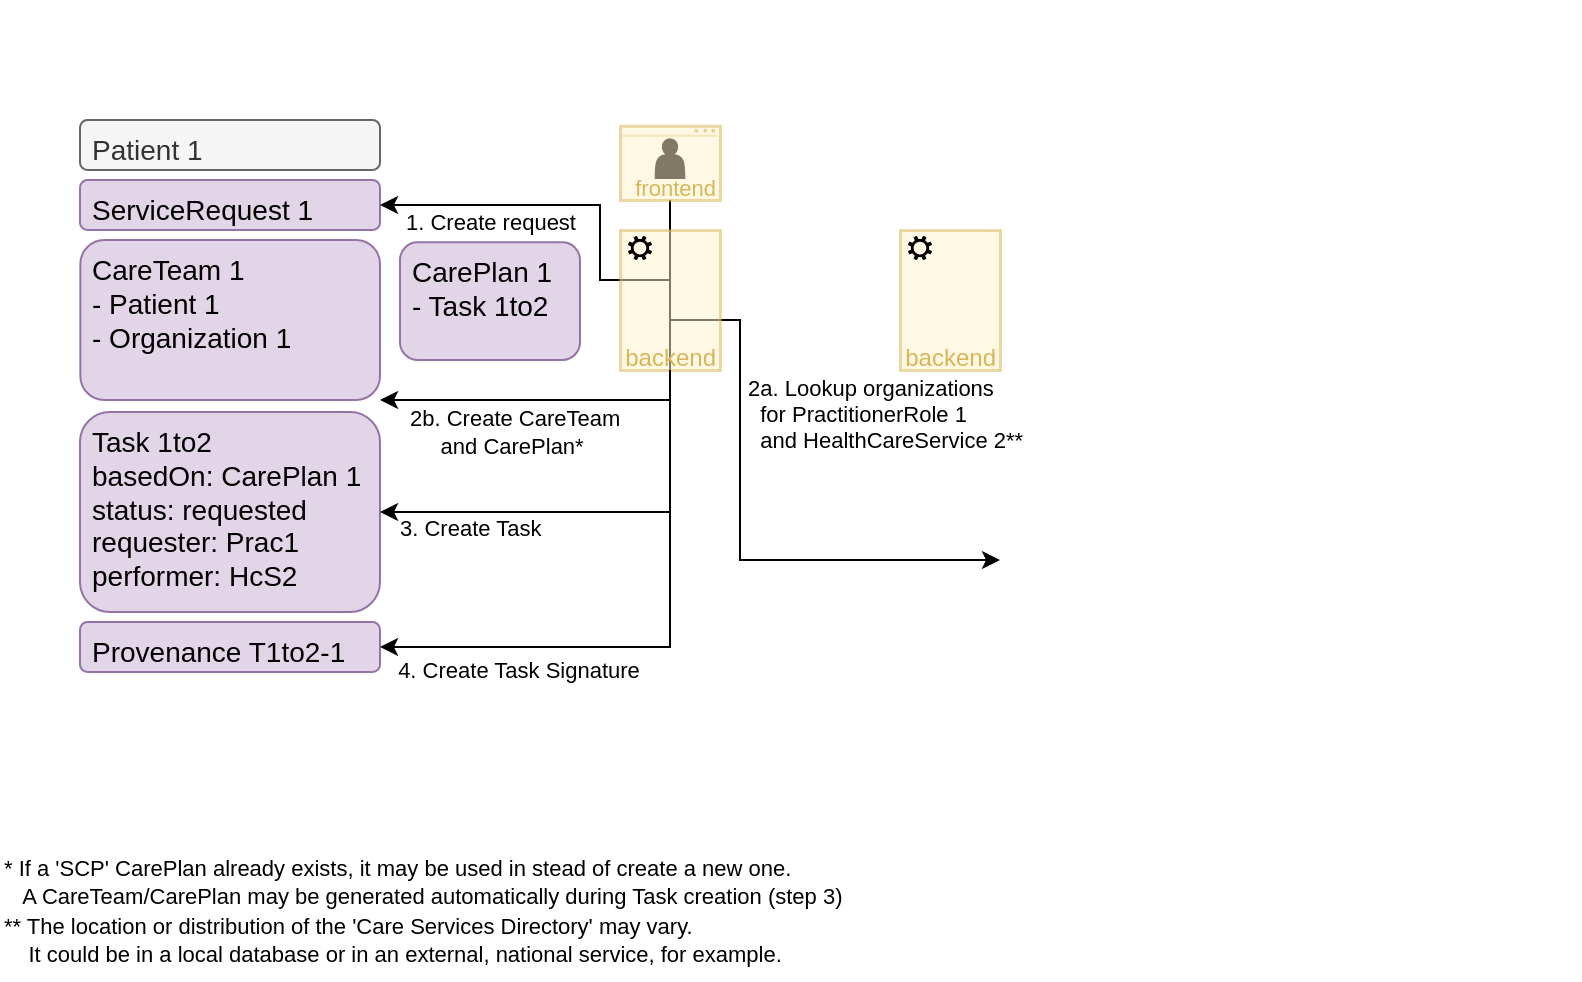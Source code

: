 <mxfile version="25.0.1" pages="20">
  <diagram name="cpct1" id="_V94AVJxmUGpcY35ij8S">
    <mxGraphModel dx="2348" dy="895" grid="1" gridSize="10" guides="1" tooltips="1" connect="1" arrows="1" fold="1" page="1" pageScale="1" pageWidth="800" pageHeight="500" backgroundImage="{&quot;src&quot;:&quot;data:page/id,pKgziUaKLTQ8jrkvlHAj&quot;}" math="0" shadow="0">
      <root>
        <mxCell id="4yLjCpRfhNSffjeKv-Rc-0" />
        <mxCell id="4yLjCpRfhNSffjeKv-Rc-1" parent="4yLjCpRfhNSffjeKv-Rc-0" />
        <mxCell id="CN5H8tV1x7WdnK2ZKJjx-0" value="Patient 1" style="rounded=1;whiteSpace=wrap;html=1;align=left;verticalAlign=top;spacingTop=0;spacing=2;spacingLeft=4;fontSize=14;fontStyle=0;strokeColor=#666666;fillColor=#f5f5f5;fontColor=#333333;" vertex="1" parent="4yLjCpRfhNSffjeKv-Rc-1">
          <mxGeometry x="-750" y="60" width="150" height="25" as="geometry" />
        </mxCell>
        <mxCell id="CN5H8tV1x7WdnK2ZKJjx-1" value="ServiceRequest 1" style="rounded=1;whiteSpace=wrap;html=1;align=left;verticalAlign=top;spacingTop=0;spacing=2;spacingLeft=4;fontSize=14;fontStyle=0;strokeColor=#9673a6;fillColor=#e1d5e7;" vertex="1" parent="4yLjCpRfhNSffjeKv-Rc-1">
          <mxGeometry x="-750" y="90" width="150" height="25" as="geometry" />
        </mxCell>
        <mxCell id="CN5H8tV1x7WdnK2ZKJjx-2" value="Task 1to2&lt;div&gt;basedOn: CarePlan 1&lt;br&gt;&lt;div&gt;status: requested&lt;/div&gt;&lt;div&gt;&lt;div&gt;&lt;span style=&quot;background-color: initial;&quot;&gt;requester: Prac1&lt;/span&gt;&lt;/div&gt;&lt;div&gt;&lt;span style=&quot;background-color: initial;&quot;&gt;performer: HcS2&lt;/span&gt;&lt;/div&gt;&lt;/div&gt;&lt;/div&gt;" style="rounded=1;whiteSpace=wrap;html=1;align=left;verticalAlign=top;spacingTop=0;spacing=2;spacingLeft=4;fontSize=14;fontStyle=0;strokeColor=#9673a6;fillColor=#e1d5e7;" vertex="1" parent="4yLjCpRfhNSffjeKv-Rc-1">
          <mxGeometry x="-750" y="206" width="150" height="100" as="geometry" />
        </mxCell>
        <mxCell id="CN5H8tV1x7WdnK2ZKJjx-5" value="CarePlan 1&lt;div&gt;- Task 1to2&lt;/div&gt;" style="rounded=1;whiteSpace=wrap;html=1;align=left;verticalAlign=top;spacingTop=0;spacing=2;spacingLeft=4;fontSize=14;fontStyle=0;fillColor=#e1d5e7;strokeColor=#9673a6;" vertex="1" parent="4yLjCpRfhNSffjeKv-Rc-1">
          <mxGeometry x="-590" y="121.13" width="90" height="58.87" as="geometry" />
        </mxCell>
        <mxCell id="CN5H8tV1x7WdnK2ZKJjx-6" value="CareTeam 1&lt;div&gt;- Patient 1&lt;/div&gt;&lt;div&gt;- Organization 1&lt;/div&gt;" style="rounded=1;whiteSpace=wrap;html=1;align=left;verticalAlign=top;spacingTop=0;spacing=2;spacingLeft=4;fontSize=14;fontStyle=0;fillColor=#e1d5e7;strokeColor=#9673a6;" vertex="1" parent="4yLjCpRfhNSffjeKv-Rc-1">
          <mxGeometry x="-749.82" y="120" width="149.82" height="80" as="geometry" />
        </mxCell>
        <mxCell id="CN5H8tV1x7WdnK2ZKJjx-24" value="" style="shape=waypoint;sketch=0;size=6;pointerEvents=1;points=[];fillColor=none;resizable=0;rotatable=0;perimeter=centerPerimeter;snapToPoint=1;strokeColor=none;" vertex="1" parent="4yLjCpRfhNSffjeKv-Rc-1">
          <mxGeometry x="-300" y="330" width="20" height="20" as="geometry" />
        </mxCell>
        <mxCell id="CN5H8tV1x7WdnK2ZKJjx-25" style="edgeStyle=orthogonalEdgeStyle;rounded=0;orthogonalLoop=1;jettySize=auto;html=1;exitX=0.5;exitY=1;exitDx=0;exitDy=0;" edge="1" parent="4yLjCpRfhNSffjeKv-Rc-1" source="WBEPgiwqCIV-DAgG-oZF-9">
          <mxGeometry relative="1" as="geometry">
            <Array as="points">
              <mxPoint x="-455" y="160" />
              <mxPoint x="-420" y="160" />
              <mxPoint x="-420" y="280" />
            </Array>
            <mxPoint x="-455.995" y="99.125" as="sourcePoint" />
            <mxPoint x="-290" y="280" as="targetPoint" />
          </mxGeometry>
        </mxCell>
        <mxCell id="CN5H8tV1x7WdnK2ZKJjx-26" value="2a. Lookup organizations&amp;nbsp;&lt;div&gt;&amp;nbsp; for PractitionerRole 1&lt;/div&gt;&lt;div&gt;&amp;nbsp; and HealthCareService 2**&lt;/div&gt;" style="edgeLabel;html=1;align=left;verticalAlign=middle;resizable=0;points=[];" vertex="1" connectable="0" parent="CN5H8tV1x7WdnK2ZKJjx-25">
          <mxGeometry x="0.131" relative="1" as="geometry">
            <mxPoint x="2" y="-53" as="offset" />
          </mxGeometry>
        </mxCell>
        <mxCell id="CN5H8tV1x7WdnK2ZKJjx-28" style="edgeStyle=orthogonalEdgeStyle;rounded=0;orthogonalLoop=1;jettySize=auto;html=1;exitX=0.5;exitY=1;exitDx=0;exitDy=0;entryX=1;entryY=0.5;entryDx=0;entryDy=0;" edge="1" parent="4yLjCpRfhNSffjeKv-Rc-1" source="WBEPgiwqCIV-DAgG-oZF-9" target="CN5H8tV1x7WdnK2ZKJjx-1">
          <mxGeometry relative="1" as="geometry">
            <mxPoint x="-455.995" y="99.125" as="sourcePoint" />
            <Array as="points">
              <mxPoint x="-455" y="140" />
              <mxPoint x="-490" y="140" />
              <mxPoint x="-490" y="103" />
            </Array>
          </mxGeometry>
        </mxCell>
        <mxCell id="CN5H8tV1x7WdnK2ZKJjx-33" value="1. Create request" style="edgeLabel;html=1;align=left;verticalAlign=middle;resizable=0;points=[];" vertex="1" connectable="0" parent="CN5H8tV1x7WdnK2ZKJjx-28">
          <mxGeometry x="0.349" y="-1" relative="1" as="geometry">
            <mxPoint x="-62" y="9" as="offset" />
          </mxGeometry>
        </mxCell>
        <mxCell id="CN5H8tV1x7WdnK2ZKJjx-29" style="edgeStyle=orthogonalEdgeStyle;rounded=0;orthogonalLoop=1;jettySize=auto;html=1;exitX=0.5;exitY=1;exitDx=0;exitDy=0;" edge="1" parent="4yLjCpRfhNSffjeKv-Rc-1" source="WBEPgiwqCIV-DAgG-oZF-9">
          <mxGeometry relative="1" as="geometry">
            <mxPoint x="-455.995" y="99.125" as="sourcePoint" />
            <mxPoint x="-600" y="200" as="targetPoint" />
            <Array as="points">
              <mxPoint x="-455" y="200" />
            </Array>
          </mxGeometry>
        </mxCell>
        <mxCell id="CN5H8tV1x7WdnK2ZKJjx-30" value="&lt;span style=&quot;&quot;&gt;2b. Create CareTeam&lt;/span&gt;&lt;div style=&quot;&quot;&gt;&amp;nbsp; &amp;nbsp; &amp;nbsp;and CarePlan*&lt;/div&gt;" style="edgeLabel;html=1;align=left;verticalAlign=middle;resizable=0;points=[];" vertex="1" connectable="0" parent="CN5H8tV1x7WdnK2ZKJjx-29">
          <mxGeometry x="0.645" y="-1" relative="1" as="geometry">
            <mxPoint x="-31" y="17" as="offset" />
          </mxGeometry>
        </mxCell>
        <mxCell id="CN5H8tV1x7WdnK2ZKJjx-31" style="edgeStyle=orthogonalEdgeStyle;rounded=0;orthogonalLoop=1;jettySize=auto;html=1;entryX=1;entryY=0.5;entryDx=0;entryDy=0;exitX=0.5;exitY=1;exitDx=0;exitDy=0;" edge="1" parent="4yLjCpRfhNSffjeKv-Rc-1" source="WBEPgiwqCIV-DAgG-oZF-9" target="CN5H8tV1x7WdnK2ZKJjx-2">
          <mxGeometry relative="1" as="geometry">
            <mxPoint x="-455.991" y="99.125" as="sourcePoint" />
            <Array as="points">
              <mxPoint x="-455" y="256" />
            </Array>
          </mxGeometry>
        </mxCell>
        <mxCell id="CN5H8tV1x7WdnK2ZKJjx-32" value="3. Create Task" style="edgeLabel;html=1;align=left;verticalAlign=middle;resizable=0;points=[];" vertex="1" connectable="0" parent="CN5H8tV1x7WdnK2ZKJjx-31">
          <mxGeometry x="0.397" y="-1" relative="1" as="geometry">
            <mxPoint x="-83" y="9" as="offset" />
          </mxGeometry>
        </mxCell>
        <mxCell id="8rxMGAhOr_DAyuFOaKPe-0" value="&lt;span style=&quot;color: rgb(0, 0, 0); font-family: Helvetica; font-size: 11px; font-style: normal; font-variant-ligatures: normal; font-variant-caps: normal; font-weight: 400; letter-spacing: normal; orphans: 2; text-align: center; text-indent: 0px; text-transform: none; widows: 2; word-spacing: 0px; -webkit-text-stroke-width: 0px; white-space: nowrap; background-color: rgb(255, 255, 255); text-decoration-thickness: initial; text-decoration-style: initial; text-decoration-color: initial; display: inline !important; float: none;&quot;&gt;* If a &#39;SCP&#39; CarePlan already exists, it may be used in stead of create a new one.&lt;/span&gt;&lt;div&gt;&lt;span style=&quot;color: rgb(0, 0, 0); font-family: Helvetica; font-size: 11px; font-style: normal; font-variant-ligatures: normal; font-variant-caps: normal; font-weight: 400; letter-spacing: normal; orphans: 2; text-align: center; text-indent: 0px; text-transform: none; widows: 2; word-spacing: 0px; -webkit-text-stroke-width: 0px; white-space: nowrap; background-color: rgb(255, 255, 255); text-decoration-thickness: initial; text-decoration-style: initial; text-decoration-color: initial; display: inline !important; float: none;&quot;&gt;&amp;nbsp; &amp;nbsp;A CareTeam/CarePlan may be generated automatically during Task creation (step 3)&lt;/span&gt;&lt;/div&gt;&lt;div&gt;&lt;span style=&quot;color: rgb(0, 0, 0); font-family: Helvetica; font-size: 11px; font-style: normal; font-variant-ligatures: normal; font-variant-caps: normal; font-weight: 400; letter-spacing: normal; orphans: 2; text-align: center; text-indent: 0px; text-transform: none; widows: 2; word-spacing: 0px; -webkit-text-stroke-width: 0px; white-space: nowrap; background-color: rgb(255, 255, 255); text-decoration-thickness: initial; text-decoration-style: initial; text-decoration-color: initial; display: inline !important; float: none;&quot;&gt;** The location or distribution of the &#39;Care Services Directory&#39; may vary.&amp;nbsp;&lt;/span&gt;&lt;/div&gt;&lt;div&gt;&lt;span style=&quot;color: rgb(0, 0, 0); font-family: Helvetica; font-size: 11px; font-style: normal; font-variant-ligatures: normal; font-variant-caps: normal; font-weight: 400; letter-spacing: normal; orphans: 2; text-align: center; text-indent: 0px; text-transform: none; widows: 2; word-spacing: 0px; -webkit-text-stroke-width: 0px; white-space: nowrap; background-color: rgb(255, 255, 255); text-decoration-thickness: initial; text-decoration-style: initial; text-decoration-color: initial; display: inline !important; float: none;&quot;&gt;&amp;nbsp; &amp;nbsp; It could be in a local database or in an external, national service, for example.&lt;/span&gt;&lt;/div&gt;" style="text;whiteSpace=wrap;html=1;" vertex="1" parent="4yLjCpRfhNSffjeKv-Rc-1">
          <mxGeometry x="-790" y="420" width="410" height="70" as="geometry" />
        </mxCell>
        <mxCell id="WBEPgiwqCIV-DAgG-oZF-12" value="" style="group" vertex="1" connectable="0" parent="4yLjCpRfhNSffjeKv-Rc-1">
          <mxGeometry x="-480" y="62.89" width="50" height="37.11" as="geometry" />
        </mxCell>
        <mxCell id="WBEPgiwqCIV-DAgG-oZF-2" value="" style="shape=actor;whiteSpace=wrap;html=1;fillColor=#000000;" vertex="1" parent="WBEPgiwqCIV-DAgG-oZF-12">
          <mxGeometry x="17.845" y="6.725" width="14.3" height="19.38" as="geometry" />
        </mxCell>
        <mxCell id="WBEPgiwqCIV-DAgG-oZF-3" value="" style="ellipse;whiteSpace=wrap;html=1;aspect=fixed;fillColor=#fff2cc;strokeColor=#d6b656;" vertex="1" parent="WBEPgiwqCIV-DAgG-oZF-12">
          <mxGeometry x="46.13" y="2" width="1" height="1" as="geometry" />
        </mxCell>
        <mxCell id="WBEPgiwqCIV-DAgG-oZF-4" value="" style="ellipse;whiteSpace=wrap;html=1;aspect=fixed;fillColor=#fff2cc;strokeColor=#d6b656;" vertex="1" parent="WBEPgiwqCIV-DAgG-oZF-12">
          <mxGeometry x="42.13" y="2" width="1" height="1" as="geometry" />
        </mxCell>
        <mxCell id="WBEPgiwqCIV-DAgG-oZF-5" value="" style="ellipse;whiteSpace=wrap;html=1;aspect=fixed;fillColor=#fff2cc;strokeColor=#d6b656;" vertex="1" parent="WBEPgiwqCIV-DAgG-oZF-12">
          <mxGeometry x="37.62" y="2" width="1" height="1" as="geometry" />
        </mxCell>
        <mxCell id="WBEPgiwqCIV-DAgG-oZF-6" value="" style="endArrow=none;html=1;rounded=0;fillColor=#fff2cc;strokeColor=#d6b656;opacity=50;" edge="1" parent="WBEPgiwqCIV-DAgG-oZF-12">
          <mxGeometry width="50" height="50" relative="1" as="geometry">
            <mxPoint x="1" y="5" as="sourcePoint" />
            <mxPoint x="49" y="5" as="targetPoint" />
          </mxGeometry>
        </mxCell>
        <mxCell id="WBEPgiwqCIV-DAgG-oZF-9" value="&lt;div&gt;&lt;font style=&quot;font-size: 11px; line-height: 100%;&quot;&gt;&lt;br&gt;&lt;/font&gt;&lt;/div&gt;&lt;font style=&quot;font-size: 11px; line-height: 100%;&quot;&gt;&lt;div&gt;&lt;font style=&quot;font-size: 11px; line-height: 100%;&quot;&gt;&lt;br&gt;&lt;/font&gt;&lt;/div&gt;frontend&lt;/font&gt;" style="rounded=0;whiteSpace=wrap;html=1;strokeWidth=1.5;opacity=50;fillColor=#fff2cc;strokeColor=#d6b656;align=right;fontColor=#D6B656;" vertex="1" parent="WBEPgiwqCIV-DAgG-oZF-12">
          <mxGeometry width="50" height="37.11" as="geometry" />
        </mxCell>
        <mxCell id="WBEPgiwqCIV-DAgG-oZF-13" value="" style="group" vertex="1" connectable="0" parent="4yLjCpRfhNSffjeKv-Rc-1">
          <mxGeometry x="-480" y="115" width="50" height="70" as="geometry" />
        </mxCell>
        <mxCell id="CN5H8tV1x7WdnK2ZKJjx-13" value="&lt;div&gt;&lt;font color=&quot;#d6b656&quot;&gt;&lt;br&gt;&lt;/font&gt;&lt;/div&gt;&lt;font color=&quot;#d6b656&quot;&gt;&lt;div&gt;&lt;font color=&quot;#d6b656&quot;&gt;&lt;br&gt;&lt;/font&gt;&lt;/div&gt;&lt;div&gt;&lt;font color=&quot;#d6b656&quot;&gt;&lt;br&gt;&lt;/font&gt;&lt;/div&gt;&lt;div&gt;&lt;font color=&quot;#d6b656&quot;&gt;&lt;br&gt;&lt;/font&gt;&lt;/div&gt;backend&lt;/font&gt;" style="rounded=0;whiteSpace=wrap;html=1;strokeWidth=1.5;opacity=50;fillColor=#fff2cc;strokeColor=#d6b656;align=right;" vertex="1" parent="WBEPgiwqCIV-DAgG-oZF-13">
          <mxGeometry width="50" height="70" as="geometry" />
        </mxCell>
        <mxCell id="CN5H8tV1x7WdnK2ZKJjx-22" value="" style="sketch=0;pointerEvents=1;shadow=0;dashed=0;html=1;strokeColor=none;labelPosition=center;verticalLabelPosition=bottom;verticalAlign=top;align=center;fillColor=#000000;shape=mxgraph.mscae.enterprise.settings" vertex="1" parent="WBEPgiwqCIV-DAgG-oZF-13">
          <mxGeometry x="4" y="3" width="12" height="12" as="geometry" />
        </mxCell>
        <mxCell id="WBEPgiwqCIV-DAgG-oZF-14" value="" style="group" vertex="1" connectable="0" parent="4yLjCpRfhNSffjeKv-Rc-1">
          <mxGeometry x="-340" y="115" width="50" height="70" as="geometry" />
        </mxCell>
        <mxCell id="WBEPgiwqCIV-DAgG-oZF-10" value="&lt;div&gt;&lt;font color=&quot;#d6b656&quot;&gt;&lt;br&gt;&lt;/font&gt;&lt;/div&gt;&lt;font color=&quot;#d6b656&quot;&gt;&lt;div&gt;&lt;font color=&quot;#d6b656&quot;&gt;&lt;br&gt;&lt;/font&gt;&lt;/div&gt;&lt;div&gt;&lt;font color=&quot;#d6b656&quot;&gt;&lt;br&gt;&lt;/font&gt;&lt;/div&gt;&lt;div&gt;&lt;font color=&quot;#d6b656&quot;&gt;&lt;br&gt;&lt;/font&gt;&lt;/div&gt;backend&lt;/font&gt;" style="rounded=0;whiteSpace=wrap;html=1;strokeWidth=1.5;opacity=50;fillColor=#fff2cc;strokeColor=#d6b656;align=right;" vertex="1" parent="WBEPgiwqCIV-DAgG-oZF-14">
          <mxGeometry width="50" height="70" as="geometry" />
        </mxCell>
        <mxCell id="WBEPgiwqCIV-DAgG-oZF-11" value="" style="sketch=0;pointerEvents=1;shadow=0;dashed=0;html=1;strokeColor=none;labelPosition=center;verticalLabelPosition=bottom;verticalAlign=top;align=center;fillColor=#000000;shape=mxgraph.mscae.enterprise.settings" vertex="1" parent="WBEPgiwqCIV-DAgG-oZF-14">
          <mxGeometry x="4" y="3" width="12" height="12" as="geometry" />
        </mxCell>
        <mxCell id="y1lrsEzcc9jzRelxcAx--0" value="&lt;span style=&quot;background-color: initial;&quot;&gt;&lt;font&gt;Provenance T1to2-1&lt;/font&gt;&lt;/span&gt;" style="rounded=1;whiteSpace=wrap;html=1;align=left;verticalAlign=top;spacingTop=0;spacing=2;spacingLeft=4;fontSize=14;fontStyle=0;fillColor=#e1d5e7;strokeColor=#9673a6;" vertex="1" parent="4yLjCpRfhNSffjeKv-Rc-1">
          <mxGeometry x="-750" y="311" width="150" height="25" as="geometry" />
        </mxCell>
        <mxCell id="y1lrsEzcc9jzRelxcAx--1" style="edgeStyle=orthogonalEdgeStyle;rounded=0;orthogonalLoop=1;jettySize=auto;html=1;exitX=0.5;exitY=1;exitDx=0;exitDy=0;entryX=1;entryY=0.5;entryDx=0;entryDy=0;" edge="1" parent="4yLjCpRfhNSffjeKv-Rc-1" source="CN5H8tV1x7WdnK2ZKJjx-13" target="y1lrsEzcc9jzRelxcAx--0">
          <mxGeometry relative="1" as="geometry" />
        </mxCell>
        <mxCell id="y1lrsEzcc9jzRelxcAx--2" value="4. Create Task Signature" style="edgeLabel;html=1;align=center;verticalAlign=middle;resizable=0;points=[];" vertex="1" connectable="0" parent="y1lrsEzcc9jzRelxcAx--1">
          <mxGeometry x="0.647" y="-1" relative="1" as="geometry">
            <mxPoint x="19" y="12" as="offset" />
          </mxGeometry>
        </mxCell>
      </root>
    </mxGraphModel>
  </diagram>
  <diagram name="cpct2" id="l1hivyW6SLzozmFNK7cr">
    <mxGraphModel dx="1685" dy="511" grid="1" gridSize="10" guides="1" tooltips="1" connect="1" arrows="1" fold="1" page="1" pageScale="1" pageWidth="800" pageHeight="500" backgroundImage="{&quot;src&quot;:&quot;data:page/id,pKgziUaKLTQ8jrkvlHAj&quot;}" math="0" shadow="0">
      <root>
        <mxCell id="vTcBNrnRz_nqI1G5ocYJ-0" />
        <mxCell id="vTcBNrnRz_nqI1G5ocYJ-1" parent="vTcBNrnRz_nqI1G5ocYJ-0" />
        <mxCell id="CFykow_KFdiVasu9jPmh-0" value="Subscription Org2" style="rounded=1;whiteSpace=wrap;html=1;align=left;verticalAlign=top;spacingTop=0;spacing=2;spacingLeft=4;fontSize=14;fontStyle=0;fillColor=#e1d5e7;strokeColor=#9673a6;" parent="vTcBNrnRz_nqI1G5ocYJ-1" vertex="1">
          <mxGeometry x="-749.82" y="340" width="150" height="25" as="geometry" />
        </mxCell>
        <mxCell id="rZr90CEaXNYjUgUtiVZb-2" value="Patient 1" style="rounded=1;whiteSpace=wrap;html=1;align=left;verticalAlign=top;spacingTop=0;spacing=2;spacingLeft=4;fontSize=14;fontStyle=0;strokeColor=#666666;fillColor=#f5f5f5;fontColor=#333333;" parent="vTcBNrnRz_nqI1G5ocYJ-1" vertex="1">
          <mxGeometry x="-750" y="60" width="150" height="25" as="geometry" />
        </mxCell>
        <mxCell id="rZr90CEaXNYjUgUtiVZb-3" value="ServiceRequest 1" style="rounded=1;whiteSpace=wrap;html=1;align=left;verticalAlign=top;spacingTop=0;spacing=2;spacingLeft=4;fontSize=14;fontStyle=0;strokeColor=#666666;fillColor=#f5f5f5;fontColor=#333333;" parent="vTcBNrnRz_nqI1G5ocYJ-1" vertex="1">
          <mxGeometry x="-750" y="90" width="150" height="25" as="geometry" />
        </mxCell>
        <mxCell id="rZr90CEaXNYjUgUtiVZb-11" value="CarePlan 1&lt;div&gt;- Task 1to2&lt;/div&gt;" style="rounded=1;whiteSpace=wrap;html=1;align=left;verticalAlign=top;spacingTop=0;spacing=2;spacingLeft=4;fontSize=14;fontStyle=0;fillColor=#f5f5f5;fontColor=#333333;strokeColor=#666666;" parent="vTcBNrnRz_nqI1G5ocYJ-1" vertex="1">
          <mxGeometry x="-590" y="121.13" width="90" height="58.87" as="geometry" />
        </mxCell>
        <mxCell id="rZr90CEaXNYjUgUtiVZb-12" value="CareTeam 1&lt;div&gt;- Patient 1&lt;/div&gt;&lt;div&gt;- Organization 1&lt;/div&gt;" style="rounded=1;whiteSpace=wrap;html=1;align=left;verticalAlign=top;spacingTop=0;spacing=2;spacingLeft=4;fontSize=14;fontStyle=0;fillColor=#f5f5f5;fontColor=#333333;strokeColor=#666666;" parent="vTcBNrnRz_nqI1G5ocYJ-1" vertex="1">
          <mxGeometry x="-749.82" y="120" width="149.82" height="80" as="geometry" />
        </mxCell>
        <mxCell id="kZjhRdm0Vi9lZo3Vup6p-31" value="Subscription Org2" style="rounded=1;whiteSpace=wrap;html=1;align=left;verticalAlign=top;spacingTop=0;spacing=2;spacingLeft=4;fontSize=14;fontStyle=0;fillColor=#e1d5e7;strokeColor=#9673a6;" parent="vTcBNrnRz_nqI1G5ocYJ-1" vertex="1">
          <mxGeometry x="-740" y="350" width="150" height="25" as="geometry" />
        </mxCell>
        <mxCell id="AODAbeBCDE8M3tbazoId-0" value="" style="shape=waypoint;sketch=0;size=6;pointerEvents=1;points=[];fillColor=none;resizable=0;rotatable=0;perimeter=centerPerimeter;snapToPoint=1;strokeColor=none;" parent="vTcBNrnRz_nqI1G5ocYJ-1" vertex="1">
          <mxGeometry x="-300" y="330" width="20" height="20" as="geometry" />
        </mxCell>
        <mxCell id="AODAbeBCDE8M3tbazoId-1" style="edgeStyle=orthogonalEdgeStyle;rounded=0;orthogonalLoop=1;jettySize=auto;html=1;exitX=0.75;exitY=1;exitDx=0;exitDy=0;" parent="vTcBNrnRz_nqI1G5ocYJ-1" edge="1">
          <mxGeometry relative="1" as="geometry">
            <mxPoint x="-442.5" y="185.0" as="sourcePoint" />
            <mxPoint x="-290" y="280" as="targetPoint" />
            <Array as="points">
              <mxPoint x="-442" y="280" />
              <mxPoint x="-290" y="280" />
            </Array>
          </mxGeometry>
        </mxCell>
        <mxCell id="AODAbeBCDE8M3tbazoId-2" value="Lookup organizations&amp;nbsp;&lt;div&gt;&amp;nbsp;and endpoints&lt;/div&gt;" style="edgeLabel;html=1;align=left;verticalAlign=middle;resizable=0;points=[];" parent="AODAbeBCDE8M3tbazoId-1" vertex="1" connectable="0">
          <mxGeometry x="0.131" relative="1" as="geometry">
            <mxPoint x="-45" y="20" as="offset" />
          </mxGeometry>
        </mxCell>
        <mxCell id="r3jRZ0KvqnDf7_BLfJcK-4" style="edgeStyle=orthogonalEdgeStyle;rounded=0;orthogonalLoop=1;jettySize=auto;html=1;entryX=1;entryY=0.5;entryDx=0;entryDy=0;" parent="vTcBNrnRz_nqI1G5ocYJ-1" target="kZjhRdm0Vi9lZo3Vup6p-31" edge="1">
          <mxGeometry relative="1" as="geometry">
            <mxPoint x="-455" y="185.0" as="sourcePoint" />
            <mxPoint x="-455" y="377.825" as="targetPoint" />
            <Array as="points">
              <mxPoint x="-455" y="363" />
              <mxPoint x="-590" y="363" />
            </Array>
          </mxGeometry>
        </mxCell>
        <mxCell id="r3jRZ0KvqnDf7_BLfJcK-5" value="1. Create subscription*" style="edgeLabel;html=1;align=left;verticalAlign=middle;resizable=0;points=[];" parent="r3jRZ0KvqnDf7_BLfJcK-4" vertex="1" connectable="0">
          <mxGeometry x="0.779" y="3" relative="1" as="geometry">
            <mxPoint x="-29" y="6" as="offset" />
          </mxGeometry>
        </mxCell>
        <mxCell id="U-r6iKb5Y1648JljzKU2-0" value="Task 1to2&lt;div&gt;basedOn: CarePlan 1&lt;br&gt;&lt;div&gt;status: requested&lt;/div&gt;&lt;div&gt;&lt;div&gt;&lt;span style=&quot;background-color: initial;&quot;&gt;requester: Prac1&lt;/span&gt;&lt;/div&gt;&lt;div&gt;&lt;span style=&quot;background-color: initial;&quot;&gt;performer: HcS2&lt;/span&gt;&lt;/div&gt;&lt;/div&gt;&lt;/div&gt;" style="rounded=1;whiteSpace=wrap;html=1;align=left;verticalAlign=top;spacingTop=0;spacing=2;spacingLeft=4;fontSize=14;fontStyle=0;fillColor=#f5f5f5;fontColor=#333333;strokeColor=#666666;" parent="vTcBNrnRz_nqI1G5ocYJ-1" vertex="1">
          <mxGeometry x="-750" y="206" width="150" height="100" as="geometry" />
        </mxCell>
        <mxCell id="mplF0X5g9xMpelT7OaRa-0" value="" style="group" parent="vTcBNrnRz_nqI1G5ocYJ-1" vertex="1" connectable="0">
          <mxGeometry x="-480" y="62.89" width="50" height="37.11" as="geometry" />
        </mxCell>
        <mxCell id="mplF0X5g9xMpelT7OaRa-1" value="" style="shape=actor;whiteSpace=wrap;html=1;fillColor=#000000;" parent="mplF0X5g9xMpelT7OaRa-0" vertex="1">
          <mxGeometry x="17.845" y="6.725" width="14.3" height="19.38" as="geometry" />
        </mxCell>
        <mxCell id="mplF0X5g9xMpelT7OaRa-2" value="" style="ellipse;whiteSpace=wrap;html=1;aspect=fixed;fillColor=#fff2cc;strokeColor=#d6b656;" parent="mplF0X5g9xMpelT7OaRa-0" vertex="1">
          <mxGeometry x="46.13" y="2" width="1" height="1" as="geometry" />
        </mxCell>
        <mxCell id="mplF0X5g9xMpelT7OaRa-3" value="" style="ellipse;whiteSpace=wrap;html=1;aspect=fixed;fillColor=#fff2cc;strokeColor=#d6b656;" parent="mplF0X5g9xMpelT7OaRa-0" vertex="1">
          <mxGeometry x="42.13" y="2" width="1" height="1" as="geometry" />
        </mxCell>
        <mxCell id="mplF0X5g9xMpelT7OaRa-4" value="" style="ellipse;whiteSpace=wrap;html=1;aspect=fixed;fillColor=#fff2cc;strokeColor=#d6b656;" parent="mplF0X5g9xMpelT7OaRa-0" vertex="1">
          <mxGeometry x="37.62" y="2" width="1" height="1" as="geometry" />
        </mxCell>
        <mxCell id="mplF0X5g9xMpelT7OaRa-5" value="" style="endArrow=none;html=1;rounded=0;fillColor=#fff2cc;strokeColor=#d6b656;opacity=50;" parent="mplF0X5g9xMpelT7OaRa-0" edge="1">
          <mxGeometry width="50" height="50" relative="1" as="geometry">
            <mxPoint x="1" y="5" as="sourcePoint" />
            <mxPoint x="49" y="5" as="targetPoint" />
          </mxGeometry>
        </mxCell>
        <mxCell id="mplF0X5g9xMpelT7OaRa-6" value="&lt;div&gt;&lt;font style=&quot;font-size: 11px; line-height: 100%;&quot;&gt;&lt;br&gt;&lt;/font&gt;&lt;/div&gt;&lt;font style=&quot;font-size: 11px; line-height: 100%;&quot;&gt;&lt;div&gt;&lt;font style=&quot;font-size: 11px; line-height: 100%;&quot;&gt;&lt;br&gt;&lt;/font&gt;&lt;/div&gt;frontend&lt;/font&gt;" style="rounded=0;whiteSpace=wrap;html=1;strokeWidth=1.5;opacity=50;fillColor=#fff2cc;strokeColor=#d6b656;align=right;fontColor=#D6B656;" parent="mplF0X5g9xMpelT7OaRa-0" vertex="1">
          <mxGeometry width="50" height="37.11" as="geometry" />
        </mxCell>
        <mxCell id="mplF0X5g9xMpelT7OaRa-7" value="" style="group" parent="vTcBNrnRz_nqI1G5ocYJ-1" vertex="1" connectable="0">
          <mxGeometry x="-480" y="115" width="50" height="70" as="geometry" />
        </mxCell>
        <mxCell id="mplF0X5g9xMpelT7OaRa-8" value="&lt;div&gt;&lt;font color=&quot;#d6b656&quot;&gt;&lt;br&gt;&lt;/font&gt;&lt;/div&gt;&lt;font color=&quot;#d6b656&quot;&gt;&lt;div&gt;&lt;font color=&quot;#d6b656&quot;&gt;&lt;br&gt;&lt;/font&gt;&lt;/div&gt;&lt;div&gt;&lt;font color=&quot;#d6b656&quot;&gt;&lt;br&gt;&lt;/font&gt;&lt;/div&gt;&lt;div&gt;&lt;font color=&quot;#d6b656&quot;&gt;&lt;br&gt;&lt;/font&gt;&lt;/div&gt;backend&lt;/font&gt;" style="rounded=0;whiteSpace=wrap;html=1;strokeWidth=1.5;opacity=50;fillColor=#fff2cc;strokeColor=#d6b656;align=right;" parent="mplF0X5g9xMpelT7OaRa-7" vertex="1">
          <mxGeometry width="50" height="70" as="geometry" />
        </mxCell>
        <mxCell id="mplF0X5g9xMpelT7OaRa-9" value="" style="sketch=0;pointerEvents=1;shadow=0;dashed=0;html=1;strokeColor=none;labelPosition=center;verticalLabelPosition=bottom;verticalAlign=top;align=center;fillColor=#000000;shape=mxgraph.mscae.enterprise.settings" parent="mplF0X5g9xMpelT7OaRa-7" vertex="1">
          <mxGeometry x="4" y="3" width="12" height="12" as="geometry" />
        </mxCell>
        <mxCell id="mplF0X5g9xMpelT7OaRa-10" value="" style="group" parent="vTcBNrnRz_nqI1G5ocYJ-1" vertex="1" connectable="0">
          <mxGeometry x="-340" y="115" width="50" height="70" as="geometry" />
        </mxCell>
        <mxCell id="mplF0X5g9xMpelT7OaRa-11" value="&lt;div&gt;&lt;font color=&quot;#d6b656&quot;&gt;&lt;br&gt;&lt;/font&gt;&lt;/div&gt;&lt;font color=&quot;#d6b656&quot;&gt;&lt;div&gt;&lt;font color=&quot;#d6b656&quot;&gt;&lt;br&gt;&lt;/font&gt;&lt;/div&gt;&lt;div&gt;&lt;font color=&quot;#d6b656&quot;&gt;&lt;br&gt;&lt;/font&gt;&lt;/div&gt;&lt;div&gt;&lt;font color=&quot;#d6b656&quot;&gt;&lt;br&gt;&lt;/font&gt;&lt;/div&gt;backend&lt;/font&gt;" style="rounded=0;whiteSpace=wrap;html=1;strokeWidth=1.5;opacity=50;fillColor=#fff2cc;strokeColor=#d6b656;align=right;" parent="mplF0X5g9xMpelT7OaRa-10" vertex="1">
          <mxGeometry width="50" height="70" as="geometry" />
        </mxCell>
        <mxCell id="mplF0X5g9xMpelT7OaRa-12" value="" style="sketch=0;pointerEvents=1;shadow=0;dashed=0;html=1;strokeColor=none;labelPosition=center;verticalLabelPosition=bottom;verticalAlign=top;align=center;fillColor=#000000;shape=mxgraph.mscae.enterprise.settings" parent="mplF0X5g9xMpelT7OaRa-10" vertex="1">
          <mxGeometry x="4" y="3" width="12" height="12" as="geometry" />
        </mxCell>
        <mxCell id="mplF0X5g9xMpelT7OaRa-13" style="edgeStyle=orthogonalEdgeStyle;rounded=0;orthogonalLoop=1;jettySize=auto;html=1;" parent="vTcBNrnRz_nqI1G5ocYJ-1" edge="1">
          <mxGeometry relative="1" as="geometry">
            <mxPoint x="-430" y="149.71" as="sourcePoint" />
            <mxPoint x="-340" y="149.71" as="targetPoint" />
          </mxGeometry>
        </mxCell>
        <mxCell id="mplF0X5g9xMpelT7OaRa-14" value="2. Notify Org2&amp;nbsp;&lt;div&gt;&amp;nbsp; &amp;nbsp; of Task**&lt;/div&gt;" style="edgeLabel;html=1;align=left;verticalAlign=middle;resizable=0;points=[];" parent="mplF0X5g9xMpelT7OaRa-13" vertex="1" connectable="0">
          <mxGeometry x="0.244" relative="1" as="geometry">
            <mxPoint x="-49" y="15" as="offset" />
          </mxGeometry>
        </mxCell>
        <mxCell id="ttnAqtJjYu3-94WR6GRC-0" value="&lt;span style=&quot;color: rgb(0, 0, 0); font-family: Helvetica; font-style: normal; font-variant-ligatures: normal; font-variant-caps: normal; font-weight: 400; letter-spacing: normal; orphans: 2; text-align: center; text-indent: 0px; text-transform: none; widows: 2; word-spacing: 0px; -webkit-text-stroke-width: 0px; white-space: nowrap; background-color: rgb(255, 255, 255); text-decoration-thickness: initial; text-decoration-style: initial; text-decoration-color: initial; float: none; display: inline !important;&quot;&gt;&lt;font style=&quot;font-size: 11px;&quot;&gt;* A subscription may be created for both organization Org1 and Org2 for consistency in&amp;nbsp;&lt;/font&gt;&lt;/span&gt;&lt;div&gt;&lt;font style=&quot;font-size: 11px;&quot;&gt;&lt;span style=&quot;color: rgb(0, 0, 0); font-family: Helvetica; font-style: normal; font-variant-ligatures: normal; font-variant-caps: normal; font-weight: 400; letter-spacing: normal; orphans: 2; text-align: center; text-indent: 0px; text-transform: none; widows: 2; word-spacing: 0px; -webkit-text-stroke-width: 0px; white-space: nowrap; background-color: rgb(255, 255, 255); text-decoration-thickness: initial; text-decoration-style: initial; text-decoration-color: initial; float: none; display: inline !important;&quot;&gt;&amp;nbsp;&amp;nbsp;&lt;/span&gt;&lt;span style=&quot;background-color: rgb(255, 255, 255); text-align: center; text-wrap: nowrap;&quot;&gt;triggers&amp;nbsp;&lt;/span&gt;&lt;span style=&quot;background-color: rgb(255, 255, 255); text-align: center; text-wrap: nowrap;&quot;&gt;caused by local or external actions.&lt;/span&gt;&lt;/font&gt;&lt;/div&gt;&lt;div&gt;&lt;font style=&quot;font-size: 11px;&quot;&gt;&lt;span style=&quot;background-color: rgb(255, 255, 255); text-align: center; text-wrap: nowrap;&quot;&gt;** A notification event number must be stored (per Subscription). &lt;br&gt;&amp;nbsp; &amp;nbsp;&amp;nbsp;&lt;/span&gt;&lt;span style=&quot;background-color: initial;&quot;&gt;This level of detail has been omitted here.&lt;/span&gt;&lt;/font&gt;&lt;/div&gt;" style="text;whiteSpace=wrap;html=1;" parent="vTcBNrnRz_nqI1G5ocYJ-1" vertex="1">
          <mxGeometry x="-790" y="420" width="410" height="60" as="geometry" />
        </mxCell>
      </root>
    </mxGraphModel>
  </diagram>
  <diagram name="cpct3" id="jQ3esQXM-MhWasYh3ws5">
    <mxGraphModel dx="1419" dy="358" grid="1" gridSize="10" guides="1" tooltips="1" connect="1" arrows="1" fold="1" page="1" pageScale="1" pageWidth="800" pageHeight="500" backgroundImage="{&quot;src&quot;:&quot;data:page/id,pKgziUaKLTQ8jrkvlHAj&quot;}" math="0" shadow="0">
      <root>
        <mxCell id="grUNdYkY56CiJf1T9lWx-0" />
        <mxCell id="grUNdYkY56CiJf1T9lWx-1" parent="grUNdYkY56CiJf1T9lWx-0" />
        <mxCell id="V3rPi0NZW6OOEwC-b7HH-0" value="Patient 1" style="rounded=1;whiteSpace=wrap;html=1;align=left;verticalAlign=top;spacingTop=0;spacing=2;spacingLeft=4;fontSize=14;fontStyle=0;strokeColor=#666666;fillColor=#f5f5f5;fontColor=#333333;" vertex="1" parent="grUNdYkY56CiJf1T9lWx-1">
          <mxGeometry x="-750" y="60" width="150" height="25" as="geometry" />
        </mxCell>
        <mxCell id="V3rPi0NZW6OOEwC-b7HH-1" value="ServiceRequest 1" style="rounded=1;whiteSpace=wrap;html=1;align=left;verticalAlign=top;spacingTop=0;spacing=2;spacingLeft=4;fontSize=14;fontStyle=0;strokeColor=#666666;fillColor=#f5f5f5;fontColor=#333333;" vertex="1" parent="grUNdYkY56CiJf1T9lWx-1">
          <mxGeometry x="-750" y="90" width="150" height="25" as="geometry" />
        </mxCell>
        <mxCell id="V3rPi0NZW6OOEwC-b7HH-4" value="CarePlan 1&lt;div&gt;- Task 1to2&lt;/div&gt;" style="rounded=1;whiteSpace=wrap;html=1;align=left;verticalAlign=top;spacingTop=0;spacing=2;spacingLeft=4;fontSize=14;fontStyle=0;fillColor=#f5f5f5;fontColor=#333333;strokeColor=#666666;" vertex="1" parent="grUNdYkY56CiJf1T9lWx-1">
          <mxGeometry x="-590" y="121.13" width="90" height="58.87" as="geometry" />
        </mxCell>
        <mxCell id="V3rPi0NZW6OOEwC-b7HH-5" value="CareTeam 1&lt;div&gt;- Patient 1&lt;/div&gt;&lt;div&gt;- Organization 1&lt;/div&gt;" style="rounded=1;whiteSpace=wrap;html=1;align=left;verticalAlign=top;spacingTop=0;spacing=2;spacingLeft=4;fontSize=14;fontStyle=0;fillColor=#f5f5f5;fontColor=#333333;strokeColor=#666666;" vertex="1" parent="grUNdYkY56CiJf1T9lWx-1">
          <mxGeometry x="-749.82" y="120" width="149.82" height="80" as="geometry" />
        </mxCell>
        <mxCell id="V3rPi0NZW6OOEwC-b7HH-30" style="edgeStyle=orthogonalEdgeStyle;rounded=0;orthogonalLoop=1;jettySize=auto;html=1;exitX=0;exitY=0.5;exitDx=0;exitDy=0;entryX=1;entryY=0.25;entryDx=0;entryDy=0;" edge="1" parent="grUNdYkY56CiJf1T9lWx-1" source="5RmAfW7vVj5P0ceDQJ7s-11" target="V3rPi0NZW6OOEwC-b7HH-27">
          <mxGeometry relative="1" as="geometry">
            <mxPoint x="-332.5" y="132.5" as="sourcePoint" />
            <Array as="points">
              <mxPoint x="-490" y="150" />
              <mxPoint x="-490" y="231" />
            </Array>
          </mxGeometry>
        </mxCell>
        <mxCell id="V3rPi0NZW6OOEwC-b7HH-35" value="1. Get Task" style="edgeLabel;html=1;align=left;verticalAlign=middle;resizable=0;points=[];" vertex="1" connectable="0" parent="V3rPi0NZW6OOEwC-b7HH-30">
          <mxGeometry x="0.634" y="-2" relative="1" as="geometry">
            <mxPoint x="-53" y="11" as="offset" />
          </mxGeometry>
        </mxCell>
        <mxCell id="V3rPi0NZW6OOEwC-b7HH-31" style="edgeStyle=orthogonalEdgeStyle;rounded=0;orthogonalLoop=1;jettySize=auto;html=1;exitX=0;exitY=0.5;exitDx=0;exitDy=0;entryX=1;entryY=0.5;entryDx=0;entryDy=0;" edge="1" parent="grUNdYkY56CiJf1T9lWx-1" source="5RmAfW7vVj5P0ceDQJ7s-11" target="V3rPi0NZW6OOEwC-b7HH-1">
          <mxGeometry relative="1" as="geometry">
            <mxPoint x="-332.5" y="132.5" as="sourcePoint" />
            <Array as="points">
              <mxPoint x="-490" y="150" />
              <mxPoint x="-490" y="102" />
            </Array>
          </mxGeometry>
        </mxCell>
        <mxCell id="V3rPi0NZW6OOEwC-b7HH-32" style="edgeStyle=orthogonalEdgeStyle;rounded=0;orthogonalLoop=1;jettySize=auto;html=1;exitX=0;exitY=0.5;exitDx=0;exitDy=0;entryX=1;entryY=0.5;entryDx=0;entryDy=0;" edge="1" parent="grUNdYkY56CiJf1T9lWx-1" source="5RmAfW7vVj5P0ceDQJ7s-11" target="V3rPi0NZW6OOEwC-b7HH-0">
          <mxGeometry relative="1" as="geometry">
            <mxPoint x="-332.5" y="132.5" as="sourcePoint" />
            <Array as="points">
              <mxPoint x="-490" y="150" />
              <mxPoint x="-490" y="72" />
            </Array>
          </mxGeometry>
        </mxCell>
        <mxCell id="V3rPi0NZW6OOEwC-b7HH-36" value="2. Get Patient&amp;nbsp;&lt;div&gt;&amp;nbsp; &amp;amp; ServiceRequest&lt;/div&gt;" style="edgeLabel;html=1;align=left;verticalAlign=middle;resizable=0;points=[];" vertex="1" connectable="0" parent="V3rPi0NZW6OOEwC-b7HH-32">
          <mxGeometry x="0.563" y="-3" relative="1" as="geometry">
            <mxPoint x="-64" y="18" as="offset" />
          </mxGeometry>
        </mxCell>
        <mxCell id="V3rPi0NZW6OOEwC-b7HH-19" value="&lt;span style=&quot;background-color: initial;&quot;&gt;&lt;font&gt;Provenance T1to2-1&lt;/font&gt;&lt;/span&gt;" style="rounded=1;whiteSpace=wrap;html=1;align=left;verticalAlign=top;spacingTop=0;spacing=2;spacingLeft=4;fontSize=14;fontStyle=0;fillColor=#f5f5f5;fontColor=#333333;strokeColor=#666666;" vertex="1" parent="grUNdYkY56CiJf1T9lWx-1">
          <mxGeometry x="-750" y="311" width="150" height="25" as="geometry" />
        </mxCell>
        <mxCell id="V3rPi0NZW6OOEwC-b7HH-20" value="" style="shape=waypoint;sketch=0;size=6;pointerEvents=1;points=[];fillColor=none;resizable=0;rotatable=0;perimeter=centerPerimeter;snapToPoint=1;strokeColor=none;" vertex="1" parent="grUNdYkY56CiJf1T9lWx-1">
          <mxGeometry x="-300" y="330" width="20" height="20" as="geometry" />
        </mxCell>
        <mxCell id="V3rPi0NZW6OOEwC-b7HH-27" value="Task 1to2&lt;div&gt;basedOn: CarePlan 1&lt;br&gt;&lt;div&gt;status: requested&lt;/div&gt;&lt;div&gt;&lt;div&gt;&lt;span style=&quot;background-color: initial;&quot;&gt;requester: Prac1&lt;/span&gt;&lt;/div&gt;&lt;div&gt;&lt;span style=&quot;background-color: initial;&quot;&gt;performer: HcS2&lt;/span&gt;&lt;/div&gt;&lt;/div&gt;&lt;/div&gt;" style="rounded=1;whiteSpace=wrap;html=1;align=left;verticalAlign=top;spacingTop=0;spacing=2;spacingLeft=4;fontSize=14;fontStyle=0;fillColor=#f5f5f5;fontColor=#333333;strokeColor=#666666;" vertex="1" parent="grUNdYkY56CiJf1T9lWx-1">
          <mxGeometry x="-750" y="206" width="150" height="100" as="geometry" />
        </mxCell>
        <mxCell id="SvHoBGX2xMfJv23bUrAv-0" value="&lt;span style=&quot;color: rgb(0, 0, 0); font-family: Helvetica; font-size: 11px; font-style: normal; font-variant-ligatures: normal; font-variant-caps: normal; font-weight: 400; letter-spacing: normal; orphans: 2; text-align: center; text-indent: 0px; text-transform: none; widows: 2; word-spacing: 0px; -webkit-text-stroke-width: 0px; white-space: nowrap; background-color: rgb(255, 255, 255); text-decoration-thickness: initial; text-decoration-style: initial; text-decoration-color: initial; display: inline !important; float: none;&quot;&gt;* Evaluation should be an automated process to not waste Practitioner 1&#39;s time.&amp;nbsp;&lt;/span&gt;&lt;div&gt;&lt;span style=&quot;color: rgb(0, 0, 0); font-family: Helvetica; font-size: 11px; font-style: normal; font-variant-ligatures: normal; font-variant-caps: normal; font-weight: 400; letter-spacing: normal; orphans: 2; text-align: center; text-indent: 0px; text-transform: none; widows: 2; word-spacing: 0px; -webkit-text-stroke-width: 0px; white-space: nowrap; background-color: rgb(255, 255, 255); text-decoration-thickness: initial; text-decoration-style: initial; text-decoration-color: initial; display: inline !important; float: none;&quot;&gt;&amp;nbsp; &amp;nbsp;This evaluation process may consist of checking availability of resources,&amp;nbsp;&lt;/span&gt;&lt;/div&gt;&lt;div&gt;&lt;span style=&quot;color: rgb(0, 0, 0); font-family: Helvetica; font-size: 11px; font-style: normal; font-variant-ligatures: normal; font-variant-caps: normal; font-weight: 400; letter-spacing: normal; orphans: 2; text-align: center; text-indent: 0px; text-transform: none; widows: 2; word-spacing: 0px; -webkit-text-stroke-width: 0px; white-space: nowrap; background-color: rgb(255, 255, 255); text-decoration-thickness: initial; text-decoration-style: initial; text-decoration-color: initial; display: inline !important; float: none;&quot;&gt;&amp;nbsp; &amp;nbsp;required data, etc.&lt;br&gt;&amp;nbsp; &amp;nbsp;Outcome of this evaluation is a new Task status: &lt;/span&gt;&lt;span style=&quot;color: rgb(0, 0, 0); font-family: Helvetica; font-size: 11px; font-variant-ligatures: normal; font-variant-caps: normal; font-weight: 400; letter-spacing: normal; orphans: 2; text-align: center; text-indent: 0px; text-transform: none; widows: 2; word-spacing: 0px; -webkit-text-stroke-width: 0px; white-space: nowrap; background-color: rgb(255, 255, 255); text-decoration-thickness: initial; text-decoration-style: initial; text-decoration-color: initial; float: none; display: inline !important;&quot;&gt;&lt;i&gt;rejected&lt;/i&gt;&lt;/span&gt;&lt;span style=&quot;color: rgb(0, 0, 0); font-family: Helvetica; font-size: 11px; font-style: normal; font-variant-ligatures: normal; font-variant-caps: normal; font-weight: 400; letter-spacing: normal; orphans: 2; text-align: center; text-indent: 0px; text-transform: none; widows: 2; word-spacing: 0px; -webkit-text-stroke-width: 0px; white-space: nowrap; background-color: rgb(255, 255, 255); text-decoration-thickness: initial; text-decoration-style: initial; text-decoration-color: initial; display: inline !important; float: none;&quot;&gt;, &lt;/span&gt;&lt;span style=&quot;color: rgb(0, 0, 0); font-family: Helvetica; font-size: 11px; font-variant-ligatures: normal; font-variant-caps: normal; font-weight: 400; letter-spacing: normal; orphans: 2; text-align: center; text-indent: 0px; text-transform: none; widows: 2; word-spacing: 0px; -webkit-text-stroke-width: 0px; white-space: nowrap; background-color: rgb(255, 255, 255); text-decoration-thickness: initial; text-decoration-style: initial; text-decoration-color: initial; float: none; display: inline !important;&quot;&gt;&lt;i&gt;accepted &lt;/i&gt;&lt;/span&gt;&lt;span style=&quot;color: rgb(0, 0, 0); font-family: Helvetica; font-size: 11px; font-style: normal; font-variant-ligatures: normal; font-variant-caps: normal; font-weight: 400; letter-spacing: normal; orphans: 2; text-align: center; text-indent: 0px; text-transform: none; widows: 2; word-spacing: 0px; -webkit-text-stroke-width: 0px; white-space: nowrap; background-color: rgb(255, 255, 255); text-decoration-thickness: initial; text-decoration-style: initial; text-decoration-color: initial; display: inline !important; float: none;&quot;&gt;or, if further&amp;nbsp;&lt;/span&gt;&lt;/div&gt;&lt;div&gt;&lt;span style=&quot;color: rgb(0, 0, 0); font-family: Helvetica; font-size: 11px; font-style: normal; font-variant-ligatures: normal; font-variant-caps: normal; font-weight: 400; letter-spacing: normal; orphans: 2; text-align: center; text-indent: 0px; text-transform: none; widows: 2; word-spacing: 0px; -webkit-text-stroke-width: 0px; white-space: nowrap; background-color: rgb(255, 255, 255); text-decoration-thickness: initial; text-decoration-style: initial; text-decoration-color: initial; display: inline !important; float: none;&quot;&gt;&amp;nbsp; &amp;nbsp;manual&amp;nbsp;&lt;/span&gt;&lt;span style=&quot;background-color: rgb(255, 255, 255); font-size: 11px; text-align: center; text-wrap: nowrap;&quot;&gt;evaluation is necessary, &lt;i&gt;received&lt;/i&gt;.&lt;/span&gt;&lt;/div&gt;" style="text;whiteSpace=wrap;html=1;" vertex="1" parent="grUNdYkY56CiJf1T9lWx-1">
          <mxGeometry x="-790" y="418" width="410" height="60" as="geometry" />
        </mxCell>
        <mxCell id="5RmAfW7vVj5P0ceDQJ7s-0" value="" style="group" vertex="1" connectable="0" parent="grUNdYkY56CiJf1T9lWx-1">
          <mxGeometry x="-480" y="62.89" width="50" height="37.11" as="geometry" />
        </mxCell>
        <mxCell id="5RmAfW7vVj5P0ceDQJ7s-1" value="" style="shape=actor;whiteSpace=wrap;html=1;fillColor=#000000;" vertex="1" parent="5RmAfW7vVj5P0ceDQJ7s-0">
          <mxGeometry x="17.845" y="6.725" width="14.3" height="19.38" as="geometry" />
        </mxCell>
        <mxCell id="5RmAfW7vVj5P0ceDQJ7s-2" value="" style="ellipse;whiteSpace=wrap;html=1;aspect=fixed;fillColor=#fff2cc;strokeColor=#d6b656;" vertex="1" parent="5RmAfW7vVj5P0ceDQJ7s-0">
          <mxGeometry x="46.13" y="2" width="1" height="1" as="geometry" />
        </mxCell>
        <mxCell id="5RmAfW7vVj5P0ceDQJ7s-3" value="" style="ellipse;whiteSpace=wrap;html=1;aspect=fixed;fillColor=#fff2cc;strokeColor=#d6b656;" vertex="1" parent="5RmAfW7vVj5P0ceDQJ7s-0">
          <mxGeometry x="42.13" y="2" width="1" height="1" as="geometry" />
        </mxCell>
        <mxCell id="5RmAfW7vVj5P0ceDQJ7s-4" value="" style="ellipse;whiteSpace=wrap;html=1;aspect=fixed;fillColor=#fff2cc;strokeColor=#d6b656;" vertex="1" parent="5RmAfW7vVj5P0ceDQJ7s-0">
          <mxGeometry x="37.62" y="2" width="1" height="1" as="geometry" />
        </mxCell>
        <mxCell id="5RmAfW7vVj5P0ceDQJ7s-5" value="" style="endArrow=none;html=1;rounded=0;fillColor=#fff2cc;strokeColor=#d6b656;opacity=50;" edge="1" parent="5RmAfW7vVj5P0ceDQJ7s-0">
          <mxGeometry width="50" height="50" relative="1" as="geometry">
            <mxPoint x="1" y="5" as="sourcePoint" />
            <mxPoint x="49" y="5" as="targetPoint" />
          </mxGeometry>
        </mxCell>
        <mxCell id="5RmAfW7vVj5P0ceDQJ7s-6" value="&lt;div&gt;&lt;font style=&quot;font-size: 11px; line-height: 100%;&quot;&gt;&lt;br&gt;&lt;/font&gt;&lt;/div&gt;&lt;font style=&quot;font-size: 11px; line-height: 100%;&quot;&gt;&lt;div&gt;&lt;font style=&quot;font-size: 11px; line-height: 100%;&quot;&gt;&lt;br&gt;&lt;/font&gt;&lt;/div&gt;frontend&lt;/font&gt;" style="rounded=0;whiteSpace=wrap;html=1;strokeWidth=1.5;opacity=50;fillColor=#fff2cc;strokeColor=#d6b656;align=right;fontColor=#D6B656;" vertex="1" parent="5RmAfW7vVj5P0ceDQJ7s-0">
          <mxGeometry width="50" height="37.11" as="geometry" />
        </mxCell>
        <mxCell id="5RmAfW7vVj5P0ceDQJ7s-7" value="" style="group" vertex="1" connectable="0" parent="grUNdYkY56CiJf1T9lWx-1">
          <mxGeometry x="-480" y="115" width="50" height="70" as="geometry" />
        </mxCell>
        <mxCell id="5RmAfW7vVj5P0ceDQJ7s-8" value="&lt;div&gt;&lt;font color=&quot;#d6b656&quot;&gt;&lt;br&gt;&lt;/font&gt;&lt;/div&gt;&lt;font color=&quot;#d6b656&quot;&gt;&lt;div&gt;&lt;font color=&quot;#d6b656&quot;&gt;&lt;br&gt;&lt;/font&gt;&lt;/div&gt;&lt;div&gt;&lt;font color=&quot;#d6b656&quot;&gt;&lt;br&gt;&lt;/font&gt;&lt;/div&gt;&lt;div&gt;&lt;font color=&quot;#d6b656&quot;&gt;&lt;br&gt;&lt;/font&gt;&lt;/div&gt;backend&lt;/font&gt;" style="rounded=0;whiteSpace=wrap;html=1;strokeWidth=1.5;opacity=50;fillColor=#fff2cc;strokeColor=#d6b656;align=right;" vertex="1" parent="5RmAfW7vVj5P0ceDQJ7s-7">
          <mxGeometry width="50" height="70" as="geometry" />
        </mxCell>
        <mxCell id="5RmAfW7vVj5P0ceDQJ7s-9" value="" style="sketch=0;pointerEvents=1;shadow=0;dashed=0;html=1;strokeColor=none;labelPosition=center;verticalLabelPosition=bottom;verticalAlign=top;align=center;fillColor=#000000;shape=mxgraph.mscae.enterprise.settings" vertex="1" parent="5RmAfW7vVj5P0ceDQJ7s-7">
          <mxGeometry x="4" y="3" width="12" height="12" as="geometry" />
        </mxCell>
        <mxCell id="5RmAfW7vVj5P0ceDQJ7s-10" value="" style="group" vertex="1" connectable="0" parent="grUNdYkY56CiJf1T9lWx-1">
          <mxGeometry x="-340" y="115" width="50" height="70" as="geometry" />
        </mxCell>
        <mxCell id="BmOAKFtOO7owkfRbclix-0" style="edgeStyle=orthogonalEdgeStyle;rounded=0;orthogonalLoop=1;jettySize=auto;html=1;" edge="1" parent="5RmAfW7vVj5P0ceDQJ7s-10" source="5RmAfW7vVj5P0ceDQJ7s-11">
          <mxGeometry relative="1" as="geometry">
            <mxPoint x="50" y="165" as="targetPoint" />
            <Array as="points">
              <mxPoint x="25" y="165" />
            </Array>
          </mxGeometry>
        </mxCell>
        <mxCell id="AOiMaxvauJYwL9qZaL1e-0" value="Lookup endpoints" style="edgeLabel;html=1;align=left;verticalAlign=middle;resizable=0;points=[];" vertex="1" connectable="0" parent="BmOAKFtOO7owkfRbclix-0">
          <mxGeometry x="0.404" relative="1" as="geometry">
            <mxPoint y="-39" as="offset" />
          </mxGeometry>
        </mxCell>
        <mxCell id="5RmAfW7vVj5P0ceDQJ7s-11" value="&lt;div&gt;&lt;font color=&quot;#d6b656&quot;&gt;&lt;br&gt;&lt;/font&gt;&lt;/div&gt;&lt;font color=&quot;#d6b656&quot;&gt;&lt;div&gt;&lt;font color=&quot;#d6b656&quot;&gt;&lt;br&gt;&lt;/font&gt;&lt;/div&gt;&lt;div&gt;&lt;font color=&quot;#d6b656&quot;&gt;&lt;br&gt;&lt;/font&gt;&lt;/div&gt;&lt;div&gt;&lt;font color=&quot;#d6b656&quot;&gt;&lt;br&gt;&lt;/font&gt;&lt;/div&gt;backend&lt;/font&gt;" style="rounded=0;whiteSpace=wrap;html=1;strokeWidth=1.5;opacity=50;fillColor=#fff2cc;strokeColor=#d6b656;align=right;" vertex="1" parent="5RmAfW7vVj5P0ceDQJ7s-10">
          <mxGeometry width="50" height="70" as="geometry" />
        </mxCell>
        <mxCell id="5RmAfW7vVj5P0ceDQJ7s-12" value="" style="sketch=0;pointerEvents=1;shadow=0;dashed=0;html=1;strokeColor=none;labelPosition=center;verticalLabelPosition=bottom;verticalAlign=top;align=center;fillColor=#000000;shape=mxgraph.mscae.enterprise.settings" vertex="1" parent="5RmAfW7vVj5P0ceDQJ7s-10">
          <mxGeometry x="4" y="3" width="12" height="12" as="geometry" />
        </mxCell>
        <mxCell id="V3rPi0NZW6OOEwC-b7HH-29" style="edgeStyle=orthogonalEdgeStyle;rounded=0;orthogonalLoop=1;jettySize=auto;html=1;exitX=0.5;exitY=0;exitDx=0;exitDy=0;entryX=1;entryY=0.25;entryDx=0;entryDy=0;" edge="1" parent="5RmAfW7vVj5P0ceDQJ7s-10" source="5RmAfW7vVj5P0ceDQJ7s-11" target="5RmAfW7vVj5P0ceDQJ7s-11">
          <mxGeometry relative="1" as="geometry">
            <mxPoint x="28.63" y="-1.137e-13" as="sourcePoint" />
            <mxPoint x="49.76" y="17.5" as="targetPoint" />
            <Array as="points">
              <mxPoint x="25" y="-25" />
              <mxPoint x="70" y="-25" />
              <mxPoint x="70" y="18" />
            </Array>
          </mxGeometry>
        </mxCell>
        <mxCell id="V3rPi0NZW6OOEwC-b7HH-37" value="3. Evaluate&amp;nbsp;&lt;div&gt;&amp;nbsp; &amp;nbsp;requested Task*&amp;nbsp;&lt;/div&gt;" style="edgeLabel;html=1;align=left;verticalAlign=middle;resizable=0;points=[];" vertex="1" connectable="0" parent="V3rPi0NZW6OOEwC-b7HH-29">
          <mxGeometry x="-0.08" y="1" relative="1" as="geometry">
            <mxPoint x="9" y="21" as="offset" />
          </mxGeometry>
        </mxCell>
        <mxCell id="09QPB1SYxxZNEM7rv2-c-0" value="Subscription Org2" style="rounded=1;whiteSpace=wrap;html=1;align=left;verticalAlign=top;spacingTop=0;spacing=2;spacingLeft=4;fontSize=14;fontStyle=0;fillColor=#f5f5f5;fontColor=#333333;strokeColor=#666666;" vertex="1" parent="grUNdYkY56CiJf1T9lWx-1">
          <mxGeometry x="-749.82" y="340" width="150" height="25" as="geometry" />
        </mxCell>
        <mxCell id="09QPB1SYxxZNEM7rv2-c-1" value="Subscription Org2" style="rounded=1;whiteSpace=wrap;html=1;align=left;verticalAlign=top;spacingTop=0;spacing=2;spacingLeft=4;fontSize=14;fontStyle=0;fillColor=#f5f5f5;fontColor=#333333;strokeColor=#666666;" vertex="1" parent="grUNdYkY56CiJf1T9lWx-1">
          <mxGeometry x="-740" y="350" width="150" height="25" as="geometry" />
        </mxCell>
      </root>
    </mxGraphModel>
  </diagram>
  <diagram name="cpct4" id="coVhsf1D1s3xhsSvMuTd">
    <mxGraphModel dx="2348" dy="895" grid="1" gridSize="10" guides="1" tooltips="1" connect="1" arrows="1" fold="1" page="1" pageScale="1" pageWidth="800" pageHeight="500" backgroundImage="{&quot;src&quot;:&quot;data:page/id,pKgziUaKLTQ8jrkvlHAj&quot;}" math="0" shadow="0">
      <root>
        <mxCell id="S46qaIy4FpFh_dH2xpOn-0" />
        <mxCell id="S46qaIy4FpFh_dH2xpOn-1" parent="S46qaIy4FpFh_dH2xpOn-0" />
        <mxCell id="aJ890nWJYNzQvIGDm402-0" value="Patient 1" style="rounded=1;whiteSpace=wrap;html=1;align=left;verticalAlign=top;spacingTop=0;spacing=2;spacingLeft=4;fontSize=14;fontStyle=0;strokeColor=#666666;fillColor=#f5f5f5;fontColor=#333333;" vertex="1" parent="S46qaIy4FpFh_dH2xpOn-1">
          <mxGeometry x="-750" y="60" width="150" height="25" as="geometry" />
        </mxCell>
        <mxCell id="aJ890nWJYNzQvIGDm402-1" value="ServiceRequest 1" style="rounded=1;whiteSpace=wrap;html=1;align=left;verticalAlign=top;spacingTop=0;spacing=2;spacingLeft=4;fontSize=14;fontStyle=0;strokeColor=#666666;fillColor=#f5f5f5;fontColor=#333333;" vertex="1" parent="S46qaIy4FpFh_dH2xpOn-1">
          <mxGeometry x="-750" y="90" width="150" height="25" as="geometry" />
        </mxCell>
        <mxCell id="aJ890nWJYNzQvIGDm402-2" value="CarePlan 1&lt;div&gt;- Task 1to2&lt;/div&gt;" style="rounded=1;whiteSpace=wrap;html=1;align=left;verticalAlign=top;spacingTop=0;spacing=2;spacingLeft=4;fontSize=14;fontStyle=0;fillColor=#f5f5f5;fontColor=#333333;strokeColor=#666666;" vertex="1" parent="S46qaIy4FpFh_dH2xpOn-1">
          <mxGeometry x="-590" y="121.13" width="90" height="58.87" as="geometry" />
        </mxCell>
        <mxCell id="aJ890nWJYNzQvIGDm402-3" value="CareTeam 1&lt;div&gt;- Patient 1&lt;/div&gt;&lt;div&gt;- Organization 1&lt;/div&gt;" style="rounded=1;whiteSpace=wrap;html=1;align=left;verticalAlign=top;spacingTop=0;spacing=2;spacingLeft=4;fontSize=14;fontStyle=0;fillColor=#f5f5f5;fontColor=#333333;strokeColor=#666666;" vertex="1" parent="S46qaIy4FpFh_dH2xpOn-1">
          <mxGeometry x="-749.82" y="120" width="149.82" height="80" as="geometry" />
        </mxCell>
        <mxCell id="aJ890nWJYNzQvIGDm402-5" style="edgeStyle=orthogonalEdgeStyle;rounded=0;orthogonalLoop=1;jettySize=auto;html=1;exitX=0;exitY=0.5;exitDx=0;exitDy=0;entryX=1;entryY=0.25;entryDx=0;entryDy=0;" edge="1" parent="S46qaIy4FpFh_dH2xpOn-1" source="RNc8o_YCA_p4h3RaLscl-13" target="aJ890nWJYNzQvIGDm402-24">
          <mxGeometry relative="1" as="geometry">
            <Array as="points">
              <mxPoint x="-490" y="150" />
              <mxPoint x="-490" y="231" />
            </Array>
            <mxPoint x="-332.5" y="150" as="sourcePoint" />
          </mxGeometry>
        </mxCell>
        <mxCell id="aJ890nWJYNzQvIGDm402-6" value="1. Update Task" style="edgeLabel;html=1;align=left;verticalAlign=middle;resizable=0;points=[];" vertex="1" connectable="0" parent="aJ890nWJYNzQvIGDm402-5">
          <mxGeometry x="0.634" y="-2" relative="1" as="geometry">
            <mxPoint x="-57" y="11" as="offset" />
          </mxGeometry>
        </mxCell>
        <mxCell id="9D0kSxriIrD9qig0fNDp-0" style="edgeStyle=orthogonalEdgeStyle;rounded=0;orthogonalLoop=1;jettySize=auto;html=1;exitX=0;exitY=0.5;exitDx=0;exitDy=0;entryX=1;entryY=0.5;entryDx=0;entryDy=0;" edge="1" parent="S46qaIy4FpFh_dH2xpOn-1" source="RNc8o_YCA_p4h3RaLscl-13" target="j4xTeWsuWls6_B9uRb7o-2">
          <mxGeometry relative="1" as="geometry">
            <mxPoint x="-332.5" y="150" as="sourcePoint" />
            <Array as="points">
              <mxPoint x="-490" y="150" />
              <mxPoint x="-490" y="353" />
            </Array>
          </mxGeometry>
        </mxCell>
        <mxCell id="9D0kSxriIrD9qig0fNDp-1" value="2. Create Task Signature" style="edgeLabel;html=1;align=left;verticalAlign=middle;resizable=0;points=[];" vertex="1" connectable="0" parent="9D0kSxriIrD9qig0fNDp-0">
          <mxGeometry x="0.824" relative="1" as="geometry">
            <mxPoint x="-32" y="10" as="offset" />
          </mxGeometry>
        </mxCell>
        <mxCell id="aJ890nWJYNzQvIGDm402-20" value="&lt;span style=&quot;background-color: initial;&quot;&gt;&lt;font&gt;Provenance T1to2-1&lt;/font&gt;&lt;/span&gt;" style="rounded=1;whiteSpace=wrap;html=1;align=left;verticalAlign=top;spacingTop=0;spacing=2;spacingLeft=4;fontSize=14;fontStyle=0;fillColor=#f5f5f5;fontColor=#333333;strokeColor=#666666;" vertex="1" parent="S46qaIy4FpFh_dH2xpOn-1">
          <mxGeometry x="-750" y="311" width="150" height="25" as="geometry" />
        </mxCell>
        <mxCell id="aJ890nWJYNzQvIGDm402-21" value="" style="shape=waypoint;sketch=0;size=6;pointerEvents=1;points=[];fillColor=none;resizable=0;rotatable=0;perimeter=centerPerimeter;snapToPoint=1;strokeColor=none;" vertex="1" parent="S46qaIy4FpFh_dH2xpOn-1">
          <mxGeometry x="-300" y="330" width="20" height="20" as="geometry" />
        </mxCell>
        <mxCell id="aJ890nWJYNzQvIGDm402-24" value="Task 1to2&lt;div&gt;basedOn: CarePlan 1&lt;br&gt;&lt;div&gt;status: &lt;i&gt;accepted&lt;/i&gt;&lt;/div&gt;&lt;div&gt;&lt;div&gt;&lt;span style=&quot;background-color: initial;&quot;&gt;requester: Prac1&lt;/span&gt;&lt;/div&gt;&lt;div&gt;&lt;span style=&quot;background-color: initial;&quot;&gt;performer: HcS2&lt;/span&gt;&lt;/div&gt;&lt;/div&gt;&lt;/div&gt;" style="rounded=1;whiteSpace=wrap;html=1;align=left;verticalAlign=top;spacingTop=0;spacing=2;spacingLeft=4;fontSize=14;fontStyle=0;fillColor=#e1d5e7;strokeColor=#9673a6;" vertex="1" parent="S46qaIy4FpFh_dH2xpOn-1">
          <mxGeometry x="-750" y="206" width="150" height="100" as="geometry" />
        </mxCell>
        <mxCell id="j4xTeWsuWls6_B9uRb7o-2" value="&lt;span style=&quot;background-color: initial;&quot;&gt;&lt;font&gt;Provenance T1to2-2&lt;/font&gt;&lt;/span&gt;" style="rounded=1;whiteSpace=wrap;html=1;align=left;verticalAlign=top;spacingTop=0;spacing=2;spacingLeft=4;fontSize=14;fontStyle=0;fillColor=#e1d5e7;strokeColor=#9673a6;" vertex="1" parent="S46qaIy4FpFh_dH2xpOn-1">
          <mxGeometry x="-749.82" y="340" width="150" height="25" as="geometry" />
        </mxCell>
        <mxCell id="MFrElk9c2yZ5bI5DRzcu-0" value="Subscription Org2" style="rounded=1;whiteSpace=wrap;html=1;align=left;verticalAlign=top;spacingTop=0;spacing=2;spacingLeft=4;fontSize=14;fontStyle=0;fillColor=#f5f5f5;fontColor=#333333;strokeColor=#666666;" vertex="1" parent="S46qaIy4FpFh_dH2xpOn-1">
          <mxGeometry x="-749.82" y="370" width="150" height="25" as="geometry" />
        </mxCell>
        <mxCell id="MFrElk9c2yZ5bI5DRzcu-1" value="Subscription Org2" style="rounded=1;whiteSpace=wrap;html=1;align=left;verticalAlign=top;spacingTop=0;spacing=2;spacingLeft=4;fontSize=14;fontStyle=0;fillColor=#f5f5f5;fontColor=#333333;strokeColor=#666666;" vertex="1" parent="S46qaIy4FpFh_dH2xpOn-1">
          <mxGeometry x="-740" y="380" width="150" height="25" as="geometry" />
        </mxCell>
        <mxCell id="RNc8o_YCA_p4h3RaLscl-0" value="" style="group" vertex="1" connectable="0" parent="S46qaIy4FpFh_dH2xpOn-1">
          <mxGeometry x="-480" y="62.89" width="50" height="37.11" as="geometry" />
        </mxCell>
        <mxCell id="RNc8o_YCA_p4h3RaLscl-1" value="" style="shape=actor;whiteSpace=wrap;html=1;fillColor=#000000;" vertex="1" parent="RNc8o_YCA_p4h3RaLscl-0">
          <mxGeometry x="17.845" y="6.725" width="14.3" height="19.38" as="geometry" />
        </mxCell>
        <mxCell id="RNc8o_YCA_p4h3RaLscl-2" value="" style="ellipse;whiteSpace=wrap;html=1;aspect=fixed;fillColor=#fff2cc;strokeColor=#d6b656;" vertex="1" parent="RNc8o_YCA_p4h3RaLscl-0">
          <mxGeometry x="46.13" y="2" width="1" height="1" as="geometry" />
        </mxCell>
        <mxCell id="RNc8o_YCA_p4h3RaLscl-3" value="" style="ellipse;whiteSpace=wrap;html=1;aspect=fixed;fillColor=#fff2cc;strokeColor=#d6b656;" vertex="1" parent="RNc8o_YCA_p4h3RaLscl-0">
          <mxGeometry x="42.13" y="2" width="1" height="1" as="geometry" />
        </mxCell>
        <mxCell id="RNc8o_YCA_p4h3RaLscl-4" value="" style="ellipse;whiteSpace=wrap;html=1;aspect=fixed;fillColor=#fff2cc;strokeColor=#d6b656;" vertex="1" parent="RNc8o_YCA_p4h3RaLscl-0">
          <mxGeometry x="37.62" y="2" width="1" height="1" as="geometry" />
        </mxCell>
        <mxCell id="RNc8o_YCA_p4h3RaLscl-5" value="" style="endArrow=none;html=1;rounded=0;fillColor=#fff2cc;strokeColor=#d6b656;opacity=50;" edge="1" parent="RNc8o_YCA_p4h3RaLscl-0">
          <mxGeometry width="50" height="50" relative="1" as="geometry">
            <mxPoint x="1" y="5" as="sourcePoint" />
            <mxPoint x="49" y="5" as="targetPoint" />
          </mxGeometry>
        </mxCell>
        <mxCell id="RNc8o_YCA_p4h3RaLscl-6" value="&lt;div&gt;&lt;font style=&quot;font-size: 11px; line-height: 100%;&quot;&gt;&lt;br&gt;&lt;/font&gt;&lt;/div&gt;&lt;font style=&quot;font-size: 11px; line-height: 100%;&quot;&gt;&lt;div&gt;&lt;font style=&quot;font-size: 11px; line-height: 100%;&quot;&gt;&lt;br&gt;&lt;/font&gt;&lt;/div&gt;frontend&lt;/font&gt;" style="rounded=0;whiteSpace=wrap;html=1;strokeWidth=1.5;opacity=50;fillColor=#fff2cc;strokeColor=#d6b656;align=right;fontColor=#D6B656;" vertex="1" parent="RNc8o_YCA_p4h3RaLscl-0">
          <mxGeometry width="50" height="37.11" as="geometry" />
        </mxCell>
        <mxCell id="RNc8o_YCA_p4h3RaLscl-7" value="" style="group" vertex="1" connectable="0" parent="S46qaIy4FpFh_dH2xpOn-1">
          <mxGeometry x="-480" y="115" width="50" height="70" as="geometry" />
        </mxCell>
        <mxCell id="RNc8o_YCA_p4h3RaLscl-8" value="&lt;div&gt;&lt;font color=&quot;#d6b656&quot;&gt;&lt;br&gt;&lt;/font&gt;&lt;/div&gt;&lt;font color=&quot;#d6b656&quot;&gt;&lt;div&gt;&lt;font color=&quot;#d6b656&quot;&gt;&lt;br&gt;&lt;/font&gt;&lt;/div&gt;&lt;div&gt;&lt;font color=&quot;#d6b656&quot;&gt;&lt;br&gt;&lt;/font&gt;&lt;/div&gt;&lt;div&gt;&lt;font color=&quot;#d6b656&quot;&gt;&lt;br&gt;&lt;/font&gt;&lt;/div&gt;backend&lt;/font&gt;" style="rounded=0;whiteSpace=wrap;html=1;strokeWidth=1.5;opacity=50;fillColor=#fff2cc;strokeColor=#d6b656;align=right;" vertex="1" parent="RNc8o_YCA_p4h3RaLscl-7">
          <mxGeometry width="50" height="70" as="geometry" />
        </mxCell>
        <mxCell id="RNc8o_YCA_p4h3RaLscl-9" value="" style="sketch=0;pointerEvents=1;shadow=0;dashed=0;html=1;strokeColor=none;labelPosition=center;verticalLabelPosition=bottom;verticalAlign=top;align=center;fillColor=#000000;shape=mxgraph.mscae.enterprise.settings" vertex="1" parent="RNc8o_YCA_p4h3RaLscl-7">
          <mxGeometry x="4" y="3" width="12" height="12" as="geometry" />
        </mxCell>
        <mxCell id="RNc8o_YCA_p4h3RaLscl-10" value="" style="group" vertex="1" connectable="0" parent="S46qaIy4FpFh_dH2xpOn-1">
          <mxGeometry x="-340" y="115" width="50" height="70" as="geometry" />
        </mxCell>
        <mxCell id="RNc8o_YCA_p4h3RaLscl-13" value="&lt;div&gt;&lt;font color=&quot;#d6b656&quot;&gt;&lt;br&gt;&lt;/font&gt;&lt;/div&gt;&lt;font color=&quot;#d6b656&quot;&gt;&lt;div&gt;&lt;font color=&quot;#d6b656&quot;&gt;&lt;br&gt;&lt;/font&gt;&lt;/div&gt;&lt;div&gt;&lt;font color=&quot;#d6b656&quot;&gt;&lt;br&gt;&lt;/font&gt;&lt;/div&gt;&lt;div&gt;&lt;font color=&quot;#d6b656&quot;&gt;&lt;br&gt;&lt;/font&gt;&lt;/div&gt;backend&lt;/font&gt;" style="rounded=0;whiteSpace=wrap;html=1;strokeWidth=1.5;opacity=50;fillColor=#fff2cc;strokeColor=#d6b656;align=right;" vertex="1" parent="RNc8o_YCA_p4h3RaLscl-10">
          <mxGeometry width="50" height="70" as="geometry" />
        </mxCell>
        <mxCell id="RNc8o_YCA_p4h3RaLscl-14" value="" style="sketch=0;pointerEvents=1;shadow=0;dashed=0;html=1;strokeColor=none;labelPosition=center;verticalLabelPosition=bottom;verticalAlign=top;align=center;fillColor=#000000;shape=mxgraph.mscae.enterprise.settings" vertex="1" parent="RNc8o_YCA_p4h3RaLscl-10">
          <mxGeometry x="4" y="3" width="12" height="12" as="geometry" />
        </mxCell>
      </root>
    </mxGraphModel>
  </diagram>
  <diagram name="cpct5" id="I1nbnmWlSS6rjjzuxGjG">
    <mxGraphModel dx="2348" dy="895" grid="1" gridSize="10" guides="1" tooltips="1" connect="1" arrows="1" fold="1" page="1" pageScale="1" pageWidth="800" pageHeight="500" backgroundImage="{&quot;src&quot;:&quot;data:page/id,pKgziUaKLTQ8jrkvlHAj&quot;}" math="0" shadow="0">
      <root>
        <mxCell id="OmizEI7u0F8ysNx7K5KN-0" />
        <mxCell id="OmizEI7u0F8ysNx7K5KN-1" parent="OmizEI7u0F8ysNx7K5KN-0" />
        <mxCell id="nLN-05G9H-fwiCz7S7u_-0" value="Patient 1" style="rounded=1;whiteSpace=wrap;html=1;align=left;verticalAlign=top;spacingTop=0;spacing=2;spacingLeft=4;fontSize=14;fontStyle=0;strokeColor=#666666;fillColor=#f5f5f5;fontColor=#333333;" vertex="1" parent="OmizEI7u0F8ysNx7K5KN-1">
          <mxGeometry x="-750" y="60" width="150" height="25" as="geometry" />
        </mxCell>
        <mxCell id="nLN-05G9H-fwiCz7S7u_-1" value="ServiceRequest 1" style="rounded=1;whiteSpace=wrap;html=1;align=left;verticalAlign=top;spacingTop=0;spacing=2;spacingLeft=4;fontSize=14;fontStyle=0;strokeColor=#666666;fillColor=#f5f5f5;fontColor=#333333;" vertex="1" parent="OmizEI7u0F8ysNx7K5KN-1">
          <mxGeometry x="-750" y="90" width="150" height="25" as="geometry" />
        </mxCell>
        <mxCell id="nLN-05G9H-fwiCz7S7u_-2" value="CarePlan 1&lt;div&gt;- Task 1to2&lt;/div&gt;" style="rounded=1;whiteSpace=wrap;html=1;align=left;verticalAlign=top;spacingTop=0;spacing=2;spacingLeft=4;fontSize=14;fontStyle=0;fillColor=#f5f5f5;fontColor=#333333;strokeColor=#666666;" vertex="1" parent="OmizEI7u0F8ysNx7K5KN-1">
          <mxGeometry x="-590" y="121.13" width="90" height="58.87" as="geometry" />
        </mxCell>
        <mxCell id="nLN-05G9H-fwiCz7S7u_-3" value="CareTeam 1&lt;div&gt;- Patient 1&lt;/div&gt;&lt;div&gt;- Organization 1&lt;/div&gt;&lt;div&gt;- &lt;i&gt;Organization 2&lt;/i&gt;&lt;/div&gt;" style="rounded=1;whiteSpace=wrap;html=1;align=left;verticalAlign=top;spacingTop=0;spacing=2;spacingLeft=4;fontSize=14;fontStyle=0;fillColor=#e1d5e7;strokeColor=#9673a6;" vertex="1" parent="OmizEI7u0F8ysNx7K5KN-1">
          <mxGeometry x="-749.82" y="120" width="149.82" height="80" as="geometry" />
        </mxCell>
        <mxCell id="nLN-05G9H-fwiCz7S7u_-4" style="edgeStyle=orthogonalEdgeStyle;rounded=0;orthogonalLoop=1;jettySize=auto;html=1;exitX=0.5;exitY=0;exitDx=0;exitDy=0;entryX=0.5;entryY=1;entryDx=0;entryDy=0;" edge="1" parent="OmizEI7u0F8ysNx7K5KN-1" source="KLsEbTK30YBtnSsEThlk-8" target="KLsEbTK30YBtnSsEThlk-6">
          <mxGeometry relative="1" as="geometry">
            <mxPoint x="-445" y="125" as="sourcePoint" />
            <mxPoint x="-445" y="110" as="targetPoint" />
          </mxGeometry>
        </mxCell>
        <mxCell id="nLN-05G9H-fwiCz7S7u_-5" value="1. Show Task update" style="edgeLabel;html=1;align=center;verticalAlign=middle;resizable=0;points=[];" vertex="1" connectable="0" parent="nLN-05G9H-fwiCz7S7u_-4">
          <mxGeometry x="0.099" y="-1" relative="1" as="geometry">
            <mxPoint x="55" as="offset" />
          </mxGeometry>
        </mxCell>
        <mxCell id="EK23F5hej_Yqph3hgmrE-0" style="edgeStyle=orthogonalEdgeStyle;rounded=0;orthogonalLoop=1;jettySize=auto;html=1;exitX=0.5;exitY=1;exitDx=0;exitDy=0;entryX=1;entryY=1;entryDx=0;entryDy=0;" edge="1" parent="OmizEI7u0F8ysNx7K5KN-1" source="KLsEbTK30YBtnSsEThlk-8" target="nLN-05G9H-fwiCz7S7u_-3">
          <mxGeometry relative="1" as="geometry">
            <mxPoint x="-445" y="195" as="sourcePoint" />
            <Array as="points">
              <mxPoint x="-455" y="200" />
            </Array>
          </mxGeometry>
        </mxCell>
        <mxCell id="EK23F5hej_Yqph3hgmrE-1" value="2. Update CareTeam" style="edgeLabel;html=1;align=left;verticalAlign=middle;resizable=0;points=[];" vertex="1" connectable="0" parent="EK23F5hej_Yqph3hgmrE-0">
          <mxGeometry x="0.123" relative="1" as="geometry">
            <mxPoint x="-58" y="10" as="offset" />
          </mxGeometry>
        </mxCell>
        <mxCell id="jHv83U0qf1ol-YCvURdO-0" style="edgeStyle=orthogonalEdgeStyle;rounded=0;orthogonalLoop=1;jettySize=auto;html=1;exitX=1;exitY=0.5;exitDx=0;exitDy=0;entryX=0;entryY=0.5;entryDx=0;entryDy=0;" edge="1" parent="OmizEI7u0F8ysNx7K5KN-1">
          <mxGeometry relative="1" as="geometry">
            <mxPoint x="-430" y="149.76" as="sourcePoint" />
            <mxPoint x="-340" y="149.76" as="targetPoint" />
          </mxGeometry>
        </mxCell>
        <mxCell id="wjTtRZ3eFALRD5VLijI3-0" value="&lt;span style=&quot;&quot;&gt;3. Notify Org2&amp;nbsp;&lt;/span&gt;&lt;div style=&quot;&quot;&gt;&amp;nbsp; &amp;nbsp; of Careteam&lt;/div&gt;" style="edgeLabel;html=1;align=left;verticalAlign=middle;resizable=0;points=[];" vertex="1" connectable="0" parent="jHv83U0qf1ol-YCvURdO-0">
          <mxGeometry x="0.034" relative="1" as="geometry">
            <mxPoint x="-44" y="16" as="offset" />
          </mxGeometry>
        </mxCell>
        <mxCell id="nLN-05G9H-fwiCz7S7u_-21" value="&lt;span style=&quot;background-color: initial;&quot;&gt;&lt;font&gt;Provenance T1to2-1&lt;/font&gt;&lt;/span&gt;" style="rounded=1;whiteSpace=wrap;html=1;align=left;verticalAlign=top;spacingTop=0;spacing=2;spacingLeft=4;fontSize=14;fontStyle=0;fillColor=#f5f5f5;fontColor=#333333;strokeColor=#666666;" vertex="1" parent="OmizEI7u0F8ysNx7K5KN-1">
          <mxGeometry x="-750" y="311" width="150" height="25" as="geometry" />
        </mxCell>
        <mxCell id="nLN-05G9H-fwiCz7S7u_-22" value="" style="shape=waypoint;sketch=0;size=6;pointerEvents=1;points=[];fillColor=none;resizable=0;rotatable=0;perimeter=centerPerimeter;snapToPoint=1;strokeColor=none;" vertex="1" parent="OmizEI7u0F8ysNx7K5KN-1">
          <mxGeometry x="-300" y="330" width="20" height="20" as="geometry" />
        </mxCell>
        <mxCell id="nLN-05G9H-fwiCz7S7u_-25" value="Task 1to2&lt;div&gt;basedOn: CarePlan 1&lt;br&gt;&lt;div&gt;status: accepted&lt;/div&gt;&lt;div&gt;&lt;div&gt;&lt;span style=&quot;background-color: initial;&quot;&gt;requester: Prac1&lt;/span&gt;&lt;/div&gt;&lt;div&gt;&lt;span style=&quot;background-color: initial;&quot;&gt;performer: HcS2&lt;/span&gt;&lt;/div&gt;&lt;/div&gt;&lt;/div&gt;" style="rounded=1;whiteSpace=wrap;html=1;align=left;verticalAlign=top;spacingTop=0;spacing=2;spacingLeft=4;fontSize=14;fontStyle=0;fillColor=#f5f5f5;fontColor=#333333;strokeColor=#666666;" vertex="1" parent="OmizEI7u0F8ysNx7K5KN-1">
          <mxGeometry x="-750" y="206" width="150" height="100" as="geometry" />
        </mxCell>
        <mxCell id="nLN-05G9H-fwiCz7S7u_-26" value="&lt;span style=&quot;background-color: initial;&quot;&gt;&lt;font&gt;Provenance T1to2-2&lt;/font&gt;&lt;/span&gt;" style="rounded=1;whiteSpace=wrap;html=1;align=left;verticalAlign=top;spacingTop=0;spacing=2;spacingLeft=4;fontSize=14;fontStyle=0;fillColor=#f5f5f5;fontColor=#333333;strokeColor=#666666;" vertex="1" parent="OmizEI7u0F8ysNx7K5KN-1">
          <mxGeometry x="-749.82" y="340" width="150" height="25" as="geometry" />
        </mxCell>
        <mxCell id="kJq9Drsdk-XSvAWl1wlf-0" value="Subscription Org2" style="rounded=1;whiteSpace=wrap;html=1;align=left;verticalAlign=top;spacingTop=0;spacing=2;spacingLeft=4;fontSize=14;fontStyle=0;fillColor=#f5f5f5;fontColor=#333333;strokeColor=#666666;" vertex="1" parent="OmizEI7u0F8ysNx7K5KN-1">
          <mxGeometry x="-749.82" y="370" width="150" height="25" as="geometry" />
        </mxCell>
        <mxCell id="kJq9Drsdk-XSvAWl1wlf-1" value="Subscription Org2" style="rounded=1;whiteSpace=wrap;html=1;align=left;verticalAlign=top;spacingTop=0;spacing=2;spacingLeft=4;fontSize=14;fontStyle=0;fillColor=#f5f5f5;fontColor=#333333;strokeColor=#666666;" vertex="1" parent="OmizEI7u0F8ysNx7K5KN-1">
          <mxGeometry x="-740" y="380" width="150" height="25" as="geometry" />
        </mxCell>
        <mxCell id="KLsEbTK30YBtnSsEThlk-0" value="" style="group" vertex="1" connectable="0" parent="OmizEI7u0F8ysNx7K5KN-1">
          <mxGeometry x="-480" y="62.89" width="50" height="37.11" as="geometry" />
        </mxCell>
        <mxCell id="KLsEbTK30YBtnSsEThlk-1" value="" style="shape=actor;whiteSpace=wrap;html=1;fillColor=#000000;" vertex="1" parent="KLsEbTK30YBtnSsEThlk-0">
          <mxGeometry x="17.845" y="6.725" width="14.3" height="19.38" as="geometry" />
        </mxCell>
        <mxCell id="KLsEbTK30YBtnSsEThlk-2" value="" style="ellipse;whiteSpace=wrap;html=1;aspect=fixed;fillColor=#fff2cc;strokeColor=#d6b656;" vertex="1" parent="KLsEbTK30YBtnSsEThlk-0">
          <mxGeometry x="46.13" y="2" width="1" height="1" as="geometry" />
        </mxCell>
        <mxCell id="KLsEbTK30YBtnSsEThlk-3" value="" style="ellipse;whiteSpace=wrap;html=1;aspect=fixed;fillColor=#fff2cc;strokeColor=#d6b656;" vertex="1" parent="KLsEbTK30YBtnSsEThlk-0">
          <mxGeometry x="42.13" y="2" width="1" height="1" as="geometry" />
        </mxCell>
        <mxCell id="KLsEbTK30YBtnSsEThlk-4" value="" style="ellipse;whiteSpace=wrap;html=1;aspect=fixed;fillColor=#fff2cc;strokeColor=#d6b656;" vertex="1" parent="KLsEbTK30YBtnSsEThlk-0">
          <mxGeometry x="37.62" y="2" width="1" height="1" as="geometry" />
        </mxCell>
        <mxCell id="KLsEbTK30YBtnSsEThlk-5" value="" style="endArrow=none;html=1;rounded=0;fillColor=#fff2cc;strokeColor=#d6b656;opacity=50;" edge="1" parent="KLsEbTK30YBtnSsEThlk-0">
          <mxGeometry width="50" height="50" relative="1" as="geometry">
            <mxPoint x="1" y="5" as="sourcePoint" />
            <mxPoint x="49" y="5" as="targetPoint" />
          </mxGeometry>
        </mxCell>
        <mxCell id="KLsEbTK30YBtnSsEThlk-6" value="&lt;div&gt;&lt;font style=&quot;font-size: 11px; line-height: 100%;&quot;&gt;&lt;br&gt;&lt;/font&gt;&lt;/div&gt;&lt;font style=&quot;font-size: 11px; line-height: 100%;&quot;&gt;&lt;div&gt;&lt;font style=&quot;font-size: 11px; line-height: 100%;&quot;&gt;&lt;br&gt;&lt;/font&gt;&lt;/div&gt;frontend&lt;/font&gt;" style="rounded=0;whiteSpace=wrap;html=1;strokeWidth=1.5;opacity=50;fillColor=#fff2cc;strokeColor=#d6b656;align=right;fontColor=#D6B656;" vertex="1" parent="KLsEbTK30YBtnSsEThlk-0">
          <mxGeometry width="50" height="37.11" as="geometry" />
        </mxCell>
        <mxCell id="KLsEbTK30YBtnSsEThlk-7" value="" style="group" vertex="1" connectable="0" parent="OmizEI7u0F8ysNx7K5KN-1">
          <mxGeometry x="-480" y="115" width="50" height="70" as="geometry" />
        </mxCell>
        <mxCell id="KLsEbTK30YBtnSsEThlk-8" value="&lt;div&gt;&lt;font color=&quot;#d6b656&quot;&gt;&lt;br&gt;&lt;/font&gt;&lt;/div&gt;&lt;font color=&quot;#d6b656&quot;&gt;&lt;div&gt;&lt;font color=&quot;#d6b656&quot;&gt;&lt;br&gt;&lt;/font&gt;&lt;/div&gt;&lt;div&gt;&lt;font color=&quot;#d6b656&quot;&gt;&lt;br&gt;&lt;/font&gt;&lt;/div&gt;&lt;div&gt;&lt;font color=&quot;#d6b656&quot;&gt;&lt;br&gt;&lt;/font&gt;&lt;/div&gt;backend&lt;/font&gt;" style="rounded=0;whiteSpace=wrap;html=1;strokeWidth=1.5;opacity=50;fillColor=#fff2cc;strokeColor=#d6b656;align=right;" vertex="1" parent="KLsEbTK30YBtnSsEThlk-7">
          <mxGeometry width="50" height="70" as="geometry" />
        </mxCell>
        <mxCell id="KLsEbTK30YBtnSsEThlk-9" value="" style="sketch=0;pointerEvents=1;shadow=0;dashed=0;html=1;strokeColor=none;labelPosition=center;verticalLabelPosition=bottom;verticalAlign=top;align=center;fillColor=#000000;shape=mxgraph.mscae.enterprise.settings" vertex="1" parent="KLsEbTK30YBtnSsEThlk-7">
          <mxGeometry x="4" y="3" width="12" height="12" as="geometry" />
        </mxCell>
        <mxCell id="KLsEbTK30YBtnSsEThlk-10" value="" style="group" vertex="1" connectable="0" parent="OmizEI7u0F8ysNx7K5KN-1">
          <mxGeometry x="-340" y="115" width="50" height="70" as="geometry" />
        </mxCell>
        <mxCell id="KLsEbTK30YBtnSsEThlk-13" value="&lt;div&gt;&lt;font color=&quot;#d6b656&quot;&gt;&lt;br&gt;&lt;/font&gt;&lt;/div&gt;&lt;font color=&quot;#d6b656&quot;&gt;&lt;div&gt;&lt;font color=&quot;#d6b656&quot;&gt;&lt;br&gt;&lt;/font&gt;&lt;/div&gt;&lt;div&gt;&lt;font color=&quot;#d6b656&quot;&gt;&lt;br&gt;&lt;/font&gt;&lt;/div&gt;&lt;div&gt;&lt;font color=&quot;#d6b656&quot;&gt;&lt;br&gt;&lt;/font&gt;&lt;/div&gt;backend&lt;/font&gt;" style="rounded=0;whiteSpace=wrap;html=1;strokeWidth=1.5;opacity=50;fillColor=#fff2cc;strokeColor=#d6b656;align=right;" vertex="1" parent="KLsEbTK30YBtnSsEThlk-10">
          <mxGeometry width="50" height="70" as="geometry" />
        </mxCell>
        <mxCell id="KLsEbTK30YBtnSsEThlk-14" value="" style="sketch=0;pointerEvents=1;shadow=0;dashed=0;html=1;strokeColor=none;labelPosition=center;verticalLabelPosition=bottom;verticalAlign=top;align=center;fillColor=#000000;shape=mxgraph.mscae.enterprise.settings" vertex="1" parent="KLsEbTK30YBtnSsEThlk-10">
          <mxGeometry x="4" y="3" width="12" height="12" as="geometry" />
        </mxCell>
      </root>
    </mxGraphModel>
  </diagram>
  <diagram name="cpct6" id="Yh_iZ36DwaJ7V8uHKgvA">
    <mxGraphModel dx="2348" dy="895" grid="1" gridSize="10" guides="1" tooltips="1" connect="1" arrows="1" fold="1" page="1" pageScale="1" pageWidth="800" pageHeight="500" backgroundImage="{&quot;src&quot;:&quot;data:page/id,pKgziUaKLTQ8jrkvlHAj&quot;}" math="0" shadow="0">
      <root>
        <mxCell id="Ly9LNpW50Ur2Dat0er7b-0" />
        <mxCell id="Ly9LNpW50Ur2Dat0er7b-1" parent="Ly9LNpW50Ur2Dat0er7b-0" />
        <mxCell id="Ly9LNpW50Ur2Dat0er7b-2" value="Patient 1" style="rounded=1;whiteSpace=wrap;html=1;align=left;verticalAlign=top;spacingTop=0;spacing=2;spacingLeft=4;fontSize=14;fontStyle=0;strokeColor=#666666;fillColor=#f5f5f5;fontColor=#333333;" vertex="1" parent="Ly9LNpW50Ur2Dat0er7b-1">
          <mxGeometry x="-750" y="60" width="150" height="25" as="geometry" />
        </mxCell>
        <mxCell id="Ly9LNpW50Ur2Dat0er7b-3" value="ServiceRequest 1" style="rounded=1;whiteSpace=wrap;html=1;align=left;verticalAlign=top;spacingTop=0;spacing=2;spacingLeft=4;fontSize=14;fontStyle=0;strokeColor=#666666;fillColor=#f5f5f5;fontColor=#333333;" vertex="1" parent="Ly9LNpW50Ur2Dat0er7b-1">
          <mxGeometry x="-750" y="90" width="150" height="25" as="geometry" />
        </mxCell>
        <mxCell id="Ly9LNpW50Ur2Dat0er7b-4" value="CarePlan 1&lt;div&gt;- Task 1to2&lt;/div&gt;" style="rounded=1;whiteSpace=wrap;html=1;align=left;verticalAlign=top;spacingTop=0;spacing=2;spacingLeft=4;fontSize=14;fontStyle=0;fillColor=#f5f5f5;fontColor=#333333;strokeColor=#666666;" vertex="1" parent="Ly9LNpW50Ur2Dat0er7b-1">
          <mxGeometry x="-590" y="121.13" width="90" height="58.87" as="geometry" />
        </mxCell>
        <mxCell id="Ly9LNpW50Ur2Dat0er7b-5" value="CareTeam 1&lt;div&gt;- Patient 1&lt;/div&gt;&lt;div&gt;- Organization 1&lt;/div&gt;&lt;div&gt;- Organization 2&lt;/div&gt;" style="rounded=1;whiteSpace=wrap;html=1;align=left;verticalAlign=top;spacingTop=0;spacing=2;spacingLeft=4;fontSize=14;fontStyle=0;fillColor=#f5f5f5;fontColor=#333333;strokeColor=#666666;" vertex="1" parent="Ly9LNpW50Ur2Dat0er7b-1">
          <mxGeometry x="-749.82" y="120" width="149.82" height="80" as="geometry" />
        </mxCell>
        <mxCell id="aULZfHYN9biZT6sOkEke-0" style="edgeStyle=orthogonalEdgeStyle;rounded=0;orthogonalLoop=1;jettySize=auto;html=1;exitX=0;exitY=0.5;exitDx=0;exitDy=0;entryX=1;entryY=0.5;entryDx=0;entryDy=0;" edge="1" parent="Ly9LNpW50Ur2Dat0er7b-1" source="5N7-zH0vTLjcQHHCgIgX-13" target="Ly9LNpW50Ur2Dat0er7b-4">
          <mxGeometry relative="1" as="geometry">
            <mxPoint x="-330" y="160" as="sourcePoint" />
            <Array as="points">
              <mxPoint x="-500" y="150" />
            </Array>
          </mxGeometry>
        </mxCell>
        <mxCell id="aULZfHYN9biZT6sOkEke-1" style="edgeStyle=orthogonalEdgeStyle;rounded=0;orthogonalLoop=1;jettySize=auto;html=1;entryX=1;entryY=1;entryDx=0;entryDy=0;exitX=0;exitY=0.5;exitDx=0;exitDy=0;" edge="1" parent="Ly9LNpW50Ur2Dat0er7b-1" source="5N7-zH0vTLjcQHHCgIgX-13" target="Ly9LNpW50Ur2Dat0er7b-5">
          <mxGeometry relative="1" as="geometry">
            <mxPoint x="-330" y="160" as="sourcePoint" />
            <Array as="points">
              <mxPoint x="-450" y="150" />
              <mxPoint x="-450" y="200" />
            </Array>
          </mxGeometry>
        </mxCell>
        <mxCell id="aULZfHYN9biZT6sOkEke-5" value="1. Get CareTeam and&amp;nbsp;&lt;div&gt;&amp;nbsp; &amp;nbsp; related resources&lt;/div&gt;" style="edgeLabel;html=1;align=left;verticalAlign=middle;resizable=0;points=[];" vertex="1" connectable="0" parent="aULZfHYN9biZT6sOkEke-1">
          <mxGeometry x="0.414" y="-1" relative="1" as="geometry">
            <mxPoint x="-81" y="17" as="offset" />
          </mxGeometry>
        </mxCell>
        <mxCell id="aULZfHYN9biZT6sOkEke-2" style="edgeStyle=orthogonalEdgeStyle;rounded=0;orthogonalLoop=1;jettySize=auto;html=1;exitX=0;exitY=0.5;exitDx=0;exitDy=0;entryX=1;entryY=0.5;entryDx=0;entryDy=0;" edge="1" parent="Ly9LNpW50Ur2Dat0er7b-1" source="5N7-zH0vTLjcQHHCgIgX-13" target="Ly9LNpW50Ur2Dat0er7b-25">
          <mxGeometry relative="1" as="geometry">
            <mxPoint x="-330" y="160" as="sourcePoint" />
            <Array as="points">
              <mxPoint x="-450" y="150" />
              <mxPoint x="-450" y="256" />
            </Array>
          </mxGeometry>
        </mxCell>
        <mxCell id="aULZfHYN9biZT6sOkEke-3" style="edgeStyle=orthogonalEdgeStyle;rounded=0;orthogonalLoop=1;jettySize=auto;html=1;entryX=1;entryY=0.5;entryDx=0;entryDy=0;exitX=0;exitY=0.5;exitDx=0;exitDy=0;" edge="1" parent="Ly9LNpW50Ur2Dat0er7b-1" source="5N7-zH0vTLjcQHHCgIgX-13" target="Ly9LNpW50Ur2Dat0er7b-22">
          <mxGeometry relative="1" as="geometry">
            <mxPoint x="-330" y="160" as="sourcePoint" />
            <Array as="points">
              <mxPoint x="-450" y="150" />
              <mxPoint x="-450" y="324" />
            </Array>
          </mxGeometry>
        </mxCell>
        <mxCell id="aULZfHYN9biZT6sOkEke-4" style="edgeStyle=orthogonalEdgeStyle;rounded=0;orthogonalLoop=1;jettySize=auto;html=1;entryX=1;entryY=0.5;entryDx=0;entryDy=0;exitX=0;exitY=0.5;exitDx=0;exitDy=0;" edge="1" parent="Ly9LNpW50Ur2Dat0er7b-1" source="5N7-zH0vTLjcQHHCgIgX-13" target="Ly9LNpW50Ur2Dat0er7b-26">
          <mxGeometry relative="1" as="geometry">
            <mxPoint x="-330" y="160" as="sourcePoint" />
            <Array as="points">
              <mxPoint x="-450" y="150" />
              <mxPoint x="-450" y="353" />
            </Array>
          </mxGeometry>
        </mxCell>
        <mxCell id="Ly9LNpW50Ur2Dat0er7b-22" value="&lt;span style=&quot;background-color: initial;&quot;&gt;&lt;font&gt;Provenance T1to2-1&lt;/font&gt;&lt;/span&gt;" style="rounded=1;whiteSpace=wrap;html=1;align=left;verticalAlign=top;spacingTop=0;spacing=2;spacingLeft=4;fontSize=14;fontStyle=0;fillColor=#f5f5f5;fontColor=#333333;strokeColor=#666666;" vertex="1" parent="Ly9LNpW50Ur2Dat0er7b-1">
          <mxGeometry x="-750" y="311" width="150" height="25" as="geometry" />
        </mxCell>
        <mxCell id="Ly9LNpW50Ur2Dat0er7b-23" value="" style="shape=waypoint;sketch=0;size=6;pointerEvents=1;points=[];fillColor=none;resizable=0;rotatable=0;perimeter=centerPerimeter;snapToPoint=1;strokeColor=none;" vertex="1" parent="Ly9LNpW50Ur2Dat0er7b-1">
          <mxGeometry x="-300" y="330" width="20" height="20" as="geometry" />
        </mxCell>
        <mxCell id="Ly9LNpW50Ur2Dat0er7b-25" value="Task 1to2&lt;div&gt;basedOn: CarePlan 1&lt;br&gt;&lt;div&gt;status: accepted&lt;/div&gt;&lt;div&gt;&lt;div&gt;&lt;span style=&quot;background-color: initial;&quot;&gt;requester: Prac1&lt;/span&gt;&lt;/div&gt;&lt;div&gt;&lt;span style=&quot;background-color: initial;&quot;&gt;performer: HcS2&lt;/span&gt;&lt;/div&gt;&lt;/div&gt;&lt;/div&gt;" style="rounded=1;whiteSpace=wrap;html=1;align=left;verticalAlign=top;spacingTop=0;spacing=2;spacingLeft=4;fontSize=14;fontStyle=0;fillColor=#f5f5f5;fontColor=#333333;strokeColor=#666666;" vertex="1" parent="Ly9LNpW50Ur2Dat0er7b-1">
          <mxGeometry x="-750" y="206" width="150" height="100" as="geometry" />
        </mxCell>
        <mxCell id="Ly9LNpW50Ur2Dat0er7b-26" value="&lt;span style=&quot;background-color: initial;&quot;&gt;&lt;font&gt;Provenance T1to2-2&lt;/font&gt;&lt;/span&gt;" style="rounded=1;whiteSpace=wrap;html=1;align=left;verticalAlign=top;spacingTop=0;spacing=2;spacingLeft=4;fontSize=14;fontStyle=0;fillColor=#f5f5f5;fontColor=#333333;strokeColor=#666666;" vertex="1" parent="Ly9LNpW50Ur2Dat0er7b-1">
          <mxGeometry x="-749.82" y="340" width="150" height="25" as="geometry" />
        </mxCell>
        <mxCell id="Ly9LNpW50Ur2Dat0er7b-27" value="Subscription Org2" style="rounded=1;whiteSpace=wrap;html=1;align=left;verticalAlign=top;spacingTop=0;spacing=2;spacingLeft=4;fontSize=14;fontStyle=0;fillColor=#f5f5f5;fontColor=#333333;strokeColor=#666666;" vertex="1" parent="Ly9LNpW50Ur2Dat0er7b-1">
          <mxGeometry x="-749.82" y="370" width="150" height="25" as="geometry" />
        </mxCell>
        <mxCell id="Ly9LNpW50Ur2Dat0er7b-28" value="Subscription Org2" style="rounded=1;whiteSpace=wrap;html=1;align=left;verticalAlign=top;spacingTop=0;spacing=2;spacingLeft=4;fontSize=14;fontStyle=0;fillColor=#f5f5f5;fontColor=#333333;strokeColor=#666666;" vertex="1" parent="Ly9LNpW50Ur2Dat0er7b-1">
          <mxGeometry x="-740" y="380" width="150" height="25" as="geometry" />
        </mxCell>
        <mxCell id="5N7-zH0vTLjcQHHCgIgX-0" value="" style="group" vertex="1" connectable="0" parent="Ly9LNpW50Ur2Dat0er7b-1">
          <mxGeometry x="-480" y="62.89" width="50" height="37.11" as="geometry" />
        </mxCell>
        <mxCell id="5N7-zH0vTLjcQHHCgIgX-1" value="" style="shape=actor;whiteSpace=wrap;html=1;fillColor=#000000;" vertex="1" parent="5N7-zH0vTLjcQHHCgIgX-0">
          <mxGeometry x="17.845" y="6.725" width="14.3" height="19.38" as="geometry" />
        </mxCell>
        <mxCell id="5N7-zH0vTLjcQHHCgIgX-2" value="" style="ellipse;whiteSpace=wrap;html=1;aspect=fixed;fillColor=#fff2cc;strokeColor=#d6b656;" vertex="1" parent="5N7-zH0vTLjcQHHCgIgX-0">
          <mxGeometry x="46.13" y="2" width="1" height="1" as="geometry" />
        </mxCell>
        <mxCell id="5N7-zH0vTLjcQHHCgIgX-3" value="" style="ellipse;whiteSpace=wrap;html=1;aspect=fixed;fillColor=#fff2cc;strokeColor=#d6b656;" vertex="1" parent="5N7-zH0vTLjcQHHCgIgX-0">
          <mxGeometry x="42.13" y="2" width="1" height="1" as="geometry" />
        </mxCell>
        <mxCell id="5N7-zH0vTLjcQHHCgIgX-4" value="" style="ellipse;whiteSpace=wrap;html=1;aspect=fixed;fillColor=#fff2cc;strokeColor=#d6b656;" vertex="1" parent="5N7-zH0vTLjcQHHCgIgX-0">
          <mxGeometry x="37.62" y="2" width="1" height="1" as="geometry" />
        </mxCell>
        <mxCell id="5N7-zH0vTLjcQHHCgIgX-5" value="" style="endArrow=none;html=1;rounded=0;fillColor=#fff2cc;strokeColor=#d6b656;opacity=50;" edge="1" parent="5N7-zH0vTLjcQHHCgIgX-0">
          <mxGeometry width="50" height="50" relative="1" as="geometry">
            <mxPoint x="1" y="5" as="sourcePoint" />
            <mxPoint x="49" y="5" as="targetPoint" />
          </mxGeometry>
        </mxCell>
        <mxCell id="5N7-zH0vTLjcQHHCgIgX-6" value="&lt;div&gt;&lt;font style=&quot;font-size: 11px; line-height: 100%;&quot;&gt;&lt;br&gt;&lt;/font&gt;&lt;/div&gt;&lt;font style=&quot;font-size: 11px; line-height: 100%;&quot;&gt;&lt;div&gt;&lt;font style=&quot;font-size: 11px; line-height: 100%;&quot;&gt;&lt;br&gt;&lt;/font&gt;&lt;/div&gt;frontend&lt;/font&gt;" style="rounded=0;whiteSpace=wrap;html=1;strokeWidth=1.5;opacity=50;fillColor=#fff2cc;strokeColor=#d6b656;align=right;fontColor=#D6B656;" vertex="1" parent="5N7-zH0vTLjcQHHCgIgX-0">
          <mxGeometry width="50" height="37.11" as="geometry" />
        </mxCell>
        <mxCell id="5N7-zH0vTLjcQHHCgIgX-7" value="" style="group" vertex="1" connectable="0" parent="Ly9LNpW50Ur2Dat0er7b-1">
          <mxGeometry x="-480" y="115" width="50" height="70" as="geometry" />
        </mxCell>
        <mxCell id="5N7-zH0vTLjcQHHCgIgX-8" value="&lt;div&gt;&lt;font color=&quot;#d6b656&quot;&gt;&lt;br&gt;&lt;/font&gt;&lt;/div&gt;&lt;font color=&quot;#d6b656&quot;&gt;&lt;div&gt;&lt;font color=&quot;#d6b656&quot;&gt;&lt;br&gt;&lt;/font&gt;&lt;/div&gt;&lt;div&gt;&lt;font color=&quot;#d6b656&quot;&gt;&lt;br&gt;&lt;/font&gt;&lt;/div&gt;&lt;div&gt;&lt;font color=&quot;#d6b656&quot;&gt;&lt;br&gt;&lt;/font&gt;&lt;/div&gt;backend&lt;/font&gt;" style="rounded=0;whiteSpace=wrap;html=1;strokeWidth=1.5;opacity=50;fillColor=#fff2cc;strokeColor=#d6b656;align=right;" vertex="1" parent="5N7-zH0vTLjcQHHCgIgX-7">
          <mxGeometry width="50" height="70" as="geometry" />
        </mxCell>
        <mxCell id="5N7-zH0vTLjcQHHCgIgX-9" value="" style="sketch=0;pointerEvents=1;shadow=0;dashed=0;html=1;strokeColor=none;labelPosition=center;verticalLabelPosition=bottom;verticalAlign=top;align=center;fillColor=#000000;shape=mxgraph.mscae.enterprise.settings" vertex="1" parent="5N7-zH0vTLjcQHHCgIgX-7">
          <mxGeometry x="4" y="3" width="12" height="12" as="geometry" />
        </mxCell>
        <mxCell id="5N7-zH0vTLjcQHHCgIgX-10" value="" style="group" vertex="1" connectable="0" parent="Ly9LNpW50Ur2Dat0er7b-1">
          <mxGeometry x="-340" y="115" width="50" height="70" as="geometry" />
        </mxCell>
        <mxCell id="5N7-zH0vTLjcQHHCgIgX-13" value="&lt;div&gt;&lt;font color=&quot;#d6b656&quot;&gt;&lt;br&gt;&lt;/font&gt;&lt;/div&gt;&lt;font color=&quot;#d6b656&quot;&gt;&lt;div&gt;&lt;font color=&quot;#d6b656&quot;&gt;&lt;br&gt;&lt;/font&gt;&lt;/div&gt;&lt;div&gt;&lt;font color=&quot;#d6b656&quot;&gt;&lt;br&gt;&lt;/font&gt;&lt;/div&gt;&lt;div&gt;&lt;font color=&quot;#d6b656&quot;&gt;&lt;br&gt;&lt;/font&gt;&lt;/div&gt;backend&lt;/font&gt;" style="rounded=0;whiteSpace=wrap;html=1;strokeWidth=1.5;opacity=50;fillColor=#fff2cc;strokeColor=#d6b656;align=right;" vertex="1" parent="5N7-zH0vTLjcQHHCgIgX-10">
          <mxGeometry width="50" height="70" as="geometry" />
        </mxCell>
        <mxCell id="5N7-zH0vTLjcQHHCgIgX-14" value="" style="sketch=0;pointerEvents=1;shadow=0;dashed=0;html=1;strokeColor=none;labelPosition=center;verticalLabelPosition=bottom;verticalAlign=top;align=center;fillColor=#000000;shape=mxgraph.mscae.enterprise.settings" vertex="1" parent="5N7-zH0vTLjcQHHCgIgX-10">
          <mxGeometry x="4" y="3" width="12" height="12" as="geometry" />
        </mxCell>
        <mxCell id="5N7-zH0vTLjcQHHCgIgX-15" style="edgeStyle=orthogonalEdgeStyle;rounded=0;orthogonalLoop=1;jettySize=auto;html=1;exitX=0.5;exitY=0;exitDx=0;exitDy=0;entryX=1;entryY=0.25;entryDx=0;entryDy=0;" edge="1" parent="5N7-zH0vTLjcQHHCgIgX-10" source="5N7-zH0vTLjcQHHCgIgX-13" target="5N7-zH0vTLjcQHHCgIgX-13">
          <mxGeometry relative="1" as="geometry">
            <mxPoint x="28.63" y="-1.137e-13" as="sourcePoint" />
            <mxPoint x="49.76" y="17.5" as="targetPoint" />
            <Array as="points">
              <mxPoint x="25" y="-25" />
              <mxPoint x="70" y="-25" />
              <mxPoint x="70" y="18" />
            </Array>
          </mxGeometry>
        </mxCell>
        <mxCell id="5N7-zH0vTLjcQHHCgIgX-16" value="2. Evaluate&amp;nbsp;&lt;div&gt;&amp;nbsp; &amp;nbsp;validaty of&amp;nbsp;&lt;/div&gt;&lt;div&gt;&amp;nbsp; &amp;nbsp;CareTeam using&amp;nbsp;&lt;/div&gt;&lt;div&gt;&amp;nbsp; &amp;nbsp;Task and&amp;nbsp;&lt;/div&gt;&lt;div&gt;&amp;nbsp; &amp;nbsp;Provenance&amp;nbsp;&lt;/div&gt;&lt;div&gt;&amp;nbsp; &amp;nbsp;resources&amp;nbsp;&lt;/div&gt;" style="edgeLabel;html=1;align=left;verticalAlign=middle;resizable=0;points=[];" vertex="1" connectable="0" parent="5N7-zH0vTLjcQHHCgIgX-15">
          <mxGeometry x="-0.08" y="1" relative="1" as="geometry">
            <mxPoint x="8" y="15" as="offset" />
          </mxGeometry>
        </mxCell>
        <mxCell id="W356ltUG1gEfkc1i6aKh-0" value="CareTeam 1 (copy)&lt;div&gt;- Patient 1&lt;/div&gt;&lt;div&gt;- Organization 1&lt;/div&gt;&lt;div&gt;- Organization 2&lt;/div&gt;" style="rounded=1;whiteSpace=wrap;html=1;align=left;verticalAlign=top;spacingTop=0;spacing=2;spacingLeft=4;fontSize=14;fontStyle=0;fillColor=#e1d5e7;strokeColor=#9673a6;" vertex="1" parent="Ly9LNpW50Ur2Dat0er7b-1">
          <mxGeometry x="-180" y="60.0" width="149.82" height="80" as="geometry" />
        </mxCell>
        <mxCell id="W356ltUG1gEfkc1i6aKh-2" style="edgeStyle=orthogonalEdgeStyle;rounded=0;orthogonalLoop=1;jettySize=auto;html=1;" edge="1" parent="Ly9LNpW50Ur2Dat0er7b-1" source="5N7-zH0vTLjcQHHCgIgX-13">
          <mxGeometry relative="1" as="geometry">
            <mxPoint x="-180" y="150" as="targetPoint" />
          </mxGeometry>
        </mxCell>
        <mxCell id="W356ltUG1gEfkc1i6aKh-3" value="3. Create local copy&amp;nbsp;&lt;div&gt;of CareTeam&amp;nbsp;&lt;/div&gt;&lt;div&gt;and CarePlan&lt;/div&gt;" style="edgeLabel;html=1;align=left;verticalAlign=middle;resizable=0;points=[];" vertex="1" connectable="0" parent="W356ltUG1gEfkc1i6aKh-2">
          <mxGeometry x="-0.095" relative="1" as="geometry">
            <mxPoint x="-48" y="25" as="offset" />
          </mxGeometry>
        </mxCell>
        <mxCell id="W356ltUG1gEfkc1i6aKh-4" value="CarePlan 1 (copy)&lt;div&gt;- Task 1to2&lt;/div&gt;" style="rounded=1;whiteSpace=wrap;html=1;align=left;verticalAlign=top;spacingTop=0;spacing=2;spacingLeft=4;fontSize=14;fontStyle=0;fillColor=#e1d5e7;strokeColor=#9673a6;" vertex="1" parent="Ly9LNpW50Ur2Dat0er7b-1">
          <mxGeometry x="-180" y="150" width="150" height="43.87" as="geometry" />
        </mxCell>
      </root>
    </mxGraphModel>
  </diagram>
  <diagram name="expand1" id="qt6N3__fTCwjsJFgaJz9">
    <mxGraphModel dx="2348" dy="895" grid="1" gridSize="10" guides="1" tooltips="1" connect="1" arrows="1" fold="1" page="1" pageScale="1" pageWidth="800" pageHeight="500" backgroundImage="{&quot;src&quot;:&quot;data:page/id,5ro5NTjHnK7VgrN_J4Qa&quot;}" math="0" shadow="0">
      <root>
        <mxCell id="NPjyOGJu3yxk_b19PzJ1-0" />
        <mxCell id="NPjyOGJu3yxk_b19PzJ1-1" parent="NPjyOGJu3yxk_b19PzJ1-0" />
        <mxCell id="Q7XOY4E60UZofSTi4-IQ-0" value="Patient 1" style="rounded=1;whiteSpace=wrap;html=1;align=left;verticalAlign=top;spacingTop=0;spacing=2;spacingLeft=4;fontSize=14;fontStyle=0;strokeColor=#666666;fillColor=#f5f5f5;fontColor=#333333;" vertex="1" parent="NPjyOGJu3yxk_b19PzJ1-1">
          <mxGeometry x="-750" y="60" width="150" height="25" as="geometry" />
        </mxCell>
        <mxCell id="Q7XOY4E60UZofSTi4-IQ-1" value="ServiceRequest 1" style="rounded=1;whiteSpace=wrap;html=1;align=left;verticalAlign=top;spacingTop=0;spacing=2;spacingLeft=4;fontSize=14;fontStyle=0;strokeColor=#666666;fillColor=#f5f5f5;fontColor=#333333;" vertex="1" parent="NPjyOGJu3yxk_b19PzJ1-1">
          <mxGeometry x="-750" y="90" width="150" height="25" as="geometry" />
        </mxCell>
        <mxCell id="Q7XOY4E60UZofSTi4-IQ-2" value="CarePlan 1&lt;div&gt;- Task 1to2&lt;/div&gt;" style="rounded=1;whiteSpace=wrap;html=1;align=left;verticalAlign=top;spacingTop=0;spacing=2;spacingLeft=4;fontSize=14;fontStyle=0;fillColor=#f5f5f5;fontColor=#333333;strokeColor=#666666;" vertex="1" parent="NPjyOGJu3yxk_b19PzJ1-1">
          <mxGeometry x="-590" y="121.13" width="90" height="58.87" as="geometry" />
        </mxCell>
        <mxCell id="Q7XOY4E60UZofSTi4-IQ-3" value="CareTeam 1&lt;div&gt;- Patient 1&lt;/div&gt;&lt;div&gt;- Organization 1&lt;/div&gt;&lt;div&gt;- Organization 2&lt;/div&gt;" style="rounded=1;whiteSpace=wrap;html=1;align=left;verticalAlign=top;spacingTop=0;spacing=2;spacingLeft=4;fontSize=14;fontStyle=0;fillColor=#f5f5f5;fontColor=#333333;strokeColor=#666666;" vertex="1" parent="NPjyOGJu3yxk_b19PzJ1-1">
          <mxGeometry x="-749.82" y="120" width="149.82" height="80" as="geometry" />
        </mxCell>
        <mxCell id="Q7XOY4E60UZofSTi4-IQ-12" value="Task 1to2 (in progress)" style="rounded=1;whiteSpace=wrap;html=1;align=left;verticalAlign=top;spacingTop=0;spacing=2;spacingLeft=4;fontSize=14;fontStyle=0;fillColor=#f5f5f5;fontColor=#333333;strokeColor=#666666;" vertex="1" parent="NPjyOGJu3yxk_b19PzJ1-1">
          <mxGeometry x="-750" y="370" width="150" height="24" as="geometry" />
        </mxCell>
        <mxCell id="Q7XOY4E60UZofSTi4-IQ-14" value="Subscription Org2" style="rounded=1;whiteSpace=wrap;html=1;align=left;verticalAlign=top;spacingTop=0;spacing=2;spacingLeft=4;fontSize=14;fontStyle=0;fillColor=#f5f5f5;fontColor=#333333;strokeColor=#666666;" vertex="1" parent="NPjyOGJu3yxk_b19PzJ1-1">
          <mxGeometry x="-751.46" y="317" width="150" height="25" as="geometry" />
        </mxCell>
        <mxCell id="Q7XOY4E60UZofSTi4-IQ-15" value="Subscription Org2" style="rounded=1;whiteSpace=wrap;html=1;align=left;verticalAlign=top;spacingTop=0;spacing=2;spacingLeft=4;fontSize=14;fontStyle=0;fillColor=#f5f5f5;fontColor=#333333;strokeColor=#666666;" vertex="1" parent="NPjyOGJu3yxk_b19PzJ1-1">
          <mxGeometry x="-747.64" y="322" width="150" height="25" as="geometry" />
        </mxCell>
        <mxCell id="Q7XOY4E60UZofSTi4-IQ-16" value="" style="group" vertex="1" connectable="0" parent="NPjyOGJu3yxk_b19PzJ1-1">
          <mxGeometry x="-340" y="60" width="50" height="37.11" as="geometry" />
        </mxCell>
        <mxCell id="Q7XOY4E60UZofSTi4-IQ-17" value="" style="shape=actor;whiteSpace=wrap;html=1;fillColor=#000000;" vertex="1" parent="Q7XOY4E60UZofSTi4-IQ-16">
          <mxGeometry x="17.845" y="6.725" width="14.3" height="19.38" as="geometry" />
        </mxCell>
        <mxCell id="Q7XOY4E60UZofSTi4-IQ-18" value="" style="ellipse;whiteSpace=wrap;html=1;aspect=fixed;fillColor=#fff2cc;strokeColor=#d6b656;" vertex="1" parent="Q7XOY4E60UZofSTi4-IQ-16">
          <mxGeometry x="46.13" y="2" width="1" height="1" as="geometry" />
        </mxCell>
        <mxCell id="Q7XOY4E60UZofSTi4-IQ-19" value="" style="ellipse;whiteSpace=wrap;html=1;aspect=fixed;fillColor=#fff2cc;strokeColor=#d6b656;" vertex="1" parent="Q7XOY4E60UZofSTi4-IQ-16">
          <mxGeometry x="42.13" y="2" width="1" height="1" as="geometry" />
        </mxCell>
        <mxCell id="Q7XOY4E60UZofSTi4-IQ-20" value="" style="ellipse;whiteSpace=wrap;html=1;aspect=fixed;fillColor=#fff2cc;strokeColor=#d6b656;" vertex="1" parent="Q7XOY4E60UZofSTi4-IQ-16">
          <mxGeometry x="37.62" y="2" width="1" height="1" as="geometry" />
        </mxCell>
        <mxCell id="Q7XOY4E60UZofSTi4-IQ-21" value="" style="endArrow=none;html=1;rounded=0;fillColor=#fff2cc;strokeColor=#d6b656;opacity=50;" edge="1" parent="Q7XOY4E60UZofSTi4-IQ-16">
          <mxGeometry width="50" height="50" relative="1" as="geometry">
            <mxPoint x="1" y="5" as="sourcePoint" />
            <mxPoint x="49" y="5" as="targetPoint" />
          </mxGeometry>
        </mxCell>
        <mxCell id="Q7XOY4E60UZofSTi4-IQ-22" value="&lt;div&gt;&lt;font style=&quot;font-size: 11px; line-height: 100%;&quot;&gt;&lt;br&gt;&lt;/font&gt;&lt;/div&gt;&lt;font style=&quot;font-size: 11px; line-height: 100%;&quot;&gt;&lt;div&gt;&lt;font style=&quot;font-size: 11px; line-height: 100%;&quot;&gt;&lt;br&gt;&lt;/font&gt;&lt;/div&gt;frontend&lt;/font&gt;" style="rounded=0;whiteSpace=wrap;html=1;strokeWidth=1.5;opacity=50;fillColor=#fff2cc;strokeColor=#d6b656;align=right;fontColor=#D6B656;" vertex="1" parent="Q7XOY4E60UZofSTi4-IQ-16">
          <mxGeometry width="50" height="37.11" as="geometry" />
        </mxCell>
        <mxCell id="Q7XOY4E60UZofSTi4-IQ-23" value="" style="group" vertex="1" connectable="0" parent="NPjyOGJu3yxk_b19PzJ1-1">
          <mxGeometry x="-480" y="115" width="50" height="70" as="geometry" />
        </mxCell>
        <mxCell id="Q7XOY4E60UZofSTi4-IQ-24" value="&lt;div&gt;&lt;font color=&quot;#d6b656&quot;&gt;&lt;br&gt;&lt;/font&gt;&lt;/div&gt;&lt;font color=&quot;#d6b656&quot;&gt;&lt;div&gt;&lt;font color=&quot;#d6b656&quot;&gt;&lt;br&gt;&lt;/font&gt;&lt;/div&gt;&lt;div&gt;&lt;font color=&quot;#d6b656&quot;&gt;&lt;br&gt;&lt;/font&gt;&lt;/div&gt;&lt;div&gt;&lt;font color=&quot;#d6b656&quot;&gt;&lt;br&gt;&lt;/font&gt;&lt;/div&gt;backend&lt;/font&gt;" style="rounded=0;whiteSpace=wrap;html=1;strokeWidth=1.5;opacity=50;fillColor=#fff2cc;strokeColor=#d6b656;align=right;" vertex="1" parent="Q7XOY4E60UZofSTi4-IQ-23">
          <mxGeometry width="50" height="70" as="geometry" />
        </mxCell>
        <mxCell id="Q7XOY4E60UZofSTi4-IQ-25" value="" style="sketch=0;pointerEvents=1;shadow=0;dashed=0;html=1;strokeColor=none;labelPosition=center;verticalLabelPosition=bottom;verticalAlign=top;align=center;fillColor=#000000;shape=mxgraph.mscae.enterprise.settings" vertex="1" parent="Q7XOY4E60UZofSTi4-IQ-23">
          <mxGeometry x="4" y="3" width="12" height="12" as="geometry" />
        </mxCell>
        <mxCell id="Q7XOY4E60UZofSTi4-IQ-26" value="" style="group" vertex="1" connectable="0" parent="NPjyOGJu3yxk_b19PzJ1-1">
          <mxGeometry x="-340" y="115" width="50" height="70" as="geometry" />
        </mxCell>
        <mxCell id="Q7XOY4E60UZofSTi4-IQ-27" value="&lt;div&gt;&lt;font color=&quot;#d6b656&quot;&gt;&lt;br&gt;&lt;/font&gt;&lt;/div&gt;&lt;font color=&quot;#d6b656&quot;&gt;&lt;div&gt;&lt;font color=&quot;#d6b656&quot;&gt;&lt;br&gt;&lt;/font&gt;&lt;/div&gt;&lt;div&gt;&lt;font color=&quot;#d6b656&quot;&gt;&lt;br&gt;&lt;/font&gt;&lt;/div&gt;&lt;div&gt;&lt;font color=&quot;#d6b656&quot;&gt;&lt;br&gt;&lt;/font&gt;&lt;/div&gt;backend&lt;/font&gt;" style="rounded=0;whiteSpace=wrap;html=1;strokeWidth=1.5;opacity=50;fillColor=#fff2cc;strokeColor=#d6b656;align=right;" vertex="1" parent="Q7XOY4E60UZofSTi4-IQ-26">
          <mxGeometry width="50" height="70" as="geometry" />
        </mxCell>
        <mxCell id="Q7XOY4E60UZofSTi4-IQ-28" value="" style="sketch=0;pointerEvents=1;shadow=0;dashed=0;html=1;strokeColor=none;labelPosition=center;verticalLabelPosition=bottom;verticalAlign=top;align=center;fillColor=#000000;shape=mxgraph.mscae.enterprise.settings" vertex="1" parent="Q7XOY4E60UZofSTi4-IQ-26">
          <mxGeometry x="4" y="3" width="12" height="12" as="geometry" />
        </mxCell>
        <mxCell id="Q7XOY4E60UZofSTi4-IQ-31" value="CareTeam 1 (copy)&lt;div&gt;- Patient 1&lt;/div&gt;&lt;div&gt;- Organization 1&lt;/div&gt;&lt;div&gt;- Organization 2&lt;/div&gt;" style="rounded=1;whiteSpace=wrap;html=1;align=left;verticalAlign=top;spacingTop=0;spacing=2;spacingLeft=4;fontSize=14;fontStyle=0;fillColor=#f5f5f5;fontColor=#333333;strokeColor=#666666;" vertex="1" parent="NPjyOGJu3yxk_b19PzJ1-1">
          <mxGeometry x="-178.82" y="40" width="149.82" height="85" as="geometry" />
        </mxCell>
        <mxCell id="Q7XOY4E60UZofSTi4-IQ-34" value="CarePlan 1 (copy)&lt;div&gt;- Task 1to2&lt;/div&gt;" style="rounded=1;whiteSpace=wrap;html=1;align=left;verticalAlign=top;spacingTop=0;spacing=2;spacingLeft=4;fontSize=14;fontStyle=0;fillColor=#f5f5f5;fontColor=#333333;strokeColor=#666666;" vertex="1" parent="NPjyOGJu3yxk_b19PzJ1-1">
          <mxGeometry x="-178.82" y="130" width="150" height="50" as="geometry" />
        </mxCell>
        <mxCell id="2ggMxnwvxD6sb_q-VYzZ-0" value="Service-&lt;div&gt;&amp;nbsp;Request 2&lt;/div&gt;" style="rounded=1;whiteSpace=wrap;html=1;align=left;verticalAlign=top;spacingTop=0;spacing=2;spacingLeft=4;fontSize=14;fontStyle=0;strokeColor=#9673a6;fillColor=#e1d5e7;" vertex="1" parent="NPjyOGJu3yxk_b19PzJ1-1">
          <mxGeometry x="-280" y="71.05" width="92" height="45" as="geometry" />
        </mxCell>
        <mxCell id="XTY3eO0E0E-Qhy9I3Umg-0" style="edgeStyle=orthogonalEdgeStyle;rounded=0;orthogonalLoop=1;jettySize=auto;html=1;exitX=0.5;exitY=1;exitDx=0;exitDy=0;entryX=0.5;entryY=1;entryDx=0;entryDy=0;" edge="1" parent="NPjyOGJu3yxk_b19PzJ1-1" source="Q7XOY4E60UZofSTi4-IQ-22" target="2ggMxnwvxD6sb_q-VYzZ-0">
          <mxGeometry relative="1" as="geometry">
            <Array as="points">
              <mxPoint x="-315" y="130" />
              <mxPoint x="-234" y="130" />
            </Array>
          </mxGeometry>
        </mxCell>
        <mxCell id="XTY3eO0E0E-Qhy9I3Umg-1" value="1. Create request" style="edgeLabel;html=1;align=left;verticalAlign=middle;resizable=0;points=[];" vertex="1" connectable="0" parent="XTY3eO0E0E-Qhy9I3Umg-0">
          <mxGeometry x="0.081" relative="1" as="geometry">
            <mxPoint x="-11" y="7" as="offset" />
          </mxGeometry>
        </mxCell>
        <mxCell id="b8uh0XQffjwM7Jfxctgn-0" value="Task 2to3&lt;div&gt;basedOn: CarePlan 1&lt;br&gt;&lt;div&gt;status: requested&lt;/div&gt;&lt;div&gt;&lt;div&gt;&lt;span style=&quot;background-color: initial;&quot;&gt;requester: Prac2&lt;/span&gt;&lt;/div&gt;&lt;div&gt;&lt;span style=&quot;background-color: initial;&quot;&gt;performer: Org3&lt;/span&gt;&lt;/div&gt;&lt;/div&gt;&lt;/div&gt;" style="rounded=1;whiteSpace=wrap;html=1;align=left;verticalAlign=top;spacingTop=0;spacing=2;spacingLeft=4;fontSize=14;fontStyle=0;strokeColor=#9673a6;fillColor=#e1d5e7;" vertex="1" parent="NPjyOGJu3yxk_b19PzJ1-1">
          <mxGeometry x="-749.82" y="210" width="150" height="100" as="geometry" />
        </mxCell>
        <mxCell id="b8uh0XQffjwM7Jfxctgn-1" value="Questionnaire 3" style="rounded=1;whiteSpace=wrap;html=1;align=left;verticalAlign=top;spacingTop=0;spacing=2;spacingLeft=4;fontSize=14;fontStyle=0;strokeColor=#666666;fillColor=#f5f5f5;fontColor=#333333;" vertex="1" parent="NPjyOGJu3yxk_b19PzJ1-1">
          <mxGeometry x="-178.82" y="260" width="148.82" height="25" as="geometry" />
        </mxCell>
        <mxCell id="b8uh0XQffjwM7Jfxctgn-2" style="edgeStyle=orthogonalEdgeStyle;rounded=0;orthogonalLoop=1;jettySize=auto;html=1;exitX=0.5;exitY=1;exitDx=0;exitDy=0;" edge="1" parent="NPjyOGJu3yxk_b19PzJ1-1" source="Q7XOY4E60UZofSTi4-IQ-22">
          <mxGeometry relative="1" as="geometry">
            <mxPoint x="-179" y="150" as="targetPoint" />
            <Array as="points">
              <mxPoint x="-315" y="150" />
            </Array>
          </mxGeometry>
        </mxCell>
        <mxCell id="b8uh0XQffjwM7Jfxctgn-3" value="2. Select CarePlan" style="edgeLabel;html=1;align=left;verticalAlign=middle;resizable=0;points=[];" vertex="1" connectable="0" parent="b8uh0XQffjwM7Jfxctgn-2">
          <mxGeometry x="0.078" relative="1" as="geometry">
            <mxPoint x="-24" y="10" as="offset" />
          </mxGeometry>
        </mxCell>
        <mxCell id="b8uh0XQffjwM7Jfxctgn-4" style="edgeStyle=orthogonalEdgeStyle;rounded=0;orthogonalLoop=1;jettySize=auto;html=1;exitX=0.5;exitY=1;exitDx=0;exitDy=0;entryX=1;entryY=0.5;entryDx=0;entryDy=0;" edge="1" parent="NPjyOGJu3yxk_b19PzJ1-1" source="Q7XOY4E60UZofSTi4-IQ-22" target="b8uh0XQffjwM7Jfxctgn-0">
          <mxGeometry relative="1" as="geometry">
            <Array as="points">
              <mxPoint x="-315" y="170" />
              <mxPoint x="-460" y="170" />
              <mxPoint x="-460" y="260" />
            </Array>
          </mxGeometry>
        </mxCell>
        <mxCell id="b8uh0XQffjwM7Jfxctgn-5" value="3. Create Task (and sign*)" style="edgeLabel;html=1;align=center;verticalAlign=middle;resizable=0;points=[];" vertex="1" connectable="0" parent="b8uh0XQffjwM7Jfxctgn-4">
          <mxGeometry x="0.656" relative="1" as="geometry">
            <mxPoint y="10" as="offset" />
          </mxGeometry>
        </mxCell>
        <mxCell id="_XIkcfSqAmoEe49IPBMq-0" value="" style="group" vertex="1" connectable="0" parent="NPjyOGJu3yxk_b19PzJ1-1">
          <mxGeometry x="-340" y="260" width="50" height="70" as="geometry" />
        </mxCell>
        <mxCell id="_XIkcfSqAmoEe49IPBMq-1" value="&lt;div&gt;&lt;font color=&quot;#d6b656&quot;&gt;&lt;br&gt;&lt;/font&gt;&lt;/div&gt;&lt;font color=&quot;#d6b656&quot;&gt;&lt;div&gt;&lt;font color=&quot;#d6b656&quot;&gt;&lt;br&gt;&lt;/font&gt;&lt;/div&gt;&lt;div&gt;&lt;font color=&quot;#d6b656&quot;&gt;&lt;br&gt;&lt;/font&gt;&lt;/div&gt;&lt;div&gt;&lt;font color=&quot;#d6b656&quot;&gt;&lt;br&gt;&lt;/font&gt;&lt;/div&gt;backend&lt;/font&gt;" style="rounded=0;whiteSpace=wrap;html=1;strokeWidth=1.5;opacity=50;fillColor=#fff2cc;strokeColor=#d6b656;align=right;" vertex="1" parent="_XIkcfSqAmoEe49IPBMq-0">
          <mxGeometry width="50" height="70" as="geometry" />
        </mxCell>
        <mxCell id="_XIkcfSqAmoEe49IPBMq-2" value="" style="sketch=0;pointerEvents=1;shadow=0;dashed=0;html=1;strokeColor=none;labelPosition=center;verticalLabelPosition=bottom;verticalAlign=top;align=center;fillColor=#000000;shape=mxgraph.mscae.enterprise.settings" vertex="1" parent="_XIkcfSqAmoEe49IPBMq-0">
          <mxGeometry x="4" y="3" width="12" height="12" as="geometry" />
        </mxCell>
        <mxCell id="mjDSne5nXeEc6XZqB8EF-0" value="Patient 1" style="rounded=1;whiteSpace=wrap;html=1;align=left;verticalAlign=top;spacingTop=0;spacing=2;spacingLeft=4;fontSize=14;fontStyle=0;strokeColor=#666666;fillColor=#f5f5f5;fontColor=#333333;" vertex="1" parent="NPjyOGJu3yxk_b19PzJ1-1">
          <mxGeometry x="-280" y="41.05" width="90" height="25" as="geometry" />
        </mxCell>
        <mxCell id="-DveW1p0ikS79eaxAplK-0" value="&lt;span style=&quot;color: rgb(0, 0, 0); font-family: Helvetica; font-style: normal; font-variant-ligatures: normal; font-variant-caps: normal; font-weight: 400; letter-spacing: normal; orphans: 2; text-align: center; text-indent: 0px; text-transform: none; widows: 2; word-spacing: 0px; -webkit-text-stroke-width: 0px; white-space: nowrap; background-color: rgb(255, 255, 255); text-decoration-thickness: initial; text-decoration-style: initial; text-decoration-color: initial; float: none; display: inline !important;&quot;&gt;&lt;font style=&quot;font-size: 11px;&quot;&gt;* After every Task creation or update, a Provenance containing a verification signature must be created.&amp;nbsp;&lt;/font&gt;&lt;/span&gt;&lt;div&gt;&lt;span style=&quot;color: rgb(0, 0, 0); font-family: Helvetica; font-style: normal; font-variant-ligatures: normal; font-variant-caps: normal; font-weight: 400; letter-spacing: normal; orphans: 2; text-align: center; text-indent: 0px; text-transform: none; widows: 2; word-spacing: 0px; -webkit-text-stroke-width: 0px; white-space: nowrap; background-color: rgb(255, 255, 255); text-decoration-thickness: initial; text-decoration-style: initial; text-decoration-color: initial; float: none; display: inline !important;&quot;&gt;&lt;font style=&quot;font-size: 11px;&quot;&gt;&amp;nbsp; This is not shown here.&lt;/font&gt;&lt;/span&gt;&lt;/div&gt;" style="text;whiteSpace=wrap;html=1;" vertex="1" parent="NPjyOGJu3yxk_b19PzJ1-1">
          <mxGeometry x="-790" y="430" width="410" height="20" as="geometry" />
        </mxCell>
      </root>
    </mxGraphModel>
  </diagram>
  <diagram name="expand2" id="OWyGzzw2m08_UUfTiKvf">
    <mxGraphModel dx="1868" dy="617" grid="1" gridSize="10" guides="1" tooltips="1" connect="1" arrows="1" fold="1" page="1" pageScale="1" pageWidth="800" pageHeight="500" backgroundImage="{&quot;src&quot;:&quot;data:page/id,5ro5NTjHnK7VgrN_J4Qa&quot;}" math="0" shadow="0">
      <root>
        <mxCell id="vQgIQY8VC-aBM2WaCRpR-0" />
        <mxCell id="vQgIQY8VC-aBM2WaCRpR-1" parent="vQgIQY8VC-aBM2WaCRpR-0" />
        <mxCell id="vQgIQY8VC-aBM2WaCRpR-2" value="Patient 1" style="rounded=1;whiteSpace=wrap;html=1;align=left;verticalAlign=top;spacingTop=0;spacing=2;spacingLeft=4;fontSize=14;fontStyle=0;strokeColor=#666666;fillColor=#f5f5f5;fontColor=#333333;" vertex="1" parent="vQgIQY8VC-aBM2WaCRpR-1">
          <mxGeometry x="-750" y="60" width="150" height="25" as="geometry" />
        </mxCell>
        <mxCell id="vQgIQY8VC-aBM2WaCRpR-3" value="ServiceRequest 1" style="rounded=1;whiteSpace=wrap;html=1;align=left;verticalAlign=top;spacingTop=0;spacing=2;spacingLeft=4;fontSize=14;fontStyle=0;strokeColor=#666666;fillColor=#f5f5f5;fontColor=#333333;" vertex="1" parent="vQgIQY8VC-aBM2WaCRpR-1">
          <mxGeometry x="-750" y="90" width="150" height="25" as="geometry" />
        </mxCell>
        <mxCell id="vQgIQY8VC-aBM2WaCRpR-4" value="CarePlan 1&lt;div&gt;- Task 1to2&lt;/div&gt;&lt;div&gt;- Task 2to3&lt;/div&gt;" style="rounded=1;whiteSpace=wrap;html=1;align=left;verticalAlign=top;spacingTop=0;spacing=2;spacingLeft=4;fontSize=14;fontStyle=0;fillColor=#e1d5e7;strokeColor=#9673a6;" vertex="1" parent="vQgIQY8VC-aBM2WaCRpR-1">
          <mxGeometry x="-590" y="121.13" width="90" height="58.87" as="geometry" />
        </mxCell>
        <mxCell id="vQgIQY8VC-aBM2WaCRpR-5" value="CareTeam 1&lt;div&gt;- Patient 1&lt;/div&gt;&lt;div&gt;- Organization 1&lt;/div&gt;&lt;div&gt;- Organization 2&lt;/div&gt;" style="rounded=1;whiteSpace=wrap;html=1;align=left;verticalAlign=top;spacingTop=0;spacing=2;spacingLeft=4;fontSize=14;fontStyle=0;fillColor=#f5f5f5;fontColor=#333333;strokeColor=#666666;" vertex="1" parent="vQgIQY8VC-aBM2WaCRpR-1">
          <mxGeometry x="-749.82" y="120" width="149.82" height="80" as="geometry" />
        </mxCell>
        <mxCell id="vQgIQY8VC-aBM2WaCRpR-7" value="Task 1to2 (in progress)" style="rounded=1;whiteSpace=wrap;html=1;align=left;verticalAlign=top;spacingTop=0;spacing=2;spacingLeft=4;fontSize=14;fontStyle=0;fillColor=#f5f5f5;fontColor=#333333;strokeColor=#666666;" vertex="1" parent="vQgIQY8VC-aBM2WaCRpR-1">
          <mxGeometry x="-750" y="370" width="150" height="24" as="geometry" />
        </mxCell>
        <mxCell id="vQgIQY8VC-aBM2WaCRpR-9" value="Subscription Org2" style="rounded=1;whiteSpace=wrap;html=1;align=left;verticalAlign=top;spacingTop=0;spacing=2;spacingLeft=4;fontSize=14;fontStyle=0;fillColor=#f5f5f5;fontColor=#333333;strokeColor=#666666;" vertex="1" parent="vQgIQY8VC-aBM2WaCRpR-1">
          <mxGeometry x="-751.46" y="317" width="150" height="25" as="geometry" />
        </mxCell>
        <mxCell id="vQgIQY8VC-aBM2WaCRpR-10" value="Subscription Org2" style="rounded=1;whiteSpace=wrap;html=1;align=left;verticalAlign=top;spacingTop=0;spacing=2;spacingLeft=4;fontSize=14;fontStyle=0;fillColor=#f5f5f5;fontColor=#333333;strokeColor=#666666;" vertex="1" parent="vQgIQY8VC-aBM2WaCRpR-1">
          <mxGeometry x="-747.64" y="321" width="150" height="25" as="geometry" />
        </mxCell>
        <mxCell id="vQgIQY8VC-aBM2WaCRpR-11" value="" style="group" vertex="1" connectable="0" parent="vQgIQY8VC-aBM2WaCRpR-1">
          <mxGeometry x="-340" y="60" width="50" height="37.11" as="geometry" />
        </mxCell>
        <mxCell id="vQgIQY8VC-aBM2WaCRpR-12" value="" style="shape=actor;whiteSpace=wrap;html=1;fillColor=#000000;" vertex="1" parent="vQgIQY8VC-aBM2WaCRpR-11">
          <mxGeometry x="17.845" y="6.725" width="14.3" height="19.38" as="geometry" />
        </mxCell>
        <mxCell id="vQgIQY8VC-aBM2WaCRpR-13" value="" style="ellipse;whiteSpace=wrap;html=1;aspect=fixed;fillColor=#fff2cc;strokeColor=#d6b656;" vertex="1" parent="vQgIQY8VC-aBM2WaCRpR-11">
          <mxGeometry x="46.13" y="2" width="1" height="1" as="geometry" />
        </mxCell>
        <mxCell id="vQgIQY8VC-aBM2WaCRpR-14" value="" style="ellipse;whiteSpace=wrap;html=1;aspect=fixed;fillColor=#fff2cc;strokeColor=#d6b656;" vertex="1" parent="vQgIQY8VC-aBM2WaCRpR-11">
          <mxGeometry x="42.13" y="2" width="1" height="1" as="geometry" />
        </mxCell>
        <mxCell id="vQgIQY8VC-aBM2WaCRpR-15" value="" style="ellipse;whiteSpace=wrap;html=1;aspect=fixed;fillColor=#fff2cc;strokeColor=#d6b656;" vertex="1" parent="vQgIQY8VC-aBM2WaCRpR-11">
          <mxGeometry x="37.62" y="2" width="1" height="1" as="geometry" />
        </mxCell>
        <mxCell id="vQgIQY8VC-aBM2WaCRpR-16" value="" style="endArrow=none;html=1;rounded=0;fillColor=#fff2cc;strokeColor=#d6b656;opacity=50;" edge="1" parent="vQgIQY8VC-aBM2WaCRpR-11">
          <mxGeometry width="50" height="50" relative="1" as="geometry">
            <mxPoint x="1" y="5" as="sourcePoint" />
            <mxPoint x="49" y="5" as="targetPoint" />
          </mxGeometry>
        </mxCell>
        <mxCell id="vQgIQY8VC-aBM2WaCRpR-17" value="&lt;div&gt;&lt;font style=&quot;font-size: 11px; line-height: 100%;&quot;&gt;&lt;br&gt;&lt;/font&gt;&lt;/div&gt;&lt;font style=&quot;font-size: 11px; line-height: 100%;&quot;&gt;&lt;div&gt;&lt;font style=&quot;font-size: 11px; line-height: 100%;&quot;&gt;&lt;br&gt;&lt;/font&gt;&lt;/div&gt;frontend&lt;/font&gt;" style="rounded=0;whiteSpace=wrap;html=1;strokeWidth=1.5;opacity=50;fillColor=#fff2cc;strokeColor=#d6b656;align=right;fontColor=#D6B656;" vertex="1" parent="vQgIQY8VC-aBM2WaCRpR-11">
          <mxGeometry width="50" height="37.11" as="geometry" />
        </mxCell>
        <mxCell id="vQgIQY8VC-aBM2WaCRpR-18" value="" style="group" vertex="1" connectable="0" parent="vQgIQY8VC-aBM2WaCRpR-1">
          <mxGeometry x="-480" y="115" width="50" height="70" as="geometry" />
        </mxCell>
        <mxCell id="vQgIQY8VC-aBM2WaCRpR-19" value="&lt;div&gt;&lt;font color=&quot;#d6b656&quot;&gt;&lt;br&gt;&lt;/font&gt;&lt;/div&gt;&lt;font color=&quot;#d6b656&quot;&gt;&lt;div&gt;&lt;font color=&quot;#d6b656&quot;&gt;&lt;br&gt;&lt;/font&gt;&lt;/div&gt;&lt;div&gt;&lt;font color=&quot;#d6b656&quot;&gt;&lt;br&gt;&lt;/font&gt;&lt;/div&gt;&lt;div&gt;&lt;font color=&quot;#d6b656&quot;&gt;&lt;br&gt;&lt;/font&gt;&lt;/div&gt;backend&lt;/font&gt;" style="rounded=0;whiteSpace=wrap;html=1;strokeWidth=1.5;opacity=50;fillColor=#fff2cc;strokeColor=#d6b656;align=right;" vertex="1" parent="vQgIQY8VC-aBM2WaCRpR-18">
          <mxGeometry width="50" height="70" as="geometry" />
        </mxCell>
        <mxCell id="vQgIQY8VC-aBM2WaCRpR-20" value="" style="sketch=0;pointerEvents=1;shadow=0;dashed=0;html=1;strokeColor=none;labelPosition=center;verticalLabelPosition=bottom;verticalAlign=top;align=center;fillColor=#000000;shape=mxgraph.mscae.enterprise.settings" vertex="1" parent="vQgIQY8VC-aBM2WaCRpR-18">
          <mxGeometry x="4" y="3" width="12" height="12" as="geometry" />
        </mxCell>
        <mxCell id="vQgIQY8VC-aBM2WaCRpR-21" value="" style="group" vertex="1" connectable="0" parent="vQgIQY8VC-aBM2WaCRpR-1">
          <mxGeometry x="-340" y="115" width="50" height="70" as="geometry" />
        </mxCell>
        <mxCell id="vQgIQY8VC-aBM2WaCRpR-22" value="&lt;div&gt;&lt;font color=&quot;#d6b656&quot;&gt;&lt;br&gt;&lt;/font&gt;&lt;/div&gt;&lt;font color=&quot;#d6b656&quot;&gt;&lt;div&gt;&lt;font color=&quot;#d6b656&quot;&gt;&lt;br&gt;&lt;/font&gt;&lt;/div&gt;&lt;div&gt;&lt;font color=&quot;#d6b656&quot;&gt;&lt;br&gt;&lt;/font&gt;&lt;/div&gt;&lt;div&gt;&lt;font color=&quot;#d6b656&quot;&gt;&lt;br&gt;&lt;/font&gt;&lt;/div&gt;backend&lt;/font&gt;" style="rounded=0;whiteSpace=wrap;html=1;strokeWidth=1.5;opacity=50;fillColor=#fff2cc;strokeColor=#d6b656;align=right;" vertex="1" parent="vQgIQY8VC-aBM2WaCRpR-21">
          <mxGeometry width="50" height="70" as="geometry" />
        </mxCell>
        <mxCell id="vQgIQY8VC-aBM2WaCRpR-23" value="" style="sketch=0;pointerEvents=1;shadow=0;dashed=0;html=1;strokeColor=none;labelPosition=center;verticalLabelPosition=bottom;verticalAlign=top;align=center;fillColor=#000000;shape=mxgraph.mscae.enterprise.settings" vertex="1" parent="vQgIQY8VC-aBM2WaCRpR-21">
          <mxGeometry x="4" y="3" width="12" height="12" as="geometry" />
        </mxCell>
        <mxCell id="vQgIQY8VC-aBM2WaCRpR-31" value="Task 2to3&lt;div&gt;basedOn: CarePlan 1&lt;br&gt;&lt;div&gt;status: requested&lt;/div&gt;&lt;div&gt;&lt;div&gt;&lt;span style=&quot;background-color: initial;&quot;&gt;requester: Prac2&lt;/span&gt;&lt;/div&gt;&lt;div&gt;&lt;span style=&quot;background-color: initial;&quot;&gt;performer: Org3&lt;/span&gt;&lt;/div&gt;&lt;/div&gt;&lt;/div&gt;" style="rounded=1;whiteSpace=wrap;html=1;align=left;verticalAlign=top;spacingTop=0;spacing=2;spacingLeft=4;fontSize=14;fontStyle=0;fillColor=#f5f5f5;fontColor=#333333;strokeColor=#666666;" vertex="1" parent="vQgIQY8VC-aBM2WaCRpR-1">
          <mxGeometry x="-749.82" y="210" width="150" height="100" as="geometry" />
        </mxCell>
        <mxCell id="IE8F4DoqZCATV3qnaB4U-2" value="Subscription Org3" style="rounded=1;whiteSpace=wrap;html=1;align=left;verticalAlign=top;spacingTop=0;spacing=2;spacingLeft=4;fontSize=14;fontStyle=0;fillColor=#e1d5e7;strokeColor=#9673a6;" vertex="1" parent="vQgIQY8VC-aBM2WaCRpR-1">
          <mxGeometry x="-743.64" y="325" width="150" height="25" as="geometry" />
        </mxCell>
        <mxCell id="IE8F4DoqZCATV3qnaB4U-0" style="edgeStyle=orthogonalEdgeStyle;rounded=0;orthogonalLoop=1;jettySize=auto;html=1;exitX=0.5;exitY=1;exitDx=0;exitDy=0;" edge="1" parent="vQgIQY8VC-aBM2WaCRpR-1" source="vQgIQY8VC-aBM2WaCRpR-19">
          <mxGeometry relative="1" as="geometry">
            <mxPoint x="-594" y="330" as="targetPoint" />
            <Array as="points">
              <mxPoint x="-455" y="330" />
              <mxPoint x="-594" y="330" />
            </Array>
          </mxGeometry>
        </mxCell>
        <mxCell id="ho64ON_j1mG0Oo9MrCN7-1" value="2. Create Subscription*" style="edgeLabel;html=1;align=center;verticalAlign=middle;resizable=0;points=[];" vertex="1" connectable="0" parent="IE8F4DoqZCATV3qnaB4U-0">
          <mxGeometry x="0.114" y="-1" relative="1" as="geometry">
            <mxPoint x="-52" y="9" as="offset" />
          </mxGeometry>
        </mxCell>
        <mxCell id="KrQfX7DhpeGkslv8A93w-0" value="" style="group" vertex="1" connectable="0" parent="vQgIQY8VC-aBM2WaCRpR-1">
          <mxGeometry x="-340" y="260" width="50" height="70" as="geometry" />
        </mxCell>
        <mxCell id="KrQfX7DhpeGkslv8A93w-1" value="&lt;div&gt;&lt;font color=&quot;#d6b656&quot;&gt;&lt;br&gt;&lt;/font&gt;&lt;/div&gt;&lt;font color=&quot;#d6b656&quot;&gt;&lt;div&gt;&lt;font color=&quot;#d6b656&quot;&gt;&lt;br&gt;&lt;/font&gt;&lt;/div&gt;&lt;div&gt;&lt;font color=&quot;#d6b656&quot;&gt;&lt;br&gt;&lt;/font&gt;&lt;/div&gt;&lt;div&gt;&lt;font color=&quot;#d6b656&quot;&gt;&lt;br&gt;&lt;/font&gt;&lt;/div&gt;backend&lt;/font&gt;" style="rounded=0;whiteSpace=wrap;html=1;strokeWidth=1.5;opacity=50;fillColor=#fff2cc;strokeColor=#d6b656;align=right;" vertex="1" parent="KrQfX7DhpeGkslv8A93w-0">
          <mxGeometry width="50" height="70" as="geometry" />
        </mxCell>
        <mxCell id="KrQfX7DhpeGkslv8A93w-2" value="" style="sketch=0;pointerEvents=1;shadow=0;dashed=0;html=1;strokeColor=none;labelPosition=center;verticalLabelPosition=bottom;verticalAlign=top;align=center;fillColor=#000000;shape=mxgraph.mscae.enterprise.settings" vertex="1" parent="KrQfX7DhpeGkslv8A93w-0">
          <mxGeometry x="4" y="3" width="12" height="12" as="geometry" />
        </mxCell>
        <mxCell id="KrQfX7DhpeGkslv8A93w-3" style="edgeStyle=orthogonalEdgeStyle;rounded=0;orthogonalLoop=1;jettySize=auto;html=1;exitX=0.75;exitY=1;exitDx=0;exitDy=0;entryX=0;entryY=0.25;entryDx=0;entryDy=0;" edge="1" parent="vQgIQY8VC-aBM2WaCRpR-1" source="vQgIQY8VC-aBM2WaCRpR-19" target="KrQfX7DhpeGkslv8A93w-1">
          <mxGeometry relative="1" as="geometry" />
        </mxCell>
        <mxCell id="ho64ON_j1mG0Oo9MrCN7-0" value="&lt;span style=&quot;text-align: left;&quot;&gt;3. Notify Org3&amp;nbsp;&lt;/span&gt;&lt;div style=&quot;text-align: left;&quot;&gt;&amp;nbsp; &amp;nbsp; of Task&lt;/div&gt;" style="edgeLabel;html=1;align=center;verticalAlign=middle;resizable=0;points=[];" vertex="1" connectable="0" parent="KrQfX7DhpeGkslv8A93w-3">
          <mxGeometry x="0.136" y="1" relative="1" as="geometry">
            <mxPoint x="14" y="19" as="offset" />
          </mxGeometry>
        </mxCell>
        <mxCell id="Zk6TwS-nDC-ealM2am2q-0" value="&lt;span style=&quot;color: rgb(0, 0, 0); font-family: Helvetica; font-style: normal; font-variant-ligatures: normal; font-variant-caps: normal; font-weight: 400; letter-spacing: normal; orphans: 2; text-align: center; text-indent: 0px; text-transform: none; widows: 2; word-spacing: 0px; -webkit-text-stroke-width: 0px; white-space: nowrap; background-color: rgb(255, 255, 255); text-decoration-thickness: initial; text-decoration-style: initial; text-decoration-color: initial; float: none; display: inline !important;&quot;&gt;&lt;font style=&quot;font-size: 11px;&quot;&gt;* Lookup of entities in a Care Services Directory (e.g. endpoints) is not shown here&amp;nbsp;&lt;/font&gt;&lt;/span&gt;" style="text;whiteSpace=wrap;html=1;" vertex="1" parent="vQgIQY8VC-aBM2WaCRpR-1">
          <mxGeometry x="-790" y="430" width="410" height="20" as="geometry" />
        </mxCell>
        <mxCell id="lWKfHp-sE4_PVBZnvJ8S-0" value="CareTeam 1 (copy)&lt;div&gt;- Patient 1&lt;/div&gt;&lt;div&gt;- Organization 1&lt;/div&gt;&lt;div&gt;- Organization 2&lt;/div&gt;" style="rounded=1;whiteSpace=wrap;html=1;align=left;verticalAlign=top;spacingTop=0;spacing=2;spacingLeft=4;fontSize=14;fontStyle=0;fillColor=#f5f5f5;fontColor=#333333;strokeColor=#666666;" vertex="1" parent="vQgIQY8VC-aBM2WaCRpR-1">
          <mxGeometry x="-178.82" y="40" width="149.82" height="85" as="geometry" />
        </mxCell>
        <mxCell id="lWKfHp-sE4_PVBZnvJ8S-2" value="Service-&lt;div&gt;&amp;nbsp;Request 2&lt;/div&gt;" style="rounded=1;whiteSpace=wrap;html=1;align=left;verticalAlign=top;spacingTop=0;spacing=2;spacingLeft=4;fontSize=14;fontStyle=0;fillColor=#f5f5f5;fontColor=#333333;strokeColor=#666666;" vertex="1" parent="vQgIQY8VC-aBM2WaCRpR-1">
          <mxGeometry x="-280" y="71.05" width="92" height="45" as="geometry" />
        </mxCell>
        <mxCell id="lWKfHp-sE4_PVBZnvJ8S-3" value="Patient 1" style="rounded=1;whiteSpace=wrap;html=1;align=left;verticalAlign=top;spacingTop=0;spacing=2;spacingLeft=4;fontSize=14;fontStyle=0;strokeColor=#666666;fillColor=#f5f5f5;fontColor=#333333;" vertex="1" parent="vQgIQY8VC-aBM2WaCRpR-1">
          <mxGeometry x="-280" y="41.05" width="90" height="25" as="geometry" />
        </mxCell>
        <mxCell id="cBJSErL1iMybnlkWsBy3-0" value="Questionnaire 3" style="rounded=1;whiteSpace=wrap;html=1;align=left;verticalAlign=top;spacingTop=0;spacing=2;spacingLeft=4;fontSize=14;fontStyle=0;strokeColor=#666666;fillColor=#f5f5f5;fontColor=#333333;" vertex="1" parent="vQgIQY8VC-aBM2WaCRpR-1">
          <mxGeometry x="-178.82" y="260" width="148.82" height="25" as="geometry" />
        </mxCell>
        <mxCell id="0eU1_mJ6UM8pIadPzf53-0" style="edgeStyle=orthogonalEdgeStyle;rounded=0;orthogonalLoop=1;jettySize=auto;html=1;exitX=0.25;exitY=1;exitDx=0;exitDy=0;entryX=0.5;entryY=1;entryDx=0;entryDy=0;" edge="1" parent="vQgIQY8VC-aBM2WaCRpR-1" source="vQgIQY8VC-aBM2WaCRpR-19" target="vQgIQY8VC-aBM2WaCRpR-4">
          <mxGeometry relative="1" as="geometry">
            <mxPoint x="-584" y="340" as="targetPoint" />
            <mxPoint x="-445" y="195" as="sourcePoint" />
            <Array as="points">
              <mxPoint x="-468" y="200" />
              <mxPoint x="-545" y="200" />
            </Array>
          </mxGeometry>
        </mxCell>
        <mxCell id="0eU1_mJ6UM8pIadPzf53-1" value="1. Update CarePlan" style="edgeLabel;html=1;align=center;verticalAlign=middle;resizable=0;points=[];" vertex="1" connectable="0" parent="0eU1_mJ6UM8pIadPzf53-0">
          <mxGeometry x="0.114" y="-1" relative="1" as="geometry">
            <mxPoint x="-5" y="11" as="offset" />
          </mxGeometry>
        </mxCell>
        <mxCell id="DsZNgyV2XIOj1ya2QYa8-0" style="edgeStyle=orthogonalEdgeStyle;rounded=0;orthogonalLoop=1;jettySize=auto;html=1;exitX=1;exitY=0.75;exitDx=0;exitDy=0;entryX=0;entryY=0.75;entryDx=0;entryDy=0;" edge="1" parent="vQgIQY8VC-aBM2WaCRpR-1">
          <mxGeometry relative="1" as="geometry">
            <mxPoint x="-430" y="125.0" as="sourcePoint" />
            <mxPoint x="-340" y="125.0" as="targetPoint" />
          </mxGeometry>
        </mxCell>
        <mxCell id="DsZNgyV2XIOj1ya2QYa8-1" value="&lt;span style=&quot;&quot;&gt;4. Notify&amp;nbsp;&lt;/span&gt;&lt;div&gt;&lt;span style=&quot;&quot;&gt;CarePlan&amp;nbsp;&lt;/span&gt;&lt;/div&gt;&lt;div&gt;&lt;span style=&quot;&quot;&gt;update&lt;/span&gt;&lt;/div&gt;" style="edgeLabel;html=1;align=left;verticalAlign=middle;resizable=0;points=[];" vertex="1" connectable="0" parent="DsZNgyV2XIOj1ya2QYa8-0">
          <mxGeometry x="-0.11" relative="1" as="geometry">
            <mxPoint x="-10" y="23" as="offset" />
          </mxGeometry>
        </mxCell>
        <mxCell id="DsZNgyV2XIOj1ya2QYa8-2" value="CarePlan 1 (copy)&lt;div&gt;- Task 1to2&lt;/div&gt;&lt;div&gt;- Task 2to3&lt;/div&gt;" style="rounded=1;whiteSpace=wrap;html=1;align=left;verticalAlign=top;spacingTop=0;spacing=2;spacingLeft=4;fontSize=14;fontStyle=0;fillColor=#e1d5e7;strokeColor=#9673a6;" vertex="1" parent="vQgIQY8VC-aBM2WaCRpR-1">
          <mxGeometry x="-178.82" y="130.56" width="148.82" height="58.87" as="geometry" />
        </mxCell>
        <mxCell id="H9sK8cF8j92_Vwx7Wezp-0" style="edgeStyle=orthogonalEdgeStyle;rounded=0;orthogonalLoop=1;jettySize=auto;html=1;entryX=1;entryY=0.5;entryDx=0;entryDy=0;" edge="1" parent="vQgIQY8VC-aBM2WaCRpR-1">
          <mxGeometry relative="1" as="geometry">
            <mxPoint x="-340" y="169.996" as="sourcePoint" />
            <mxPoint x="-500" y="170.595" as="targetPoint" />
          </mxGeometry>
        </mxCell>
        <mxCell id="H9sK8cF8j92_Vwx7Wezp-1" value="5. Get&amp;nbsp;&lt;div&gt;CarePlan&lt;/div&gt;" style="edgeLabel;html=1;align=left;verticalAlign=middle;resizable=0;points=[];" vertex="1" connectable="0" parent="H9sK8cF8j92_Vwx7Wezp-0">
          <mxGeometry x="-0.55" y="2" relative="1" as="geometry">
            <mxPoint x="-24" y="17" as="offset" />
          </mxGeometry>
        </mxCell>
        <mxCell id="o_n8XzWJmZ6g_ewv46kP-0" style="edgeStyle=orthogonalEdgeStyle;rounded=0;orthogonalLoop=1;jettySize=auto;html=1;exitX=1;exitY=0.75;exitDx=0;exitDy=0;entryX=0.011;entryY=0.635;entryDx=0;entryDy=0;entryPerimeter=0;" edge="1" parent="vQgIQY8VC-aBM2WaCRpR-1" source="vQgIQY8VC-aBM2WaCRpR-22" target="DsZNgyV2XIOj1ya2QYa8-2">
          <mxGeometry relative="1" as="geometry" />
        </mxCell>
        <mxCell id="o_n8XzWJmZ6g_ewv46kP-1" value="6. Update&amp;nbsp;&lt;div&gt;&amp;nbsp; &amp;nbsp;CarePlan (copy)&lt;/div&gt;" style="edgeLabel;html=1;align=left;verticalAlign=middle;resizable=0;points=[];" vertex="1" connectable="0" parent="o_n8XzWJmZ6g_ewv46kP-0">
          <mxGeometry x="0.117" y="-1" relative="1" as="geometry">
            <mxPoint x="-53" y="16" as="offset" />
          </mxGeometry>
        </mxCell>
      </root>
    </mxGraphModel>
  </diagram>
  <diagram name="expand3" id="Nk4Li5R3mmPackNbHb3i">
    <mxGraphModel dx="2348" dy="895" grid="1" gridSize="10" guides="1" tooltips="1" connect="1" arrows="1" fold="1" page="1" pageScale="1" pageWidth="800" pageHeight="500" backgroundImage="{&quot;src&quot;:&quot;data:page/id,5ro5NTjHnK7VgrN_J4Qa&quot;}" math="0" shadow="0">
      <root>
        <mxCell id="HNaOLildCtSekTB1TIS4-0" />
        <mxCell id="HNaOLildCtSekTB1TIS4-1" parent="HNaOLildCtSekTB1TIS4-0" />
        <mxCell id="HNaOLildCtSekTB1TIS4-2" value="Patient 1" style="rounded=1;whiteSpace=wrap;html=1;align=left;verticalAlign=top;spacingTop=0;spacing=2;spacingLeft=4;fontSize=14;fontStyle=0;strokeColor=#666666;fillColor=#f5f5f5;fontColor=#333333;" vertex="1" parent="HNaOLildCtSekTB1TIS4-1">
          <mxGeometry x="-750" y="60" width="150" height="25" as="geometry" />
        </mxCell>
        <mxCell id="HNaOLildCtSekTB1TIS4-3" value="ServiceRequest 1" style="rounded=1;whiteSpace=wrap;html=1;align=left;verticalAlign=top;spacingTop=0;spacing=2;spacingLeft=4;fontSize=14;fontStyle=0;strokeColor=#666666;fillColor=#f5f5f5;fontColor=#333333;" vertex="1" parent="HNaOLildCtSekTB1TIS4-1">
          <mxGeometry x="-750" y="90" width="150" height="25" as="geometry" />
        </mxCell>
        <mxCell id="HNaOLildCtSekTB1TIS4-5" value="CareTeam 1&lt;div&gt;- Patient 1&lt;/div&gt;&lt;div&gt;- Organization 1&lt;/div&gt;&lt;div&gt;- Organization 2&lt;/div&gt;" style="rounded=1;whiteSpace=wrap;html=1;align=left;verticalAlign=top;spacingTop=0;spacing=2;spacingLeft=4;fontSize=14;fontStyle=0;fillColor=#f5f5f5;fontColor=#333333;strokeColor=#666666;" vertex="1" parent="HNaOLildCtSekTB1TIS4-1">
          <mxGeometry x="-749.82" y="120" width="149.82" height="80" as="geometry" />
        </mxCell>
        <mxCell id="HNaOLildCtSekTB1TIS4-7" value="Task 1to2 (in progress)" style="rounded=1;whiteSpace=wrap;html=1;align=left;verticalAlign=top;spacingTop=0;spacing=2;spacingLeft=4;fontSize=14;fontStyle=0;fillColor=#f5f5f5;fontColor=#333333;strokeColor=#666666;" vertex="1" parent="HNaOLildCtSekTB1TIS4-1">
          <mxGeometry x="-750" y="370" width="150" height="24" as="geometry" />
        </mxCell>
        <mxCell id="HNaOLildCtSekTB1TIS4-9" value="Subscription Org2" style="rounded=1;whiteSpace=wrap;html=1;align=left;verticalAlign=top;spacingTop=0;spacing=2;spacingLeft=4;fontSize=14;fontStyle=0;fillColor=#f5f5f5;fontColor=#333333;strokeColor=#666666;" vertex="1" parent="HNaOLildCtSekTB1TIS4-1">
          <mxGeometry x="-751.46" y="317" width="150" height="25" as="geometry" />
        </mxCell>
        <mxCell id="HNaOLildCtSekTB1TIS4-10" value="Subscription Org2" style="rounded=1;whiteSpace=wrap;html=1;align=left;verticalAlign=top;spacingTop=0;spacing=2;spacingLeft=4;fontSize=14;fontStyle=0;fillColor=#f5f5f5;fontColor=#333333;strokeColor=#666666;" vertex="1" parent="HNaOLildCtSekTB1TIS4-1">
          <mxGeometry x="-747.64" y="321" width="150" height="25" as="geometry" />
        </mxCell>
        <mxCell id="HNaOLildCtSekTB1TIS4-11" value="" style="group" vertex="1" connectable="0" parent="HNaOLildCtSekTB1TIS4-1">
          <mxGeometry x="-340" y="60" width="50" height="37.11" as="geometry" />
        </mxCell>
        <mxCell id="HNaOLildCtSekTB1TIS4-12" value="" style="shape=actor;whiteSpace=wrap;html=1;fillColor=#000000;" vertex="1" parent="HNaOLildCtSekTB1TIS4-11">
          <mxGeometry x="17.845" y="6.725" width="14.3" height="19.38" as="geometry" />
        </mxCell>
        <mxCell id="HNaOLildCtSekTB1TIS4-13" value="" style="ellipse;whiteSpace=wrap;html=1;aspect=fixed;fillColor=#fff2cc;strokeColor=#d6b656;" vertex="1" parent="HNaOLildCtSekTB1TIS4-11">
          <mxGeometry x="46.13" y="2" width="1" height="1" as="geometry" />
        </mxCell>
        <mxCell id="HNaOLildCtSekTB1TIS4-14" value="" style="ellipse;whiteSpace=wrap;html=1;aspect=fixed;fillColor=#fff2cc;strokeColor=#d6b656;" vertex="1" parent="HNaOLildCtSekTB1TIS4-11">
          <mxGeometry x="42.13" y="2" width="1" height="1" as="geometry" />
        </mxCell>
        <mxCell id="HNaOLildCtSekTB1TIS4-15" value="" style="ellipse;whiteSpace=wrap;html=1;aspect=fixed;fillColor=#fff2cc;strokeColor=#d6b656;" vertex="1" parent="HNaOLildCtSekTB1TIS4-11">
          <mxGeometry x="37.62" y="2" width="1" height="1" as="geometry" />
        </mxCell>
        <mxCell id="HNaOLildCtSekTB1TIS4-16" value="" style="endArrow=none;html=1;rounded=0;fillColor=#fff2cc;strokeColor=#d6b656;opacity=50;" edge="1" parent="HNaOLildCtSekTB1TIS4-11">
          <mxGeometry width="50" height="50" relative="1" as="geometry">
            <mxPoint x="1" y="5" as="sourcePoint" />
            <mxPoint x="49" y="5" as="targetPoint" />
          </mxGeometry>
        </mxCell>
        <mxCell id="HNaOLildCtSekTB1TIS4-17" value="&lt;div&gt;&lt;font style=&quot;font-size: 11px; line-height: 100%;&quot;&gt;&lt;br&gt;&lt;/font&gt;&lt;/div&gt;&lt;font style=&quot;font-size: 11px; line-height: 100%;&quot;&gt;&lt;div&gt;&lt;font style=&quot;font-size: 11px; line-height: 100%;&quot;&gt;&lt;br&gt;&lt;/font&gt;&lt;/div&gt;frontend&lt;/font&gt;" style="rounded=0;whiteSpace=wrap;html=1;strokeWidth=1.5;opacity=50;fillColor=#fff2cc;strokeColor=#d6b656;align=right;fontColor=#D6B656;" vertex="1" parent="HNaOLildCtSekTB1TIS4-11">
          <mxGeometry width="50" height="37.11" as="geometry" />
        </mxCell>
        <mxCell id="HNaOLildCtSekTB1TIS4-18" value="" style="group" vertex="1" connectable="0" parent="HNaOLildCtSekTB1TIS4-1">
          <mxGeometry x="-480" y="130" width="50" height="70" as="geometry" />
        </mxCell>
        <mxCell id="HNaOLildCtSekTB1TIS4-19" value="&lt;div&gt;&lt;font color=&quot;#d6b656&quot;&gt;&lt;br&gt;&lt;/font&gt;&lt;/div&gt;&lt;font color=&quot;#d6b656&quot;&gt;&lt;div&gt;&lt;font color=&quot;#d6b656&quot;&gt;&lt;br&gt;&lt;/font&gt;&lt;/div&gt;&lt;div&gt;&lt;font color=&quot;#d6b656&quot;&gt;&lt;br&gt;&lt;/font&gt;&lt;/div&gt;&lt;div&gt;&lt;font color=&quot;#d6b656&quot;&gt;&lt;br&gt;&lt;/font&gt;&lt;/div&gt;backend&lt;/font&gt;" style="rounded=0;whiteSpace=wrap;html=1;strokeWidth=1.5;opacity=50;fillColor=#fff2cc;strokeColor=#d6b656;align=right;" vertex="1" parent="HNaOLildCtSekTB1TIS4-18">
          <mxGeometry width="50" height="70" as="geometry" />
        </mxCell>
        <mxCell id="HNaOLildCtSekTB1TIS4-20" value="" style="sketch=0;pointerEvents=1;shadow=0;dashed=0;html=1;strokeColor=none;labelPosition=center;verticalLabelPosition=bottom;verticalAlign=top;align=center;fillColor=#000000;shape=mxgraph.mscae.enterprise.settings" vertex="1" parent="HNaOLildCtSekTB1TIS4-18">
          <mxGeometry x="4" y="3" width="12" height="12" as="geometry" />
        </mxCell>
        <mxCell id="HNaOLildCtSekTB1TIS4-21" value="" style="group" vertex="1" connectable="0" parent="HNaOLildCtSekTB1TIS4-1">
          <mxGeometry x="-340" y="115" width="50" height="70" as="geometry" />
        </mxCell>
        <mxCell id="HNaOLildCtSekTB1TIS4-22" value="&lt;div&gt;&lt;font color=&quot;#d6b656&quot;&gt;&lt;br&gt;&lt;/font&gt;&lt;/div&gt;&lt;font color=&quot;#d6b656&quot;&gt;&lt;div&gt;&lt;font color=&quot;#d6b656&quot;&gt;&lt;br&gt;&lt;/font&gt;&lt;/div&gt;&lt;div&gt;&lt;font color=&quot;#d6b656&quot;&gt;&lt;br&gt;&lt;/font&gt;&lt;/div&gt;&lt;div&gt;&lt;font color=&quot;#d6b656&quot;&gt;&lt;br&gt;&lt;/font&gt;&lt;/div&gt;backend&lt;/font&gt;" style="rounded=0;whiteSpace=wrap;html=1;strokeWidth=1.5;opacity=50;fillColor=#fff2cc;strokeColor=#d6b656;align=right;" vertex="1" parent="HNaOLildCtSekTB1TIS4-21">
          <mxGeometry width="50" height="70" as="geometry" />
        </mxCell>
        <mxCell id="HNaOLildCtSekTB1TIS4-23" value="" style="sketch=0;pointerEvents=1;shadow=0;dashed=0;html=1;strokeColor=none;labelPosition=center;verticalLabelPosition=bottom;verticalAlign=top;align=center;fillColor=#000000;shape=mxgraph.mscae.enterprise.settings" vertex="1" parent="HNaOLildCtSekTB1TIS4-21">
          <mxGeometry x="4" y="3" width="12" height="12" as="geometry" />
        </mxCell>
        <mxCell id="HNaOLildCtSekTB1TIS4-29" value="Task 2to3&lt;div&gt;basedOn: CarePlan 1&lt;br&gt;&lt;div&gt;status: requested&lt;/div&gt;&lt;div&gt;&lt;div&gt;&lt;span style=&quot;background-color: initial;&quot;&gt;requester: Prac2&lt;/span&gt;&lt;/div&gt;&lt;div&gt;&lt;span style=&quot;background-color: initial;&quot;&gt;performer: Org3&lt;/span&gt;&lt;/div&gt;&lt;/div&gt;&lt;/div&gt;" style="rounded=1;whiteSpace=wrap;html=1;align=left;verticalAlign=top;spacingTop=0;spacing=2;spacingLeft=4;fontSize=14;fontStyle=0;fillColor=#f5f5f5;fontColor=#333333;strokeColor=#666666;" vertex="1" parent="HNaOLildCtSekTB1TIS4-1">
          <mxGeometry x="-749.82" y="210" width="150" height="100" as="geometry" />
        </mxCell>
        <mxCell id="HNaOLildCtSekTB1TIS4-32" value="Subscription Org3" style="rounded=1;whiteSpace=wrap;html=1;align=left;verticalAlign=top;spacingTop=0;spacing=2;spacingLeft=4;fontSize=14;fontStyle=0;fillColor=#f5f5f5;fontColor=#333333;strokeColor=#666666;" vertex="1" parent="HNaOLildCtSekTB1TIS4-1">
          <mxGeometry x="-743.64" y="325" width="150" height="25" as="geometry" />
        </mxCell>
        <mxCell id="HNaOLildCtSekTB1TIS4-35" value="" style="group" vertex="1" connectable="0" parent="HNaOLildCtSekTB1TIS4-1">
          <mxGeometry x="-340" y="260" width="50" height="70" as="geometry" />
        </mxCell>
        <mxCell id="oP5dDwqHhzlr10nV_7UQ-0" style="edgeStyle=orthogonalEdgeStyle;rounded=0;orthogonalLoop=1;jettySize=auto;html=1;exitX=0.75;exitY=0;exitDx=0;exitDy=0;" edge="1" parent="HNaOLildCtSekTB1TIS4-35" source="HNaOLildCtSekTB1TIS4-36">
          <mxGeometry relative="1" as="geometry">
            <mxPoint x="50" y="40" as="targetPoint" />
            <Array as="points">
              <mxPoint x="38" y="-10" />
              <mxPoint x="70" y="-10" />
              <mxPoint x="70" y="40" />
            </Array>
          </mxGeometry>
        </mxCell>
        <mxCell id="oP5dDwqHhzlr10nV_7UQ-1" value="&lt;span style=&quot;&quot;&gt;3. Evaluate&amp;nbsp;&lt;/span&gt;&lt;div style=&quot;&quot;&gt;&amp;nbsp; &amp;nbsp;requested&amp;nbsp;&lt;/div&gt;&lt;div style=&quot;&quot;&gt;&amp;nbsp; &amp;nbsp;Task*&amp;nbsp;&lt;/div&gt;" style="edgeLabel;html=1;align=left;verticalAlign=middle;resizable=0;points=[];" vertex="1" connectable="0" parent="oP5dDwqHhzlr10nV_7UQ-0">
          <mxGeometry x="0.044" y="1" relative="1" as="geometry">
            <mxPoint y="7" as="offset" />
          </mxGeometry>
        </mxCell>
        <mxCell id="HNaOLildCtSekTB1TIS4-36" value="&lt;div&gt;&lt;font color=&quot;#d6b656&quot;&gt;&lt;br&gt;&lt;/font&gt;&lt;/div&gt;&lt;font color=&quot;#d6b656&quot;&gt;&lt;div&gt;&lt;font color=&quot;#d6b656&quot;&gt;&lt;br&gt;&lt;/font&gt;&lt;/div&gt;&lt;div&gt;&lt;font color=&quot;#d6b656&quot;&gt;&lt;br&gt;&lt;/font&gt;&lt;/div&gt;&lt;div&gt;&lt;font color=&quot;#d6b656&quot;&gt;&lt;br&gt;&lt;/font&gt;&lt;/div&gt;backend&lt;/font&gt;" style="rounded=0;whiteSpace=wrap;html=1;strokeWidth=1.5;opacity=50;fillColor=#fff2cc;strokeColor=#d6b656;align=right;" vertex="1" parent="HNaOLildCtSekTB1TIS4-35">
          <mxGeometry width="50" height="70" as="geometry" />
        </mxCell>
        <mxCell id="HNaOLildCtSekTB1TIS4-37" value="" style="sketch=0;pointerEvents=1;shadow=0;dashed=0;html=1;strokeColor=none;labelPosition=center;verticalLabelPosition=bottom;verticalAlign=top;align=center;fillColor=#000000;shape=mxgraph.mscae.enterprise.settings" vertex="1" parent="HNaOLildCtSekTB1TIS4-35">
          <mxGeometry x="4" y="3" width="12" height="12" as="geometry" />
        </mxCell>
        <mxCell id="HNaOLildCtSekTB1TIS4-40" value="&lt;span style=&quot;color: rgb(0, 0, 0); font-family: Helvetica; font-style: normal; font-variant-ligatures: normal; font-variant-caps: normal; font-weight: 400; letter-spacing: normal; orphans: 2; text-align: center; text-indent: 0px; text-transform: none; widows: 2; word-spacing: 0px; -webkit-text-stroke-width: 0px; white-space: nowrap; background-color: rgb(255, 255, 255); text-decoration-thickness: initial; text-decoration-style: initial; text-decoration-color: initial; float: none; display: inline !important;&quot;&gt;&lt;font style=&quot;font-size: 11px;&quot;&gt;* In this example, the Task-evaluation triggered the creation of a Questionnaire-Task&lt;/font&gt;&lt;/span&gt;&lt;div&gt;&lt;span style=&quot;color: rgb(0, 0, 0); font-family: Helvetica; font-style: normal; font-variant-ligatures: normal; font-variant-caps: normal; font-weight: 400; letter-spacing: normal; orphans: 2; text-align: center; text-indent: 0px; text-transform: none; widows: 2; word-spacing: 0px; -webkit-text-stroke-width: 0px; white-space: nowrap; background-color: rgb(255, 255, 255); text-decoration-thickness: initial; text-decoration-style: initial; text-decoration-color: initial; float: none; display: inline !important;&quot;&gt;&lt;font style=&quot;font-size: 11px;&quot;&gt;&amp;nbsp; gather additional data&lt;/font&gt;&lt;/span&gt;&lt;/div&gt;&lt;div&gt;&lt;span style=&quot;color: rgb(0, 0, 0); font-family: Helvetica; font-style: normal; font-variant-ligatures: normal; font-variant-caps: normal; font-weight: 400; letter-spacing: normal; orphans: 2; text-align: center; text-indent: 0px; text-transform: none; widows: 2; word-spacing: 0px; -webkit-text-stroke-width: 0px; white-space: nowrap; background-color: rgb(255, 255, 255); text-decoration-thickness: initial; text-decoration-style: initial; text-decoration-color: initial; float: none; display: inline !important;&quot;&gt;&lt;font style=&quot;font-size: 11px;&quot;&gt;** The Questionnaire-Task may be created at Org1, Org2 or Org3, provided it has&amp;nbsp;&lt;/font&gt;&lt;/span&gt;&lt;/div&gt;&lt;div&gt;&lt;span style=&quot;color: rgb(0, 0, 0); font-family: Helvetica; font-style: normal; font-variant-ligatures: normal; font-variant-caps: normal; font-weight: 400; letter-spacing: normal; orphans: 2; text-align: center; text-indent: 0px; text-transform: none; widows: 2; word-spacing: 0px; -webkit-text-stroke-width: 0px; white-space: nowrap; background-color: rgb(255, 255, 255); text-decoration-thickness: initial; text-decoration-style: initial; text-decoration-color: initial; float: none; display: inline !important;&quot;&gt;&lt;font style=&quot;font-size: 11px;&quot;&gt;&amp;nbsp; &amp;nbsp; the capability to store a Task, create subscriptions and notify Org2 (and/or Org3)&lt;/font&gt;&lt;/span&gt;&lt;/div&gt;" style="text;whiteSpace=wrap;html=1;" vertex="1" parent="HNaOLildCtSekTB1TIS4-1">
          <mxGeometry x="-790" y="430" width="410" height="40" as="geometry" />
        </mxCell>
        <mxCell id="U5PYGGiLIZCotfKQGipa-0" value="CareTeam 1 (copy)&lt;div&gt;- Patient 1&lt;/div&gt;&lt;div&gt;- Organization 1&lt;/div&gt;&lt;div&gt;- Organization 2&lt;/div&gt;" style="rounded=1;whiteSpace=wrap;html=1;align=left;verticalAlign=top;spacingTop=0;spacing=2;spacingLeft=4;fontSize=14;fontStyle=0;fillColor=#f5f5f5;fontColor=#333333;strokeColor=#666666;" vertex="1" parent="HNaOLildCtSekTB1TIS4-1">
          <mxGeometry x="-178.82" y="40" width="149.82" height="85" as="geometry" />
        </mxCell>
        <mxCell id="U5PYGGiLIZCotfKQGipa-2" value="Service-&lt;div&gt;&amp;nbsp;Request 2&lt;/div&gt;" style="rounded=1;whiteSpace=wrap;html=1;align=left;verticalAlign=top;spacingTop=0;spacing=2;spacingLeft=4;fontSize=14;fontStyle=0;fillColor=#f5f5f5;fontColor=#333333;strokeColor=#666666;" vertex="1" parent="HNaOLildCtSekTB1TIS4-1">
          <mxGeometry x="-280" y="71.05" width="92" height="45" as="geometry" />
        </mxCell>
        <mxCell id="U5PYGGiLIZCotfKQGipa-3" value="Patient 1" style="rounded=1;whiteSpace=wrap;html=1;align=left;verticalAlign=top;spacingTop=0;spacing=2;spacingLeft=4;fontSize=14;fontStyle=0;strokeColor=#666666;fillColor=#f5f5f5;fontColor=#333333;" vertex="1" parent="HNaOLildCtSekTB1TIS4-1">
          <mxGeometry x="-280" y="41.05" width="90" height="25" as="geometry" />
        </mxCell>
        <mxCell id="U5PYGGiLIZCotfKQGipa-4" style="edgeStyle=orthogonalEdgeStyle;rounded=0;orthogonalLoop=1;jettySize=auto;html=1;entryX=0;entryY=0.75;entryDx=0;entryDy=0;" edge="1" parent="HNaOLildCtSekTB1TIS4-1" source="HNaOLildCtSekTB1TIS4-36" target="U5PYGGiLIZCotfKQGipa-2">
          <mxGeometry relative="1" as="geometry">
            <Array as="points">
              <mxPoint x="-315" y="105" />
            </Array>
          </mxGeometry>
        </mxCell>
        <mxCell id="m3nNhIV1KsydwQtEDL8N-0" value="&lt;span style=&quot;&quot;&gt;2. Get Patient&amp;nbsp;&lt;/span&gt;&lt;div style=&quot;&quot;&gt;&amp;nbsp; &amp;amp; ServiceRequest&lt;/div&gt;" style="edgeLabel;html=1;align=left;verticalAlign=middle;resizable=0;points=[];" vertex="1" connectable="0" parent="U5PYGGiLIZCotfKQGipa-4">
          <mxGeometry x="-0.628" y="-1" relative="1" as="geometry">
            <mxPoint x="-1" y="-70" as="offset" />
          </mxGeometry>
        </mxCell>
        <mxCell id="m3nNhIV1KsydwQtEDL8N-1" style="edgeStyle=orthogonalEdgeStyle;rounded=0;orthogonalLoop=1;jettySize=auto;html=1;exitX=-0.006;exitY=0.132;exitDx=0;exitDy=0;entryX=1;entryY=0;entryDx=0;entryDy=0;exitPerimeter=0;" edge="1" parent="HNaOLildCtSekTB1TIS4-1" source="HNaOLildCtSekTB1TIS4-36" target="HNaOLildCtSekTB1TIS4-29">
          <mxGeometry relative="1" as="geometry">
            <Array as="points">
              <mxPoint x="-400" y="269" />
              <mxPoint x="-400" y="182" />
              <mxPoint x="-590" y="182" />
              <mxPoint x="-590" y="210" />
            </Array>
          </mxGeometry>
        </mxCell>
        <mxCell id="m3nNhIV1KsydwQtEDL8N-2" value="1. Get Task" style="edgeLabel;html=1;align=left;verticalAlign=middle;resizable=0;points=[];" vertex="1" connectable="0" parent="m3nNhIV1KsydwQtEDL8N-1">
          <mxGeometry x="-0.781" relative="1" as="geometry">
            <mxPoint x="-18" y="9" as="offset" />
          </mxGeometry>
        </mxCell>
        <mxCell id="olPBYEtdQqJXRA8JTIj--0" value="Task 3to2&lt;div&gt;part of: Task 2to3&lt;/div&gt;&lt;div&gt;status: ready&lt;br&gt;&lt;/div&gt;&lt;div&gt;requester: Org3&lt;/div&gt;&lt;div&gt;performer: Prac2&lt;/div&gt;&lt;div&gt;input: Questionnaire 3&lt;/div&gt;&lt;div&gt;&lt;br&gt;&lt;/div&gt;" style="rounded=1;whiteSpace=wrap;html=1;align=left;verticalAlign=top;spacingTop=0;spacing=2;spacingLeft=4;fontSize=12;fontStyle=0;strokeColor=#9673a6;fillColor=#e1d5e7;arcSize=7;" vertex="1" parent="HNaOLildCtSekTB1TIS4-1">
          <mxGeometry x="-587.18" y="210" width="152" height="150" as="geometry" />
        </mxCell>
        <mxCell id="f6NY3e8Fo5mdeGzaQJ9l-0" value="Questionnaire 3" style="rounded=1;whiteSpace=wrap;html=1;align=left;verticalAlign=top;spacingTop=0;spacing=2;spacingLeft=4;fontSize=14;fontStyle=0;strokeColor=#666666;fillColor=#f5f5f5;fontColor=#333333;" vertex="1" parent="HNaOLildCtSekTB1TIS4-1">
          <mxGeometry x="-178.82" y="260" width="148.82" height="25" as="geometry" />
        </mxCell>
        <mxCell id="WB-cuxA2KDxLhfFREsN9-0" style="edgeStyle=orthogonalEdgeStyle;rounded=0;orthogonalLoop=1;jettySize=auto;html=1;exitX=-0.006;exitY=0.929;exitDx=0;exitDy=0;exitPerimeter=0;" edge="1" parent="HNaOLildCtSekTB1TIS4-1" source="HNaOLildCtSekTB1TIS4-36">
          <mxGeometry relative="1" as="geometry">
            <mxPoint x="-470" y="210" as="targetPoint" />
            <Array as="points">
              <mxPoint x="-420" y="325" />
              <mxPoint x="-420" y="190" />
              <mxPoint x="-470" y="190" />
              <mxPoint x="-470" y="210" />
            </Array>
          </mxGeometry>
        </mxCell>
        <mxCell id="WB-cuxA2KDxLhfFREsN9-1" value="5. Create&amp;nbsp;&lt;div&gt;Questionnaire-&lt;/div&gt;&lt;div&gt;Task (and sign)**&lt;/div&gt;" style="edgeLabel;html=1;align=left;verticalAlign=middle;resizable=0;points=[];" vertex="1" connectable="0" parent="WB-cuxA2KDxLhfFREsN9-0">
          <mxGeometry x="-0.339" y="-2" relative="1" as="geometry">
            <mxPoint x="18" y="39" as="offset" />
          </mxGeometry>
        </mxCell>
        <mxCell id="lBvaAvMUBpFQssa8hYgz-0" value="Quest. 3" style="rounded=1;whiteSpace=wrap;html=1;align=left;verticalAlign=top;spacingTop=0;spacing=0;spacingLeft=2;fontSize=12;fontStyle=0;strokeColor=#9673a6;fillColor=#e1d5e7;" vertex="1" parent="HNaOLildCtSekTB1TIS4-1">
          <mxGeometry x="-582" y="325" width="62" height="24" as="geometry" />
        </mxCell>
        <mxCell id="Jg4H8iBhxg9JfvUCj590-0" style="edgeStyle=orthogonalEdgeStyle;rounded=0;orthogonalLoop=1;jettySize=auto;html=1;exitX=1;exitY=0.75;exitDx=0;exitDy=0;entryX=0.25;entryY=1;entryDx=0;entryDy=0;" edge="1" parent="HNaOLildCtSekTB1TIS4-1" source="HNaOLildCtSekTB1TIS4-36" target="f6NY3e8Fo5mdeGzaQJ9l-0">
          <mxGeometry relative="1" as="geometry" />
        </mxCell>
        <mxCell id="Jg4H8iBhxg9JfvUCj590-1" value="4. Select questionnaire to&amp;nbsp;&lt;div&gt;gather additional data&lt;/div&gt;" style="edgeLabel;html=1;align=left;verticalAlign=middle;resizable=0;points=[];" vertex="1" connectable="0" parent="Jg4H8iBhxg9JfvUCj590-0">
          <mxGeometry x="-0.491" relative="1" as="geometry">
            <mxPoint x="-25" y="17" as="offset" />
          </mxGeometry>
        </mxCell>
        <mxCell id="XBAiLcnDDEBHLfk4OIyT-0" value="CarePlan 1&lt;div&gt;- Task 1to2&lt;/div&gt;&lt;div&gt;- Task 2to3&lt;/div&gt;" style="rounded=1;whiteSpace=wrap;html=1;align=left;verticalAlign=top;spacingTop=0;spacing=2;spacingLeft=4;fontSize=14;fontStyle=0;fillColor=#f5f5f5;fontColor=#333333;strokeColor=#666666;" vertex="1" parent="HNaOLildCtSekTB1TIS4-1">
          <mxGeometry x="-590" y="121.13" width="90" height="58.87" as="geometry" />
        </mxCell>
        <mxCell id="hOsYzc3CYVtkIpY11j_O-0" value="CarePlan 1 (copy)&lt;div&gt;- Task 1to2&lt;/div&gt;&lt;div&gt;- Task 2to3&lt;/div&gt;" style="rounded=1;whiteSpace=wrap;html=1;align=left;verticalAlign=top;spacingTop=0;spacing=2;spacingLeft=4;fontSize=14;fontStyle=0;fillColor=#f5f5f5;fontColor=#333333;strokeColor=#666666;" vertex="1" parent="HNaOLildCtSekTB1TIS4-1">
          <mxGeometry x="-178.82" y="130.56" width="148.82" height="58.87" as="geometry" />
        </mxCell>
      </root>
    </mxGraphModel>
  </diagram>
  <diagram name="expand4" id="Q-g6w43Uio3yFORLnDBL">
    <mxGraphModel dx="2348" dy="895" grid="1" gridSize="10" guides="1" tooltips="1" connect="1" arrows="1" fold="1" page="1" pageScale="1" pageWidth="800" pageHeight="500" backgroundImage="{&quot;src&quot;:&quot;data:page/id,5ro5NTjHnK7VgrN_J4Qa&quot;}" math="0" shadow="0">
      <root>
        <mxCell id="5_jb-tLOuSQHMzUPDrnA-0" />
        <mxCell id="5_jb-tLOuSQHMzUPDrnA-1" parent="5_jb-tLOuSQHMzUPDrnA-0" />
        <mxCell id="5_jb-tLOuSQHMzUPDrnA-2" value="Patient 1" style="rounded=1;whiteSpace=wrap;html=1;align=left;verticalAlign=top;spacingTop=0;spacing=2;spacingLeft=4;fontSize=14;fontStyle=0;strokeColor=#666666;fillColor=#f5f5f5;fontColor=#333333;" vertex="1" parent="5_jb-tLOuSQHMzUPDrnA-1">
          <mxGeometry x="-750" y="60" width="150" height="25" as="geometry" />
        </mxCell>
        <mxCell id="5_jb-tLOuSQHMzUPDrnA-3" value="ServiceRequest 1" style="rounded=1;whiteSpace=wrap;html=1;align=left;verticalAlign=top;spacingTop=0;spacing=2;spacingLeft=4;fontSize=14;fontStyle=0;strokeColor=#666666;fillColor=#f5f5f5;fontColor=#333333;" vertex="1" parent="5_jb-tLOuSQHMzUPDrnA-1">
          <mxGeometry x="-750" y="90" width="150" height="25" as="geometry" />
        </mxCell>
        <mxCell id="5_jb-tLOuSQHMzUPDrnA-5" value="CareTeam 1&lt;div&gt;- Patient 1&lt;/div&gt;&lt;div&gt;- Organization 1&lt;/div&gt;&lt;div&gt;- Organization 2&lt;/div&gt;" style="rounded=1;whiteSpace=wrap;html=1;align=left;verticalAlign=top;spacingTop=0;spacing=2;spacingLeft=4;fontSize=14;fontStyle=0;fillColor=#f5f5f5;fontColor=#333333;strokeColor=#666666;" vertex="1" parent="5_jb-tLOuSQHMzUPDrnA-1">
          <mxGeometry x="-749.82" y="120" width="149.82" height="80" as="geometry" />
        </mxCell>
        <mxCell id="5_jb-tLOuSQHMzUPDrnA-6" value="Task 1to2 (in progress)" style="rounded=1;whiteSpace=wrap;html=1;align=left;verticalAlign=top;spacingTop=0;spacing=2;spacingLeft=4;fontSize=14;fontStyle=0;fillColor=#f5f5f5;fontColor=#333333;strokeColor=#666666;" vertex="1" parent="5_jb-tLOuSQHMzUPDrnA-1">
          <mxGeometry x="-750" y="370" width="150" height="24" as="geometry" />
        </mxCell>
        <mxCell id="5_jb-tLOuSQHMzUPDrnA-7" value="Subscription Org2" style="rounded=1;whiteSpace=wrap;html=1;align=left;verticalAlign=top;spacingTop=0;spacing=2;spacingLeft=4;fontSize=14;fontStyle=0;fillColor=#f5f5f5;fontColor=#333333;strokeColor=#666666;" vertex="1" parent="5_jb-tLOuSQHMzUPDrnA-1">
          <mxGeometry x="-751.46" y="317" width="150" height="25" as="geometry" />
        </mxCell>
        <mxCell id="5_jb-tLOuSQHMzUPDrnA-8" value="Subscription Org2" style="rounded=1;whiteSpace=wrap;html=1;align=left;verticalAlign=top;spacingTop=0;spacing=2;spacingLeft=4;fontSize=14;fontStyle=0;fillColor=#f5f5f5;fontColor=#333333;strokeColor=#666666;" vertex="1" parent="5_jb-tLOuSQHMzUPDrnA-1">
          <mxGeometry x="-747.64" y="321" width="150" height="25" as="geometry" />
        </mxCell>
        <mxCell id="5_jb-tLOuSQHMzUPDrnA-9" value="" style="group" vertex="1" connectable="0" parent="5_jb-tLOuSQHMzUPDrnA-1">
          <mxGeometry x="-340" y="60" width="50" height="37.11" as="geometry" />
        </mxCell>
        <mxCell id="5_jb-tLOuSQHMzUPDrnA-10" value="" style="shape=actor;whiteSpace=wrap;html=1;fillColor=#000000;" vertex="1" parent="5_jb-tLOuSQHMzUPDrnA-9">
          <mxGeometry x="17.845" y="6.725" width="14.3" height="19.38" as="geometry" />
        </mxCell>
        <mxCell id="5_jb-tLOuSQHMzUPDrnA-11" value="" style="ellipse;whiteSpace=wrap;html=1;aspect=fixed;fillColor=#fff2cc;strokeColor=#d6b656;" vertex="1" parent="5_jb-tLOuSQHMzUPDrnA-9">
          <mxGeometry x="46.13" y="2" width="1" height="1" as="geometry" />
        </mxCell>
        <mxCell id="5_jb-tLOuSQHMzUPDrnA-12" value="" style="ellipse;whiteSpace=wrap;html=1;aspect=fixed;fillColor=#fff2cc;strokeColor=#d6b656;" vertex="1" parent="5_jb-tLOuSQHMzUPDrnA-9">
          <mxGeometry x="42.13" y="2" width="1" height="1" as="geometry" />
        </mxCell>
        <mxCell id="5_jb-tLOuSQHMzUPDrnA-13" value="" style="ellipse;whiteSpace=wrap;html=1;aspect=fixed;fillColor=#fff2cc;strokeColor=#d6b656;" vertex="1" parent="5_jb-tLOuSQHMzUPDrnA-9">
          <mxGeometry x="37.62" y="2" width="1" height="1" as="geometry" />
        </mxCell>
        <mxCell id="5_jb-tLOuSQHMzUPDrnA-14" value="" style="endArrow=none;html=1;rounded=0;fillColor=#fff2cc;strokeColor=#d6b656;opacity=50;" edge="1" parent="5_jb-tLOuSQHMzUPDrnA-9">
          <mxGeometry width="50" height="50" relative="1" as="geometry">
            <mxPoint x="1" y="5" as="sourcePoint" />
            <mxPoint x="49" y="5" as="targetPoint" />
          </mxGeometry>
        </mxCell>
        <mxCell id="5_jb-tLOuSQHMzUPDrnA-15" value="&lt;div&gt;&lt;font style=&quot;font-size: 11px; line-height: 100%;&quot;&gt;&lt;br&gt;&lt;/font&gt;&lt;/div&gt;&lt;font style=&quot;font-size: 11px; line-height: 100%;&quot;&gt;&lt;div&gt;&lt;font style=&quot;font-size: 11px; line-height: 100%;&quot;&gt;&lt;br&gt;&lt;/font&gt;&lt;/div&gt;frontend&lt;/font&gt;" style="rounded=0;whiteSpace=wrap;html=1;strokeWidth=1.5;opacity=50;fillColor=#fff2cc;strokeColor=#d6b656;align=right;fontColor=#D6B656;" vertex="1" parent="5_jb-tLOuSQHMzUPDrnA-9">
          <mxGeometry width="50" height="37.11" as="geometry" />
        </mxCell>
        <mxCell id="5_jb-tLOuSQHMzUPDrnA-16" value="" style="group" vertex="1" connectable="0" parent="5_jb-tLOuSQHMzUPDrnA-1">
          <mxGeometry x="-480" y="115" width="50" height="70" as="geometry" />
        </mxCell>
        <mxCell id="5_jb-tLOuSQHMzUPDrnA-17" value="&lt;div&gt;&lt;font color=&quot;#d6b656&quot;&gt;&lt;br&gt;&lt;/font&gt;&lt;/div&gt;&lt;font color=&quot;#d6b656&quot;&gt;&lt;div&gt;&lt;font color=&quot;#d6b656&quot;&gt;&lt;br&gt;&lt;/font&gt;&lt;/div&gt;&lt;div&gt;&lt;font color=&quot;#d6b656&quot;&gt;&lt;br&gt;&lt;/font&gt;&lt;/div&gt;&lt;div&gt;&lt;font color=&quot;#d6b656&quot;&gt;&lt;br&gt;&lt;/font&gt;&lt;/div&gt;backend&lt;/font&gt;" style="rounded=0;whiteSpace=wrap;html=1;strokeWidth=1.5;opacity=50;fillColor=#fff2cc;strokeColor=#d6b656;align=right;" vertex="1" parent="5_jb-tLOuSQHMzUPDrnA-16">
          <mxGeometry width="50" height="70" as="geometry" />
        </mxCell>
        <mxCell id="5_jb-tLOuSQHMzUPDrnA-18" value="" style="sketch=0;pointerEvents=1;shadow=0;dashed=0;html=1;strokeColor=none;labelPosition=center;verticalLabelPosition=bottom;verticalAlign=top;align=center;fillColor=#000000;shape=mxgraph.mscae.enterprise.settings" vertex="1" parent="5_jb-tLOuSQHMzUPDrnA-16">
          <mxGeometry x="4" y="3" width="12" height="12" as="geometry" />
        </mxCell>
        <mxCell id="5_jb-tLOuSQHMzUPDrnA-19" value="" style="group" vertex="1" connectable="0" parent="5_jb-tLOuSQHMzUPDrnA-1">
          <mxGeometry x="-340" y="115" width="50" height="70" as="geometry" />
        </mxCell>
        <mxCell id="5_jb-tLOuSQHMzUPDrnA-20" value="&lt;div&gt;&lt;font color=&quot;#d6b656&quot;&gt;&lt;br&gt;&lt;/font&gt;&lt;/div&gt;&lt;font color=&quot;#d6b656&quot;&gt;&lt;div&gt;&lt;font color=&quot;#d6b656&quot;&gt;&lt;br&gt;&lt;/font&gt;&lt;/div&gt;&lt;div&gt;&lt;font color=&quot;#d6b656&quot;&gt;&lt;br&gt;&lt;/font&gt;&lt;/div&gt;&lt;div&gt;&lt;font color=&quot;#d6b656&quot;&gt;&lt;br&gt;&lt;/font&gt;&lt;/div&gt;backend&lt;/font&gt;" style="rounded=0;whiteSpace=wrap;html=1;strokeWidth=1.5;opacity=50;fillColor=#fff2cc;strokeColor=#d6b656;align=right;" vertex="1" parent="5_jb-tLOuSQHMzUPDrnA-19">
          <mxGeometry width="50" height="70" as="geometry" />
        </mxCell>
        <mxCell id="5_jb-tLOuSQHMzUPDrnA-21" value="" style="sketch=0;pointerEvents=1;shadow=0;dashed=0;html=1;strokeColor=none;labelPosition=center;verticalLabelPosition=bottom;verticalAlign=top;align=center;fillColor=#000000;shape=mxgraph.mscae.enterprise.settings" vertex="1" parent="5_jb-tLOuSQHMzUPDrnA-19">
          <mxGeometry x="4" y="3" width="12" height="12" as="geometry" />
        </mxCell>
        <mxCell id="5_jb-tLOuSQHMzUPDrnA-22" value="Task 2to3&lt;div&gt;basedOn: CarePlan 1&lt;br&gt;&lt;div&gt;status: requested&lt;/div&gt;&lt;div&gt;&lt;div&gt;&lt;span style=&quot;background-color: initial;&quot;&gt;requester: Prac2&lt;/span&gt;&lt;/div&gt;&lt;div&gt;&lt;span style=&quot;background-color: initial;&quot;&gt;performer: Org3&lt;/span&gt;&lt;/div&gt;&lt;/div&gt;&lt;/div&gt;" style="rounded=1;whiteSpace=wrap;html=1;align=left;verticalAlign=top;spacingTop=0;spacing=2;spacingLeft=4;fontSize=14;fontStyle=0;fillColor=#f5f5f5;fontColor=#333333;strokeColor=#666666;" vertex="1" parent="5_jb-tLOuSQHMzUPDrnA-1">
          <mxGeometry x="-749.82" y="210" width="150" height="100" as="geometry" />
        </mxCell>
        <mxCell id="5_jb-tLOuSQHMzUPDrnA-23" value="Subscription Org3" style="rounded=1;whiteSpace=wrap;html=1;align=left;verticalAlign=top;spacingTop=0;spacing=2;spacingLeft=4;fontSize=14;fontStyle=0;fillColor=#f5f5f5;fontColor=#333333;strokeColor=#666666;" vertex="1" parent="5_jb-tLOuSQHMzUPDrnA-1">
          <mxGeometry x="-743.64" y="325" width="150" height="25" as="geometry" />
        </mxCell>
        <mxCell id="5_jb-tLOuSQHMzUPDrnA-24" value="" style="group" vertex="1" connectable="0" parent="5_jb-tLOuSQHMzUPDrnA-1">
          <mxGeometry x="-340" y="260" width="50" height="70" as="geometry" />
        </mxCell>
        <mxCell id="5_jb-tLOuSQHMzUPDrnA-27" value="&lt;div&gt;&lt;font color=&quot;#d6b656&quot;&gt;&lt;br&gt;&lt;/font&gt;&lt;/div&gt;&lt;font color=&quot;#d6b656&quot;&gt;&lt;div&gt;&lt;font color=&quot;#d6b656&quot;&gt;&lt;br&gt;&lt;/font&gt;&lt;/div&gt;&lt;div&gt;&lt;font color=&quot;#d6b656&quot;&gt;&lt;br&gt;&lt;/font&gt;&lt;/div&gt;&lt;div&gt;&lt;font color=&quot;#d6b656&quot;&gt;&lt;br&gt;&lt;/font&gt;&lt;/div&gt;backend&lt;/font&gt;" style="rounded=0;whiteSpace=wrap;html=1;strokeWidth=1.5;opacity=50;fillColor=#fff2cc;strokeColor=#d6b656;align=right;" vertex="1" parent="5_jb-tLOuSQHMzUPDrnA-24">
          <mxGeometry width="50" height="70" as="geometry" />
        </mxCell>
        <mxCell id="5_jb-tLOuSQHMzUPDrnA-28" value="" style="sketch=0;pointerEvents=1;shadow=0;dashed=0;html=1;strokeColor=none;labelPosition=center;verticalLabelPosition=bottom;verticalAlign=top;align=center;fillColor=#000000;shape=mxgraph.mscae.enterprise.settings" vertex="1" parent="5_jb-tLOuSQHMzUPDrnA-24">
          <mxGeometry x="4" y="3" width="12" height="12" as="geometry" />
        </mxCell>
        <mxCell id="5_jb-tLOuSQHMzUPDrnA-30" value="CareTeam 1 (copy)&lt;div&gt;- Patient 1&lt;/div&gt;&lt;div&gt;- Organization 1&lt;/div&gt;&lt;div&gt;- Organization 2&lt;/div&gt;" style="rounded=1;whiteSpace=wrap;html=1;align=left;verticalAlign=top;spacingTop=0;spacing=2;spacingLeft=4;fontSize=14;fontStyle=0;fillColor=#f5f5f5;fontColor=#333333;strokeColor=#666666;" vertex="1" parent="5_jb-tLOuSQHMzUPDrnA-1">
          <mxGeometry x="-178.82" y="40" width="149.82" height="85" as="geometry" />
        </mxCell>
        <mxCell id="5_jb-tLOuSQHMzUPDrnA-32" value="Service-&lt;div&gt;&amp;nbsp;Request 2&lt;/div&gt;" style="rounded=1;whiteSpace=wrap;html=1;align=left;verticalAlign=top;spacingTop=0;spacing=2;spacingLeft=4;fontSize=14;fontStyle=0;fillColor=#f5f5f5;fontColor=#333333;strokeColor=#666666;" vertex="1" parent="5_jb-tLOuSQHMzUPDrnA-1">
          <mxGeometry x="-280" y="71.05" width="92" height="45" as="geometry" />
        </mxCell>
        <mxCell id="5_jb-tLOuSQHMzUPDrnA-33" value="Patient 1" style="rounded=1;whiteSpace=wrap;html=1;align=left;verticalAlign=top;spacingTop=0;spacing=2;spacingLeft=4;fontSize=14;fontStyle=0;strokeColor=#666666;fillColor=#f5f5f5;fontColor=#333333;" vertex="1" parent="5_jb-tLOuSQHMzUPDrnA-1">
          <mxGeometry x="-280" y="41.05" width="90" height="25" as="geometry" />
        </mxCell>
        <mxCell id="5_jb-tLOuSQHMzUPDrnA-38" value="Task 3to2&lt;div&gt;part of: Task 2to3&lt;/div&gt;&lt;div&gt;status: ready&lt;br&gt;&lt;/div&gt;&lt;div&gt;requester: Org3&lt;/div&gt;&lt;div&gt;performer: Prac2&lt;/div&gt;&lt;div&gt;input: Questionnaire 3&lt;/div&gt;&lt;div&gt;output: QuestResponse 2&lt;/div&gt;&lt;div&gt;&lt;br&gt;&lt;/div&gt;" style="rounded=1;whiteSpace=wrap;html=1;align=left;verticalAlign=top;spacingTop=0;spacing=2;spacingLeft=4;fontSize=12;fontStyle=0;arcSize=8;fillColor=#f5f5f5;fontColor=#333333;strokeColor=#666666;" vertex="1" parent="5_jb-tLOuSQHMzUPDrnA-1">
          <mxGeometry x="-587.18" y="210" width="152" height="150" as="geometry" />
        </mxCell>
        <mxCell id="5_jb-tLOuSQHMzUPDrnA-39" value="Questionnaire 3" style="rounded=1;whiteSpace=wrap;html=1;align=left;verticalAlign=top;spacingTop=0;spacing=2;spacingLeft=4;fontSize=14;fontStyle=0;fillColor=#f5f5f5;fontColor=#333333;strokeColor=#666666;" vertex="1" parent="5_jb-tLOuSQHMzUPDrnA-1">
          <mxGeometry x="-178.82" y="260" width="148.82" height="25" as="geometry" />
        </mxCell>
        <mxCell id="InP6chh501nB93d0mDTn-0" value="Quest. 3" style="rounded=1;whiteSpace=wrap;html=1;align=left;verticalAlign=top;spacingTop=0;spacing=0;spacingLeft=3;fontSize=12;fontStyle=0;fillColor=#f5f5f5;fontColor=#333333;strokeColor=#666666;" vertex="1" parent="5_jb-tLOuSQHMzUPDrnA-1">
          <mxGeometry x="-582" y="325" width="62" height="24" as="geometry" />
        </mxCell>
        <mxCell id="HXZWT1ltMxKMeqOaw2pE-0" style="edgeStyle=orthogonalEdgeStyle;rounded=0;orthogonalLoop=1;jettySize=auto;html=1;exitX=1;exitY=0.5;exitDx=0;exitDy=0;entryX=0;entryY=0.5;entryDx=0;entryDy=0;" edge="1" parent="5_jb-tLOuSQHMzUPDrnA-1" source="5_jb-tLOuSQHMzUPDrnA-17" target="5_jb-tLOuSQHMzUPDrnA-20">
          <mxGeometry relative="1" as="geometry" />
        </mxCell>
        <mxCell id="__g44CfUwysBbZ8EzeLV-0" value="&lt;span style=&quot;text-align: left;&quot;&gt;1. Notify Org2&amp;nbsp;&lt;/span&gt;&lt;div style=&quot;text-align: left;&quot;&gt;&amp;nbsp; &amp;nbsp; of Task 3to2&lt;/div&gt;" style="edgeLabel;html=1;align=center;verticalAlign=middle;resizable=0;points=[];" vertex="1" connectable="0" parent="HXZWT1ltMxKMeqOaw2pE-0">
          <mxGeometry x="-0.16" relative="1" as="geometry">
            <mxPoint x="3" y="15" as="offset" />
          </mxGeometry>
        </mxCell>
        <mxCell id="__g44CfUwysBbZ8EzeLV-1" style="edgeStyle=orthogonalEdgeStyle;rounded=0;orthogonalLoop=1;jettySize=auto;html=1;exitX=0.5;exitY=0;exitDx=0;exitDy=0;entryX=0.5;entryY=1;entryDx=0;entryDy=0;" edge="1" parent="5_jb-tLOuSQHMzUPDrnA-1" source="5_jb-tLOuSQHMzUPDrnA-20" target="5_jb-tLOuSQHMzUPDrnA-15">
          <mxGeometry relative="1" as="geometry" />
        </mxCell>
        <mxCell id="__g44CfUwysBbZ8EzeLV-2" value="2. Show Questionnaire" style="edgeLabel;html=1;align=left;verticalAlign=middle;resizable=0;points=[];" vertex="1" connectable="0" parent="__g44CfUwysBbZ8EzeLV-1">
          <mxGeometry x="0.31" relative="1" as="geometry">
            <mxPoint x="-119" y="2" as="offset" />
          </mxGeometry>
        </mxCell>
        <mxCell id="NYRipIFyt_gyidN-dJhj-0" value="CarePlan 1&lt;div&gt;- Task 1to2&lt;/div&gt;&lt;div&gt;- Task 2to3&lt;/div&gt;" style="rounded=1;whiteSpace=wrap;html=1;align=left;verticalAlign=top;spacingTop=0;spacing=2;spacingLeft=4;fontSize=14;fontStyle=0;fillColor=#f5f5f5;fontColor=#333333;strokeColor=#666666;" vertex="1" parent="5_jb-tLOuSQHMzUPDrnA-1">
          <mxGeometry x="-590" y="121.13" width="90" height="58.87" as="geometry" />
        </mxCell>
        <mxCell id="EopzHdNytg7PhXsM0ZKM-0" value="CarePlan 1 (copy)&lt;div&gt;- Task 1to2&lt;/div&gt;&lt;div&gt;- Task 2to3&lt;/div&gt;" style="rounded=1;whiteSpace=wrap;html=1;align=left;verticalAlign=top;spacingTop=0;spacing=2;spacingLeft=4;fontSize=14;fontStyle=0;fillColor=#f5f5f5;fontColor=#333333;strokeColor=#666666;" vertex="1" parent="5_jb-tLOuSQHMzUPDrnA-1">
          <mxGeometry x="-178.82" y="130.56" width="148.82" height="58.87" as="geometry" />
        </mxCell>
      </root>
    </mxGraphModel>
  </diagram>
  <diagram name="expand5" id="cEZSbyiVJohmcnbIDZnb">
    <mxGraphModel dx="2348" dy="895" grid="1" gridSize="10" guides="1" tooltips="1" connect="1" arrows="1" fold="1" page="1" pageScale="1" pageWidth="800" pageHeight="500" backgroundImage="{&quot;src&quot;:&quot;data:page/id,5ro5NTjHnK7VgrN_J4Qa&quot;}" math="0" shadow="0">
      <root>
        <mxCell id="PPA04NTcIJAaqRfE9UfW-0" />
        <mxCell id="PPA04NTcIJAaqRfE9UfW-1" parent="PPA04NTcIJAaqRfE9UfW-0" />
        <mxCell id="PPA04NTcIJAaqRfE9UfW-2" value="Patient 1" style="rounded=1;whiteSpace=wrap;html=1;align=left;verticalAlign=top;spacingTop=0;spacing=2;spacingLeft=4;fontSize=14;fontStyle=0;strokeColor=#666666;fillColor=#f5f5f5;fontColor=#333333;" vertex="1" parent="PPA04NTcIJAaqRfE9UfW-1">
          <mxGeometry x="-750" y="60" width="150" height="25" as="geometry" />
        </mxCell>
        <mxCell id="PPA04NTcIJAaqRfE9UfW-3" value="ServiceRequest 1" style="rounded=1;whiteSpace=wrap;html=1;align=left;verticalAlign=top;spacingTop=0;spacing=2;spacingLeft=4;fontSize=14;fontStyle=0;strokeColor=#666666;fillColor=#f5f5f5;fontColor=#333333;" vertex="1" parent="PPA04NTcIJAaqRfE9UfW-1">
          <mxGeometry x="-750" y="90" width="150" height="25" as="geometry" />
        </mxCell>
        <mxCell id="PPA04NTcIJAaqRfE9UfW-5" value="CareTeam 1&lt;div&gt;- Patient 1&lt;/div&gt;&lt;div&gt;- Organization 1&lt;/div&gt;&lt;div&gt;- Organization 2&lt;/div&gt;" style="rounded=1;whiteSpace=wrap;html=1;align=left;verticalAlign=top;spacingTop=0;spacing=2;spacingLeft=4;fontSize=14;fontStyle=0;fillColor=#f5f5f5;fontColor=#333333;strokeColor=#666666;" vertex="1" parent="PPA04NTcIJAaqRfE9UfW-1">
          <mxGeometry x="-749.82" y="120" width="149.82" height="80" as="geometry" />
        </mxCell>
        <mxCell id="PPA04NTcIJAaqRfE9UfW-6" value="Task 1to2 (in progress)" style="rounded=1;whiteSpace=wrap;html=1;align=left;verticalAlign=top;spacingTop=0;spacing=2;spacingLeft=4;fontSize=14;fontStyle=0;fillColor=#f5f5f5;fontColor=#333333;strokeColor=#666666;" vertex="1" parent="PPA04NTcIJAaqRfE9UfW-1">
          <mxGeometry x="-750" y="370" width="150" height="24" as="geometry" />
        </mxCell>
        <mxCell id="PPA04NTcIJAaqRfE9UfW-7" value="Subscription Org2" style="rounded=1;whiteSpace=wrap;html=1;align=left;verticalAlign=top;spacingTop=0;spacing=2;spacingLeft=4;fontSize=14;fontStyle=0;fillColor=#f5f5f5;fontColor=#333333;strokeColor=#666666;" vertex="1" parent="PPA04NTcIJAaqRfE9UfW-1">
          <mxGeometry x="-751.46" y="317" width="150" height="25" as="geometry" />
        </mxCell>
        <mxCell id="PPA04NTcIJAaqRfE9UfW-8" value="Subscription Org2" style="rounded=1;whiteSpace=wrap;html=1;align=left;verticalAlign=top;spacingTop=0;spacing=2;spacingLeft=4;fontSize=14;fontStyle=0;fillColor=#f5f5f5;fontColor=#333333;strokeColor=#666666;" vertex="1" parent="PPA04NTcIJAaqRfE9UfW-1">
          <mxGeometry x="-747.64" y="321" width="150" height="25" as="geometry" />
        </mxCell>
        <mxCell id="PPA04NTcIJAaqRfE9UfW-9" value="" style="group" vertex="1" connectable="0" parent="PPA04NTcIJAaqRfE9UfW-1">
          <mxGeometry x="-340" y="60" width="50" height="37.11" as="geometry" />
        </mxCell>
        <mxCell id="PPA04NTcIJAaqRfE9UfW-10" value="" style="shape=actor;whiteSpace=wrap;html=1;fillColor=#000000;" vertex="1" parent="PPA04NTcIJAaqRfE9UfW-9">
          <mxGeometry x="17.845" y="6.725" width="14.3" height="19.38" as="geometry" />
        </mxCell>
        <mxCell id="PPA04NTcIJAaqRfE9UfW-11" value="" style="ellipse;whiteSpace=wrap;html=1;aspect=fixed;fillColor=#fff2cc;strokeColor=#d6b656;" vertex="1" parent="PPA04NTcIJAaqRfE9UfW-9">
          <mxGeometry x="46.13" y="2" width="1" height="1" as="geometry" />
        </mxCell>
        <mxCell id="PPA04NTcIJAaqRfE9UfW-12" value="" style="ellipse;whiteSpace=wrap;html=1;aspect=fixed;fillColor=#fff2cc;strokeColor=#d6b656;" vertex="1" parent="PPA04NTcIJAaqRfE9UfW-9">
          <mxGeometry x="42.13" y="2" width="1" height="1" as="geometry" />
        </mxCell>
        <mxCell id="PPA04NTcIJAaqRfE9UfW-13" value="" style="ellipse;whiteSpace=wrap;html=1;aspect=fixed;fillColor=#fff2cc;strokeColor=#d6b656;" vertex="1" parent="PPA04NTcIJAaqRfE9UfW-9">
          <mxGeometry x="37.62" y="2" width="1" height="1" as="geometry" />
        </mxCell>
        <mxCell id="PPA04NTcIJAaqRfE9UfW-14" value="" style="endArrow=none;html=1;rounded=0;fillColor=#fff2cc;strokeColor=#d6b656;opacity=50;" edge="1" parent="PPA04NTcIJAaqRfE9UfW-9">
          <mxGeometry width="50" height="50" relative="1" as="geometry">
            <mxPoint x="1" y="5" as="sourcePoint" />
            <mxPoint x="49" y="5" as="targetPoint" />
          </mxGeometry>
        </mxCell>
        <mxCell id="PPA04NTcIJAaqRfE9UfW-15" value="&lt;div&gt;&lt;font style=&quot;font-size: 11px; line-height: 100%;&quot;&gt;&lt;br&gt;&lt;/font&gt;&lt;/div&gt;&lt;font style=&quot;font-size: 11px; line-height: 100%;&quot;&gt;&lt;div&gt;&lt;font style=&quot;font-size: 11px; line-height: 100%;&quot;&gt;&lt;br&gt;&lt;/font&gt;&lt;/div&gt;frontend&lt;/font&gt;" style="rounded=0;whiteSpace=wrap;html=1;strokeWidth=1.5;opacity=50;fillColor=#fff2cc;strokeColor=#d6b656;align=right;fontColor=#D6B656;" vertex="1" parent="PPA04NTcIJAaqRfE9UfW-9">
          <mxGeometry width="50" height="37.11" as="geometry" />
        </mxCell>
        <mxCell id="PPA04NTcIJAaqRfE9UfW-16" value="" style="group" vertex="1" connectable="0" parent="PPA04NTcIJAaqRfE9UfW-1">
          <mxGeometry x="-480" y="116.05" width="50" height="70" as="geometry" />
        </mxCell>
        <mxCell id="PPA04NTcIJAaqRfE9UfW-17" value="&lt;div&gt;&lt;font color=&quot;#d6b656&quot;&gt;&lt;br&gt;&lt;/font&gt;&lt;/div&gt;&lt;font color=&quot;#d6b656&quot;&gt;&lt;div&gt;&lt;font color=&quot;#d6b656&quot;&gt;&lt;br&gt;&lt;/font&gt;&lt;/div&gt;&lt;div&gt;&lt;font color=&quot;#d6b656&quot;&gt;&lt;br&gt;&lt;/font&gt;&lt;/div&gt;&lt;div&gt;&lt;font color=&quot;#d6b656&quot;&gt;&lt;br&gt;&lt;/font&gt;&lt;/div&gt;backend&lt;/font&gt;" style="rounded=0;whiteSpace=wrap;html=1;strokeWidth=1.5;opacity=50;fillColor=#fff2cc;strokeColor=#d6b656;align=right;" vertex="1" parent="PPA04NTcIJAaqRfE9UfW-16">
          <mxGeometry width="50" height="70" as="geometry" />
        </mxCell>
        <mxCell id="PPA04NTcIJAaqRfE9UfW-18" value="" style="sketch=0;pointerEvents=1;shadow=0;dashed=0;html=1;strokeColor=none;labelPosition=center;verticalLabelPosition=bottom;verticalAlign=top;align=center;fillColor=#000000;shape=mxgraph.mscae.enterprise.settings" vertex="1" parent="PPA04NTcIJAaqRfE9UfW-16">
          <mxGeometry x="4" y="3" width="12" height="12" as="geometry" />
        </mxCell>
        <mxCell id="PPA04NTcIJAaqRfE9UfW-19" value="" style="group" vertex="1" connectable="0" parent="PPA04NTcIJAaqRfE9UfW-1">
          <mxGeometry x="-340" y="115" width="50" height="70" as="geometry" />
        </mxCell>
        <mxCell id="PPA04NTcIJAaqRfE9UfW-20" value="&lt;div&gt;&lt;font color=&quot;#d6b656&quot;&gt;&lt;br&gt;&lt;/font&gt;&lt;/div&gt;&lt;font color=&quot;#d6b656&quot;&gt;&lt;div&gt;&lt;font color=&quot;#d6b656&quot;&gt;&lt;br&gt;&lt;/font&gt;&lt;/div&gt;&lt;div&gt;&lt;font color=&quot;#d6b656&quot;&gt;&lt;br&gt;&lt;/font&gt;&lt;/div&gt;&lt;div&gt;&lt;font color=&quot;#d6b656&quot;&gt;&lt;br&gt;&lt;/font&gt;&lt;/div&gt;backend&lt;/font&gt;" style="rounded=0;whiteSpace=wrap;html=1;strokeWidth=1.5;opacity=50;fillColor=#fff2cc;strokeColor=#d6b656;align=right;" vertex="1" parent="PPA04NTcIJAaqRfE9UfW-19">
          <mxGeometry width="50" height="70" as="geometry" />
        </mxCell>
        <mxCell id="PPA04NTcIJAaqRfE9UfW-21" value="" style="sketch=0;pointerEvents=1;shadow=0;dashed=0;html=1;strokeColor=none;labelPosition=center;verticalLabelPosition=bottom;verticalAlign=top;align=center;fillColor=#000000;shape=mxgraph.mscae.enterprise.settings" vertex="1" parent="PPA04NTcIJAaqRfE9UfW-19">
          <mxGeometry x="4" y="3" width="12" height="12" as="geometry" />
        </mxCell>
        <mxCell id="PPA04NTcIJAaqRfE9UfW-22" value="Task 2to3&lt;div&gt;basedOn: CarePlan 1&lt;br&gt;&lt;div&gt;status: requested&lt;/div&gt;&lt;div&gt;&lt;div&gt;&lt;span style=&quot;background-color: initial;&quot;&gt;requester: Prac2&lt;/span&gt;&lt;/div&gt;&lt;div&gt;&lt;span style=&quot;background-color: initial;&quot;&gt;performer: Org3&lt;/span&gt;&lt;/div&gt;&lt;/div&gt;&lt;/div&gt;" style="rounded=1;whiteSpace=wrap;html=1;align=left;verticalAlign=top;spacingTop=0;spacing=2;spacingLeft=4;fontSize=14;fontStyle=0;fillColor=#f5f5f5;fontColor=#333333;strokeColor=#666666;" vertex="1" parent="PPA04NTcIJAaqRfE9UfW-1">
          <mxGeometry x="-749.82" y="210" width="150" height="100" as="geometry" />
        </mxCell>
        <mxCell id="PPA04NTcIJAaqRfE9UfW-23" value="Subscription Org3" style="rounded=1;whiteSpace=wrap;html=1;align=left;verticalAlign=top;spacingTop=0;spacing=2;spacingLeft=4;fontSize=14;fontStyle=0;fillColor=#f5f5f5;fontColor=#333333;strokeColor=#666666;" vertex="1" parent="PPA04NTcIJAaqRfE9UfW-1">
          <mxGeometry x="-743.64" y="325" width="150" height="25" as="geometry" />
        </mxCell>
        <mxCell id="PPA04NTcIJAaqRfE9UfW-24" value="" style="group" vertex="1" connectable="0" parent="PPA04NTcIJAaqRfE9UfW-1">
          <mxGeometry x="-340" y="260" width="50" height="70" as="geometry" />
        </mxCell>
        <mxCell id="PPA04NTcIJAaqRfE9UfW-25" value="&lt;div&gt;&lt;font color=&quot;#d6b656&quot;&gt;&lt;br&gt;&lt;/font&gt;&lt;/div&gt;&lt;font color=&quot;#d6b656&quot;&gt;&lt;div&gt;&lt;font color=&quot;#d6b656&quot;&gt;&lt;br&gt;&lt;/font&gt;&lt;/div&gt;&lt;div&gt;&lt;font color=&quot;#d6b656&quot;&gt;&lt;br&gt;&lt;/font&gt;&lt;/div&gt;&lt;div&gt;&lt;font color=&quot;#d6b656&quot;&gt;&lt;br&gt;&lt;/font&gt;&lt;/div&gt;backend&lt;/font&gt;" style="rounded=0;whiteSpace=wrap;html=1;strokeWidth=1.5;opacity=50;fillColor=#fff2cc;strokeColor=#d6b656;align=right;" vertex="1" parent="PPA04NTcIJAaqRfE9UfW-24">
          <mxGeometry width="50" height="70" as="geometry" />
        </mxCell>
        <mxCell id="PPA04NTcIJAaqRfE9UfW-26" value="" style="sketch=0;pointerEvents=1;shadow=0;dashed=0;html=1;strokeColor=none;labelPosition=center;verticalLabelPosition=bottom;verticalAlign=top;align=center;fillColor=#000000;shape=mxgraph.mscae.enterprise.settings" vertex="1" parent="PPA04NTcIJAaqRfE9UfW-24">
          <mxGeometry x="4" y="3" width="12" height="12" as="geometry" />
        </mxCell>
        <mxCell id="PPA04NTcIJAaqRfE9UfW-28" value="CareTeam 1 (copy)&lt;div&gt;- Patient 1&lt;/div&gt;&lt;div&gt;- Organization 1&lt;/div&gt;&lt;div&gt;- Organization 2&lt;/div&gt;" style="rounded=1;whiteSpace=wrap;html=1;align=left;verticalAlign=top;spacingTop=0;spacing=2;spacingLeft=4;fontSize=14;fontStyle=0;fillColor=#f5f5f5;fontColor=#333333;strokeColor=#666666;" vertex="1" parent="PPA04NTcIJAaqRfE9UfW-1">
          <mxGeometry x="-178.82" y="40" width="149.82" height="85" as="geometry" />
        </mxCell>
        <mxCell id="PPA04NTcIJAaqRfE9UfW-30" value="Service-&lt;div&gt;&amp;nbsp;Request 2&lt;/div&gt;" style="rounded=1;whiteSpace=wrap;html=1;align=left;verticalAlign=top;spacingTop=0;spacing=2;spacingLeft=4;fontSize=14;fontStyle=0;fillColor=#f5f5f5;fontColor=#333333;strokeColor=#666666;" vertex="1" parent="PPA04NTcIJAaqRfE9UfW-1">
          <mxGeometry x="-280" y="71.05" width="92" height="45" as="geometry" />
        </mxCell>
        <mxCell id="PPA04NTcIJAaqRfE9UfW-31" value="Patient 1" style="rounded=1;whiteSpace=wrap;html=1;align=left;verticalAlign=top;spacingTop=0;spacing=2;spacingLeft=4;fontSize=14;fontStyle=0;strokeColor=#666666;fillColor=#f5f5f5;fontColor=#333333;" vertex="1" parent="PPA04NTcIJAaqRfE9UfW-1">
          <mxGeometry x="-280" y="41.05" width="90" height="25" as="geometry" />
        </mxCell>
        <mxCell id="PPA04NTcIJAaqRfE9UfW-32" value="Task 3to2&lt;div&gt;part of: Task 2to3&lt;/div&gt;&lt;div&gt;status: completed&lt;br&gt;&lt;/div&gt;&lt;div&gt;requester: Org3&lt;/div&gt;&lt;div&gt;performer: Prac2&lt;/div&gt;&lt;div&gt;input: Questionnaire 3&lt;/div&gt;&lt;div&gt;output: QuestResponse 2&lt;/div&gt;&lt;div&gt;&lt;br&gt;&lt;/div&gt;" style="rounded=1;whiteSpace=wrap;html=1;align=left;verticalAlign=top;spacingTop=0;spacing=2;spacingLeft=4;fontSize=12;fontStyle=0;strokeColor=#9673a6;fillColor=#e1d5e7;arcSize=8;" vertex="1" parent="PPA04NTcIJAaqRfE9UfW-1">
          <mxGeometry x="-587.18" y="210" width="152" height="150" as="geometry" />
        </mxCell>
        <mxCell id="PPA04NTcIJAaqRfE9UfW-33" value="Questionnaire 3" style="rounded=1;whiteSpace=wrap;html=1;align=left;verticalAlign=top;spacingTop=0;spacing=2;spacingLeft=4;fontSize=14;fontStyle=0;strokeColor=#666666;fillColor=#f5f5f5;fontColor=#333333;" vertex="1" parent="PPA04NTcIJAaqRfE9UfW-1">
          <mxGeometry x="-178.82" y="260" width="148.82" height="25" as="geometry" />
        </mxCell>
        <mxCell id="PPA04NTcIJAaqRfE9UfW-34" value="Quest. 3" style="rounded=1;whiteSpace=wrap;html=1;align=left;verticalAlign=top;spacingTop=0;spacing=0;spacingLeft=3;fontSize=12;fontStyle=0;strokeColor=#9673a6;fillColor=#e1d5e7;" vertex="1" parent="PPA04NTcIJAaqRfE9UfW-1">
          <mxGeometry x="-582" y="325" width="62" height="24" as="geometry" />
        </mxCell>
        <mxCell id="PPA04NTcIJAaqRfE9UfW-35" value="QuestR&lt;span style=&quot;background-color: initial;&quot;&gt;esp. 2&lt;/span&gt;" style="rounded=1;whiteSpace=wrap;html=1;align=left;verticalAlign=top;spacingTop=0;spacing=0;spacingLeft=0;fontSize=12;fontStyle=0;strokeColor=#9673a6;fillColor=#e1d5e7;" vertex="1" parent="PPA04NTcIJAaqRfE9UfW-1">
          <mxGeometry x="-515" y="325" width="74" height="24" as="geometry" />
        </mxCell>
        <mxCell id="q8Ig0ZvKyAMGQ28z5CaP-0" style="edgeStyle=orthogonalEdgeStyle;rounded=0;orthogonalLoop=1;jettySize=auto;html=1;exitX=0.5;exitY=1;exitDx=0;exitDy=0;entryX=0.5;entryY=0;entryDx=0;entryDy=0;" edge="1" parent="PPA04NTcIJAaqRfE9UfW-1" source="PPA04NTcIJAaqRfE9UfW-15" target="PPA04NTcIJAaqRfE9UfW-20">
          <mxGeometry relative="1" as="geometry">
            <mxPoint x="-315" y="110" as="targetPoint" />
          </mxGeometry>
        </mxCell>
        <mxCell id="q8Ig0ZvKyAMGQ28z5CaP-1" value="1. Complete Questionnaire" style="edgeLabel;html=1;align=center;verticalAlign=middle;resizable=0;points=[];" vertex="1" connectable="0" parent="q8Ig0ZvKyAMGQ28z5CaP-0">
          <mxGeometry x="0.225" y="1" relative="1" as="geometry">
            <mxPoint x="-73" y="-2" as="offset" />
          </mxGeometry>
        </mxCell>
        <mxCell id="q8Ig0ZvKyAMGQ28z5CaP-2" style="edgeStyle=orthogonalEdgeStyle;rounded=0;orthogonalLoop=1;jettySize=auto;html=1;exitX=0;exitY=0.5;exitDx=0;exitDy=0;entryX=0.75;entryY=0;entryDx=0;entryDy=0;" edge="1" parent="PPA04NTcIJAaqRfE9UfW-1" source="PPA04NTcIJAaqRfE9UfW-20" target="PPA04NTcIJAaqRfE9UfW-32">
          <mxGeometry relative="1" as="geometry" />
        </mxCell>
        <mxCell id="q8Ig0ZvKyAMGQ28z5CaP-3" value="2. Update Task&lt;div&gt;(and sign)&lt;/div&gt;" style="edgeLabel;html=1;align=center;verticalAlign=middle;resizable=0;points=[];" vertex="1" connectable="0" parent="q8Ig0ZvKyAMGQ28z5CaP-2">
          <mxGeometry x="-0.431" relative="1" as="geometry">
            <mxPoint x="15" y="15" as="offset" />
          </mxGeometry>
        </mxCell>
        <mxCell id="q8Ig0ZvKyAMGQ28z5CaP-4" style="edgeStyle=orthogonalEdgeStyle;rounded=0;orthogonalLoop=1;jettySize=auto;html=1;entryX=0;entryY=0.25;entryDx=0;entryDy=0;" edge="1" parent="PPA04NTcIJAaqRfE9UfW-1" target="PPA04NTcIJAaqRfE9UfW-25">
          <mxGeometry relative="1" as="geometry">
            <mxPoint x="-430" y="180" as="sourcePoint" />
            <Array as="points">
              <mxPoint x="-400" y="180" />
              <mxPoint x="-400" y="277" />
            </Array>
          </mxGeometry>
        </mxCell>
        <mxCell id="KTTN7YIIYXWDmQL3Zbd5-0" value="3.&amp;nbsp;&lt;span style=&quot;text-align: left;&quot;&gt;Notify Org3&amp;nbsp;&lt;/span&gt;&lt;div style=&quot;text-align: left;&quot;&gt;&amp;nbsp; &amp;nbsp; of Task 3to2&lt;/div&gt;" style="edgeLabel;html=1;align=center;verticalAlign=middle;resizable=0;points=[];" vertex="1" connectable="0" parent="q8Ig0ZvKyAMGQ28z5CaP-4">
          <mxGeometry x="0.528" y="1" relative="1" as="geometry">
            <mxPoint x="5" y="19" as="offset" />
          </mxGeometry>
        </mxCell>
        <mxCell id="zKRcMZ2q1YnK_xphibWl-0" value="CarePlan 1&lt;div&gt;- Task 1to2&lt;/div&gt;&lt;div&gt;- Task 2to3&lt;/div&gt;" style="rounded=1;whiteSpace=wrap;html=1;align=left;verticalAlign=top;spacingTop=0;spacing=2;spacingLeft=4;fontSize=14;fontStyle=0;fillColor=#f5f5f5;fontColor=#333333;strokeColor=#666666;" vertex="1" parent="PPA04NTcIJAaqRfE9UfW-1">
          <mxGeometry x="-590" y="121.13" width="90" height="58.87" as="geometry" />
        </mxCell>
        <mxCell id="NnKDJfKfZCeNisGygGum-0" value="CarePlan 1 (copy)&lt;div&gt;- Task 1to2&lt;/div&gt;&lt;div&gt;- Task 2to3&lt;/div&gt;" style="rounded=1;whiteSpace=wrap;html=1;align=left;verticalAlign=top;spacingTop=0;spacing=2;spacingLeft=4;fontSize=14;fontStyle=0;fillColor=#f5f5f5;fontColor=#333333;strokeColor=#666666;" vertex="1" parent="PPA04NTcIJAaqRfE9UfW-1">
          <mxGeometry x="-178.82" y="130.56" width="148.82" height="58.87" as="geometry" />
        </mxCell>
      </root>
    </mxGraphModel>
  </diagram>
  <diagram name="expand6" id="I7b3VkiOL4XkJWn-efpE">
    <mxGraphModel dx="2348" dy="895" grid="1" gridSize="10" guides="1" tooltips="1" connect="1" arrows="1" fold="1" page="1" pageScale="1" pageWidth="800" pageHeight="500" backgroundImage="{&quot;src&quot;:&quot;data:page/id,5ro5NTjHnK7VgrN_J4Qa&quot;}" math="0" shadow="0">
      <root>
        <mxCell id="UNFJpbxyxEchpM2FzaJQ-0" />
        <mxCell id="UNFJpbxyxEchpM2FzaJQ-1" parent="UNFJpbxyxEchpM2FzaJQ-0" />
        <mxCell id="UNFJpbxyxEchpM2FzaJQ-2" value="Patient 1" style="rounded=1;whiteSpace=wrap;html=1;align=left;verticalAlign=top;spacingTop=0;spacing=2;spacingLeft=4;fontSize=14;fontStyle=0;strokeColor=#666666;fillColor=#f5f5f5;fontColor=#333333;" vertex="1" parent="UNFJpbxyxEchpM2FzaJQ-1">
          <mxGeometry x="-750" y="60" width="150" height="25" as="geometry" />
        </mxCell>
        <mxCell id="UNFJpbxyxEchpM2FzaJQ-3" value="ServiceRequest 1" style="rounded=1;whiteSpace=wrap;html=1;align=left;verticalAlign=top;spacingTop=0;spacing=2;spacingLeft=4;fontSize=14;fontStyle=0;strokeColor=#666666;fillColor=#f5f5f5;fontColor=#333333;" vertex="1" parent="UNFJpbxyxEchpM2FzaJQ-1">
          <mxGeometry x="-750" y="90" width="150" height="25" as="geometry" />
        </mxCell>
        <mxCell id="UNFJpbxyxEchpM2FzaJQ-5" value="CareTeam 1&lt;div&gt;- Patient 1&lt;/div&gt;&lt;div&gt;- Organization 1&lt;/div&gt;&lt;div&gt;- Organization 2&lt;/div&gt;" style="rounded=1;whiteSpace=wrap;html=1;align=left;verticalAlign=top;spacingTop=0;spacing=2;spacingLeft=4;fontSize=14;fontStyle=0;fillColor=#f5f5f5;fontColor=#333333;strokeColor=#666666;" vertex="1" parent="UNFJpbxyxEchpM2FzaJQ-1">
          <mxGeometry x="-749.82" y="120" width="149.82" height="80" as="geometry" />
        </mxCell>
        <mxCell id="UNFJpbxyxEchpM2FzaJQ-6" value="Task 1to2 (in progress)" style="rounded=1;whiteSpace=wrap;html=1;align=left;verticalAlign=top;spacingTop=0;spacing=2;spacingLeft=4;fontSize=14;fontStyle=0;fillColor=#f5f5f5;fontColor=#333333;strokeColor=#666666;" vertex="1" parent="UNFJpbxyxEchpM2FzaJQ-1">
          <mxGeometry x="-750" y="370" width="150" height="24" as="geometry" />
        </mxCell>
        <mxCell id="UNFJpbxyxEchpM2FzaJQ-7" value="Subscription Org2" style="rounded=1;whiteSpace=wrap;html=1;align=left;verticalAlign=top;spacingTop=0;spacing=2;spacingLeft=4;fontSize=14;fontStyle=0;fillColor=#f5f5f5;fontColor=#333333;strokeColor=#666666;" vertex="1" parent="UNFJpbxyxEchpM2FzaJQ-1">
          <mxGeometry x="-751.46" y="317" width="150" height="25" as="geometry" />
        </mxCell>
        <mxCell id="UNFJpbxyxEchpM2FzaJQ-8" value="Subscription Org2" style="rounded=1;whiteSpace=wrap;html=1;align=left;verticalAlign=top;spacingTop=0;spacing=2;spacingLeft=4;fontSize=14;fontStyle=0;fillColor=#f5f5f5;fontColor=#333333;strokeColor=#666666;" vertex="1" parent="UNFJpbxyxEchpM2FzaJQ-1">
          <mxGeometry x="-747.64" y="321" width="150" height="25" as="geometry" />
        </mxCell>
        <mxCell id="UNFJpbxyxEchpM2FzaJQ-9" value="" style="group" vertex="1" connectable="0" parent="UNFJpbxyxEchpM2FzaJQ-1">
          <mxGeometry x="-340" y="60" width="50" height="37.11" as="geometry" />
        </mxCell>
        <mxCell id="UNFJpbxyxEchpM2FzaJQ-10" value="" style="shape=actor;whiteSpace=wrap;html=1;fillColor=#000000;" vertex="1" parent="UNFJpbxyxEchpM2FzaJQ-9">
          <mxGeometry x="17.845" y="6.725" width="14.3" height="19.38" as="geometry" />
        </mxCell>
        <mxCell id="UNFJpbxyxEchpM2FzaJQ-11" value="" style="ellipse;whiteSpace=wrap;html=1;aspect=fixed;fillColor=#fff2cc;strokeColor=#d6b656;" vertex="1" parent="UNFJpbxyxEchpM2FzaJQ-9">
          <mxGeometry x="46.13" y="2" width="1" height="1" as="geometry" />
        </mxCell>
        <mxCell id="UNFJpbxyxEchpM2FzaJQ-12" value="" style="ellipse;whiteSpace=wrap;html=1;aspect=fixed;fillColor=#fff2cc;strokeColor=#d6b656;" vertex="1" parent="UNFJpbxyxEchpM2FzaJQ-9">
          <mxGeometry x="42.13" y="2" width="1" height="1" as="geometry" />
        </mxCell>
        <mxCell id="UNFJpbxyxEchpM2FzaJQ-13" value="" style="ellipse;whiteSpace=wrap;html=1;aspect=fixed;fillColor=#fff2cc;strokeColor=#d6b656;" vertex="1" parent="UNFJpbxyxEchpM2FzaJQ-9">
          <mxGeometry x="37.62" y="2" width="1" height="1" as="geometry" />
        </mxCell>
        <mxCell id="UNFJpbxyxEchpM2FzaJQ-14" value="" style="endArrow=none;html=1;rounded=0;fillColor=#fff2cc;strokeColor=#d6b656;opacity=50;" edge="1" parent="UNFJpbxyxEchpM2FzaJQ-9">
          <mxGeometry width="50" height="50" relative="1" as="geometry">
            <mxPoint x="1" y="5" as="sourcePoint" />
            <mxPoint x="49" y="5" as="targetPoint" />
          </mxGeometry>
        </mxCell>
        <mxCell id="UNFJpbxyxEchpM2FzaJQ-15" value="&lt;div&gt;&lt;font style=&quot;font-size: 11px; line-height: 100%;&quot;&gt;&lt;br&gt;&lt;/font&gt;&lt;/div&gt;&lt;font style=&quot;font-size: 11px; line-height: 100%;&quot;&gt;&lt;div&gt;&lt;font style=&quot;font-size: 11px; line-height: 100%;&quot;&gt;&lt;br&gt;&lt;/font&gt;&lt;/div&gt;frontend&lt;/font&gt;" style="rounded=0;whiteSpace=wrap;html=1;strokeWidth=1.5;opacity=50;fillColor=#fff2cc;strokeColor=#d6b656;align=right;fontColor=#D6B656;" vertex="1" parent="UNFJpbxyxEchpM2FzaJQ-9">
          <mxGeometry width="50" height="37.11" as="geometry" />
        </mxCell>
        <mxCell id="UNFJpbxyxEchpM2FzaJQ-16" value="" style="group" vertex="1" connectable="0" parent="UNFJpbxyxEchpM2FzaJQ-1">
          <mxGeometry x="-480" y="130" width="50" height="70" as="geometry" />
        </mxCell>
        <mxCell id="UNFJpbxyxEchpM2FzaJQ-17" value="&lt;div&gt;&lt;font color=&quot;#d6b656&quot;&gt;&lt;br&gt;&lt;/font&gt;&lt;/div&gt;&lt;font color=&quot;#d6b656&quot;&gt;&lt;div&gt;&lt;font color=&quot;#d6b656&quot;&gt;&lt;br&gt;&lt;/font&gt;&lt;/div&gt;&lt;div&gt;&lt;font color=&quot;#d6b656&quot;&gt;&lt;br&gt;&lt;/font&gt;&lt;/div&gt;&lt;div&gt;&lt;font color=&quot;#d6b656&quot;&gt;&lt;br&gt;&lt;/font&gt;&lt;/div&gt;backend&lt;/font&gt;" style="rounded=0;whiteSpace=wrap;html=1;strokeWidth=1.5;opacity=50;fillColor=#fff2cc;strokeColor=#d6b656;align=right;" vertex="1" parent="UNFJpbxyxEchpM2FzaJQ-16">
          <mxGeometry width="50" height="70" as="geometry" />
        </mxCell>
        <mxCell id="UNFJpbxyxEchpM2FzaJQ-18" value="" style="sketch=0;pointerEvents=1;shadow=0;dashed=0;html=1;strokeColor=none;labelPosition=center;verticalLabelPosition=bottom;verticalAlign=top;align=center;fillColor=#000000;shape=mxgraph.mscae.enterprise.settings" vertex="1" parent="UNFJpbxyxEchpM2FzaJQ-16">
          <mxGeometry x="4" y="3" width="12" height="12" as="geometry" />
        </mxCell>
        <mxCell id="UNFJpbxyxEchpM2FzaJQ-19" value="" style="group" vertex="1" connectable="0" parent="UNFJpbxyxEchpM2FzaJQ-1">
          <mxGeometry x="-340" y="115" width="50" height="70" as="geometry" />
        </mxCell>
        <mxCell id="UNFJpbxyxEchpM2FzaJQ-20" value="&lt;div&gt;&lt;font color=&quot;#d6b656&quot;&gt;&lt;br&gt;&lt;/font&gt;&lt;/div&gt;&lt;font color=&quot;#d6b656&quot;&gt;&lt;div&gt;&lt;font color=&quot;#d6b656&quot;&gt;&lt;br&gt;&lt;/font&gt;&lt;/div&gt;&lt;div&gt;&lt;font color=&quot;#d6b656&quot;&gt;&lt;br&gt;&lt;/font&gt;&lt;/div&gt;&lt;div&gt;&lt;font color=&quot;#d6b656&quot;&gt;&lt;br&gt;&lt;/font&gt;&lt;/div&gt;backend&lt;/font&gt;" style="rounded=0;whiteSpace=wrap;html=1;strokeWidth=1.5;opacity=50;fillColor=#fff2cc;strokeColor=#d6b656;align=right;" vertex="1" parent="UNFJpbxyxEchpM2FzaJQ-19">
          <mxGeometry width="50" height="70" as="geometry" />
        </mxCell>
        <mxCell id="UNFJpbxyxEchpM2FzaJQ-21" value="" style="sketch=0;pointerEvents=1;shadow=0;dashed=0;html=1;strokeColor=none;labelPosition=center;verticalLabelPosition=bottom;verticalAlign=top;align=center;fillColor=#000000;shape=mxgraph.mscae.enterprise.settings" vertex="1" parent="UNFJpbxyxEchpM2FzaJQ-19">
          <mxGeometry x="4" y="3" width="12" height="12" as="geometry" />
        </mxCell>
        <mxCell id="UNFJpbxyxEchpM2FzaJQ-22" value="Task 2to3&lt;div&gt;basedOn: CarePlan 1&lt;br&gt;&lt;div&gt;status: &lt;i&gt;accepted&lt;/i&gt;&lt;/div&gt;&lt;div&gt;&lt;div&gt;&lt;span style=&quot;background-color: initial;&quot;&gt;requester: Prac2&lt;/span&gt;&lt;/div&gt;&lt;div&gt;&lt;span style=&quot;background-color: initial;&quot;&gt;performer: Org3&lt;/span&gt;&lt;/div&gt;&lt;/div&gt;&lt;/div&gt;" style="rounded=1;whiteSpace=wrap;html=1;align=left;verticalAlign=top;spacingTop=0;spacing=2;spacingLeft=4;fontSize=14;fontStyle=0;fillColor=#e1d5e7;strokeColor=#9673a6;" vertex="1" parent="UNFJpbxyxEchpM2FzaJQ-1">
          <mxGeometry x="-749.82" y="210" width="150" height="100" as="geometry" />
        </mxCell>
        <mxCell id="UNFJpbxyxEchpM2FzaJQ-23" value="Subscription Org3" style="rounded=1;whiteSpace=wrap;html=1;align=left;verticalAlign=top;spacingTop=0;spacing=2;spacingLeft=4;fontSize=14;fontStyle=0;fillColor=#f5f5f5;fontColor=#333333;strokeColor=#666666;" vertex="1" parent="UNFJpbxyxEchpM2FzaJQ-1">
          <mxGeometry x="-743.64" y="325" width="150" height="25" as="geometry" />
        </mxCell>
        <mxCell id="UNFJpbxyxEchpM2FzaJQ-24" value="" style="group" vertex="1" connectable="0" parent="UNFJpbxyxEchpM2FzaJQ-1">
          <mxGeometry x="-340" y="260" width="50" height="70" as="geometry" />
        </mxCell>
        <mxCell id="UNFJpbxyxEchpM2FzaJQ-25" value="&lt;div&gt;&lt;font color=&quot;#d6b656&quot;&gt;&lt;br&gt;&lt;/font&gt;&lt;/div&gt;&lt;font color=&quot;#d6b656&quot;&gt;&lt;div&gt;&lt;font color=&quot;#d6b656&quot;&gt;&lt;br&gt;&lt;/font&gt;&lt;/div&gt;&lt;div&gt;&lt;font color=&quot;#d6b656&quot;&gt;&lt;br&gt;&lt;/font&gt;&lt;/div&gt;&lt;div&gt;&lt;font color=&quot;#d6b656&quot;&gt;&lt;br&gt;&lt;/font&gt;&lt;/div&gt;backend&lt;/font&gt;" style="rounded=0;whiteSpace=wrap;html=1;strokeWidth=1.5;opacity=50;fillColor=#fff2cc;strokeColor=#d6b656;align=right;" vertex="1" parent="UNFJpbxyxEchpM2FzaJQ-24">
          <mxGeometry width="50" height="70" as="geometry" />
        </mxCell>
        <mxCell id="UNFJpbxyxEchpM2FzaJQ-26" value="" style="sketch=0;pointerEvents=1;shadow=0;dashed=0;html=1;strokeColor=none;labelPosition=center;verticalLabelPosition=bottom;verticalAlign=top;align=center;fillColor=#000000;shape=mxgraph.mscae.enterprise.settings" vertex="1" parent="UNFJpbxyxEchpM2FzaJQ-24">
          <mxGeometry x="4" y="3" width="12" height="12" as="geometry" />
        </mxCell>
        <mxCell id="UNFJpbxyxEchpM2FzaJQ-27" value="CareTeam 1 (copy)&lt;div&gt;- Patient 1&lt;/div&gt;&lt;div&gt;- Organization 1&lt;/div&gt;&lt;div&gt;- Organization 2&lt;/div&gt;" style="rounded=1;whiteSpace=wrap;html=1;align=left;verticalAlign=top;spacingTop=0;spacing=2;spacingLeft=4;fontSize=14;fontStyle=0;fillColor=#f5f5f5;fontColor=#333333;strokeColor=#666666;" vertex="1" parent="UNFJpbxyxEchpM2FzaJQ-1">
          <mxGeometry x="-178.82" y="40" width="149.82" height="85" as="geometry" />
        </mxCell>
        <mxCell id="UNFJpbxyxEchpM2FzaJQ-29" value="Service-&lt;div&gt;&amp;nbsp;Request 2&lt;/div&gt;" style="rounded=1;whiteSpace=wrap;html=1;align=left;verticalAlign=top;spacingTop=0;spacing=2;spacingLeft=4;fontSize=14;fontStyle=0;fillColor=#f5f5f5;fontColor=#333333;strokeColor=#666666;" vertex="1" parent="UNFJpbxyxEchpM2FzaJQ-1">
          <mxGeometry x="-280" y="71.05" width="92" height="45" as="geometry" />
        </mxCell>
        <mxCell id="UNFJpbxyxEchpM2FzaJQ-30" value="Patient 1" style="rounded=1;whiteSpace=wrap;html=1;align=left;verticalAlign=top;spacingTop=0;spacing=2;spacingLeft=4;fontSize=14;fontStyle=0;strokeColor=#666666;fillColor=#f5f5f5;fontColor=#333333;" vertex="1" parent="UNFJpbxyxEchpM2FzaJQ-1">
          <mxGeometry x="-280" y="41.05" width="90" height="25" as="geometry" />
        </mxCell>
        <mxCell id="UNFJpbxyxEchpM2FzaJQ-31" value="Task 3to2&lt;div&gt;part of: Task 2to3&lt;/div&gt;&lt;div&gt;status: completed&lt;br&gt;&lt;/div&gt;&lt;div&gt;requester: Org3&lt;/div&gt;&lt;div&gt;performer: Prac2&lt;/div&gt;&lt;div&gt;input: Questionnaire 3&lt;/div&gt;&lt;div&gt;output: QuestResponse 2&lt;/div&gt;&lt;div&gt;&lt;br&gt;&lt;/div&gt;" style="rounded=1;whiteSpace=wrap;html=1;align=left;verticalAlign=top;spacingTop=0;spacing=2;spacingLeft=4;fontSize=12;fontStyle=0;arcSize=8;fillColor=#f5f5f5;fontColor=#333333;strokeColor=#666666;" vertex="1" parent="UNFJpbxyxEchpM2FzaJQ-1">
          <mxGeometry x="-587.18" y="210" width="152" height="150" as="geometry" />
        </mxCell>
        <mxCell id="UNFJpbxyxEchpM2FzaJQ-32" value="Questionnaire 3" style="rounded=1;whiteSpace=wrap;html=1;align=left;verticalAlign=top;spacingTop=0;spacing=2;spacingLeft=4;fontSize=14;fontStyle=0;strokeColor=#666666;fillColor=#f5f5f5;fontColor=#333333;" vertex="1" parent="UNFJpbxyxEchpM2FzaJQ-1">
          <mxGeometry x="-178.82" y="260" width="148.82" height="25" as="geometry" />
        </mxCell>
        <mxCell id="UNFJpbxyxEchpM2FzaJQ-33" value="Quest. 3" style="rounded=1;whiteSpace=wrap;html=1;align=left;verticalAlign=top;spacingTop=0;spacing=0;spacingLeft=3;fontSize=12;fontStyle=0;fillColor=#f5f5f5;fontColor=#333333;strokeColor=#666666;" vertex="1" parent="UNFJpbxyxEchpM2FzaJQ-1">
          <mxGeometry x="-582" y="325" width="62" height="24" as="geometry" />
        </mxCell>
        <mxCell id="UNFJpbxyxEchpM2FzaJQ-34" value="QuestR&lt;span style=&quot;background-color: initial;&quot;&gt;esp. 2&lt;/span&gt;" style="rounded=1;whiteSpace=wrap;html=1;align=left;verticalAlign=top;spacingTop=0;spacing=0;spacingLeft=0;fontSize=12;fontStyle=0;fillColor=#f5f5f5;fontColor=#333333;strokeColor=#666666;" vertex="1" parent="UNFJpbxyxEchpM2FzaJQ-1">
          <mxGeometry x="-515" y="325" width="74" height="24" as="geometry" />
        </mxCell>
        <mxCell id="UNFJpbxyxEchpM2FzaJQ-41" style="edgeStyle=orthogonalEdgeStyle;rounded=0;orthogonalLoop=1;jettySize=auto;html=1;exitX=0.75;exitY=0;exitDx=0;exitDy=0;" edge="1" parent="UNFJpbxyxEchpM2FzaJQ-1">
          <mxGeometry relative="1" as="geometry">
            <mxPoint x="-290" y="300" as="targetPoint" />
            <mxPoint x="-302" y="260" as="sourcePoint" />
            <Array as="points">
              <mxPoint x="-302" y="250" />
              <mxPoint x="-270" y="250" />
              <mxPoint x="-270" y="300" />
            </Array>
          </mxGeometry>
        </mxCell>
        <mxCell id="UNFJpbxyxEchpM2FzaJQ-42" value="&lt;span style=&quot;&quot;&gt;1. Evaluate&amp;nbsp;&lt;/span&gt;&lt;div style=&quot;&quot;&gt;&amp;nbsp; &amp;nbsp;requested&amp;nbsp;&lt;/div&gt;&lt;div style=&quot;&quot;&gt;&amp;nbsp; &amp;nbsp;Task 2to3&amp;nbsp;&lt;/div&gt;" style="edgeLabel;html=1;align=left;verticalAlign=middle;resizable=0;points=[];" vertex="1" connectable="0" parent="UNFJpbxyxEchpM2FzaJQ-41">
          <mxGeometry x="0.044" y="1" relative="1" as="geometry">
            <mxPoint y="7" as="offset" />
          </mxGeometry>
        </mxCell>
        <mxCell id="mpITAWyCRIX7KaTilnYi-0" style="edgeStyle=orthogonalEdgeStyle;rounded=0;orthogonalLoop=1;jettySize=auto;html=1;exitX=0;exitY=0.5;exitDx=0;exitDy=0;entryX=1;entryY=0;entryDx=0;entryDy=0;" edge="1" parent="UNFJpbxyxEchpM2FzaJQ-1" source="UNFJpbxyxEchpM2FzaJQ-25" target="UNFJpbxyxEchpM2FzaJQ-22">
          <mxGeometry relative="1" as="geometry">
            <Array as="points">
              <mxPoint x="-400" y="295" />
              <mxPoint x="-400" y="190" />
              <mxPoint x="-590" y="190" />
              <mxPoint x="-590" y="210" />
            </Array>
          </mxGeometry>
        </mxCell>
        <mxCell id="nF9pNow3qghozrqvSxyW-0" value="2. Update Task&lt;div&gt;(and sign)&lt;/div&gt;" style="edgeLabel;html=1;align=center;verticalAlign=middle;resizable=0;points=[];" vertex="1" connectable="0" parent="mpITAWyCRIX7KaTilnYi-0">
          <mxGeometry x="-0.765" y="-1" relative="1" as="geometry">
            <mxPoint x="5" y="16" as="offset" />
          </mxGeometry>
        </mxCell>
        <mxCell id="nsQBGMOE9lNahCNDcwy5-0" value="CarePlan 1&lt;div&gt;- Task 1to2&lt;/div&gt;&lt;div&gt;- Task 2to3&lt;/div&gt;" style="rounded=1;whiteSpace=wrap;html=1;align=left;verticalAlign=top;spacingTop=0;spacing=2;spacingLeft=4;fontSize=14;fontStyle=0;fillColor=#f5f5f5;fontColor=#333333;strokeColor=#666666;" vertex="1" parent="UNFJpbxyxEchpM2FzaJQ-1">
          <mxGeometry x="-590" y="121.13" width="90" height="58.87" as="geometry" />
        </mxCell>
        <mxCell id="kJTAjm0ROfESQ_DzwTbC-0" style="edgeStyle=orthogonalEdgeStyle;rounded=0;orthogonalLoop=1;jettySize=auto;html=1;exitX=1;exitY=0.25;exitDx=0;exitDy=0;entryX=0.024;entryY=0.457;entryDx=0;entryDy=0;entryPerimeter=0;" edge="1" parent="UNFJpbxyxEchpM2FzaJQ-1" source="UNFJpbxyxEchpM2FzaJQ-17" target="UNFJpbxyxEchpM2FzaJQ-20">
          <mxGeometry relative="1" as="geometry" />
        </mxCell>
        <mxCell id="cHVDaV50dPw522sjjGpG-0" value="3.&amp;nbsp;&lt;span style=&quot;text-align: left;&quot;&gt;Notify Org2&amp;nbsp;&lt;/span&gt;&lt;div style=&quot;text-align: left;&quot;&gt;&amp;nbsp; &amp;nbsp; of Task 3to2&lt;/div&gt;" style="edgeLabel;html=1;align=center;verticalAlign=middle;resizable=0;points=[];" vertex="1" connectable="0" parent="kJTAjm0ROfESQ_DzwTbC-0">
          <mxGeometry x="-0.247" relative="1" as="geometry">
            <mxPoint x="8" y="16" as="offset" />
          </mxGeometry>
        </mxCell>
        <mxCell id="kJTAjm0ROfESQ_DzwTbC-1" style="edgeStyle=orthogonalEdgeStyle;rounded=0;orthogonalLoop=1;jettySize=auto;html=1;exitX=0.5;exitY=0;exitDx=0;exitDy=0;entryX=0.5;entryY=1;entryDx=0;entryDy=0;" edge="1" parent="UNFJpbxyxEchpM2FzaJQ-1" source="UNFJpbxyxEchpM2FzaJQ-20" target="UNFJpbxyxEchpM2FzaJQ-15">
          <mxGeometry relative="1" as="geometry" />
        </mxCell>
        <mxCell id="sJyVoTBDLs6EIw---0k--0" value="4. Show Task update" style="edgeLabel;html=1;align=center;verticalAlign=middle;resizable=0;points=[];" vertex="1" connectable="0" parent="kJTAjm0ROfESQ_DzwTbC-1">
          <mxGeometry x="0.61" y="-1" relative="1" as="geometry">
            <mxPoint x="-58" y="4" as="offset" />
          </mxGeometry>
        </mxCell>
        <mxCell id="CfNW4ZFSZZYyUvy4Vhp9-0" value="CarePlan 1 (copy)&lt;div&gt;- Task 1to2&lt;/div&gt;&lt;div&gt;- Task 2to3&lt;/div&gt;" style="rounded=1;whiteSpace=wrap;html=1;align=left;verticalAlign=top;spacingTop=0;spacing=2;spacingLeft=4;fontSize=14;fontStyle=0;fillColor=#f5f5f5;fontColor=#333333;strokeColor=#666666;" vertex="1" parent="UNFJpbxyxEchpM2FzaJQ-1">
          <mxGeometry x="-178.82" y="130.56" width="148.82" height="58.87" as="geometry" />
        </mxCell>
      </root>
    </mxGraphModel>
  </diagram>
  <diagram name="expand7" id="O_QhRbPx7PbQF5HOcbRu">
    <mxGraphModel dx="2348" dy="895" grid="1" gridSize="10" guides="1" tooltips="1" connect="1" arrows="1" fold="1" page="1" pageScale="1" pageWidth="800" pageHeight="500" backgroundImage="{&quot;src&quot;:&quot;data:page/id,5ro5NTjHnK7VgrN_J4Qa&quot;}" math="0" shadow="0">
      <root>
        <mxCell id="_ODkacvOIHDE7LvAkwEK-0" />
        <mxCell id="_ODkacvOIHDE7LvAkwEK-1" parent="_ODkacvOIHDE7LvAkwEK-0" />
        <mxCell id="_ODkacvOIHDE7LvAkwEK-2" value="Patient 1" style="rounded=1;whiteSpace=wrap;html=1;align=left;verticalAlign=top;spacingTop=0;spacing=2;spacingLeft=4;fontSize=14;fontStyle=0;strokeColor=#666666;fillColor=#f5f5f5;fontColor=#333333;" vertex="1" parent="_ODkacvOIHDE7LvAkwEK-1">
          <mxGeometry x="-750" y="50" width="150" height="25" as="geometry" />
        </mxCell>
        <mxCell id="_ODkacvOIHDE7LvAkwEK-3" value="ServiceRequest 1" style="rounded=1;whiteSpace=wrap;html=1;align=left;verticalAlign=top;spacingTop=0;spacing=2;spacingLeft=4;fontSize=14;fontStyle=0;strokeColor=#666666;fillColor=#f5f5f5;fontColor=#333333;" vertex="1" parent="_ODkacvOIHDE7LvAkwEK-1">
          <mxGeometry x="-750" y="80" width="150" height="25" as="geometry" />
        </mxCell>
        <mxCell id="_ODkacvOIHDE7LvAkwEK-5" value="CareTeam 1&lt;div&gt;- Patient 1&lt;/div&gt;&lt;div&gt;- Organization 1&lt;/div&gt;&lt;div&gt;- Organization 2&lt;/div&gt;&lt;div&gt;&lt;i&gt;- Organization 3&lt;/i&gt;&lt;/div&gt;" style="rounded=1;whiteSpace=wrap;html=1;align=left;verticalAlign=top;spacingTop=0;spacing=2;spacingLeft=4;fontSize=14;fontStyle=0;fillColor=#e1d5e7;strokeColor=#9673a6;" vertex="1" parent="_ODkacvOIHDE7LvAkwEK-1">
          <mxGeometry x="-749.82" y="110" width="149.82" height="90" as="geometry" />
        </mxCell>
        <mxCell id="_ODkacvOIHDE7LvAkwEK-6" value="Task 1to2 (in progress)" style="rounded=1;whiteSpace=wrap;html=1;align=left;verticalAlign=top;spacingTop=0;spacing=2;spacingLeft=4;fontSize=14;fontStyle=0;fillColor=#f5f5f5;fontColor=#333333;strokeColor=#666666;" vertex="1" parent="_ODkacvOIHDE7LvAkwEK-1">
          <mxGeometry x="-750" y="370" width="150" height="24" as="geometry" />
        </mxCell>
        <mxCell id="_ODkacvOIHDE7LvAkwEK-7" value="Subscription Org2" style="rounded=1;whiteSpace=wrap;html=1;align=left;verticalAlign=top;spacingTop=0;spacing=2;spacingLeft=4;fontSize=14;fontStyle=0;fillColor=#f5f5f5;fontColor=#333333;strokeColor=#666666;" vertex="1" parent="_ODkacvOIHDE7LvAkwEK-1">
          <mxGeometry x="-751.46" y="317" width="150" height="25" as="geometry" />
        </mxCell>
        <mxCell id="_ODkacvOIHDE7LvAkwEK-8" value="Subscription Org2" style="rounded=1;whiteSpace=wrap;html=1;align=left;verticalAlign=top;spacingTop=0;spacing=2;spacingLeft=4;fontSize=14;fontStyle=0;fillColor=#f5f5f5;fontColor=#333333;strokeColor=#666666;" vertex="1" parent="_ODkacvOIHDE7LvAkwEK-1">
          <mxGeometry x="-747.64" y="321" width="150" height="25" as="geometry" />
        </mxCell>
        <mxCell id="_ODkacvOIHDE7LvAkwEK-9" value="" style="group" vertex="1" connectable="0" parent="_ODkacvOIHDE7LvAkwEK-1">
          <mxGeometry x="-340" y="60" width="50" height="37.11" as="geometry" />
        </mxCell>
        <mxCell id="_ODkacvOIHDE7LvAkwEK-10" value="" style="shape=actor;whiteSpace=wrap;html=1;fillColor=#000000;" vertex="1" parent="_ODkacvOIHDE7LvAkwEK-9">
          <mxGeometry x="17.845" y="6.725" width="14.3" height="19.38" as="geometry" />
        </mxCell>
        <mxCell id="_ODkacvOIHDE7LvAkwEK-11" value="" style="ellipse;whiteSpace=wrap;html=1;aspect=fixed;fillColor=#fff2cc;strokeColor=#d6b656;" vertex="1" parent="_ODkacvOIHDE7LvAkwEK-9">
          <mxGeometry x="46.13" y="2" width="1" height="1" as="geometry" />
        </mxCell>
        <mxCell id="_ODkacvOIHDE7LvAkwEK-12" value="" style="ellipse;whiteSpace=wrap;html=1;aspect=fixed;fillColor=#fff2cc;strokeColor=#d6b656;" vertex="1" parent="_ODkacvOIHDE7LvAkwEK-9">
          <mxGeometry x="42.13" y="2" width="1" height="1" as="geometry" />
        </mxCell>
        <mxCell id="_ODkacvOIHDE7LvAkwEK-13" value="" style="ellipse;whiteSpace=wrap;html=1;aspect=fixed;fillColor=#fff2cc;strokeColor=#d6b656;" vertex="1" parent="_ODkacvOIHDE7LvAkwEK-9">
          <mxGeometry x="37.62" y="2" width="1" height="1" as="geometry" />
        </mxCell>
        <mxCell id="_ODkacvOIHDE7LvAkwEK-14" value="" style="endArrow=none;html=1;rounded=0;fillColor=#fff2cc;strokeColor=#d6b656;opacity=50;" edge="1" parent="_ODkacvOIHDE7LvAkwEK-9">
          <mxGeometry width="50" height="50" relative="1" as="geometry">
            <mxPoint x="1" y="5" as="sourcePoint" />
            <mxPoint x="49" y="5" as="targetPoint" />
          </mxGeometry>
        </mxCell>
        <mxCell id="_ODkacvOIHDE7LvAkwEK-15" value="&lt;div&gt;&lt;font style=&quot;font-size: 11px; line-height: 100%;&quot;&gt;&lt;br&gt;&lt;/font&gt;&lt;/div&gt;&lt;font style=&quot;font-size: 11px; line-height: 100%;&quot;&gt;&lt;div&gt;&lt;font style=&quot;font-size: 11px; line-height: 100%;&quot;&gt;&lt;br&gt;&lt;/font&gt;&lt;/div&gt;frontend&lt;/font&gt;" style="rounded=0;whiteSpace=wrap;html=1;strokeWidth=1.5;opacity=50;fillColor=#fff2cc;strokeColor=#d6b656;align=right;fontColor=#D6B656;" vertex="1" parent="_ODkacvOIHDE7LvAkwEK-9">
          <mxGeometry width="50" height="37.11" as="geometry" />
        </mxCell>
        <mxCell id="_ODkacvOIHDE7LvAkwEK-16" value="" style="group" vertex="1" connectable="0" parent="_ODkacvOIHDE7LvAkwEK-1">
          <mxGeometry x="-480" y="130" width="50" height="70" as="geometry" />
        </mxCell>
        <mxCell id="_ODkacvOIHDE7LvAkwEK-17" value="&lt;div&gt;&lt;font color=&quot;#d6b656&quot;&gt;&lt;br&gt;&lt;/font&gt;&lt;/div&gt;&lt;font color=&quot;#d6b656&quot;&gt;&lt;div&gt;&lt;font color=&quot;#d6b656&quot;&gt;&lt;br&gt;&lt;/font&gt;&lt;/div&gt;&lt;div&gt;&lt;font color=&quot;#d6b656&quot;&gt;&lt;br&gt;&lt;/font&gt;&lt;/div&gt;&lt;div&gt;&lt;font color=&quot;#d6b656&quot;&gt;&lt;br&gt;&lt;/font&gt;&lt;/div&gt;backend&lt;/font&gt;" style="rounded=0;whiteSpace=wrap;html=1;strokeWidth=1.5;opacity=50;fillColor=#fff2cc;strokeColor=#d6b656;align=right;" vertex="1" parent="_ODkacvOIHDE7LvAkwEK-16">
          <mxGeometry width="50" height="70" as="geometry" />
        </mxCell>
        <mxCell id="_ODkacvOIHDE7LvAkwEK-18" value="" style="sketch=0;pointerEvents=1;shadow=0;dashed=0;html=1;strokeColor=none;labelPosition=center;verticalLabelPosition=bottom;verticalAlign=top;align=center;fillColor=#000000;shape=mxgraph.mscae.enterprise.settings" vertex="1" parent="_ODkacvOIHDE7LvAkwEK-16">
          <mxGeometry x="4" y="3" width="12" height="12" as="geometry" />
        </mxCell>
        <mxCell id="_ODkacvOIHDE7LvAkwEK-19" value="" style="group" vertex="1" connectable="0" parent="_ODkacvOIHDE7LvAkwEK-1">
          <mxGeometry x="-340" y="115" width="50" height="70" as="geometry" />
        </mxCell>
        <mxCell id="_ODkacvOIHDE7LvAkwEK-20" value="&lt;div&gt;&lt;font color=&quot;#d6b656&quot;&gt;&lt;br&gt;&lt;/font&gt;&lt;/div&gt;&lt;font color=&quot;#d6b656&quot;&gt;&lt;div&gt;&lt;font color=&quot;#d6b656&quot;&gt;&lt;br&gt;&lt;/font&gt;&lt;/div&gt;&lt;div&gt;&lt;font color=&quot;#d6b656&quot;&gt;&lt;br&gt;&lt;/font&gt;&lt;/div&gt;&lt;div&gt;&lt;font color=&quot;#d6b656&quot;&gt;&lt;br&gt;&lt;/font&gt;&lt;/div&gt;backend&lt;/font&gt;" style="rounded=0;whiteSpace=wrap;html=1;strokeWidth=1.5;opacity=50;fillColor=#fff2cc;strokeColor=#d6b656;align=right;" vertex="1" parent="_ODkacvOIHDE7LvAkwEK-19">
          <mxGeometry width="50" height="70" as="geometry" />
        </mxCell>
        <mxCell id="_ODkacvOIHDE7LvAkwEK-21" value="" style="sketch=0;pointerEvents=1;shadow=0;dashed=0;html=1;strokeColor=none;labelPosition=center;verticalLabelPosition=bottom;verticalAlign=top;align=center;fillColor=#000000;shape=mxgraph.mscae.enterprise.settings" vertex="1" parent="_ODkacvOIHDE7LvAkwEK-19">
          <mxGeometry x="4" y="3" width="12" height="12" as="geometry" />
        </mxCell>
        <mxCell id="_ODkacvOIHDE7LvAkwEK-22" value="Task 2to3&lt;div&gt;basedOn: CarePlan 1&lt;br&gt;&lt;div&gt;status: accepted&lt;/div&gt;&lt;div&gt;&lt;div&gt;&lt;span style=&quot;background-color: initial;&quot;&gt;requester: Prac2&lt;/span&gt;&lt;/div&gt;&lt;div&gt;&lt;span style=&quot;background-color: initial;&quot;&gt;performer: Org3&lt;/span&gt;&lt;/div&gt;&lt;/div&gt;&lt;/div&gt;" style="rounded=1;whiteSpace=wrap;html=1;align=left;verticalAlign=top;spacingTop=0;spacing=2;spacingLeft=4;fontSize=14;fontStyle=0;fillColor=#f5f5f5;fontColor=#333333;strokeColor=#666666;" vertex="1" parent="_ODkacvOIHDE7LvAkwEK-1">
          <mxGeometry x="-749.82" y="210" width="150" height="100" as="geometry" />
        </mxCell>
        <mxCell id="_ODkacvOIHDE7LvAkwEK-23" value="Subscription Org3" style="rounded=1;whiteSpace=wrap;html=1;align=left;verticalAlign=top;spacingTop=0;spacing=2;spacingLeft=4;fontSize=14;fontStyle=0;fillColor=#f5f5f5;fontColor=#333333;strokeColor=#666666;" vertex="1" parent="_ODkacvOIHDE7LvAkwEK-1">
          <mxGeometry x="-743.64" y="325" width="150" height="25" as="geometry" />
        </mxCell>
        <mxCell id="_ODkacvOIHDE7LvAkwEK-24" value="" style="group" vertex="1" connectable="0" parent="_ODkacvOIHDE7LvAkwEK-1">
          <mxGeometry x="-340" y="260" width="50" height="70" as="geometry" />
        </mxCell>
        <mxCell id="_ODkacvOIHDE7LvAkwEK-25" value="&lt;div&gt;&lt;font color=&quot;#d6b656&quot;&gt;&lt;br&gt;&lt;/font&gt;&lt;/div&gt;&lt;font color=&quot;#d6b656&quot;&gt;&lt;div&gt;&lt;font color=&quot;#d6b656&quot;&gt;&lt;br&gt;&lt;/font&gt;&lt;/div&gt;&lt;div&gt;&lt;font color=&quot;#d6b656&quot;&gt;&lt;br&gt;&lt;/font&gt;&lt;/div&gt;&lt;div&gt;&lt;font color=&quot;#d6b656&quot;&gt;&lt;br&gt;&lt;/font&gt;&lt;/div&gt;backend&lt;/font&gt;" style="rounded=0;whiteSpace=wrap;html=1;strokeWidth=1.5;opacity=50;fillColor=#fff2cc;strokeColor=#d6b656;align=right;" vertex="1" parent="_ODkacvOIHDE7LvAkwEK-24">
          <mxGeometry width="50" height="70" as="geometry" />
        </mxCell>
        <mxCell id="_ODkacvOIHDE7LvAkwEK-26" value="" style="sketch=0;pointerEvents=1;shadow=0;dashed=0;html=1;strokeColor=none;labelPosition=center;verticalLabelPosition=bottom;verticalAlign=top;align=center;fillColor=#000000;shape=mxgraph.mscae.enterprise.settings" vertex="1" parent="_ODkacvOIHDE7LvAkwEK-24">
          <mxGeometry x="4" y="3" width="12" height="12" as="geometry" />
        </mxCell>
        <mxCell id="_ODkacvOIHDE7LvAkwEK-27" value="CareTeam 1 (copy)&lt;div&gt;- Patient 1&lt;/div&gt;&lt;div&gt;- Organization 1&lt;/div&gt;&lt;div&gt;- Organization 2&lt;/div&gt;" style="rounded=1;whiteSpace=wrap;html=1;align=left;verticalAlign=top;spacingTop=0;spacing=2;spacingLeft=4;fontSize=14;fontStyle=0;fillColor=#f5f5f5;fontColor=#333333;strokeColor=#666666;" vertex="1" parent="_ODkacvOIHDE7LvAkwEK-1">
          <mxGeometry x="-178.82" y="40" width="149.82" height="85" as="geometry" />
        </mxCell>
        <mxCell id="_ODkacvOIHDE7LvAkwEK-29" value="Service-&lt;div&gt;&amp;nbsp;Request 2&lt;/div&gt;" style="rounded=1;whiteSpace=wrap;html=1;align=left;verticalAlign=top;spacingTop=0;spacing=2;spacingLeft=4;fontSize=14;fontStyle=0;fillColor=#f5f5f5;fontColor=#333333;strokeColor=#666666;" vertex="1" parent="_ODkacvOIHDE7LvAkwEK-1">
          <mxGeometry x="-280" y="71.05" width="92" height="45" as="geometry" />
        </mxCell>
        <mxCell id="_ODkacvOIHDE7LvAkwEK-30" value="Patient 1" style="rounded=1;whiteSpace=wrap;html=1;align=left;verticalAlign=top;spacingTop=0;spacing=2;spacingLeft=4;fontSize=14;fontStyle=0;strokeColor=#666666;fillColor=#f5f5f5;fontColor=#333333;" vertex="1" parent="_ODkacvOIHDE7LvAkwEK-1">
          <mxGeometry x="-280" y="41.05" width="90" height="25" as="geometry" />
        </mxCell>
        <mxCell id="_ODkacvOIHDE7LvAkwEK-31" value="Task 3to2&lt;div&gt;part of: Task 2to3&lt;/div&gt;&lt;div&gt;status: completed&lt;br&gt;&lt;/div&gt;&lt;div&gt;requester: Org3&lt;/div&gt;&lt;div&gt;performer: Prac2&lt;/div&gt;&lt;div&gt;input: Questionnaire 3&lt;/div&gt;&lt;div&gt;output: QuestResponse 2&lt;/div&gt;&lt;div&gt;&lt;br&gt;&lt;/div&gt;" style="rounded=1;whiteSpace=wrap;html=1;align=left;verticalAlign=top;spacingTop=0;spacing=2;spacingLeft=4;fontSize=12;fontStyle=0;arcSize=8;fillColor=#f5f5f5;fontColor=#333333;strokeColor=#666666;" vertex="1" parent="_ODkacvOIHDE7LvAkwEK-1">
          <mxGeometry x="-587.18" y="210" width="152" height="150" as="geometry" />
        </mxCell>
        <mxCell id="_ODkacvOIHDE7LvAkwEK-32" value="Questionnaire 3" style="rounded=1;whiteSpace=wrap;html=1;align=left;verticalAlign=top;spacingTop=0;spacing=2;spacingLeft=4;fontSize=14;fontStyle=0;strokeColor=#666666;fillColor=#f5f5f5;fontColor=#333333;" vertex="1" parent="_ODkacvOIHDE7LvAkwEK-1">
          <mxGeometry x="-178.82" y="260" width="148.82" height="25" as="geometry" />
        </mxCell>
        <mxCell id="_ODkacvOIHDE7LvAkwEK-33" value="Quest. 3" style="rounded=1;whiteSpace=wrap;html=1;align=left;verticalAlign=top;spacingTop=0;spacing=0;spacingLeft=3;fontSize=12;fontStyle=0;fillColor=#f5f5f5;fontColor=#333333;strokeColor=#666666;" vertex="1" parent="_ODkacvOIHDE7LvAkwEK-1">
          <mxGeometry x="-582" y="325" width="62" height="24" as="geometry" />
        </mxCell>
        <mxCell id="_ODkacvOIHDE7LvAkwEK-34" value="QuestR&lt;span style=&quot;background-color: initial;&quot;&gt;esp. 2&lt;/span&gt;" style="rounded=1;whiteSpace=wrap;html=1;align=left;verticalAlign=top;spacingTop=0;spacing=0;spacingLeft=0;fontSize=12;fontStyle=0;fillColor=#f5f5f5;fontColor=#333333;strokeColor=#666666;" vertex="1" parent="_ODkacvOIHDE7LvAkwEK-1">
          <mxGeometry x="-515" y="325" width="74" height="24" as="geometry" />
        </mxCell>
        <mxCell id="_ODkacvOIHDE7LvAkwEK-37" style="edgeStyle=orthogonalEdgeStyle;rounded=0;orthogonalLoop=1;jettySize=auto;html=1;exitX=-0.002;exitY=0.852;exitDx=0;exitDy=0;exitPerimeter=0;" edge="1" parent="_ODkacvOIHDE7LvAkwEK-1" source="_ODkacvOIHDE7LvAkwEK-17">
          <mxGeometry relative="1" as="geometry">
            <mxPoint x="-599" y="190" as="targetPoint" />
            <Array as="points">
              <mxPoint x="-520" y="190" />
            </Array>
          </mxGeometry>
        </mxCell>
        <mxCell id="_ODkacvOIHDE7LvAkwEK-38" value="2. Update CareTeam" style="edgeLabel;html=1;align=center;verticalAlign=middle;resizable=0;points=[];" vertex="1" connectable="0" parent="_ODkacvOIHDE7LvAkwEK-37">
          <mxGeometry x="-0.765" y="-1" relative="1" as="geometry">
            <mxPoint x="-46" y="8" as="offset" />
          </mxGeometry>
        </mxCell>
        <mxCell id="OpZR5KlREAvgrHu-O-N5-0" value="CarePlan 1&lt;div&gt;- Task 1to2&lt;/div&gt;&lt;div&gt;- Task 2to3&lt;/div&gt;" style="rounded=1;whiteSpace=wrap;html=1;align=left;verticalAlign=top;spacingTop=0;spacing=2;spacingLeft=4;fontSize=14;fontStyle=0;fillColor=#f5f5f5;fontColor=#333333;strokeColor=#666666;" vertex="1" parent="_ODkacvOIHDE7LvAkwEK-1">
          <mxGeometry x="-590" y="121.13" width="90" height="58.87" as="geometry" />
        </mxCell>
        <mxCell id="i9_ipEfC7qBmhS5KcjWO-0" style="edgeStyle=orthogonalEdgeStyle;rounded=0;orthogonalLoop=1;jettySize=auto;html=1;" edge="1" parent="_ODkacvOIHDE7LvAkwEK-1" source="_ODkacvOIHDE7LvAkwEK-17" target="_ODkacvOIHDE7LvAkwEK-20">
          <mxGeometry relative="1" as="geometry" />
        </mxCell>
        <mxCell id="i9_ipEfC7qBmhS5KcjWO-1" style="edgeStyle=orthogonalEdgeStyle;rounded=0;orthogonalLoop=1;jettySize=auto;html=1;entryX=0;entryY=0.5;entryDx=0;entryDy=0;" edge="1" parent="_ODkacvOIHDE7LvAkwEK-1" source="_ODkacvOIHDE7LvAkwEK-17" target="_ODkacvOIHDE7LvAkwEK-25">
          <mxGeometry relative="1" as="geometry" />
        </mxCell>
        <mxCell id="Gcqnv_q6SV8aimMNc-RN-0" value="&lt;span style=&quot;&quot;&gt;2. Notify&amp;nbsp;&lt;/span&gt;&lt;span style=&quot;&quot;&gt;Careteam&amp;nbsp;&lt;/span&gt;&lt;div&gt;&lt;span style=&quot;&quot;&gt;update&lt;/span&gt;&lt;/div&gt;" style="edgeLabel;html=1;align=left;verticalAlign=middle;resizable=0;points=[];" vertex="1" connectable="0" parent="i9_ipEfC7qBmhS5KcjWO-1">
          <mxGeometry x="-0.082" y="-1" relative="1" as="geometry">
            <mxPoint y="4" as="offset" />
          </mxGeometry>
        </mxCell>
        <mxCell id="QwysKNi1aoms5OOa4u25-0" value="CarePlan 1 (copy)&lt;div&gt;- Task 1to2&lt;/div&gt;&lt;div&gt;- Task 2to3&lt;/div&gt;" style="rounded=1;whiteSpace=wrap;html=1;align=left;verticalAlign=top;spacingTop=0;spacing=2;spacingLeft=4;fontSize=14;fontStyle=0;fillColor=#f5f5f5;fontColor=#333333;strokeColor=#666666;" vertex="1" parent="_ODkacvOIHDE7LvAkwEK-1">
          <mxGeometry x="-178.82" y="130.56" width="148.82" height="58.87" as="geometry" />
        </mxCell>
      </root>
    </mxGraphModel>
  </diagram>
  <diagram name="expand8" id="J1LnjGt9YnQL73EmoUC6">
    <mxGraphModel dx="2348" dy="895" grid="1" gridSize="10" guides="1" tooltips="1" connect="1" arrows="1" fold="1" page="1" pageScale="1" pageWidth="800" pageHeight="500" backgroundImage="{&quot;src&quot;:&quot;data:page/id,5ro5NTjHnK7VgrN_J4Qa&quot;}" math="0" shadow="0">
      <root>
        <mxCell id="dJZa28KfepO_jOvpkkV3-0" />
        <mxCell id="dJZa28KfepO_jOvpkkV3-1" parent="dJZa28KfepO_jOvpkkV3-0" />
        <mxCell id="dJZa28KfepO_jOvpkkV3-2" value="Patient 1" style="rounded=1;whiteSpace=wrap;html=1;align=left;verticalAlign=top;spacingTop=0;spacing=2;spacingLeft=4;fontSize=14;fontStyle=0;strokeColor=#666666;fillColor=#f5f5f5;fontColor=#333333;" vertex="1" parent="dJZa28KfepO_jOvpkkV3-1">
          <mxGeometry x="-750" y="50" width="150" height="25" as="geometry" />
        </mxCell>
        <mxCell id="dJZa28KfepO_jOvpkkV3-3" value="ServiceRequest 1" style="rounded=1;whiteSpace=wrap;html=1;align=left;verticalAlign=top;spacingTop=0;spacing=2;spacingLeft=4;fontSize=14;fontStyle=0;strokeColor=#666666;fillColor=#f5f5f5;fontColor=#333333;" vertex="1" parent="dJZa28KfepO_jOvpkkV3-1">
          <mxGeometry x="-750" y="80" width="150" height="25" as="geometry" />
        </mxCell>
        <mxCell id="dJZa28KfepO_jOvpkkV3-4" value="CareTeam 1&lt;div&gt;- Patient 1&lt;/div&gt;&lt;div&gt;- Organization 1&lt;/div&gt;&lt;div&gt;- Organization 2&lt;/div&gt;&lt;div&gt;- Organization 3&lt;/div&gt;" style="rounded=1;whiteSpace=wrap;html=1;align=left;verticalAlign=top;spacingTop=0;spacing=2;spacingLeft=4;fontSize=14;fontStyle=0;fillColor=#f5f5f5;strokeColor=#666666;fontColor=#333333;" vertex="1" parent="dJZa28KfepO_jOvpkkV3-1">
          <mxGeometry x="-749.82" y="110" width="149.82" height="90" as="geometry" />
        </mxCell>
        <mxCell id="dJZa28KfepO_jOvpkkV3-5" value="Task 1to2 (in progress)" style="rounded=1;whiteSpace=wrap;html=1;align=left;verticalAlign=top;spacingTop=0;spacing=2;spacingLeft=4;fontSize=14;fontStyle=0;fillColor=#f5f5f5;strokeColor=#666666;fontColor=#333333;" vertex="1" parent="dJZa28KfepO_jOvpkkV3-1">
          <mxGeometry x="-750" y="370" width="150" height="24" as="geometry" />
        </mxCell>
        <mxCell id="dJZa28KfepO_jOvpkkV3-6" value="Subscription Org2" style="rounded=1;whiteSpace=wrap;html=1;align=left;verticalAlign=top;spacingTop=0;spacing=2;spacingLeft=4;fontSize=14;fontStyle=0;fillColor=#f5f5f5;strokeColor=#666666;fontColor=#333333;" vertex="1" parent="dJZa28KfepO_jOvpkkV3-1">
          <mxGeometry x="-751.46" y="317" width="150" height="25" as="geometry" />
        </mxCell>
        <mxCell id="dJZa28KfepO_jOvpkkV3-7" value="Subscription Org2" style="rounded=1;whiteSpace=wrap;html=1;align=left;verticalAlign=top;spacingTop=0;spacing=2;spacingLeft=4;fontSize=14;fontStyle=0;fillColor=#f5f5f5;strokeColor=#666666;fontColor=#333333;" vertex="1" parent="dJZa28KfepO_jOvpkkV3-1">
          <mxGeometry x="-747.64" y="321" width="150" height="25" as="geometry" />
        </mxCell>
        <mxCell id="dJZa28KfepO_jOvpkkV3-8" value="" style="group" vertex="1" connectable="0" parent="dJZa28KfepO_jOvpkkV3-1">
          <mxGeometry x="-340" y="60" width="50" height="37.11" as="geometry" />
        </mxCell>
        <mxCell id="dJZa28KfepO_jOvpkkV3-9" value="" style="shape=actor;whiteSpace=wrap;html=1;fillColor=#000000;" vertex="1" parent="dJZa28KfepO_jOvpkkV3-8">
          <mxGeometry x="17.845" y="6.725" width="14.3" height="19.38" as="geometry" />
        </mxCell>
        <mxCell id="dJZa28KfepO_jOvpkkV3-10" value="" style="ellipse;whiteSpace=wrap;html=1;aspect=fixed;fillColor=#fff2cc;strokeColor=#d6b656;" vertex="1" parent="dJZa28KfepO_jOvpkkV3-8">
          <mxGeometry x="46.13" y="2" width="1" height="1" as="geometry" />
        </mxCell>
        <mxCell id="dJZa28KfepO_jOvpkkV3-11" value="" style="ellipse;whiteSpace=wrap;html=1;aspect=fixed;fillColor=#fff2cc;strokeColor=#d6b656;" vertex="1" parent="dJZa28KfepO_jOvpkkV3-8">
          <mxGeometry x="42.13" y="2" width="1" height="1" as="geometry" />
        </mxCell>
        <mxCell id="dJZa28KfepO_jOvpkkV3-12" value="" style="ellipse;whiteSpace=wrap;html=1;aspect=fixed;fillColor=#fff2cc;strokeColor=#d6b656;" vertex="1" parent="dJZa28KfepO_jOvpkkV3-8">
          <mxGeometry x="37.62" y="2" width="1" height="1" as="geometry" />
        </mxCell>
        <mxCell id="dJZa28KfepO_jOvpkkV3-13" value="" style="endArrow=none;html=1;rounded=0;fillColor=#fff2cc;strokeColor=#d6b656;opacity=50;" edge="1" parent="dJZa28KfepO_jOvpkkV3-8">
          <mxGeometry width="50" height="50" relative="1" as="geometry">
            <mxPoint x="1" y="5" as="sourcePoint" />
            <mxPoint x="49" y="5" as="targetPoint" />
          </mxGeometry>
        </mxCell>
        <mxCell id="dJZa28KfepO_jOvpkkV3-14" value="&lt;div&gt;&lt;font style=&quot;font-size: 11px; line-height: 100%;&quot;&gt;&lt;br&gt;&lt;/font&gt;&lt;/div&gt;&lt;font style=&quot;font-size: 11px; line-height: 100%;&quot;&gt;&lt;div&gt;&lt;font style=&quot;font-size: 11px; line-height: 100%;&quot;&gt;&lt;br&gt;&lt;/font&gt;&lt;/div&gt;frontend&lt;/font&gt;" style="rounded=0;whiteSpace=wrap;html=1;strokeWidth=1.5;opacity=50;fillColor=#fff2cc;strokeColor=#d6b656;align=right;fontColor=#D6B656;" vertex="1" parent="dJZa28KfepO_jOvpkkV3-8">
          <mxGeometry width="50" height="37.11" as="geometry" />
        </mxCell>
        <mxCell id="dJZa28KfepO_jOvpkkV3-15" value="" style="group" vertex="1" connectable="0" parent="dJZa28KfepO_jOvpkkV3-1">
          <mxGeometry x="-480" y="130" width="50" height="70" as="geometry" />
        </mxCell>
        <mxCell id="dJZa28KfepO_jOvpkkV3-16" value="&lt;div&gt;&lt;font color=&quot;#d6b656&quot;&gt;&lt;br&gt;&lt;/font&gt;&lt;/div&gt;&lt;font color=&quot;#d6b656&quot;&gt;&lt;div&gt;&lt;font color=&quot;#d6b656&quot;&gt;&lt;br&gt;&lt;/font&gt;&lt;/div&gt;&lt;div&gt;&lt;font color=&quot;#d6b656&quot;&gt;&lt;br&gt;&lt;/font&gt;&lt;/div&gt;&lt;div&gt;&lt;font color=&quot;#d6b656&quot;&gt;&lt;br&gt;&lt;/font&gt;&lt;/div&gt;backend&lt;/font&gt;" style="rounded=0;whiteSpace=wrap;html=1;strokeWidth=1.5;opacity=50;fillColor=#fff2cc;strokeColor=#d6b656;align=right;" vertex="1" parent="dJZa28KfepO_jOvpkkV3-15">
          <mxGeometry width="50" height="70" as="geometry" />
        </mxCell>
        <mxCell id="dJZa28KfepO_jOvpkkV3-17" value="" style="sketch=0;pointerEvents=1;shadow=0;dashed=0;html=1;strokeColor=none;labelPosition=center;verticalLabelPosition=bottom;verticalAlign=top;align=center;fillColor=#000000;shape=mxgraph.mscae.enterprise.settings" vertex="1" parent="dJZa28KfepO_jOvpkkV3-15">
          <mxGeometry x="4" y="3" width="12" height="12" as="geometry" />
        </mxCell>
        <mxCell id="dJZa28KfepO_jOvpkkV3-18" value="" style="group" vertex="1" connectable="0" parent="dJZa28KfepO_jOvpkkV3-1">
          <mxGeometry x="-340" y="115" width="50" height="70" as="geometry" />
        </mxCell>
        <mxCell id="dJZa28KfepO_jOvpkkV3-19" value="&lt;div&gt;&lt;font color=&quot;#d6b656&quot;&gt;&lt;br&gt;&lt;/font&gt;&lt;/div&gt;&lt;font color=&quot;#d6b656&quot;&gt;&lt;div&gt;&lt;font color=&quot;#d6b656&quot;&gt;&lt;br&gt;&lt;/font&gt;&lt;/div&gt;&lt;div&gt;&lt;font color=&quot;#d6b656&quot;&gt;&lt;br&gt;&lt;/font&gt;&lt;/div&gt;&lt;div&gt;&lt;font color=&quot;#d6b656&quot;&gt;&lt;br&gt;&lt;/font&gt;&lt;/div&gt;backend&lt;/font&gt;" style="rounded=0;whiteSpace=wrap;html=1;strokeWidth=1.5;opacity=50;fillColor=#fff2cc;strokeColor=#d6b656;align=right;" vertex="1" parent="dJZa28KfepO_jOvpkkV3-18">
          <mxGeometry width="50" height="70" as="geometry" />
        </mxCell>
        <mxCell id="dJZa28KfepO_jOvpkkV3-20" value="" style="sketch=0;pointerEvents=1;shadow=0;dashed=0;html=1;strokeColor=none;labelPosition=center;verticalLabelPosition=bottom;verticalAlign=top;align=center;fillColor=#000000;shape=mxgraph.mscae.enterprise.settings" vertex="1" parent="dJZa28KfepO_jOvpkkV3-18">
          <mxGeometry x="4" y="3" width="12" height="12" as="geometry" />
        </mxCell>
        <mxCell id="dJZa28KfepO_jOvpkkV3-21" value="Task 2to3&lt;div&gt;basedOn: CarePlan 1&lt;br&gt;&lt;div&gt;status: accepted&lt;/div&gt;&lt;div&gt;&lt;div&gt;&lt;span style=&quot;background-color: initial;&quot;&gt;requester: Prac2&lt;/span&gt;&lt;/div&gt;&lt;div&gt;&lt;span style=&quot;background-color: initial;&quot;&gt;performer: Org3&lt;/span&gt;&lt;/div&gt;&lt;/div&gt;&lt;/div&gt;" style="rounded=1;whiteSpace=wrap;html=1;align=left;verticalAlign=top;spacingTop=0;spacing=2;spacingLeft=4;fontSize=14;fontStyle=0;fillColor=#f5f5f5;strokeColor=#666666;fontColor=#333333;" vertex="1" parent="dJZa28KfepO_jOvpkkV3-1">
          <mxGeometry x="-749.82" y="210" width="150" height="100" as="geometry" />
        </mxCell>
        <mxCell id="dJZa28KfepO_jOvpkkV3-22" value="Subscription Org3" style="rounded=1;whiteSpace=wrap;html=1;align=left;verticalAlign=top;spacingTop=0;spacing=2;spacingLeft=4;fontSize=14;fontStyle=0;fillColor=#f5f5f5;strokeColor=#666666;fontColor=#333333;" vertex="1" parent="dJZa28KfepO_jOvpkkV3-1">
          <mxGeometry x="-743.64" y="325" width="150" height="25" as="geometry" />
        </mxCell>
        <mxCell id="dJZa28KfepO_jOvpkkV3-23" value="" style="group" vertex="1" connectable="0" parent="dJZa28KfepO_jOvpkkV3-1">
          <mxGeometry x="-340" y="260" width="50" height="70" as="geometry" />
        </mxCell>
        <mxCell id="dJZa28KfepO_jOvpkkV3-24" value="&lt;div&gt;&lt;font color=&quot;#d6b656&quot;&gt;&lt;br&gt;&lt;/font&gt;&lt;/div&gt;&lt;font color=&quot;#d6b656&quot;&gt;&lt;div&gt;&lt;font color=&quot;#d6b656&quot;&gt;&lt;br&gt;&lt;/font&gt;&lt;/div&gt;&lt;div&gt;&lt;font color=&quot;#d6b656&quot;&gt;&lt;br&gt;&lt;/font&gt;&lt;/div&gt;&lt;div&gt;&lt;font color=&quot;#d6b656&quot;&gt;&lt;br&gt;&lt;/font&gt;&lt;/div&gt;backend&lt;/font&gt;" style="rounded=0;whiteSpace=wrap;html=1;strokeWidth=1.5;opacity=50;fillColor=#fff2cc;strokeColor=#d6b656;align=right;" vertex="1" parent="dJZa28KfepO_jOvpkkV3-23">
          <mxGeometry width="50" height="70" as="geometry" />
        </mxCell>
        <mxCell id="dJZa28KfepO_jOvpkkV3-25" value="" style="sketch=0;pointerEvents=1;shadow=0;dashed=0;html=1;strokeColor=none;labelPosition=center;verticalLabelPosition=bottom;verticalAlign=top;align=center;fillColor=#000000;shape=mxgraph.mscae.enterprise.settings" vertex="1" parent="dJZa28KfepO_jOvpkkV3-23">
          <mxGeometry x="4" y="3" width="12" height="12" as="geometry" />
        </mxCell>
        <mxCell id="xDtW6XTbT3b6gXgorv2C-3" style="edgeStyle=orthogonalEdgeStyle;rounded=0;orthogonalLoop=1;jettySize=auto;html=1;exitX=0.5;exitY=0;exitDx=0;exitDy=0;entryX=1;entryY=0.25;entryDx=0;entryDy=0;" edge="1" parent="dJZa28KfepO_jOvpkkV3-23" source="dJZa28KfepO_jOvpkkV3-24" target="dJZa28KfepO_jOvpkkV3-24">
          <mxGeometry relative="1" as="geometry">
            <Array as="points">
              <mxPoint x="25" y="-10" />
              <mxPoint x="60" y="-10" />
              <mxPoint x="60" y="17" />
            </Array>
          </mxGeometry>
        </mxCell>
        <mxCell id="dJZa28KfepO_jOvpkkV3-26" value="CareTeam 1 (copy)&lt;div&gt;- Patient 1&lt;/div&gt;&lt;div&gt;- Organization 1&lt;/div&gt;&lt;div&gt;- Organization 2&lt;/div&gt;&lt;div&gt;- Organization 3&lt;/div&gt;" style="rounded=1;whiteSpace=wrap;html=1;align=left;verticalAlign=top;spacingTop=0;spacing=0;spacingLeft=4;fontSize=13;fontStyle=0;fillColor=#e1d5e7;strokeColor=#9673a6;" vertex="1" parent="dJZa28KfepO_jOvpkkV3-1">
          <mxGeometry x="-175.82" y="40" width="149.82" height="85" as="geometry" />
        </mxCell>
        <mxCell id="dJZa28KfepO_jOvpkkV3-27" value="Service-&lt;div&gt;&amp;nbsp;Request 2&lt;/div&gt;" style="rounded=1;whiteSpace=wrap;html=1;align=left;verticalAlign=top;spacingTop=0;spacing=2;spacingLeft=4;fontSize=14;fontStyle=0;fillColor=#f5f5f5;strokeColor=#666666;fontColor=#333333;" vertex="1" parent="dJZa28KfepO_jOvpkkV3-1">
          <mxGeometry x="-280" y="71.05" width="92" height="45" as="geometry" />
        </mxCell>
        <mxCell id="dJZa28KfepO_jOvpkkV3-28" value="Patient 1" style="rounded=1;whiteSpace=wrap;html=1;align=left;verticalAlign=top;spacingTop=0;spacing=2;spacingLeft=4;fontSize=14;fontStyle=0;strokeColor=#666666;fillColor=#f5f5f5;fontColor=#333333;" vertex="1" parent="dJZa28KfepO_jOvpkkV3-1">
          <mxGeometry x="-280" y="41.05" width="90" height="25" as="geometry" />
        </mxCell>
        <mxCell id="dJZa28KfepO_jOvpkkV3-29" value="Task 3to2&lt;div&gt;part of: Task 2to3&lt;/div&gt;&lt;div&gt;status: completed&lt;br&gt;&lt;/div&gt;&lt;div&gt;requester: Org3&lt;/div&gt;&lt;div&gt;performer: Prac2&lt;/div&gt;&lt;div&gt;input: Questionnaire 3&lt;/div&gt;&lt;div&gt;output: QuestResponse 2&lt;/div&gt;&lt;div&gt;&lt;br&gt;&lt;/div&gt;" style="rounded=1;whiteSpace=wrap;html=1;align=left;verticalAlign=top;spacingTop=0;spacing=2;spacingLeft=4;fontSize=12;fontStyle=0;arcSize=8;fillColor=#f5f5f5;strokeColor=#666666;fontColor=#333333;" vertex="1" parent="dJZa28KfepO_jOvpkkV3-1">
          <mxGeometry x="-587.18" y="210" width="152" height="150" as="geometry" />
        </mxCell>
        <mxCell id="dJZa28KfepO_jOvpkkV3-30" value="Questionnaire 3" style="rounded=1;whiteSpace=wrap;html=1;align=left;verticalAlign=middle;spacingTop=0;spacing=0;spacingLeft=4;fontSize=14;fontStyle=0;strokeColor=#666666;fillColor=#f5f5f5;fontColor=#333333;" vertex="1" parent="dJZa28KfepO_jOvpkkV3-1">
          <mxGeometry x="-175.82" y="246.75" width="148.82" height="22.5" as="geometry" />
        </mxCell>
        <mxCell id="dJZa28KfepO_jOvpkkV3-31" value="Quest. 3" style="rounded=1;whiteSpace=wrap;html=1;align=left;verticalAlign=top;spacingTop=0;spacing=0;spacingLeft=3;fontSize=12;fontStyle=0;fillColor=#f5f5f5;strokeColor=#666666;fontColor=#333333;" vertex="1" parent="dJZa28KfepO_jOvpkkV3-1">
          <mxGeometry x="-582" y="325" width="62" height="24" as="geometry" />
        </mxCell>
        <mxCell id="dJZa28KfepO_jOvpkkV3-32" value="QuestR&lt;span style=&quot;background-color: initial;&quot;&gt;esp. 2&lt;/span&gt;" style="rounded=1;whiteSpace=wrap;html=1;align=left;verticalAlign=top;spacingTop=0;spacing=0;spacingLeft=0;fontSize=12;fontStyle=0;fillColor=#f5f5f5;strokeColor=#666666;fontColor=#333333;" vertex="1" parent="dJZa28KfepO_jOvpkkV3-1">
          <mxGeometry x="-515" y="325" width="74" height="24" as="geometry" />
        </mxCell>
        <mxCell id="dJZa28KfepO_jOvpkkV3-35" value="CarePlan 1&lt;div&gt;- Task 1to2&lt;/div&gt;&lt;div&gt;- Task 2to3&lt;/div&gt;" style="rounded=1;whiteSpace=wrap;html=1;align=left;verticalAlign=top;spacingTop=0;spacing=2;spacingLeft=4;fontSize=14;fontStyle=0;fillColor=#f5f5f5;strokeColor=#666666;fontColor=#333333;" vertex="1" parent="dJZa28KfepO_jOvpkkV3-1">
          <mxGeometry x="-590" y="121.13" width="90" height="58.87" as="geometry" />
        </mxCell>
        <mxCell id="dJZa28KfepO_jOvpkkV3-39" value="&lt;font style=&quot;font-size: 13px;&quot;&gt;CarePlan 1 (copy)&lt;/font&gt;&lt;div&gt;&lt;font style=&quot;font-size: 13px;&quot;&gt;- Task 1to2&lt;/font&gt;&lt;/div&gt;&lt;div&gt;&lt;font style=&quot;font-size: 13px;&quot;&gt;- Task 2to3&lt;/font&gt;&lt;/div&gt;" style="rounded=1;whiteSpace=wrap;html=1;align=left;verticalAlign=top;spacingTop=0;spacing=0;spacingLeft=4;fontSize=12;fontStyle=0;fillColor=#e1d5e7;strokeColor=#9673a6;" vertex="1" parent="dJZa28KfepO_jOvpkkV3-1">
          <mxGeometry x="-175.82" y="130.56" width="148.82" height="59.44" as="geometry" />
        </mxCell>
        <mxCell id="ypMGl9lyLfi6E0ZLCAqr-0" style="edgeStyle=orthogonalEdgeStyle;rounded=0;orthogonalLoop=1;jettySize=auto;html=1;exitX=0;exitY=0.75;exitDx=0;exitDy=0;entryX=0.992;entryY=0.893;entryDx=0;entryDy=0;entryPerimeter=0;" edge="1" parent="dJZa28KfepO_jOvpkkV3-1" source="dJZa28KfepO_jOvpkkV3-19" target="dJZa28KfepO_jOvpkkV3-4">
          <mxGeometry relative="1" as="geometry">
            <Array as="points">
              <mxPoint x="-390" y="168" />
              <mxPoint x="-390" y="190" />
            </Array>
          </mxGeometry>
        </mxCell>
        <mxCell id="ypMGl9lyLfi6E0ZLCAqr-2" value="1. Get CareTeam&amp;nbsp;&lt;div&gt;and related resources&lt;/div&gt;" style="edgeLabel;html=1;align=left;verticalAlign=middle;resizable=0;points=[];labelBackgroundColor=none;" vertex="1" connectable="0" parent="ypMGl9lyLfi6E0ZLCAqr-0">
          <mxGeometry x="0.711" y="1" relative="1" as="geometry">
            <mxPoint x="170" y="9" as="offset" />
          </mxGeometry>
        </mxCell>
        <mxCell id="ypMGl9lyLfi6E0ZLCAqr-1" style="edgeStyle=orthogonalEdgeStyle;rounded=0;orthogonalLoop=1;jettySize=auto;html=1;exitX=0;exitY=0.25;exitDx=0;exitDy=0;entryX=0.992;entryY=0.897;entryDx=0;entryDy=0;entryPerimeter=0;" edge="1" parent="dJZa28KfepO_jOvpkkV3-1" source="dJZa28KfepO_jOvpkkV3-24" target="dJZa28KfepO_jOvpkkV3-4">
          <mxGeometry relative="1" as="geometry">
            <mxPoint x="-600" y="190" as="targetPoint" />
            <Array as="points">
              <mxPoint x="-390" y="278" />
              <mxPoint x="-390" y="191" />
            </Array>
          </mxGeometry>
        </mxCell>
        <mxCell id="xDtW6XTbT3b6gXgorv2C-0" style="edgeStyle=orthogonalEdgeStyle;rounded=0;orthogonalLoop=1;jettySize=auto;html=1;exitX=0.5;exitY=0;exitDx=0;exitDy=0;entryX=1;entryY=0.25;entryDx=0;entryDy=0;" edge="1" parent="dJZa28KfepO_jOvpkkV3-1">
          <mxGeometry relative="1" as="geometry">
            <mxPoint x="-315" y="115" as="sourcePoint" />
            <mxPoint x="-290" y="133" as="targetPoint" />
            <Array as="points">
              <mxPoint x="-315" y="110" />
              <mxPoint x="-281" y="110" />
              <mxPoint x="-281" y="133" />
            </Array>
          </mxGeometry>
        </mxCell>
        <mxCell id="xDtW6XTbT3b6gXgorv2C-1" value="2. Evaluate&amp;nbsp;&lt;div&gt;&amp;nbsp; &amp;nbsp;validaty of&amp;nbsp;&lt;/div&gt;&lt;div&gt;&amp;nbsp; &amp;nbsp;CareTeam using&amp;nbsp;&lt;/div&gt;&lt;div&gt;&amp;nbsp; &amp;nbsp;Task and&amp;nbsp;&lt;/div&gt;&lt;div&gt;&amp;nbsp; &amp;nbsp;Provenance&amp;nbsp;&lt;/div&gt;&lt;div&gt;&amp;nbsp; &amp;nbsp;resources&amp;nbsp;&lt;/div&gt;" style="edgeLabel;html=1;align=left;verticalAlign=middle;resizable=0;points=[];" vertex="1" connectable="0" parent="xDtW6XTbT3b6gXgorv2C-0">
          <mxGeometry x="-0.08" y="1" relative="1" as="geometry">
            <mxPoint x="8" y="181" as="offset" />
          </mxGeometry>
        </mxCell>
        <mxCell id="xDtW6XTbT3b6gXgorv2C-2" value="2. Validate&amp;nbsp;&lt;div&gt;CareTeam&lt;/div&gt;" style="edgeLabel;html=1;align=left;verticalAlign=middle;resizable=0;points=[];" vertex="1" connectable="0" parent="xDtW6XTbT3b6gXgorv2C-0">
          <mxGeometry x="0.512" relative="1" as="geometry">
            <mxPoint x="1" y="5" as="offset" />
          </mxGeometry>
        </mxCell>
        <mxCell id="xDtW6XTbT3b6gXgorv2C-4" value="&lt;font style=&quot;font-size: 13px;&quot;&gt;CarePlan 1 (copy)&lt;/font&gt;&lt;div&gt;&lt;font style=&quot;font-size: 13px;&quot;&gt;- Task 1to2&lt;/font&gt;&lt;/div&gt;&lt;div&gt;&lt;font style=&quot;font-size: 13px;&quot;&gt;- Task 2to3&lt;/font&gt;&lt;/div&gt;" style="rounded=1;whiteSpace=wrap;html=1;align=left;verticalAlign=top;spacingTop=0;spacing=0;spacingLeft=4;fontSize=12;fontStyle=0;fillColor=#e1d5e7;strokeColor=#9673a6;" vertex="1" parent="dJZa28KfepO_jOvpkkV3-1">
          <mxGeometry x="-174.82" y="360" width="148.82" height="50" as="geometry" />
        </mxCell>
        <mxCell id="xDtW6XTbT3b6gXgorv2C-5" value="CareTeam 1 (copy)&lt;div&gt;- Patient 1&lt;/div&gt;&lt;div&gt;- Organization 1&lt;/div&gt;&lt;div&gt;- Organization 2&lt;/div&gt;&lt;div&gt;- Organization 3&lt;/div&gt;" style="rounded=1;whiteSpace=wrap;html=1;align=left;verticalAlign=top;spacingTop=0;spacing=0;spacingLeft=4;fontSize=13;fontStyle=0;fillColor=#e1d5e7;strokeColor=#9673a6;" vertex="1" parent="dJZa28KfepO_jOvpkkV3-1">
          <mxGeometry x="-176.32" y="272" width="149.82" height="85" as="geometry" />
        </mxCell>
        <mxCell id="RulyUjJ8IGEsbdP5hR6X-0" style="edgeStyle=orthogonalEdgeStyle;rounded=0;orthogonalLoop=1;jettySize=auto;html=1;" edge="1" parent="dJZa28KfepO_jOvpkkV3-1">
          <mxGeometry relative="1" as="geometry">
            <mxPoint x="-290" y="150" as="sourcePoint" />
            <mxPoint x="-180" y="150" as="targetPoint" />
          </mxGeometry>
        </mxCell>
        <mxCell id="RulyUjJ8IGEsbdP5hR6X-1" value="3. Create local copy&amp;nbsp;&lt;div&gt;of CareTeam&amp;nbsp;&lt;/div&gt;&lt;div&gt;and CarePlan&lt;/div&gt;" style="edgeLabel;html=1;align=left;verticalAlign=middle;resizable=0;points=[];" vertex="1" connectable="0" parent="RulyUjJ8IGEsbdP5hR6X-0">
          <mxGeometry x="-0.095" relative="1" as="geometry">
            <mxPoint x="-40" y="30" as="offset" />
          </mxGeometry>
        </mxCell>
        <mxCell id="RulyUjJ8IGEsbdP5hR6X-2" style="edgeStyle=orthogonalEdgeStyle;rounded=0;orthogonalLoop=1;jettySize=auto;html=1;exitX=0.75;exitY=1;exitDx=0;exitDy=0;" edge="1" parent="dJZa28KfepO_jOvpkkV3-1" source="dJZa28KfepO_jOvpkkV3-24">
          <mxGeometry relative="1" as="geometry">
            <mxPoint x="-290" y="342" as="sourcePoint" />
            <mxPoint x="-180" y="342" as="targetPoint" />
            <Array as="points">
              <mxPoint x="-302" y="342" />
            </Array>
          </mxGeometry>
        </mxCell>
        <mxCell id="RulyUjJ8IGEsbdP5hR6X-3" value="3. Create local copy&amp;nbsp;&lt;div&gt;of CareTeam&amp;nbsp;&lt;/div&gt;&lt;div&gt;and CarePlan&lt;/div&gt;" style="edgeLabel;html=1;align=left;verticalAlign=middle;resizable=0;points=[];" vertex="1" connectable="0" parent="RulyUjJ8IGEsbdP5hR6X-2">
          <mxGeometry x="-0.095" relative="1" as="geometry">
            <mxPoint x="-26" y="28" as="offset" />
          </mxGeometry>
        </mxCell>
      </root>
    </mxGraphModel>
  </diagram>
  <diagram name="getdata" id="LlLoi06roBKpfRHP7-hS">
    <mxGraphModel dx="2348" dy="895" grid="1" gridSize="10" guides="1" tooltips="1" connect="1" arrows="1" fold="1" page="1" pageScale="1" pageWidth="800" pageHeight="500" backgroundImage="{&quot;src&quot;:&quot;data:page/id,5ro5NTjHnK7VgrN_J4Qa&quot;}" math="0" shadow="0">
      <root>
        <mxCell id="uP1rpg6_v4A5wujKHbIn-0" />
        <mxCell id="uP1rpg6_v4A5wujKHbIn-1" parent="uP1rpg6_v4A5wujKHbIn-0" />
        <mxCell id="uP1rpg6_v4A5wujKHbIn-2" value="Patient 1" style="rounded=1;whiteSpace=wrap;html=1;align=left;verticalAlign=top;spacingTop=0;spacing=2;spacingLeft=4;fontSize=14;fontStyle=0;strokeColor=#666666;fillColor=#f5f5f5;fontColor=#333333;" vertex="1" parent="uP1rpg6_v4A5wujKHbIn-1">
          <mxGeometry x="-750" y="50" width="150" height="25" as="geometry" />
        </mxCell>
        <mxCell id="uP1rpg6_v4A5wujKHbIn-3" value="ServiceRequest 1" style="rounded=1;whiteSpace=wrap;html=1;align=left;verticalAlign=top;spacingTop=0;spacing=2;spacingLeft=4;fontSize=14;fontStyle=0;strokeColor=#666666;fillColor=#f5f5f5;fontColor=#333333;" vertex="1" parent="uP1rpg6_v4A5wujKHbIn-1">
          <mxGeometry x="-750" y="80" width="150" height="25" as="geometry" />
        </mxCell>
        <mxCell id="uP1rpg6_v4A5wujKHbIn-4" value="CareTeam 1&lt;div&gt;- Patient 1&lt;/div&gt;&lt;div&gt;- Organization 1&lt;/div&gt;&lt;div&gt;- Organization 2&lt;/div&gt;&lt;div&gt;- Organization 3&lt;/div&gt;" style="rounded=1;whiteSpace=wrap;html=1;align=left;verticalAlign=top;spacingTop=0;spacing=2;spacingLeft=4;fontSize=14;fontStyle=0;fillColor=#f5f5f5;fontColor=#333333;strokeColor=#666666;" vertex="1" parent="uP1rpg6_v4A5wujKHbIn-1">
          <mxGeometry x="-749.82" y="110" width="149.82" height="90" as="geometry" />
        </mxCell>
        <mxCell id="uP1rpg6_v4A5wujKHbIn-5" value="Task 1to2" style="rounded=1;whiteSpace=wrap;html=1;align=left;verticalAlign=top;spacingTop=0;spacing=2;spacingLeft=4;fontSize=14;fontStyle=0;fillColor=#f5f5f5;fontColor=#333333;strokeColor=#666666;" vertex="1" parent="uP1rpg6_v4A5wujKHbIn-1">
          <mxGeometry x="-749.82" y="209.25" width="150" height="24" as="geometry" />
        </mxCell>
        <mxCell id="uP1rpg6_v4A5wujKHbIn-6" value="" style="group" vertex="1" connectable="0" parent="uP1rpg6_v4A5wujKHbIn-1">
          <mxGeometry x="-340" y="60" width="50" height="37.11" as="geometry" />
        </mxCell>
        <mxCell id="uP1rpg6_v4A5wujKHbIn-7" value="" style="shape=actor;whiteSpace=wrap;html=1;fillColor=#000000;" vertex="1" parent="uP1rpg6_v4A5wujKHbIn-6">
          <mxGeometry x="17.845" y="6.725" width="14.3" height="19.38" as="geometry" />
        </mxCell>
        <mxCell id="uP1rpg6_v4A5wujKHbIn-8" value="" style="ellipse;whiteSpace=wrap;html=1;aspect=fixed;fillColor=#fff2cc;strokeColor=#d6b656;" vertex="1" parent="uP1rpg6_v4A5wujKHbIn-6">
          <mxGeometry x="46.13" y="2" width="1" height="1" as="geometry" />
        </mxCell>
        <mxCell id="uP1rpg6_v4A5wujKHbIn-9" value="" style="ellipse;whiteSpace=wrap;html=1;aspect=fixed;fillColor=#fff2cc;strokeColor=#d6b656;" vertex="1" parent="uP1rpg6_v4A5wujKHbIn-6">
          <mxGeometry x="42.13" y="2" width="1" height="1" as="geometry" />
        </mxCell>
        <mxCell id="uP1rpg6_v4A5wujKHbIn-10" value="" style="ellipse;whiteSpace=wrap;html=1;aspect=fixed;fillColor=#fff2cc;strokeColor=#d6b656;" vertex="1" parent="uP1rpg6_v4A5wujKHbIn-6">
          <mxGeometry x="37.62" y="2" width="1" height="1" as="geometry" />
        </mxCell>
        <mxCell id="uP1rpg6_v4A5wujKHbIn-11" value="" style="endArrow=none;html=1;rounded=0;fillColor=#fff2cc;strokeColor=#d6b656;opacity=50;" edge="1" parent="uP1rpg6_v4A5wujKHbIn-6">
          <mxGeometry width="50" height="50" relative="1" as="geometry">
            <mxPoint x="1" y="5" as="sourcePoint" />
            <mxPoint x="49" y="5" as="targetPoint" />
          </mxGeometry>
        </mxCell>
        <mxCell id="uP1rpg6_v4A5wujKHbIn-12" value="&lt;div&gt;&lt;font style=&quot;font-size: 11px; line-height: 100%;&quot;&gt;&lt;br&gt;&lt;/font&gt;&lt;/div&gt;&lt;font style=&quot;font-size: 11px; line-height: 100%;&quot;&gt;&lt;div&gt;&lt;font style=&quot;font-size: 11px; line-height: 100%;&quot;&gt;&lt;br&gt;&lt;/font&gt;&lt;/div&gt;frontend&lt;/font&gt;" style="rounded=0;whiteSpace=wrap;html=1;strokeWidth=1.5;opacity=50;fillColor=#fff2cc;strokeColor=#d6b656;align=right;fontColor=#D6B656;" vertex="1" parent="uP1rpg6_v4A5wujKHbIn-6">
          <mxGeometry width="50" height="37.11" as="geometry" />
        </mxCell>
        <mxCell id="uP1rpg6_v4A5wujKHbIn-13" value="" style="group" vertex="1" connectable="0" parent="uP1rpg6_v4A5wujKHbIn-1">
          <mxGeometry x="-480" y="115" width="50" height="70" as="geometry" />
        </mxCell>
        <mxCell id="uP1rpg6_v4A5wujKHbIn-14" value="&lt;div&gt;&lt;font color=&quot;#d6b656&quot;&gt;&lt;br&gt;&lt;/font&gt;&lt;/div&gt;&lt;font color=&quot;#d6b656&quot;&gt;&lt;div&gt;&lt;font color=&quot;#d6b656&quot;&gt;&lt;br&gt;&lt;/font&gt;&lt;/div&gt;&lt;div&gt;&lt;font color=&quot;#d6b656&quot;&gt;&lt;br&gt;&lt;/font&gt;&lt;/div&gt;&lt;div&gt;&lt;font color=&quot;#d6b656&quot;&gt;&lt;br&gt;&lt;/font&gt;&lt;/div&gt;backend&lt;/font&gt;" style="rounded=0;whiteSpace=wrap;html=1;strokeWidth=1.5;opacity=50;fillColor=#fff2cc;strokeColor=#d6b656;align=right;" vertex="1" parent="uP1rpg6_v4A5wujKHbIn-13">
          <mxGeometry width="50" height="70" as="geometry" />
        </mxCell>
        <mxCell id="uP1rpg6_v4A5wujKHbIn-15" value="" style="sketch=0;pointerEvents=1;shadow=0;dashed=0;html=1;strokeColor=none;labelPosition=center;verticalLabelPosition=bottom;verticalAlign=top;align=center;fillColor=#000000;shape=mxgraph.mscae.enterprise.settings" vertex="1" parent="uP1rpg6_v4A5wujKHbIn-13">
          <mxGeometry x="4" y="3" width="12" height="12" as="geometry" />
        </mxCell>
        <mxCell id="vJmfWBCX7Rq3TYJnq2Mx-7" style="edgeStyle=orthogonalEdgeStyle;rounded=0;orthogonalLoop=1;jettySize=auto;html=1;exitX=0.75;exitY=1;exitDx=0;exitDy=0;entryX=1.002;entryY=0.821;entryDx=0;entryDy=0;entryPerimeter=0;" edge="1" parent="uP1rpg6_v4A5wujKHbIn-13" source="uP1rpg6_v4A5wujKHbIn-14" target="uP1rpg6_v4A5wujKHbIn-14">
          <mxGeometry relative="1" as="geometry">
            <Array as="points">
              <mxPoint x="38" y="75" />
              <mxPoint x="60" y="75" />
              <mxPoint x="60" y="58" />
            </Array>
          </mxGeometry>
        </mxCell>
        <mxCell id="vJmfWBCX7Rq3TYJnq2Mx-8" value="3. Autorize&amp;nbsp;&lt;div&gt;using&amp;nbsp;&lt;/div&gt;&lt;div&gt;CareTeam&lt;/div&gt;" style="edgeLabel;html=1;align=center;verticalAlign=middle;resizable=0;points=[];" vertex="1" connectable="0" parent="vJmfWBCX7Rq3TYJnq2Mx-7">
          <mxGeometry x="-0.559" y="-1" relative="1" as="geometry">
            <mxPoint x="-5" y="21" as="offset" />
          </mxGeometry>
        </mxCell>
        <mxCell id="uP1rpg6_v4A5wujKHbIn-16" value="" style="group" vertex="1" connectable="0" parent="uP1rpg6_v4A5wujKHbIn-1">
          <mxGeometry x="-340" y="115" width="50" height="70" as="geometry" />
        </mxCell>
        <mxCell id="uP1rpg6_v4A5wujKHbIn-17" value="&lt;div&gt;&lt;font color=&quot;#d6b656&quot;&gt;&lt;br&gt;&lt;/font&gt;&lt;/div&gt;&lt;font color=&quot;#d6b656&quot;&gt;&lt;div&gt;&lt;font color=&quot;#d6b656&quot;&gt;&lt;br&gt;&lt;/font&gt;&lt;/div&gt;&lt;div&gt;&lt;font color=&quot;#d6b656&quot;&gt;&lt;br&gt;&lt;/font&gt;&lt;/div&gt;&lt;div&gt;&lt;font color=&quot;#d6b656&quot;&gt;&lt;br&gt;&lt;/font&gt;&lt;/div&gt;backend&lt;/font&gt;" style="rounded=0;whiteSpace=wrap;html=1;strokeWidth=1.5;opacity=50;fillColor=#fff2cc;strokeColor=#d6b656;align=right;" vertex="1" parent="uP1rpg6_v4A5wujKHbIn-16">
          <mxGeometry width="50" height="70" as="geometry" />
        </mxCell>
        <mxCell id="uP1rpg6_v4A5wujKHbIn-18" value="" style="sketch=0;pointerEvents=1;shadow=0;dashed=0;html=1;strokeColor=none;labelPosition=center;verticalLabelPosition=bottom;verticalAlign=top;align=center;fillColor=#000000;shape=mxgraph.mscae.enterprise.settings" vertex="1" parent="uP1rpg6_v4A5wujKHbIn-16">
          <mxGeometry x="4" y="3" width="12" height="12" as="geometry" />
        </mxCell>
        <mxCell id="uP1rpg6_v4A5wujKHbIn-19" value="Task 2to3" style="rounded=1;whiteSpace=wrap;html=1;align=left;verticalAlign=top;spacingTop=0;spacing=2;spacingLeft=4;fontSize=14;fontStyle=0;fillColor=#f5f5f5;fontColor=#333333;strokeColor=#666666;" vertex="1" parent="uP1rpg6_v4A5wujKHbIn-1">
          <mxGeometry x="-749.82" y="239.25" width="150" height="30" as="geometry" />
        </mxCell>
        <mxCell id="uP1rpg6_v4A5wujKHbIn-20" value="" style="group" vertex="1" connectable="0" parent="uP1rpg6_v4A5wujKHbIn-1">
          <mxGeometry x="-340" y="260" width="50" height="70" as="geometry" />
        </mxCell>
        <mxCell id="uP1rpg6_v4A5wujKHbIn-21" value="&lt;div&gt;&lt;font color=&quot;#d6b656&quot;&gt;&lt;br&gt;&lt;/font&gt;&lt;/div&gt;&lt;font color=&quot;#d6b656&quot;&gt;&lt;div&gt;&lt;font color=&quot;#d6b656&quot;&gt;&lt;br&gt;&lt;/font&gt;&lt;/div&gt;&lt;div&gt;&lt;font color=&quot;#d6b656&quot;&gt;&lt;br&gt;&lt;/font&gt;&lt;/div&gt;&lt;div&gt;&lt;font color=&quot;#d6b656&quot;&gt;&lt;br&gt;&lt;/font&gt;&lt;/div&gt;backend&lt;/font&gt;" style="rounded=0;whiteSpace=wrap;html=1;strokeWidth=1.5;opacity=50;fillColor=#fff2cc;strokeColor=#d6b656;align=right;" vertex="1" parent="uP1rpg6_v4A5wujKHbIn-20">
          <mxGeometry width="50" height="70" as="geometry" />
        </mxCell>
        <mxCell id="uP1rpg6_v4A5wujKHbIn-22" value="" style="sketch=0;pointerEvents=1;shadow=0;dashed=0;html=1;strokeColor=none;labelPosition=center;verticalLabelPosition=bottom;verticalAlign=top;align=center;fillColor=#000000;shape=mxgraph.mscae.enterprise.settings" vertex="1" parent="uP1rpg6_v4A5wujKHbIn-20">
          <mxGeometry x="4" y="3" width="12" height="12" as="geometry" />
        </mxCell>
        <mxCell id="vJmfWBCX7Rq3TYJnq2Mx-6" style="edgeStyle=orthogonalEdgeStyle;rounded=0;orthogonalLoop=1;jettySize=auto;html=1;exitX=0;exitY=0.75;exitDx=0;exitDy=0;entryX=0.25;entryY=1;entryDx=0;entryDy=0;" edge="1" parent="uP1rpg6_v4A5wujKHbIn-20" source="uP1rpg6_v4A5wujKHbIn-21" target="uP1rpg6_v4A5wujKHbIn-21">
          <mxGeometry relative="1" as="geometry">
            <Array as="points">
              <mxPoint x="-10" y="53" />
              <mxPoint x="-10" y="80" />
              <mxPoint x="13" y="80" />
            </Array>
          </mxGeometry>
        </mxCell>
        <mxCell id="vJmfWBCX7Rq3TYJnq2Mx-9" value="3. Autorize&amp;nbsp;&lt;div&gt;using&amp;nbsp;&lt;/div&gt;&lt;div&gt;CareTeam&lt;/div&gt;" style="edgeLabel;html=1;align=center;verticalAlign=middle;resizable=0;points=[];" vertex="1" connectable="0" parent="vJmfWBCX7Rq3TYJnq2Mx-6">
          <mxGeometry x="0.251" relative="1" as="geometry">
            <mxPoint x="20" y="22" as="offset" />
          </mxGeometry>
        </mxCell>
        <mxCell id="uP1rpg6_v4A5wujKHbIn-23" value="CareTeam 1 (copy)&lt;div&gt;- Patient 1&lt;/div&gt;&lt;div&gt;- Organization 1&lt;/div&gt;&lt;div&gt;- Organization 2&lt;/div&gt;&lt;div&gt;- Organization 3&lt;/div&gt;" style="rounded=1;whiteSpace=wrap;html=1;align=left;verticalAlign=top;spacingTop=0;spacing=0;spacingLeft=4;fontSize=13;fontStyle=0;fillColor=#f5f5f5;fontColor=#333333;strokeColor=#666666;" vertex="1" parent="uP1rpg6_v4A5wujKHbIn-1">
          <mxGeometry x="-175.82" y="40" width="149.82" height="85" as="geometry" />
        </mxCell>
        <mxCell id="uP1rpg6_v4A5wujKHbIn-24" value="Service-&lt;div&gt;&amp;nbsp;Request 2&lt;/div&gt;" style="rounded=1;whiteSpace=wrap;html=1;align=left;verticalAlign=top;spacingTop=0;spacing=2;spacingLeft=4;fontSize=14;fontStyle=0;fillColor=#f5f5f5;fontColor=#333333;strokeColor=#666666;" vertex="1" parent="uP1rpg6_v4A5wujKHbIn-1">
          <mxGeometry x="-280" y="71.05" width="92" height="45" as="geometry" />
        </mxCell>
        <mxCell id="uP1rpg6_v4A5wujKHbIn-25" value="Patient 1" style="rounded=1;whiteSpace=wrap;html=1;align=left;verticalAlign=top;spacingTop=0;spacing=2;spacingLeft=4;fontSize=14;fontStyle=0;strokeColor=#666666;fillColor=#f5f5f5;fontColor=#333333;" vertex="1" parent="uP1rpg6_v4A5wujKHbIn-1">
          <mxGeometry x="-280" y="41.05" width="90" height="25" as="geometry" />
        </mxCell>
        <mxCell id="uP1rpg6_v4A5wujKHbIn-26" value="Questionnaire 3" style="rounded=1;whiteSpace=wrap;html=1;align=left;verticalAlign=middle;spacingTop=0;spacing=0;spacingLeft=4;fontSize=14;fontStyle=0;strokeColor=#666666;fillColor=#f5f5f5;fontColor=#333333;" vertex="1" parent="uP1rpg6_v4A5wujKHbIn-1">
          <mxGeometry x="-175.82" y="246.75" width="148.82" height="22.5" as="geometry" />
        </mxCell>
        <mxCell id="uP1rpg6_v4A5wujKHbIn-27" value="CarePlan 1&lt;div&gt;- Task 1to2&lt;/div&gt;&lt;div&gt;- Task 2to3&lt;/div&gt;" style="rounded=1;whiteSpace=wrap;html=1;align=left;verticalAlign=top;spacingTop=0;spacing=2;spacingLeft=4;fontSize=14;fontStyle=0;fillColor=#f5f5f5;fontColor=#333333;strokeColor=#666666;" vertex="1" parent="uP1rpg6_v4A5wujKHbIn-1">
          <mxGeometry x="-590" y="121.13" width="90" height="58.87" as="geometry" />
        </mxCell>
        <mxCell id="uP1rpg6_v4A5wujKHbIn-28" value="&lt;font style=&quot;font-size: 13px;&quot;&gt;CarePlan 1 (copy)&lt;/font&gt;&lt;div&gt;&lt;font style=&quot;font-size: 13px;&quot;&gt;- Task 1to2&lt;/font&gt;&lt;/div&gt;&lt;div&gt;&lt;font style=&quot;font-size: 13px;&quot;&gt;- Task 2to3&lt;/font&gt;&lt;/div&gt;" style="rounded=1;whiteSpace=wrap;html=1;align=left;verticalAlign=top;spacingTop=0;spacing=0;spacingLeft=4;fontSize=12;fontStyle=0;fillColor=#f5f5f5;fontColor=#333333;strokeColor=#666666;" vertex="1" parent="uP1rpg6_v4A5wujKHbIn-1">
          <mxGeometry x="-175.82" y="130.56" width="148.82" height="59.44" as="geometry" />
        </mxCell>
        <mxCell id="uP1rpg6_v4A5wujKHbIn-29" value="&lt;font style=&quot;font-size: 13px;&quot;&gt;CarePlan 1 (copy)&lt;/font&gt;&lt;div&gt;&lt;font style=&quot;font-size: 13px;&quot;&gt;- Task 1to2&lt;/font&gt;&lt;/div&gt;&lt;div&gt;&lt;font style=&quot;font-size: 13px;&quot;&gt;- Task 2to3&lt;/font&gt;&lt;/div&gt;" style="rounded=1;whiteSpace=wrap;html=1;align=left;verticalAlign=top;spacingTop=0;spacing=0;spacingLeft=4;fontSize=12;fontStyle=0;fillColor=#f5f5f5;fontColor=#333333;strokeColor=#666666;" vertex="1" parent="uP1rpg6_v4A5wujKHbIn-1">
          <mxGeometry x="-174.82" y="360" width="148.82" height="50" as="geometry" />
        </mxCell>
        <mxCell id="uP1rpg6_v4A5wujKHbIn-30" value="CareTeam 1 (copy)&lt;div&gt;- Patient 1&lt;/div&gt;&lt;div&gt;- Organization 1&lt;/div&gt;&lt;div&gt;- Organization 2&lt;/div&gt;&lt;div&gt;- Organization 3&lt;/div&gt;" style="rounded=1;whiteSpace=wrap;html=1;align=left;verticalAlign=top;spacingTop=0;spacing=0;spacingLeft=4;fontSize=13;fontStyle=0;fillColor=#f5f5f5;fontColor=#333333;strokeColor=#666666;" vertex="1" parent="uP1rpg6_v4A5wujKHbIn-1">
          <mxGeometry x="-176.32" y="272" width="149.82" height="85" as="geometry" />
        </mxCell>
        <mxCell id="uP1rpg6_v4A5wujKHbIn-31" value="Task 3to2" style="rounded=1;whiteSpace=wrap;html=1;align=left;verticalAlign=top;spacingTop=0;spacing=2;spacingLeft=4;fontSize=14;fontStyle=0;fillColor=#f5f5f5;fontColor=#333333;strokeColor=#666666;" vertex="1" parent="uP1rpg6_v4A5wujKHbIn-1">
          <mxGeometry x="-750" y="272" width="150" height="30" as="geometry" />
        </mxCell>
        <mxCell id="uP1rpg6_v4A5wujKHbIn-32" value="Observation 1" style="rounded=1;whiteSpace=wrap;html=1;align=left;verticalAlign=top;spacingTop=0;spacing=2;spacingLeft=4;fontSize=14;fontStyle=0;strokeColor=#666666;fillColor=#f5f5f5;fontColor=#333333;" vertex="1" parent="uP1rpg6_v4A5wujKHbIn-1">
          <mxGeometry x="-750" y="337" width="150" height="25" as="geometry" />
        </mxCell>
        <mxCell id="uP1rpg6_v4A5wujKHbIn-33" value="Encounter 1" style="rounded=1;whiteSpace=wrap;html=1;align=left;verticalAlign=top;spacingTop=0;spacing=2;spacingLeft=4;fontSize=14;fontStyle=0;strokeColor=#666666;fillColor=#f5f5f5;fontColor=#333333;" vertex="1" parent="uP1rpg6_v4A5wujKHbIn-1">
          <mxGeometry x="-750" y="307" width="150" height="25" as="geometry" />
        </mxCell>
        <mxCell id="uP1rpg6_v4A5wujKHbIn-34" value="&lt;div&gt;Encounter 2&lt;/div&gt;" style="rounded=1;whiteSpace=wrap;html=1;align=left;verticalAlign=top;spacingTop=0;spacing=2;spacingLeft=4;fontSize=14;fontStyle=0;fillColor=#f5f5f5;fontColor=#333333;strokeColor=#666666;" vertex="1" parent="uP1rpg6_v4A5wujKHbIn-1">
          <mxGeometry x="-280" y="121.13" width="92" height="45" as="geometry" />
        </mxCell>
        <mxCell id="uP1rpg6_v4A5wujKHbIn-35" value="&lt;div&gt;Procedure 3&lt;/div&gt;" style="rounded=1;whiteSpace=wrap;html=1;align=left;verticalAlign=top;spacingTop=0;spacing=2;spacingLeft=4;fontSize=14;fontStyle=0;fillColor=#f5f5f5;fontColor=#333333;strokeColor=#666666;" vertex="1" parent="uP1rpg6_v4A5wujKHbIn-1">
          <mxGeometry x="-280" y="281" width="92" height="29" as="geometry" />
        </mxCell>
        <mxCell id="uP1rpg6_v4A5wujKHbIn-36" value="Patient 1" style="rounded=1;whiteSpace=wrap;html=1;align=left;verticalAlign=top;spacingTop=0;spacing=2;spacingLeft=4;fontSize=14;fontStyle=0;strokeColor=#666666;fillColor=#f5f5f5;fontColor=#333333;" vertex="1" parent="uP1rpg6_v4A5wujKHbIn-1">
          <mxGeometry x="-280" y="247.5" width="90" height="25" as="geometry" />
        </mxCell>
        <mxCell id="uP1rpg6_v4A5wujKHbIn-37" value="&lt;div&gt;Observation 3&lt;/div&gt;" style="rounded=1;whiteSpace=wrap;html=1;align=left;verticalAlign=top;spacingTop=2;spacing=0;spacingLeft=1;fontSize=14;fontStyle=0;fillColor=#f5f5f5;fontColor=#333333;strokeColor=#666666;" vertex="1" parent="uP1rpg6_v4A5wujKHbIn-1">
          <mxGeometry x="-280" y="320" width="92" height="29" as="geometry" />
        </mxCell>
        <mxCell id="uP1rpg6_v4A5wujKHbIn-38" style="edgeStyle=orthogonalEdgeStyle;rounded=0;orthogonalLoop=1;jettySize=auto;html=1;exitX=0.5;exitY=1;exitDx=0;exitDy=0;entryX=0.5;entryY=0;entryDx=0;entryDy=0;" edge="1" parent="uP1rpg6_v4A5wujKHbIn-1" source="uP1rpg6_v4A5wujKHbIn-12" target="uP1rpg6_v4A5wujKHbIn-17">
          <mxGeometry relative="1" as="geometry" />
        </mxCell>
        <mxCell id="uP1rpg6_v4A5wujKHbIn-39" value="1. Request data" style="edgeLabel;html=1;align=center;verticalAlign=middle;resizable=0;points=[];" vertex="1" connectable="0" parent="uP1rpg6_v4A5wujKHbIn-38">
          <mxGeometry x="-0.461" relative="1" as="geometry">
            <mxPoint x="-45" y="3" as="offset" />
          </mxGeometry>
        </mxCell>
        <mxCell id="uP1rpg6_v4A5wujKHbIn-40" style="edgeStyle=orthogonalEdgeStyle;rounded=0;orthogonalLoop=1;jettySize=auto;html=1;exitX=0;exitY=0.75;exitDx=0;exitDy=0;entryX=1;entryY=0.5;entryDx=0;entryDy=0;" edge="1" parent="uP1rpg6_v4A5wujKHbIn-1" target="uP1rpg6_v4A5wujKHbIn-3" source="uP1rpg6_v4A5wujKHbIn-17">
          <mxGeometry relative="1" as="geometry">
            <mxPoint x="-340" y="180" as="sourcePoint" />
            <mxPoint x="-430" y="180" as="targetPoint" />
            <Array as="points">
              <mxPoint x="-470" y="168" />
              <mxPoint x="-470" y="93" />
            </Array>
          </mxGeometry>
        </mxCell>
        <mxCell id="uP1rpg6_v4A5wujKHbIn-41" value="2. Get data&amp;nbsp;&lt;div&gt;&amp;nbsp; from other&amp;nbsp;&lt;/div&gt;&lt;div&gt;CareTeam-&lt;div&gt;members&lt;/div&gt;&lt;/div&gt;" style="edgeLabel;html=1;align=left;verticalAlign=middle;resizable=0;points=[];" vertex="1" connectable="0" parent="uP1rpg6_v4A5wujKHbIn-40">
          <mxGeometry x="-0.086" relative="1" as="geometry">
            <mxPoint x="88" y="53" as="offset" />
          </mxGeometry>
        </mxCell>
        <mxCell id="uP1rpg6_v4A5wujKHbIn-42" style="edgeStyle=orthogonalEdgeStyle;rounded=0;orthogonalLoop=1;jettySize=auto;html=1;exitX=0.5;exitY=1;exitDx=0;exitDy=0;entryX=0;entryY=0.5;entryDx=0;entryDy=0;" edge="1" parent="uP1rpg6_v4A5wujKHbIn-1" source="uP1rpg6_v4A5wujKHbIn-17" target="uP1rpg6_v4A5wujKHbIn-35">
          <mxGeometry relative="1" as="geometry" />
        </mxCell>
        <mxCell id="vJmfWBCX7Rq3TYJnq2Mx-0" style="edgeStyle=orthogonalEdgeStyle;rounded=0;orthogonalLoop=1;jettySize=auto;html=1;entryX=0;entryY=0.5;entryDx=0;entryDy=0;" edge="1" parent="uP1rpg6_v4A5wujKHbIn-1" source="uP1rpg6_v4A5wujKHbIn-17" target="uP1rpg6_v4A5wujKHbIn-37">
          <mxGeometry relative="1" as="geometry">
            <Array as="points">
              <mxPoint x="-315" y="335" />
            </Array>
          </mxGeometry>
        </mxCell>
        <mxCell id="vJmfWBCX7Rq3TYJnq2Mx-1" style="edgeStyle=orthogonalEdgeStyle;rounded=0;orthogonalLoop=1;jettySize=auto;html=1;exitX=0;exitY=0.75;exitDx=0;exitDy=0;entryX=1;entryY=0.5;entryDx=0;entryDy=0;" edge="1" parent="uP1rpg6_v4A5wujKHbIn-1" source="uP1rpg6_v4A5wujKHbIn-17" target="uP1rpg6_v4A5wujKHbIn-5">
          <mxGeometry relative="1" as="geometry" />
        </mxCell>
        <mxCell id="vJmfWBCX7Rq3TYJnq2Mx-2" style="edgeStyle=orthogonalEdgeStyle;rounded=0;orthogonalLoop=1;jettySize=auto;html=1;exitX=0;exitY=0.75;exitDx=0;exitDy=0;entryX=1;entryY=0.5;entryDx=0;entryDy=0;" edge="1" parent="uP1rpg6_v4A5wujKHbIn-1" source="uP1rpg6_v4A5wujKHbIn-17" target="uP1rpg6_v4A5wujKHbIn-19">
          <mxGeometry relative="1" as="geometry" />
        </mxCell>
        <mxCell id="vJmfWBCX7Rq3TYJnq2Mx-3" style="edgeStyle=orthogonalEdgeStyle;rounded=0;orthogonalLoop=1;jettySize=auto;html=1;exitX=0;exitY=0.75;exitDx=0;exitDy=0;entryX=1;entryY=0.5;entryDx=0;entryDy=0;" edge="1" parent="uP1rpg6_v4A5wujKHbIn-1" source="uP1rpg6_v4A5wujKHbIn-17" target="uP1rpg6_v4A5wujKHbIn-31">
          <mxGeometry relative="1" as="geometry" />
        </mxCell>
        <mxCell id="vJmfWBCX7Rq3TYJnq2Mx-4" style="edgeStyle=orthogonalEdgeStyle;rounded=0;orthogonalLoop=1;jettySize=auto;html=1;exitX=0;exitY=0.75;exitDx=0;exitDy=0;entryX=1;entryY=0.5;entryDx=0;entryDy=0;" edge="1" parent="uP1rpg6_v4A5wujKHbIn-1" source="uP1rpg6_v4A5wujKHbIn-17" target="uP1rpg6_v4A5wujKHbIn-33">
          <mxGeometry relative="1" as="geometry" />
        </mxCell>
        <mxCell id="vJmfWBCX7Rq3TYJnq2Mx-5" style="edgeStyle=orthogonalEdgeStyle;rounded=0;orthogonalLoop=1;jettySize=auto;html=1;exitX=0;exitY=0.75;exitDx=0;exitDy=0;entryX=1;entryY=0.5;entryDx=0;entryDy=0;" edge="1" parent="uP1rpg6_v4A5wujKHbIn-1" source="uP1rpg6_v4A5wujKHbIn-17" target="uP1rpg6_v4A5wujKHbIn-32">
          <mxGeometry relative="1" as="geometry" />
        </mxCell>
      </root>
    </mxGraphModel>
  </diagram>
  <diagram id="pKgziUaKLTQ8jrkvlHAj" name="backgr1-2">
    <mxGraphModel dx="1868" dy="617" grid="1" gridSize="10" guides="1" tooltips="1" connect="1" arrows="1" fold="1" page="1" pageScale="1" pageWidth="800" pageHeight="500" math="0" shadow="0">
      <root>
        <mxCell id="0" />
        <mxCell id="1" parent="0" />
        <mxCell id="Z2wh5E8DGd2KuNheM6mN-1" value="" style="rounded=1;whiteSpace=wrap;html=1;fillColor=none;strokeColor=#E8D0A9;strokeWidth=8;" parent="1" vertex="1">
          <mxGeometry x="-790" y="27" width="381" height="394" as="geometry" />
        </mxCell>
        <mxCell id="Z2wh5E8DGd2KuNheM6mN-2" value="" style="rounded=1;whiteSpace=wrap;html=1;fillColor=none;strokeColor=#c1dad6;strokeWidth=8;" parent="1" vertex="1">
          <mxGeometry x="-360" y="27" width="350" height="223" as="geometry" />
        </mxCell>
        <mxCell id="Z2wh5E8DGd2KuNheM6mN-3" value="&lt;span style=&quot;font-size: 16px;&quot;&gt;&lt;b style=&quot;font-size: 16px;&quot;&gt;Care Provider Org 1&lt;/b&gt;&lt;/span&gt;" style="rounded=0;whiteSpace=wrap;html=1;verticalAlign=middle;spacingTop=0;fillColor=none;strokeColor=none;fontSize=16;spacing=0;" parent="1" vertex="1">
          <mxGeometry x="-740" y="10" width="160" height="15" as="geometry" />
        </mxCell>
        <mxCell id="Z2wh5E8DGd2KuNheM6mN-4" value="&lt;span style=&quot;font-size: 16px;&quot;&gt;&lt;b style=&quot;font-size: 16px;&quot;&gt;Care Provider Org 2&lt;/b&gt;&lt;/span&gt;" style="rounded=0;whiteSpace=wrap;html=1;verticalAlign=middle;spacingTop=0;fillColor=none;strokeColor=none;fontSize=16;spacing=0;" parent="1" vertex="1">
          <mxGeometry x="-284" y="10" width="154" height="15" as="geometry" />
        </mxCell>
        <mxCell id="u2iQTHTp5drkQArIAroD-1" value="" style="rounded=1;whiteSpace=wrap;html=1;fillColor=none;strokeColor=#CCCCCC;strokeWidth=2;" vertex="1" parent="1">
          <mxGeometry x="-360" y="288" width="350" height="133.5" as="geometry" />
        </mxCell>
        <mxCell id="u2iQTHTp5drkQArIAroD-2" value="&lt;span style=&quot;font-size: 16px;&quot;&gt;&lt;b style=&quot;font-size: 16px;&quot;&gt;Care Services Directory&lt;/b&gt;&lt;/span&gt;" style="rounded=0;whiteSpace=wrap;html=1;verticalAlign=middle;spacingTop=0;fillColor=none;strokeColor=none;fontSize=16;spacing=0;" vertex="1" parent="1">
          <mxGeometry x="-284" y="270" width="194" height="15" as="geometry" />
        </mxCell>
        <mxCell id="l4B80APaMteU0ZbNAE8c-1" value="Organization 1" style="rounded=1;whiteSpace=wrap;html=1;align=left;verticalAlign=top;spacingTop=0;spacing=2;spacingLeft=4;fontSize=14;fontStyle=0;fillColor=#f5f5f5;fontColor=#333333;strokeColor=#666666;" vertex="1" parent="1">
          <mxGeometry x="-329.5" y="298" width="130" height="25" as="geometry" />
        </mxCell>
        <mxCell id="l4B80APaMteU0ZbNAE8c-2" value="PractitionerRole 1" style="rounded=1;whiteSpace=wrap;html=1;align=left;verticalAlign=top;spacingTop=0;spacing=2;spacingLeft=4;fontSize=14;fontStyle=0;fillColor=#f5f5f5;fontColor=#333333;strokeColor=#666666;" vertex="1" parent="1">
          <mxGeometry x="-329.5" y="388" width="130" height="25" as="geometry" />
        </mxCell>
        <mxCell id="l4B80APaMteU0ZbNAE8c-3" value="Organization 2" style="rounded=1;whiteSpace=wrap;html=1;align=left;verticalAlign=top;spacingTop=0;spacing=2;spacingLeft=4;fontSize=14;fontStyle=0;fillColor=#f5f5f5;fontColor=#333333;strokeColor=#666666;" vertex="1" parent="1">
          <mxGeometry x="-176.5" y="298" width="130" height="25" as="geometry" />
        </mxCell>
        <mxCell id="l4B80APaMteU0ZbNAE8c-4" value="&lt;font style=&quot;font-size: 14px;&quot;&gt;HealthcareService 2&lt;/font&gt;" style="rounded=1;whiteSpace=wrap;html=1;align=left;verticalAlign=top;spacingTop=0;spacing=2;spacingLeft=1;fontSize=13;fontStyle=0;fillColor=#f5f5f5;fontColor=#333333;strokeColor=#666666;" vertex="1" parent="1">
          <mxGeometry x="-176.5" y="358" width="130" height="25" as="geometry" />
        </mxCell>
        <mxCell id="l4B80APaMteU0ZbNAE8c-5" value="Endpoint Org2" style="rounded=1;whiteSpace=wrap;html=1;align=left;verticalAlign=top;spacingTop=0;spacing=2;spacingLeft=4;fontSize=14;fontStyle=0;fillColor=#f5f5f5;fontColor=#333333;strokeColor=#666666;" vertex="1" parent="1">
          <mxGeometry x="-176.5" y="327.5" width="130" height="25" as="geometry" />
        </mxCell>
        <mxCell id="l4B80APaMteU0ZbNAE8c-6" value="Endpoint Org1" style="rounded=1;whiteSpace=wrap;html=1;align=left;verticalAlign=top;spacingTop=0;spacing=2;spacingLeft=4;fontSize=14;fontStyle=0;fillColor=#f5f5f5;fontColor=#333333;strokeColor=#666666;" vertex="1" parent="1">
          <mxGeometry x="-329.5" y="328" width="130" height="25" as="geometry" />
        </mxCell>
        <mxCell id="IKffnQtZtrESaQu9jfr9-2" value="Device workflow2" style="rounded=1;whiteSpace=wrap;html=1;align=left;verticalAlign=top;spacingTop=0;spacing=2;spacingLeft=4;fontSize=14;fontStyle=0;fillColor=#f5f5f5;fontColor=#333333;strokeColor=#666666;" vertex="1" parent="1">
          <mxGeometry x="-176.5" y="388" width="130" height="25" as="geometry" />
        </mxCell>
        <mxCell id="ce63oqEix0DvNbx6p1FY-1" value="Practitioner 1" style="rounded=1;whiteSpace=wrap;html=1;align=left;verticalAlign=top;spacingTop=0;spacing=2;spacingLeft=4;fontSize=14;fontStyle=0;fillColor=#f5f5f5;fontColor=#333333;strokeColor=#666666;" vertex="1" parent="1">
          <mxGeometry x="-329.5" y="358" width="130" height="25" as="geometry" />
        </mxCell>
      </root>
    </mxGraphModel>
  </diagram>
  <diagram id="5ro5NTjHnK7VgrN_J4Qa" name="backgr1-2-3">
    <mxGraphModel dx="2348" dy="895" grid="1" gridSize="10" guides="1" tooltips="1" connect="1" arrows="1" fold="1" page="1" pageScale="1" pageWidth="800" pageHeight="500" background="none" math="0" shadow="0">
      <root>
        <mxCell id="0" />
        <mxCell id="1" parent="0" />
        <mxCell id="Q_JBWW2iMD7cnFf631qK-1" value="" style="rounded=1;whiteSpace=wrap;html=1;fillColor=none;strokeColor=#acd1e9;strokeWidth=8;" vertex="1" parent="1">
          <mxGeometry x="-360" y="239" width="350" height="182" as="geometry" />
        </mxCell>
        <mxCell id="n2XWJFld_tGDQfDxEkgA-1" value="" style="rounded=1;whiteSpace=wrap;html=1;fillColor=none;strokeColor=#c1dad6;strokeWidth=8;" vertex="1" parent="1">
          <mxGeometry x="-360" y="27" width="350" height="183" as="geometry" />
        </mxCell>
        <mxCell id="5kkDVMu98zfOQRz33VzZ-4" value="&lt;span style=&quot;font-size: 16px;&quot;&gt;&lt;b style=&quot;font-size: 16px;&quot;&gt;Care Provider Org3&lt;/b&gt;&lt;/span&gt;" style="rounded=0;whiteSpace=wrap;html=1;verticalAlign=middle;spacingTop=0;fillColor=none;strokeColor=none;fontSize=16;spacing=0;" parent="1" vertex="1">
          <mxGeometry x="-284" y="221" width="154" height="15" as="geometry" />
        </mxCell>
        <mxCell id="lzGmVAYP7ThdAIALXzfx-1" value="" style="rounded=1;whiteSpace=wrap;html=1;fillColor=none;strokeColor=#E8D0A9;strokeWidth=8;" parent="1" vertex="1">
          <mxGeometry x="-790" y="27" width="381" height="394" as="geometry" />
        </mxCell>
        <mxCell id="ZQTGRLf43b-oof8_x5Yv-1" value="&lt;span style=&quot;font-size: 16px;&quot;&gt;&lt;b style=&quot;font-size: 16px;&quot;&gt;Care Provider Org 1&lt;/b&gt;&lt;/span&gt;" style="rounded=0;whiteSpace=wrap;html=1;verticalAlign=middle;spacingTop=0;fillColor=none;strokeColor=none;fontSize=16;spacing=0;" vertex="1" parent="1">
          <mxGeometry x="-740" y="10" width="160" height="15" as="geometry" />
        </mxCell>
        <mxCell id="ZQTGRLf43b-oof8_x5Yv-2" value="&lt;span style=&quot;font-size: 16px;&quot;&gt;&lt;b style=&quot;font-size: 16px;&quot;&gt;Care Provider Org 2&lt;/b&gt;&lt;/span&gt;" style="rounded=0;whiteSpace=wrap;html=1;verticalAlign=middle;spacingTop=0;fillColor=none;strokeColor=none;fontSize=16;spacing=0;" vertex="1" parent="1">
          <mxGeometry x="-284" y="10" width="154" height="15" as="geometry" />
        </mxCell>
      </root>
    </mxGraphModel>
  </diagram>
  <diagram name="backgr2-1-3" id="XTNqRl97sBubBgCP4oNN">
    <mxGraphModel dx="2348" dy="895" grid="1" gridSize="10" guides="1" tooltips="1" connect="1" arrows="1" fold="1" page="1" pageScale="1" pageWidth="800" pageHeight="500" background="none" math="0" shadow="0">
      <root>
        <mxCell id="L6nzMrqZHJA82s0cVbz_-0" />
        <mxCell id="L6nzMrqZHJA82s0cVbz_-1" parent="L6nzMrqZHJA82s0cVbz_-0" />
        <mxCell id="6C8rMBtmTkNoPBw5Nz-N-0" value="" style="rounded=1;whiteSpace=wrap;html=1;fillColor=none;strokeColor=#E8D0A9;strokeWidth=8;" vertex="1" parent="L6nzMrqZHJA82s0cVbz_-1">
          <mxGeometry x="-360" y="27" width="350" height="183" as="geometry" />
        </mxCell>
        <mxCell id="L6nzMrqZHJA82s0cVbz_-2" value="" style="rounded=1;whiteSpace=wrap;html=1;fillColor=none;strokeColor=#acd1e9;strokeWidth=8;" vertex="1" parent="L6nzMrqZHJA82s0cVbz_-1">
          <mxGeometry x="-360" y="239" width="350" height="182" as="geometry" />
        </mxCell>
        <mxCell id="L6nzMrqZHJA82s0cVbz_-3" value="" style="rounded=1;whiteSpace=wrap;html=1;fillColor=none;strokeColor=#c1dad6;strokeWidth=8;" vertex="1" parent="L6nzMrqZHJA82s0cVbz_-1">
          <mxGeometry x="-790" y="27" width="380" height="393" as="geometry" />
        </mxCell>
        <mxCell id="L6nzMrqZHJA82s0cVbz_-4" value="&lt;span style=&quot;font-size: 16px;&quot;&gt;&lt;b style=&quot;font-size: 16px;&quot;&gt;Care Provider Org3&lt;/b&gt;&lt;/span&gt;" style="rounded=0;whiteSpace=wrap;html=1;verticalAlign=middle;spacingTop=0;fillColor=none;strokeColor=none;fontSize=16;spacing=0;" vertex="1" parent="L6nzMrqZHJA82s0cVbz_-1">
          <mxGeometry x="-284" y="221" width="154" height="15" as="geometry" />
        </mxCell>
        <mxCell id="L6nzMrqZHJA82s0cVbz_-6" value="&lt;span style=&quot;font-size: 16px;&quot;&gt;&lt;b style=&quot;font-size: 16px;&quot;&gt;Care Provider Org 2&lt;/b&gt;&lt;/span&gt;" style="rounded=0;whiteSpace=wrap;html=1;verticalAlign=middle;spacingTop=0;fillColor=none;strokeColor=none;fontSize=16;spacing=0;" vertex="1" parent="L6nzMrqZHJA82s0cVbz_-1">
          <mxGeometry x="-740" y="10" width="160" height="15" as="geometry" />
        </mxCell>
        <mxCell id="L6nzMrqZHJA82s0cVbz_-7" value="&lt;span style=&quot;font-size: 16px;&quot;&gt;&lt;b style=&quot;font-size: 16px;&quot;&gt;Care Provider Org 1&lt;/b&gt;&lt;/span&gt;" style="rounded=0;whiteSpace=wrap;html=1;verticalAlign=middle;spacingTop=0;fillColor=none;strokeColor=none;fontSize=16;spacing=0;" vertex="1" parent="L6nzMrqZHJA82s0cVbz_-1">
          <mxGeometry x="-284" y="10" width="154" height="15" as="geometry" />
        </mxCell>
      </root>
    </mxGraphModel>
  </diagram>
  <diagram name="Copy of expand1" id="OpNPxfcEeO6P0np112gh">
    <mxGraphModel dx="2090" dy="746" grid="1" gridSize="10" guides="1" tooltips="1" connect="1" arrows="1" fold="1" page="1" pageScale="1" pageWidth="800" pageHeight="500" backgroundImage="{&quot;src&quot;:&quot;data:page/id,XTNqRl97sBubBgCP4oNN&quot;}" math="0" shadow="0">
      <root>
        <mxCell id="rWi_z0SBAU_K2Uuh9CQN-0" />
        <mxCell id="rWi_z0SBAU_K2Uuh9CQN-1" parent="rWi_z0SBAU_K2Uuh9CQN-0" />
        <mxCell id="rWi_z0SBAU_K2Uuh9CQN-2" value="Patient 1" style="rounded=1;whiteSpace=wrap;html=1;align=left;verticalAlign=top;spacingTop=0;spacing=2;spacingLeft=4;fontSize=14;fontStyle=0;strokeColor=#666666;fillColor=#f5f5f5;fontColor=#333333;" vertex="1" parent="rWi_z0SBAU_K2Uuh9CQN-1">
          <mxGeometry x="-750" y="60" width="150" height="25" as="geometry" />
        </mxCell>
        <mxCell id="rWi_z0SBAU_K2Uuh9CQN-4" value="CarePlan 1&lt;div&gt;- Task 1to2&lt;/div&gt;" style="rounded=1;whiteSpace=wrap;html=1;align=left;verticalAlign=top;spacingTop=0;spacing=2;spacingLeft=4;fontSize=14;fontStyle=0;fillColor=#f5f5f5;fontColor=#333333;strokeColor=#666666;" vertex="1" parent="rWi_z0SBAU_K2Uuh9CQN-1">
          <mxGeometry x="-590" y="121.13" width="90" height="58.87" as="geometry" />
        </mxCell>
        <mxCell id="rWi_z0SBAU_K2Uuh9CQN-5" value="CareTeam 1&lt;div&gt;- Patient 1&lt;/div&gt;&lt;div&gt;- Organization 1&lt;/div&gt;&lt;div&gt;- Organization 2&lt;/div&gt;" style="rounded=1;whiteSpace=wrap;html=1;align=left;verticalAlign=top;spacingTop=0;spacing=2;spacingLeft=4;fontSize=14;fontStyle=0;fillColor=#f5f5f5;fontColor=#333333;strokeColor=#666666;" vertex="1" parent="rWi_z0SBAU_K2Uuh9CQN-1">
          <mxGeometry x="-749.82" y="120" width="149.82" height="80" as="geometry" />
        </mxCell>
        <mxCell id="rWi_z0SBAU_K2Uuh9CQN-6" value="Task 1to2 (in progress)" style="rounded=1;whiteSpace=wrap;html=1;align=left;verticalAlign=top;spacingTop=0;spacing=2;spacingLeft=4;fontSize=14;fontStyle=0;fillColor=#f5f5f5;fontColor=#333333;strokeColor=#666666;" vertex="1" parent="rWi_z0SBAU_K2Uuh9CQN-1">
          <mxGeometry x="-178.82" y="185" width="150" height="24" as="geometry" />
        </mxCell>
        <mxCell id="rWi_z0SBAU_K2Uuh9CQN-7" value="Subscription Org2" style="rounded=1;whiteSpace=wrap;html=1;align=left;verticalAlign=top;spacingTop=0;spacing=2;spacingLeft=4;fontSize=14;fontStyle=0;fillColor=#f5f5f5;fontColor=#333333;strokeColor=#666666;" vertex="1" parent="rWi_z0SBAU_K2Uuh9CQN-1">
          <mxGeometry x="-340.0" y="179" width="150" height="25" as="geometry" />
        </mxCell>
        <mxCell id="rWi_z0SBAU_K2Uuh9CQN-8" value="Subscription Org2" style="rounded=1;whiteSpace=wrap;html=1;align=left;verticalAlign=top;spacingTop=0;spacing=2;spacingLeft=4;fontSize=14;fontStyle=0;fillColor=#f5f5f5;fontColor=#333333;strokeColor=#666666;" vertex="1" parent="rWi_z0SBAU_K2Uuh9CQN-1">
          <mxGeometry x="-336.18" y="184" width="150" height="25" as="geometry" />
        </mxCell>
        <mxCell id="rWi_z0SBAU_K2Uuh9CQN-9" value="" style="group" vertex="1" connectable="0" parent="rWi_z0SBAU_K2Uuh9CQN-1">
          <mxGeometry x="-480" y="60" width="50" height="37.11" as="geometry" />
        </mxCell>
        <mxCell id="rWi_z0SBAU_K2Uuh9CQN-10" value="" style="shape=actor;whiteSpace=wrap;html=1;fillColor=#000000;" vertex="1" parent="rWi_z0SBAU_K2Uuh9CQN-9">
          <mxGeometry x="17.845" y="6.725" width="14.3" height="19.38" as="geometry" />
        </mxCell>
        <mxCell id="rWi_z0SBAU_K2Uuh9CQN-11" value="" style="ellipse;whiteSpace=wrap;html=1;aspect=fixed;fillColor=#fff2cc;strokeColor=#d6b656;" vertex="1" parent="rWi_z0SBAU_K2Uuh9CQN-9">
          <mxGeometry x="46.13" y="2" width="1" height="1" as="geometry" />
        </mxCell>
        <mxCell id="rWi_z0SBAU_K2Uuh9CQN-12" value="" style="ellipse;whiteSpace=wrap;html=1;aspect=fixed;fillColor=#fff2cc;strokeColor=#d6b656;" vertex="1" parent="rWi_z0SBAU_K2Uuh9CQN-9">
          <mxGeometry x="42.13" y="2" width="1" height="1" as="geometry" />
        </mxCell>
        <mxCell id="rWi_z0SBAU_K2Uuh9CQN-13" value="" style="ellipse;whiteSpace=wrap;html=1;aspect=fixed;fillColor=#fff2cc;strokeColor=#d6b656;" vertex="1" parent="rWi_z0SBAU_K2Uuh9CQN-9">
          <mxGeometry x="37.62" y="2" width="1" height="1" as="geometry" />
        </mxCell>
        <mxCell id="rWi_z0SBAU_K2Uuh9CQN-14" value="" style="endArrow=none;html=1;rounded=0;fillColor=#fff2cc;strokeColor=#d6b656;opacity=50;" edge="1" parent="rWi_z0SBAU_K2Uuh9CQN-9">
          <mxGeometry width="50" height="50" relative="1" as="geometry">
            <mxPoint x="1" y="5" as="sourcePoint" />
            <mxPoint x="49" y="5" as="targetPoint" />
          </mxGeometry>
        </mxCell>
        <mxCell id="rWi_z0SBAU_K2Uuh9CQN-15" value="&lt;div&gt;&lt;font style=&quot;font-size: 11px; line-height: 100%;&quot;&gt;&lt;br&gt;&lt;/font&gt;&lt;/div&gt;&lt;font style=&quot;font-size: 11px; line-height: 100%;&quot;&gt;&lt;div&gt;&lt;font style=&quot;font-size: 11px; line-height: 100%;&quot;&gt;&lt;br&gt;&lt;/font&gt;&lt;/div&gt;frontend&lt;/font&gt;" style="rounded=0;whiteSpace=wrap;html=1;strokeWidth=1.5;opacity=50;fillColor=#fff2cc;strokeColor=#d6b656;align=right;fontColor=#D6B656;" vertex="1" parent="rWi_z0SBAU_K2Uuh9CQN-9">
          <mxGeometry width="50" height="37.11" as="geometry" />
        </mxCell>
        <mxCell id="rWi_z0SBAU_K2Uuh9CQN-16" value="" style="group" vertex="1" connectable="0" parent="rWi_z0SBAU_K2Uuh9CQN-1">
          <mxGeometry x="-480" y="115" width="50" height="70" as="geometry" />
        </mxCell>
        <mxCell id="rWi_z0SBAU_K2Uuh9CQN-17" value="&lt;div&gt;&lt;font color=&quot;#d6b656&quot;&gt;&lt;br&gt;&lt;/font&gt;&lt;/div&gt;&lt;font color=&quot;#d6b656&quot;&gt;&lt;div&gt;&lt;font color=&quot;#d6b656&quot;&gt;&lt;br&gt;&lt;/font&gt;&lt;/div&gt;&lt;div&gt;&lt;font color=&quot;#d6b656&quot;&gt;&lt;br&gt;&lt;/font&gt;&lt;/div&gt;&lt;div&gt;&lt;font color=&quot;#d6b656&quot;&gt;&lt;br&gt;&lt;/font&gt;&lt;/div&gt;backend&lt;/font&gt;" style="rounded=0;whiteSpace=wrap;html=1;strokeWidth=1.5;opacity=50;fillColor=#fff2cc;strokeColor=#d6b656;align=right;" vertex="1" parent="rWi_z0SBAU_K2Uuh9CQN-16">
          <mxGeometry width="50" height="70" as="geometry" />
        </mxCell>
        <mxCell id="rWi_z0SBAU_K2Uuh9CQN-18" value="" style="sketch=0;pointerEvents=1;shadow=0;dashed=0;html=1;strokeColor=none;labelPosition=center;verticalLabelPosition=bottom;verticalAlign=top;align=center;fillColor=#000000;shape=mxgraph.mscae.enterprise.settings" vertex="1" parent="rWi_z0SBAU_K2Uuh9CQN-16">
          <mxGeometry x="4" y="3" width="12" height="12" as="geometry" />
        </mxCell>
        <mxCell id="rWi_z0SBAU_K2Uuh9CQN-19" value="" style="group" vertex="1" connectable="0" parent="rWi_z0SBAU_K2Uuh9CQN-1">
          <mxGeometry x="-340" y="115" width="50" height="70" as="geometry" />
        </mxCell>
        <mxCell id="rWi_z0SBAU_K2Uuh9CQN-20" value="&lt;div&gt;&lt;font color=&quot;#d6b656&quot;&gt;&lt;br&gt;&lt;/font&gt;&lt;/div&gt;&lt;font color=&quot;#d6b656&quot;&gt;&lt;div&gt;&lt;font color=&quot;#d6b656&quot;&gt;&lt;br&gt;&lt;/font&gt;&lt;/div&gt;&lt;div&gt;&lt;font color=&quot;#d6b656&quot;&gt;&lt;br&gt;&lt;/font&gt;&lt;/div&gt;&lt;div&gt;&lt;font color=&quot;#d6b656&quot;&gt;&lt;br&gt;&lt;/font&gt;&lt;/div&gt;backend&lt;/font&gt;" style="rounded=0;whiteSpace=wrap;html=1;strokeWidth=1.5;opacity=50;fillColor=#fff2cc;strokeColor=#d6b656;align=right;" vertex="1" parent="rWi_z0SBAU_K2Uuh9CQN-19">
          <mxGeometry width="50" height="70" as="geometry" />
        </mxCell>
        <mxCell id="rWi_z0SBAU_K2Uuh9CQN-21" value="" style="sketch=0;pointerEvents=1;shadow=0;dashed=0;html=1;strokeColor=none;labelPosition=center;verticalLabelPosition=bottom;verticalAlign=top;align=center;fillColor=#000000;shape=mxgraph.mscae.enterprise.settings" vertex="1" parent="rWi_z0SBAU_K2Uuh9CQN-19">
          <mxGeometry x="4" y="3" width="12" height="12" as="geometry" />
        </mxCell>
        <mxCell id="rWi_z0SBAU_K2Uuh9CQN-22" value="CareTeam 1&lt;div&gt;- Patient 1&lt;/div&gt;&lt;div&gt;- Organization 1&lt;/div&gt;&lt;div&gt;- Organization 2&lt;/div&gt;" style="rounded=1;whiteSpace=wrap;html=1;align=left;verticalAlign=top;spacingTop=0;spacing=2;spacingLeft=4;fontSize=14;fontStyle=0;fillColor=#f5f5f5;fontColor=#333333;strokeColor=#666666;" vertex="1" parent="rWi_z0SBAU_K2Uuh9CQN-1">
          <mxGeometry x="-178.82" y="40" width="149.82" height="85" as="geometry" />
        </mxCell>
        <mxCell id="rWi_z0SBAU_K2Uuh9CQN-23" value="CarePlan 1&lt;div&gt;- Task 1to2&lt;/div&gt;" style="rounded=1;whiteSpace=wrap;html=1;align=left;verticalAlign=top;spacingTop=0;spacing=2;spacingLeft=4;fontSize=14;fontStyle=0;fillColor=#f5f5f5;fontColor=#333333;strokeColor=#666666;" vertex="1" parent="rWi_z0SBAU_K2Uuh9CQN-1">
          <mxGeometry x="-178.82" y="130" width="150" height="50" as="geometry" />
        </mxCell>
        <mxCell id="rWi_z0SBAU_K2Uuh9CQN-24" value="Service&lt;span style=&quot;background-color: initial;&quot;&gt;Request 2&lt;/span&gt;" style="rounded=1;whiteSpace=wrap;html=1;align=left;verticalAlign=top;spacingTop=0;spacing=2;spacingLeft=4;fontSize=14;fontStyle=0;strokeColor=#9673a6;fillColor=#e1d5e7;" vertex="1" parent="rWi_z0SBAU_K2Uuh9CQN-1">
          <mxGeometry x="-750" y="90" width="150" height="25" as="geometry" />
        </mxCell>
        <mxCell id="rWi_z0SBAU_K2Uuh9CQN-25" style="edgeStyle=orthogonalEdgeStyle;rounded=0;orthogonalLoop=1;jettySize=auto;html=1;exitX=0.5;exitY=1;exitDx=0;exitDy=0;entryX=1;entryY=0.5;entryDx=0;entryDy=0;" edge="1" parent="rWi_z0SBAU_K2Uuh9CQN-1" source="rWi_z0SBAU_K2Uuh9CQN-15" target="rWi_z0SBAU_K2Uuh9CQN-24">
          <mxGeometry relative="1" as="geometry">
            <Array as="points">
              <mxPoint x="-455" y="130" />
              <mxPoint x="-490" y="130" />
              <mxPoint x="-490" y="103" />
              <mxPoint x="-600" y="103" />
            </Array>
          </mxGeometry>
        </mxCell>
        <mxCell id="rWi_z0SBAU_K2Uuh9CQN-26" value="1. Create request" style="edgeLabel;html=1;align=left;verticalAlign=middle;resizable=0;points=[];" vertex="1" connectable="0" parent="rWi_z0SBAU_K2Uuh9CQN-25">
          <mxGeometry x="0.081" relative="1" as="geometry">
            <mxPoint x="-79" y="7" as="offset" />
          </mxGeometry>
        </mxCell>
        <mxCell id="rWi_z0SBAU_K2Uuh9CQN-27" value="Task 2to3&lt;div&gt;basedOn: CarePlan 1&lt;br&gt;&lt;div&gt;status: requested&lt;/div&gt;&lt;div&gt;&lt;div&gt;&lt;span style=&quot;background-color: initial;&quot;&gt;requester: Prac2&lt;/span&gt;&lt;/div&gt;&lt;div&gt;&lt;span style=&quot;background-color: initial;&quot;&gt;performer: Org3&lt;/span&gt;&lt;/div&gt;&lt;/div&gt;&lt;/div&gt;" style="rounded=1;whiteSpace=wrap;html=1;align=left;verticalAlign=top;spacingTop=0;spacing=2;spacingLeft=4;fontSize=14;fontStyle=0;strokeColor=#9673a6;fillColor=#e1d5e7;" vertex="1" parent="rWi_z0SBAU_K2Uuh9CQN-1">
          <mxGeometry x="-749.82" y="210" width="150" height="100" as="geometry" />
        </mxCell>
        <mxCell id="rWi_z0SBAU_K2Uuh9CQN-28" value="Questionnaire 3" style="rounded=1;whiteSpace=wrap;html=1;align=left;verticalAlign=top;spacingTop=0;spacing=2;spacingLeft=4;fontSize=14;fontStyle=0;strokeColor=#666666;fillColor=#f5f5f5;fontColor=#333333;" vertex="1" parent="rWi_z0SBAU_K2Uuh9CQN-1">
          <mxGeometry x="-178.82" y="260" width="148.82" height="25" as="geometry" />
        </mxCell>
        <mxCell id="rWi_z0SBAU_K2Uuh9CQN-29" style="edgeStyle=orthogonalEdgeStyle;rounded=0;orthogonalLoop=1;jettySize=auto;html=1;exitX=0.5;exitY=1;exitDx=0;exitDy=0;entryX=0.5;entryY=1;entryDx=0;entryDy=0;" edge="1" parent="rWi_z0SBAU_K2Uuh9CQN-1" source="rWi_z0SBAU_K2Uuh9CQN-15" target="rWi_z0SBAU_K2Uuh9CQN-4">
          <mxGeometry relative="1" as="geometry">
            <mxPoint x="-179" y="150" as="targetPoint" />
            <Array as="points">
              <mxPoint x="-455" y="190" />
              <mxPoint x="-545" y="190" />
            </Array>
          </mxGeometry>
        </mxCell>
        <mxCell id="rWi_z0SBAU_K2Uuh9CQN-30" value="2. Select CarePlan" style="edgeLabel;html=1;align=left;verticalAlign=middle;resizable=0;points=[];" vertex="1" connectable="0" parent="rWi_z0SBAU_K2Uuh9CQN-29">
          <mxGeometry x="0.078" relative="1" as="geometry">
            <mxPoint x="-84" y="10" as="offset" />
          </mxGeometry>
        </mxCell>
        <mxCell id="rWi_z0SBAU_K2Uuh9CQN-31" style="edgeStyle=orthogonalEdgeStyle;rounded=0;orthogonalLoop=1;jettySize=auto;html=1;exitX=0.5;exitY=1;exitDx=0;exitDy=0;entryX=1;entryY=0.5;entryDx=0;entryDy=0;" edge="1" parent="rWi_z0SBAU_K2Uuh9CQN-1" source="rWi_z0SBAU_K2Uuh9CQN-15" target="rWi_z0SBAU_K2Uuh9CQN-27">
          <mxGeometry relative="1" as="geometry">
            <Array as="points">
              <mxPoint x="-455" y="260" />
            </Array>
          </mxGeometry>
        </mxCell>
        <mxCell id="rWi_z0SBAU_K2Uuh9CQN-32" value="3. Create Task (and sign*)" style="edgeLabel;html=1;align=center;verticalAlign=middle;resizable=0;points=[];" vertex="1" connectable="0" parent="rWi_z0SBAU_K2Uuh9CQN-31">
          <mxGeometry x="0.656" relative="1" as="geometry">
            <mxPoint x="27" y="9" as="offset" />
          </mxGeometry>
        </mxCell>
        <mxCell id="rWi_z0SBAU_K2Uuh9CQN-33" value="" style="group" vertex="1" connectable="0" parent="rWi_z0SBAU_K2Uuh9CQN-1">
          <mxGeometry x="-340" y="260" width="50" height="70" as="geometry" />
        </mxCell>
        <mxCell id="rWi_z0SBAU_K2Uuh9CQN-34" value="&lt;div&gt;&lt;font color=&quot;#d6b656&quot;&gt;&lt;br&gt;&lt;/font&gt;&lt;/div&gt;&lt;font color=&quot;#d6b656&quot;&gt;&lt;div&gt;&lt;font color=&quot;#d6b656&quot;&gt;&lt;br&gt;&lt;/font&gt;&lt;/div&gt;&lt;div&gt;&lt;font color=&quot;#d6b656&quot;&gt;&lt;br&gt;&lt;/font&gt;&lt;/div&gt;&lt;div&gt;&lt;font color=&quot;#d6b656&quot;&gt;&lt;br&gt;&lt;/font&gt;&lt;/div&gt;backend&lt;/font&gt;" style="rounded=0;whiteSpace=wrap;html=1;strokeWidth=1.5;opacity=50;fillColor=#fff2cc;strokeColor=#d6b656;align=right;" vertex="1" parent="rWi_z0SBAU_K2Uuh9CQN-33">
          <mxGeometry width="50" height="70" as="geometry" />
        </mxCell>
        <mxCell id="rWi_z0SBAU_K2Uuh9CQN-35" value="" style="sketch=0;pointerEvents=1;shadow=0;dashed=0;html=1;strokeColor=none;labelPosition=center;verticalLabelPosition=bottom;verticalAlign=top;align=center;fillColor=#000000;shape=mxgraph.mscae.enterprise.settings" vertex="1" parent="rWi_z0SBAU_K2Uuh9CQN-33">
          <mxGeometry x="4" y="3" width="12" height="12" as="geometry" />
        </mxCell>
        <mxCell id="rWi_z0SBAU_K2Uuh9CQN-36" value="Patient 1" style="rounded=1;whiteSpace=wrap;html=1;align=left;verticalAlign=top;spacingTop=0;spacing=2;spacingLeft=4;fontSize=14;fontStyle=0;strokeColor=#666666;fillColor=#f5f5f5;fontColor=#333333;" vertex="1" parent="rWi_z0SBAU_K2Uuh9CQN-1">
          <mxGeometry x="-280" y="41.05" width="90" height="25" as="geometry" />
        </mxCell>
        <mxCell id="rWi_z0SBAU_K2Uuh9CQN-37" value="&lt;span style=&quot;color: rgb(0, 0, 0); font-family: Helvetica; font-style: normal; font-variant-ligatures: normal; font-variant-caps: normal; font-weight: 400; letter-spacing: normal; orphans: 2; text-align: center; text-indent: 0px; text-transform: none; widows: 2; word-spacing: 0px; -webkit-text-stroke-width: 0px; white-space: nowrap; background-color: rgb(255, 255, 255); text-decoration-thickness: initial; text-decoration-style: initial; text-decoration-color: initial; float: none; display: inline !important;&quot;&gt;&lt;font style=&quot;font-size: 11px;&quot;&gt;* After every Task creation or update, a Provenance containing a verification signature must be created.&amp;nbsp;&lt;/font&gt;&lt;/span&gt;&lt;div&gt;&lt;span style=&quot;color: rgb(0, 0, 0); font-family: Helvetica; font-style: normal; font-variant-ligatures: normal; font-variant-caps: normal; font-weight: 400; letter-spacing: normal; orphans: 2; text-align: center; text-indent: 0px; text-transform: none; widows: 2; word-spacing: 0px; -webkit-text-stroke-width: 0px; white-space: nowrap; background-color: rgb(255, 255, 255); text-decoration-thickness: initial; text-decoration-style: initial; text-decoration-color: initial; float: none; display: inline !important;&quot;&gt;&lt;font style=&quot;font-size: 11px;&quot;&gt;&amp;nbsp; This is not shown here.&lt;/font&gt;&lt;/span&gt;&lt;/div&gt;" style="text;whiteSpace=wrap;html=1;" vertex="1" parent="rWi_z0SBAU_K2Uuh9CQN-1">
          <mxGeometry x="-790" y="430" width="410" height="20" as="geometry" />
        </mxCell>
        <mxCell id="MtitR1VN_wl4geh-JpL1-0" value="Subscription Org3" style="rounded=1;whiteSpace=wrap;html=1;align=left;verticalAlign=top;spacingTop=0;spacing=2;spacingLeft=4;fontSize=14;fontStyle=0;fillColor=#e1d5e7;strokeColor=#9673a6;" vertex="1" parent="rWi_z0SBAU_K2Uuh9CQN-1">
          <mxGeometry x="-750" y="350" width="150" height="25" as="geometry" />
        </mxCell>
        <mxCell id="MtitR1VN_wl4geh-JpL1-1" value="Subscription Org1" style="rounded=1;whiteSpace=wrap;html=1;align=left;verticalAlign=top;spacingTop=0;spacing=2;spacingLeft=4;fontSize=14;fontStyle=0;fillColor=#e1d5e7;strokeColor=#9673a6;" vertex="1" parent="rWi_z0SBAU_K2Uuh9CQN-1">
          <mxGeometry x="-750" y="320" width="150" height="25" as="geometry" />
        </mxCell>
        <mxCell id="MtitR1VN_wl4geh-JpL1-2" style="edgeStyle=orthogonalEdgeStyle;rounded=0;orthogonalLoop=1;jettySize=auto;html=1;exitX=0.75;exitY=1;exitDx=0;exitDy=0;entryX=1;entryY=0.5;entryDx=0;entryDy=0;" edge="1" parent="rWi_z0SBAU_K2Uuh9CQN-1" source="rWi_z0SBAU_K2Uuh9CQN-17" target="MtitR1VN_wl4geh-JpL1-1">
          <mxGeometry relative="1" as="geometry" />
        </mxCell>
        <mxCell id="MtitR1VN_wl4geh-JpL1-4" value="4. Create subscriptions&amp;nbsp;&lt;div&gt;&amp;nbsp; &amp;nbsp; &amp;nbsp;(also for CarePlan author)&lt;/div&gt;" style="edgeLabel;html=1;align=left;verticalAlign=middle;resizable=0;points=[];" vertex="1" connectable="0" parent="MtitR1VN_wl4geh-JpL1-2">
          <mxGeometry x="0.675" relative="1" as="geometry">
            <mxPoint x="-38" y="14" as="offset" />
          </mxGeometry>
        </mxCell>
        <mxCell id="MtitR1VN_wl4geh-JpL1-3" style="edgeStyle=orthogonalEdgeStyle;rounded=0;orthogonalLoop=1;jettySize=auto;html=1;exitX=0.75;exitY=1;exitDx=0;exitDy=0;entryX=1;entryY=0.5;entryDx=0;entryDy=0;" edge="1" parent="rWi_z0SBAU_K2Uuh9CQN-1" source="rWi_z0SBAU_K2Uuh9CQN-17" target="MtitR1VN_wl4geh-JpL1-0">
          <mxGeometry relative="1" as="geometry" />
        </mxCell>
        <mxCell id="MtitR1VN_wl4geh-JpL1-5" style="edgeStyle=orthogonalEdgeStyle;rounded=0;orthogonalLoop=1;jettySize=auto;html=1;exitX=1;exitY=1;exitDx=0;exitDy=0;entryX=0;entryY=0.75;entryDx=0;entryDy=0;" edge="1" parent="rWi_z0SBAU_K2Uuh9CQN-1" source="rWi_z0SBAU_K2Uuh9CQN-17" target="rWi_z0SBAU_K2Uuh9CQN-20">
          <mxGeometry relative="1" as="geometry" />
        </mxCell>
        <mxCell id="MtitR1VN_wl4geh-JpL1-7" value="5. Notification&amp;nbsp;&lt;div&gt;of Task 2to3&lt;/div&gt;" style="edgeLabel;html=1;align=left;verticalAlign=middle;resizable=0;points=[];" vertex="1" connectable="0" parent="MtitR1VN_wl4geh-JpL1-5">
          <mxGeometry x="-0.227" y="-2" relative="1" as="geometry">
            <mxPoint x="-27" y="13" as="offset" />
          </mxGeometry>
        </mxCell>
        <mxCell id="MtitR1VN_wl4geh-JpL1-6" style="edgeStyle=orthogonalEdgeStyle;rounded=0;orthogonalLoop=1;jettySize=auto;html=1;exitX=1;exitY=1;exitDx=0;exitDy=0;entryX=0;entryY=0.5;entryDx=0;entryDy=0;" edge="1" parent="rWi_z0SBAU_K2Uuh9CQN-1" source="rWi_z0SBAU_K2Uuh9CQN-17" target="rWi_z0SBAU_K2Uuh9CQN-34">
          <mxGeometry relative="1" as="geometry" />
        </mxCell>
        <mxCell id="MtitR1VN_wl4geh-JpL1-8" value="&lt;span style=&quot;&quot;&gt;5. Notification&amp;nbsp;&lt;/span&gt;&lt;div style=&quot;&quot;&gt;of Task 2to3&lt;/div&gt;" style="edgeLabel;html=1;align=left;verticalAlign=middle;resizable=0;points=[];" vertex="1" connectable="0" parent="MtitR1VN_wl4geh-JpL1-6">
          <mxGeometry x="0.37" y="2" relative="1" as="geometry">
            <mxPoint x="-17" y="17" as="offset" />
          </mxGeometry>
        </mxCell>
      </root>
    </mxGraphModel>
  </diagram>
  <diagram id="JHqd84VdhEzrbgEjF8p6" name="Page-20">
    <mxGraphModel dx="2348" dy="895" grid="1" gridSize="10" guides="1" tooltips="1" connect="1" arrows="1" fold="1" page="1" pageScale="1" pageWidth="800" pageHeight="500" math="0" shadow="0">
      <root>
        <mxCell id="0" />
        <mxCell id="1" parent="0" />
        <mxCell id="NUF1I-5BBXulLClBad3h-1" value="" style="group" vertex="1" connectable="0" parent="1">
          <mxGeometry x="-520" y="60" width="50" height="37.11" as="geometry" />
        </mxCell>
        <mxCell id="NUF1I-5BBXulLClBad3h-2" value="" style="shape=actor;whiteSpace=wrap;html=1;fillColor=#000000;" vertex="1" parent="NUF1I-5BBXulLClBad3h-1">
          <mxGeometry x="17.845" y="6.725" width="14.3" height="19.38" as="geometry" />
        </mxCell>
        <mxCell id="NUF1I-5BBXulLClBad3h-3" value="" style="ellipse;whiteSpace=wrap;html=1;aspect=fixed;fillColor=#fff2cc;strokeColor=#d6b656;" vertex="1" parent="NUF1I-5BBXulLClBad3h-1">
          <mxGeometry x="46.13" y="2" width="1" height="1" as="geometry" />
        </mxCell>
        <mxCell id="NUF1I-5BBXulLClBad3h-4" value="" style="ellipse;whiteSpace=wrap;html=1;aspect=fixed;fillColor=#fff2cc;strokeColor=#d6b656;" vertex="1" parent="NUF1I-5BBXulLClBad3h-1">
          <mxGeometry x="42.13" y="2" width="1" height="1" as="geometry" />
        </mxCell>
        <mxCell id="NUF1I-5BBXulLClBad3h-5" value="" style="ellipse;whiteSpace=wrap;html=1;aspect=fixed;fillColor=#fff2cc;strokeColor=#d6b656;" vertex="1" parent="NUF1I-5BBXulLClBad3h-1">
          <mxGeometry x="37.62" y="2" width="1" height="1" as="geometry" />
        </mxCell>
        <mxCell id="NUF1I-5BBXulLClBad3h-6" value="" style="endArrow=none;html=1;rounded=0;fillColor=#fff2cc;strokeColor=#d6b656;opacity=50;" edge="1" parent="NUF1I-5BBXulLClBad3h-1">
          <mxGeometry width="50" height="50" relative="1" as="geometry">
            <mxPoint x="1" y="5" as="sourcePoint" />
            <mxPoint x="49" y="5" as="targetPoint" />
          </mxGeometry>
        </mxCell>
        <mxCell id="NUF1I-5BBXulLClBad3h-7" value="&lt;div&gt;&lt;font style=&quot;font-size: 11px; line-height: 100%;&quot;&gt;&lt;br&gt;&lt;/font&gt;&lt;/div&gt;&lt;font style=&quot;font-size: 11px; line-height: 100%;&quot;&gt;&lt;div&gt;&lt;font style=&quot;font-size: 11px; line-height: 100%;&quot;&gt;&lt;br&gt;&lt;/font&gt;&lt;/div&gt;frontend&lt;/font&gt;" style="rounded=0;whiteSpace=wrap;html=1;strokeWidth=1.5;opacity=50;fillColor=#fff2cc;strokeColor=#d6b656;align=right;fontColor=#D6B656;" vertex="1" parent="NUF1I-5BBXulLClBad3h-1">
          <mxGeometry width="50" height="37.11" as="geometry" />
        </mxCell>
        <mxCell id="NUF1I-5BBXulLClBad3h-8" value="" style="group" vertex="1" connectable="0" parent="1">
          <mxGeometry x="-520" y="110" width="50" height="70" as="geometry" />
        </mxCell>
        <mxCell id="NUF1I-5BBXulLClBad3h-9" value="&lt;div&gt;&lt;font color=&quot;#d6b656&quot;&gt;&lt;br&gt;&lt;/font&gt;&lt;/div&gt;&lt;font color=&quot;#d6b656&quot;&gt;&lt;div&gt;&lt;font color=&quot;#d6b656&quot;&gt;&lt;br&gt;&lt;/font&gt;&lt;/div&gt;&lt;div&gt;&lt;font color=&quot;#d6b656&quot;&gt;&lt;br&gt;&lt;/font&gt;&lt;/div&gt;&lt;div&gt;&lt;font color=&quot;#d6b656&quot;&gt;&lt;br&gt;&lt;/font&gt;&lt;/div&gt;backend&lt;/font&gt;" style="rounded=0;whiteSpace=wrap;html=1;strokeWidth=1.5;opacity=50;fillColor=#fff2cc;strokeColor=#d6b656;align=right;" vertex="1" parent="NUF1I-5BBXulLClBad3h-8">
          <mxGeometry width="50" height="70" as="geometry" />
        </mxCell>
        <mxCell id="NUF1I-5BBXulLClBad3h-10" value="" style="sketch=0;pointerEvents=1;shadow=0;dashed=0;html=1;strokeColor=none;labelPosition=center;verticalLabelPosition=bottom;verticalAlign=top;align=center;fillColor=#000000;shape=mxgraph.mscae.enterprise.settings" vertex="1" parent="NUF1I-5BBXulLClBad3h-8">
          <mxGeometry x="4" y="3" width="12" height="12" as="geometry" />
        </mxCell>
        <mxCell id="18k9pI6fXrsBApCxYNF2-1" value="" style="group" vertex="1" connectable="0" parent="1">
          <mxGeometry x="-620" y="110" width="50" height="70" as="geometry" />
        </mxCell>
        <mxCell id="18k9pI6fXrsBApCxYNF2-2" value="&lt;div&gt;&lt;font color=&quot;#d6b656&quot;&gt;&lt;br&gt;&lt;/font&gt;&lt;/div&gt;&lt;font color=&quot;#d6b656&quot;&gt;&lt;div&gt;&lt;font color=&quot;#d6b656&quot;&gt;&lt;br&gt;&lt;/font&gt;&lt;/div&gt;&lt;div&gt;&lt;font color=&quot;#d6b656&quot;&gt;&lt;br&gt;&lt;/font&gt;&lt;/div&gt;&lt;div&gt;&lt;font color=&quot;#d6b656&quot;&gt;&lt;br&gt;&lt;/font&gt;&lt;/div&gt;backend&lt;/font&gt;" style="rounded=0;whiteSpace=wrap;html=1;strokeWidth=1.5;opacity=50;fillColor=#fff2cc;strokeColor=#d6b656;align=right;" vertex="1" parent="18k9pI6fXrsBApCxYNF2-1">
          <mxGeometry width="50" height="70" as="geometry" />
        </mxCell>
        <mxCell id="18k9pI6fXrsBApCxYNF2-3" value="" style="sketch=0;pointerEvents=1;shadow=0;dashed=0;html=1;strokeColor=none;labelPosition=center;verticalLabelPosition=bottom;verticalAlign=top;align=center;fillColor=#000000;shape=mxgraph.mscae.enterprise.settings" vertex="1" parent="18k9pI6fXrsBApCxYNF2-1">
          <mxGeometry x="4" y="3" width="12" height="12" as="geometry" />
        </mxCell>
        <mxCell id="18k9pI6fXrsBApCxYNF2-4" value="" style="group" vertex="1" connectable="0" parent="1">
          <mxGeometry x="-240" y="110" width="50" height="70" as="geometry" />
        </mxCell>
        <mxCell id="18k9pI6fXrsBApCxYNF2-5" value="&lt;div&gt;&lt;font color=&quot;#d6b656&quot;&gt;&lt;br&gt;&lt;/font&gt;&lt;/div&gt;&lt;font color=&quot;#d6b656&quot;&gt;&lt;div&gt;&lt;font color=&quot;#d6b656&quot;&gt;&lt;br&gt;&lt;/font&gt;&lt;/div&gt;&lt;div&gt;&lt;font color=&quot;#d6b656&quot;&gt;&lt;br&gt;&lt;/font&gt;&lt;/div&gt;&lt;div&gt;&lt;font color=&quot;#d6b656&quot;&gt;&lt;br&gt;&lt;/font&gt;&lt;/div&gt;backend&lt;/font&gt;" style="rounded=0;whiteSpace=wrap;html=1;strokeWidth=1.5;opacity=50;fillColor=#fff2cc;strokeColor=#d6b656;align=right;" vertex="1" parent="18k9pI6fXrsBApCxYNF2-4">
          <mxGeometry width="50" height="70" as="geometry" />
        </mxCell>
        <mxCell id="18k9pI6fXrsBApCxYNF2-6" value="" style="sketch=0;pointerEvents=1;shadow=0;dashed=0;html=1;strokeColor=none;labelPosition=center;verticalLabelPosition=bottom;verticalAlign=top;align=center;fillColor=#000000;shape=mxgraph.mscae.enterprise.settings" vertex="1" parent="18k9pI6fXrsBApCxYNF2-4">
          <mxGeometry x="4" y="3" width="12" height="12" as="geometry" />
        </mxCell>
        <mxCell id="18k9pI6fXrsBApCxYNF2-7" value="" style="group" vertex="1" connectable="0" parent="1">
          <mxGeometry x="-520" y="220" width="50" height="70" as="geometry" />
        </mxCell>
        <mxCell id="18k9pI6fXrsBApCxYNF2-8" value="&lt;div&gt;Nuts-node&lt;/div&gt;" style="rounded=0;whiteSpace=wrap;html=1;strokeWidth=1.5;opacity=50;fillColor=#fff2cc;strokeColor=#d6b656;align=right;" vertex="1" parent="18k9pI6fXrsBApCxYNF2-7">
          <mxGeometry width="50" height="70" as="geometry" />
        </mxCell>
        <mxCell id="18k9pI6fXrsBApCxYNF2-9" value="" style="sketch=0;pointerEvents=1;shadow=0;dashed=0;html=1;strokeColor=none;labelPosition=center;verticalLabelPosition=bottom;verticalAlign=top;align=center;fillColor=#000000;shape=mxgraph.mscae.enterprise.settings" vertex="1" parent="18k9pI6fXrsBApCxYNF2-7">
          <mxGeometry x="4" y="3" width="12" height="12" as="geometry" />
        </mxCell>
      </root>
    </mxGraphModel>
  </diagram>
</mxfile>
